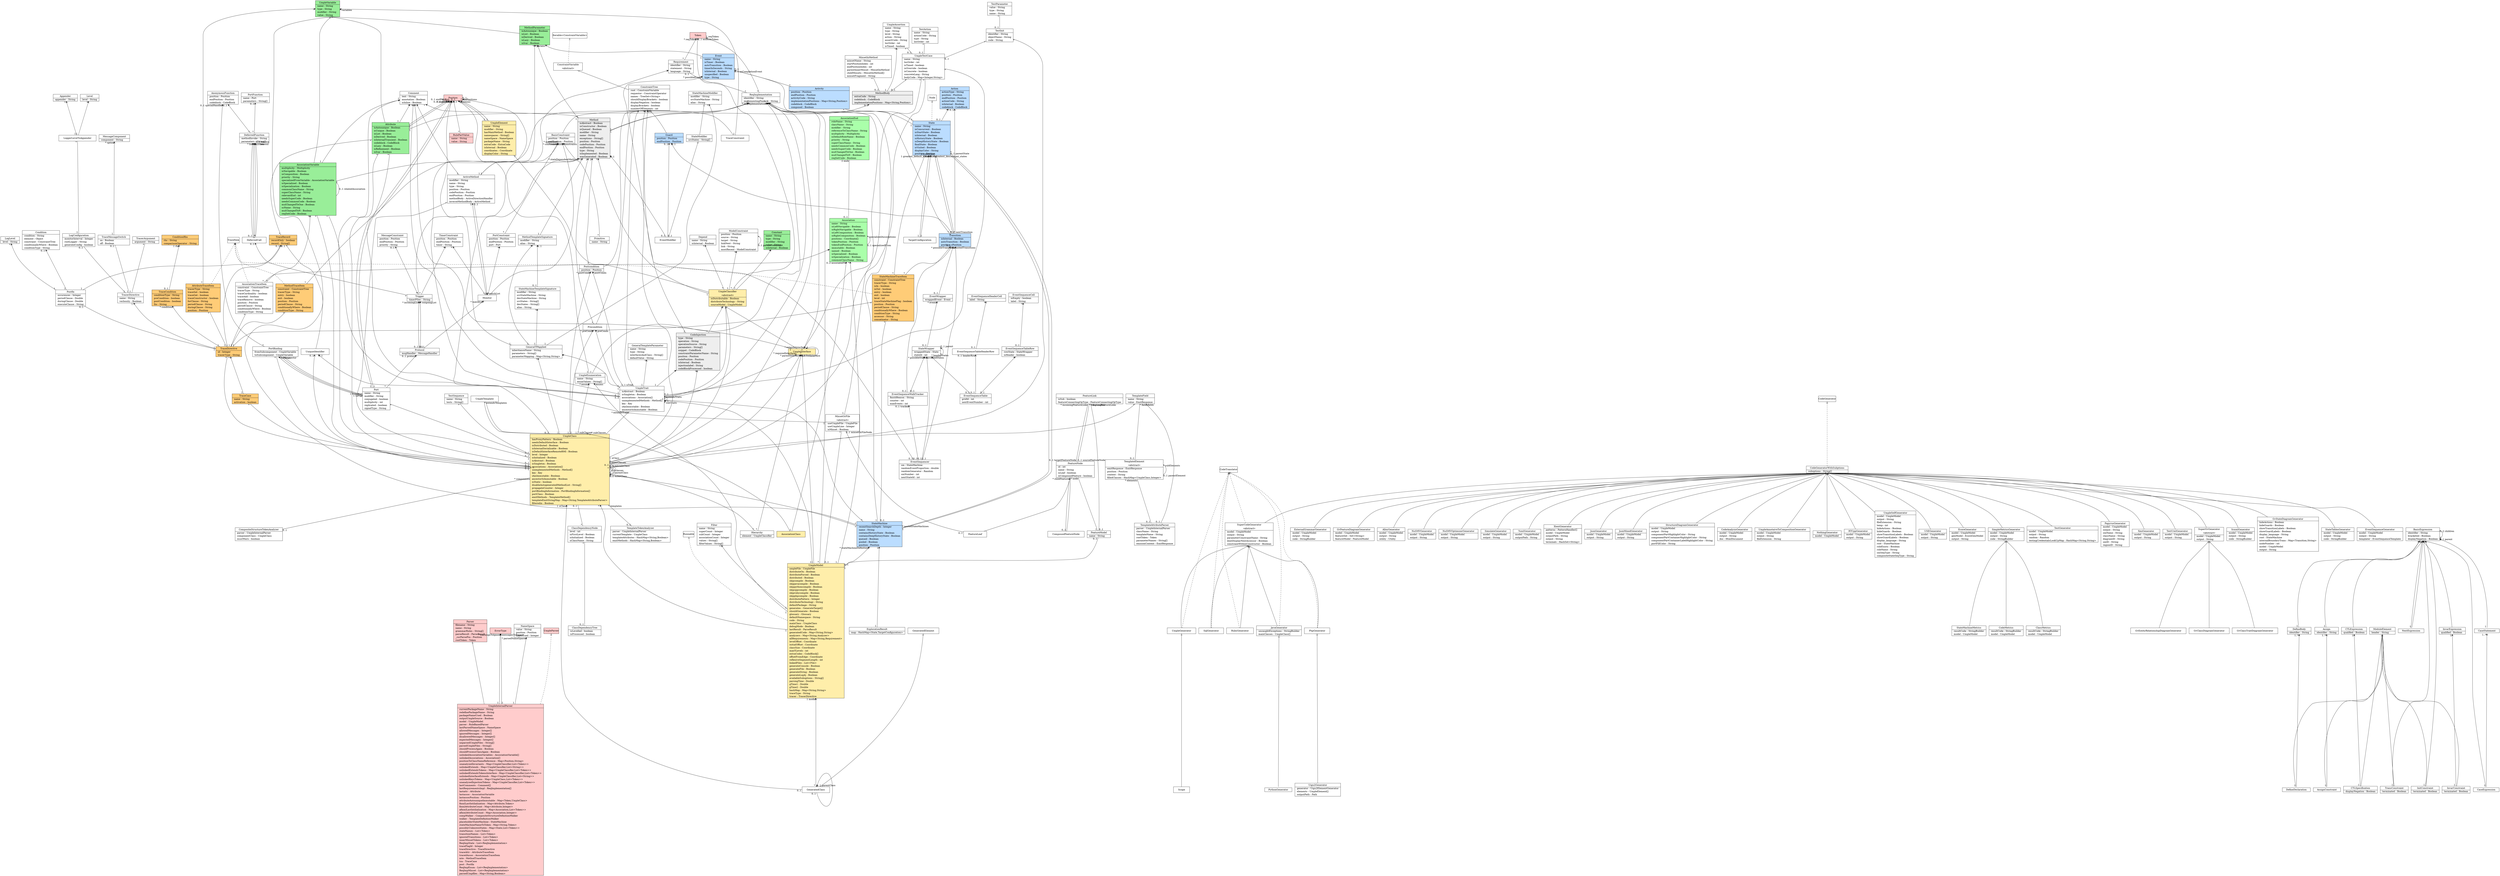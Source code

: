 // Code generated by Umple 1.35.0.7523.c616a4dce

digraph "DiagramMaster" {
  rankdir="BT"
  node [ratio="auto" shape=record margin=0; href="javascript:Action.selectClass(&quot;\N&quot;);"];

  // Class: Parser
  "Parser" [ style=filled, fillcolor="#FFCCCC" shape=plaintext margin=0 label=<<table border="1" cellspacing="0" cellborder="0" cellpadding="2"><tr><td cellpadding="4">    Parser    </td></tr><hr/><tr><td align="left" href="" title="String filename&#13;The Umple file (.ump) that will be parsed.&#13;">  filename : String  </td></tr><tr><td align="left" href="" title="String name&#13;default 'program'&#13;">  name : String  </td></tr><tr><td align="left" href="" title="String[] grammarRules&#13;">  grammarRules : String[]  </td></tr><tr><td align="left" href="" title="ParseResult parseResult&#13;The results of the parsing, and any errors/warning messages will be stored here.&#13;">  parseResult : ParseResult  </td></tr><tr><td align="left" href="" title="Position _curParsePos&#13;">  _curParsePos : Position  </td></tr><tr><td align="left" href="" title="Token rootToken&#13;Every parser makes use of 'tokens' that are built up based on what is parsed.  In the end it looks almost like a 'tree'.&#13;This is the starting token for which everything will be built off of (sub-tokens).&#13;">  rootToken : Token  </td></tr></table>>,
   tooltip="class Parser
* Parses an Umple file (.ump) based on grammar rules.&#13; &#13; As parsing is going on \"tokens\" will be created and linked together in a hierarchy fashion based on what was parsed.&#13;@umplesource Parser_Code.ump 354&#13;@umplesource Parser.ump 81&#13;@umplesource DiagramMaster.ump 60&#13;"];

  // Class: Position
  "Position" [ style=filled, fillcolor="#FFCCCC" shape=plaintext margin=0 label=<<table border="1" cellspacing="0" cellborder="0" cellpadding="10"><tr><td>    Position    </td></tr></table>>,
   tooltip="class Position
@umplesource Documenter.ump 17&#13;@umplesource Umple.ump 15&#13;@umplesource DiagramMaster.ump 63&#13;"];

  // Class: CodeGeneratorWithSubptions
  "CodeGeneratorWithSubptions" [shape=plaintext margin=0 label=<<table border="1" cellspacing="0" cellborder="0" cellpadding="2"><tr><td cellpadding="4">    CodeGeneratorWithSubptions    </td></tr><hr/><tr><td align="left" href="" title="String[] suboptions&#13;">  suboptions : String[]  </td></tr></table>>,
   tooltip="class CodeGeneratorWithSubptions
Default implementation for generators with suboptions&#13;@umplesource Generator.ump 29&#13;"];
  "CodeGeneratorWithSubptions" -> "CodeGenerator" [  arrowhead="empty"; samehead="gen"; style=dashed];


  // Class: NothingGenerator
  "NothingGenerator" [shape=plaintext margin=0 label=<<table border="1" cellspacing="0" cellborder="0" cellpadding="2"><tr><td cellpadding="4">    NothingGenerator    </td></tr><hr/><tr><td align="left" href="" title="UmpleModel model&#13;">  model : UmpleModel  </td></tr></table>>,
   tooltip="class NothingGenerator
@umplesource Generator_CodeNothing.ump 15&#13;"];
  "NothingGenerator" -> "CodeGeneratorWithSubptions" [arrowhead="empty"; samehead="gen"];


  // Class: SuperCodeGenerator
  "SuperCodeGenerator" [shape=plaintext margin=0 label=<<table border="1" cellspacing="0" cellborder="0" cellpadding="2"><tr><td cellpadding="4">    SuperCodeGenerator    </td></tr><tr><td cellpadding="4">&laquo;abstract&raquo;</td></tr><hr/><tr><td align="left" href="" title="UmpleModel model&#13;">  model : UmpleModel  </td></tr><tr><td align="left" href="" title="String output&#13;">  output : String  </td></tr><tr><td align="left" href="" title="String parameterConstraintName&#13;">  parameterConstraintName : String  </td></tr><tr><td align="left" href="" title="Boolean dontDisplayNextAccessor&#13;">  dontDisplayNextAccessor : Boolean  </td></tr><tr><td align="left" href="" title="Boolean constraintWithinConstructor&#13;">  constraintWithinConstructor : Boolean  </td></tr></table>>,
   tooltip="class SuperCodeGenerator
@umplesource Generator_SuperCodeGenerator.ump 1&#13;@umplesource Generator_SuperCodeGenerator.ump 47&#13;"];
  "SuperCodeGenerator" -> "CodeGeneratorWithSubptions" [arrowhead="empty"; samehead="gen"];

  "SuperCodeGenerator" -> "CodeTranslator" [  arrowhead="empty"; samehead="gen"; style=dashed];


  // Class: UmpleGenerator
  "UmpleGenerator" [shape=plaintext margin=0 label=<<table border="1" cellspacing="0" cellborder="0" cellpadding="10"><tr><td>    UmpleGenerator    </td></tr></table>>,
   tooltip="class UmpleGenerator
@umplesource Generator_CodeUmple.ump 33&#13;"];
  "UmpleGenerator" -> "SuperCodeGenerator" [arrowhead="empty"; samehead="gen"];

  "UmpleGenerator" -> "CodeTranslator" [  arrowhead="empty"; samehead="gen"; style=dashed];


  // Class: Scope
  "Scope" [shape=plaintext margin=0 label=<<table border="1" cellspacing="0" cellborder="0" cellpadding="10"><tr><td>    Scope    </td></tr></table>>,
   tooltip="class Scope
* Local variables&#13;@umplesource Generator_CodeUmple.ump 355&#13;"];
  "Scope" -> "UmpleGenerator" [arrowhead="empty"; samehead="gen"];


  // Class: RubyGenerator
  "RubyGenerator" [shape=plaintext margin=0 label=<<table border="1" cellspacing="0" cellborder="0" cellpadding="10"><tr><td>    RubyGenerator    </td></tr></table>>,
   tooltip="class RubyGenerator
@umplesource Generator_CodeRuby.ump 12&#13;"];
  "RubyGenerator" -> "SuperCodeGenerator" [arrowhead="empty"; samehead="gen"];

  "RubyGenerator" -> "CodeTranslator" [  arrowhead="empty"; samehead="gen"; style=dashed];


  // Class: JavaGenerator
  "JavaGenerator" [shape=plaintext margin=0 label=<<table border="1" cellspacing="0" cellborder="0" cellpadding="2"><tr><td cellpadding="4">    JavaGenerator    </td></tr><hr/><tr><td align="left" href="" title="StringBuilder uncaughtExceptions&#13;">  uncaughtExceptions : StringBuilder  </td></tr><tr><td align="left" href="" title="UmpleClass[] mainClasses&#13;">  mainClasses : UmpleClass[]  </td></tr></table>>,
   tooltip="class JavaGenerator
@umplesource Generator_CodeJava.ump 11&#13;"];
  "JavaGenerator" -> "SuperCodeGenerator" [arrowhead="empty"; samehead="gen"];

  "JavaGenerator" -> "CodeTranslator" [  arrowhead="empty"; samehead="gen"; style=dashed];


  // Class: PythonGenerator
  "PythonGenerator" [shape=plaintext margin=0 label=<<table border="1" cellspacing="0" cellborder="0" cellpadding="2"><tr><td cellpadding="4">    PythonGenerator    </td></tr></table>>,
   tooltip="class PythonGenerator
@umplesource Generator_CodePython.ump 11&#13;"];
  "PythonGenerator" -> "JavaGenerator" [arrowhead="empty"; samehead="gen"];


  // Class: RTCppGenerator
  "RTCppGenerator" [shape=plaintext margin=0 label=<<table border="1" cellspacing="0" cellborder="0" cellpadding="2"><tr><td cellpadding="4">    RTCppGenerator    </td></tr><hr/><tr><td align="left" href="" title="UmpleModel model&#13;Contains various aspects from an Umple file (.ump), such as classes, attributes, associations and methods.  Generated output is based&#13;off of what's contained in here.&#13;">  model : UmpleModel  </td></tr><tr><td align="left" href="" title="String output&#13;">  output : String  </td></tr></table>>,
   tooltip="class RTCppGenerator
@umplesource Generator_CodeRTCpp.ump 12&#13;"];
  "RTCppGenerator" -> "CodeGeneratorWithSubptions" [arrowhead="empty"; samehead="gen"];


  // Class: PhpGenerator
  "PhpGenerator" [shape=plaintext margin=0 label=<<table border="1" cellspacing="0" cellborder="0" cellpadding="10"><tr><td>    PhpGenerator    </td></tr></table>>,
   tooltip="class PhpGenerator
@umplesource Generator_CodePhp.ump 12&#13;"];
  "PhpGenerator" -> "SuperCodeGenerator" [arrowhead="empty"; samehead="gen"];

  "PhpGenerator" -> "CodeTranslator" [  arrowhead="empty"; samehead="gen"; style=dashed];


  // Class: Uigu2Generator
  "Uigu2Generator" [shape=plaintext margin=0 label=<<table border="1" cellspacing="0" cellborder="0" cellpadding="2"><tr><td cellpadding="4">    Uigu2Generator    </td></tr><hr/><tr><td align="left" href="" title="Uigu2ElementGenerator generator&#13;">  generator : Uigu2ElementGenerator  </td></tr><tr><td align="left" href="" title="UmpleElement[] elements&#13;">  elements : UmpleElement[]  </td></tr><tr><td align="left" href="" title="Path outputPath&#13;* Path to where the PhpGenerator will place the domain classes&#13;">  outputPath : Path  </td></tr></table>>,
   tooltip="class Uigu2Generator
@umplesource Generator_CodeUigu2.ump 12&#13;"];
  "Uigu2Generator" -> "PhpGenerator" [arrowhead="empty"; samehead="gen"];


  // Class: SqlGenerator
  "SqlGenerator" [shape=plaintext margin=0 label=<<table border="1" cellspacing="0" cellborder="0" cellpadding="10"><tr><td>    SqlGenerator    </td></tr></table>>,
   tooltip="class SqlGenerator
@umplesource Generator_CodeSql.ump 12&#13;"];
  "SqlGenerator" -> "SuperCodeGenerator" [arrowhead="empty"; samehead="gen"];

  "SqlGenerator" -> "CodeTranslator" [  arrowhead="empty"; samehead="gen"; style=dashed];


  // Class: UmpleSelfGenerator
  "UmpleSelfGenerator" [shape=plaintext margin=0 label=<<table border="1" cellspacing="0" cellborder="0" cellpadding="2"><tr><td cellpadding="4">    UmpleSelfGenerator    </td></tr><hr/><tr><td align="left" href="" title="UmpleModel model&#13;Contains various aspects from an Umple file (.ump), such as classes, attributes, associations and methods.  Generated output is based&#13;off of what's contained in here.&#13;">  model : UmpleModel  </td></tr><tr><td align="left" href="" title="String output&#13;">  output : String  </td></tr><tr><td align="left" href="" title="String fileExtension&#13;">  fileExtension : String  </td></tr><tr><td align="left" href="" title="int temp&#13;">  temp : int  </td></tr><tr><td align="left" href="" title="Boolean hideActions&#13;">  hideActions : Boolean  </td></tr><tr><td align="left" href="" title="Boolean hideGuards&#13;">  hideGuards : Boolean  </td></tr><tr><td align="left" href="" title="Boolean showTransitionLabels&#13;">  showTransitionLabels : Boolean  </td></tr><tr><td align="left" href="" title="Boolean showGuardLabels&#13;">  showGuardLabels : Boolean  </td></tr><tr><td align="left" href="" title="String display_language&#13;">  display_language : String  </td></tr><tr><td align="left" href="" title="StateMachine root&#13;">  root : StateMachine  </td></tr><tr><td align="left" href="" title="Boolean roleExists&#13;">  roleExists : Boolean  </td></tr><tr><td align="left" href="" title="String roleName&#13;">  roleName : String  </td></tr><tr><td align="left" href="" title="String smSeqType&#13;">  smSeqType : String  </td></tr><tr><td align="left" href="" title="String compositeStateSeqType&#13;">  compositeStateSeqType : String  </td></tr></table>>,
   tooltip="class UmpleSelfGenerator
@umplesource Generator_CodeUmpleSelf.ump 12&#13;"];
  "UmpleSelfGenerator" -> "CodeGeneratorWithSubptions" [arrowhead="empty"; samehead="gen"];


  // Class: USEGenerator
  "USEGenerator" [shape=plaintext margin=0 label=<<table border="1" cellspacing="0" cellborder="0" cellpadding="2"><tr><td cellpadding="4">    USEGenerator    </td></tr><hr/><tr><td align="left" href="" title="UmpleModel model&#13;">  model : UmpleModel  </td></tr><tr><td align="left" href="" title="String output&#13;">  output : String  </td></tr></table>>,
   tooltip="class USEGenerator
@umplesource Generator_CodeUSE.ump 10&#13;"];
  "USEGenerator" -> "CodeGeneratorWithSubptions" [arrowhead="empty"; samehead="gen"];


  // Class: EcoreGenerator
  "EcoreGenerator" [shape=plaintext margin=0 label=<<table border="1" cellspacing="0" cellborder="0" cellpadding="2"><tr><td cellpadding="4">    EcoreGenerator    </td></tr><hr/><tr><td align="left" href="" title="UmpleModel model&#13;Contains various aspects from an Umple file (.ump), such as classes, attributes, associations and methods.  Generated output is based&#13;off of what's contained in here.&#13;">  model : UmpleModel  </td></tr><tr><td align="left" href="" title="EcoreGenModel genModel&#13;">  genModel : EcoreGenModel  </td></tr><tr><td align="left" href="" title="String output&#13;">  output : String  </td></tr></table>>,
   tooltip="class EcoreGenerator
@umplesource ecoreGeneratorConfig.ump 7&#13;@umplesource Generator_CodeEcore.ump 13&#13;"];
  "EcoreGenerator" -> "CodeGeneratorWithSubptions" [arrowhead="empty"; samehead="gen"];


  // Class: ClassDependencyNode
  "ClassDependencyNode" [shape=plaintext margin=0 label=<<table border="1" cellspacing="0" cellborder="0" cellpadding="2"><tr><td cellpadding="4">    ClassDependencyNode    </td></tr><hr/><tr><td align="left" href="" title="int level&#13;">  level : int  </td></tr><tr><td align="left" href="" title="Boolean isFirstLevel&#13;">  isFirstLevel : Boolean  </td></tr><tr><td align="left" href="" title="Boolean isInitialized&#13;">  isInitialized : Boolean  </td></tr><tr><td align="left" href="" title="String uClassName&#13;">  uClassName : String  </td></tr></table>>,
   tooltip="class ClassDependencyNode
@umplesource ClassDependencyNode.ump 18&#13;"];

  // Class: ClassDependencyTree
  "ClassDependencyTree" [shape=plaintext margin=0 label=<<table border="1" cellspacing="0" cellborder="0" cellpadding="2"><tr><td cellpadding="4">    ClassDependencyTree    </td></tr><hr/><tr><td align="left" href="" title="boolean isLevelled&#13;">  isLevelled : boolean  </td></tr><tr><td align="left" href="" title="boolean isProcessed&#13;">  isProcessed : boolean  </td></tr></table>>,
   tooltip="class ClassDependencyTree
@umplesource ClassDependencyNode.ump 46&#13;"];

  // Class: TestGenerator
  "TestGenerator" [shape=plaintext margin=0 label=<<table border="1" cellspacing="0" cellborder="0" cellpadding="2"><tr><td cellpadding="4">    TestGenerator    </td></tr><hr/><tr><td align="left" href="" title="UmpleModel model&#13;Contains various aspects from an Umple file (.ump), such as classes, attributes, associations and methods.  Generated output is based&#13;off of what's contained in here.&#13;">  model : UmpleModel  </td></tr><tr><td align="left" href="" title="String output&#13;">  output : String  </td></tr><tr><td align="left" href="" title="Random random&#13;">  random : Random  </td></tr><tr><td align="left" href="" title="HashMap&lt;String,String&gt; testingCredentialsLookUpMap&#13;">  testingCredentialsLookUpMap : HashMap&lt;String,String&gt;  </td></tr></table>>,
   tooltip="class TestGenerator
@umplesource Generator_CodeTest.ump 14&#13;"];
  "TestGenerator" -> "CodeGeneratorWithSubptions" [arrowhead="empty"; samehead="gen"];


  // Class: PapyrusGenerator
  "PapyrusGenerator" [shape=plaintext margin=0 label=<<table border="1" cellspacing="0" cellborder="0" cellpadding="2"><tr><td cellpadding="4">    PapyrusGenerator    </td></tr><hr/><tr><td align="left" href="" title="UmpleModel model&#13;Contains various aspects from an Umple file (.ump), such as classes, attributes, associations and methods.  Generated output is based&#13;off of what's contained in here.&#13;">  model : UmpleModel  </td></tr><tr><td align="left" href="" title="String output&#13;">  output : String  </td></tr><tr><td align="left" href="" title="String smName&#13;">  smName : String  </td></tr><tr><td align="left" href="" title="String className&#13;">  className : String  </td></tr><tr><td align="left" href="" title="String diagramID&#13;">  diagramID : String  </td></tr><tr><td align="left" href="" title="String smID&#13;">  smID : String  </td></tr><tr><td align="left" href="" title="String regionID&#13;">  regionID : String  </td></tr></table>>,
   tooltip="class PapyrusGenerator
@umplesource Generator_CodePapyrus.ump 12&#13;"];
  "PapyrusGenerator" -> "CodeGeneratorWithSubptions" [arrowhead="empty"; samehead="gen"];


  // Class: XmiGenerator
  "XmiGenerator" [shape=plaintext margin=0 label=<<table border="1" cellspacing="0" cellborder="0" cellpadding="2"><tr><td cellpadding="4">    XmiGenerator    </td></tr><hr/><tr><td align="left" href="" title="UmpleModel model&#13;Contains various aspects from an Umple file (.ump), such as classes, attributes, associations and methods.  Generated output is based&#13;off of what's contained in here.&#13;">  model : UmpleModel  </td></tr><tr><td align="left" href="" title="String output&#13;">  output : String  </td></tr></table>>,
   tooltip="class XmiGenerator
@umplesource Generator_CodeXmi.ump 12&#13;"];
  "XmiGenerator" -> "CodeGeneratorWithSubptions" [arrowhead="empty"; samehead="gen"];


  // Class: TextUmlGenerator
  "TextUmlGenerator" [shape=plaintext margin=0 label=<<table border="1" cellspacing="0" cellborder="0" cellpadding="2"><tr><td cellpadding="4">    TextUmlGenerator    </td></tr><hr/><tr><td align="left" href="" title="UmpleModel model&#13;Contains various aspects from an Umple file (.ump), such as classes, attributes, associations and methods.  Generated output is based&#13;off of what's contained in here.&#13;">  model : UmpleModel  </td></tr><tr><td align="left" href="" title="String output&#13;">  output : String  </td></tr></table>>,
   tooltip="class TextUmlGenerator
@umplesource Generator_CodeTextUml.ump 12&#13;@umplesource Generator_CodeTextUml.ump 26&#13;"];
  "TextUmlGenerator" -> "CodeGeneratorWithSubptions" [arrowhead="empty"; samehead="gen"];


  // Class: ScxmlGenerator
  "ScxmlGenerator" [shape=plaintext margin=0 label=<<table border="1" cellspacing="0" cellborder="0" cellpadding="2"><tr><td cellpadding="4">    ScxmlGenerator    </td></tr><hr/><tr><td align="left" href="" title="UmpleModel model&#13;Contains various aspects from an Umple file (.ump), such as classes, attributes, associations and methods.  Generated output is based&#13;off of what's contained in here.&#13;">  model : UmpleModel  </td></tr><tr><td align="left" href="" title="String output&#13;">  output : String  </td></tr><tr><td align="left" href="" title="StringBuilder code&#13;">  code : StringBuilder  </td></tr></table>>,
   tooltip="class ScxmlGenerator
@umplesource Generator_CodeScxml.ump 12&#13;"];
  "ScxmlGenerator" -> "CodeGeneratorWithSubptions" [arrowhead="empty"; samehead="gen"];


  // Class: GvStateDiagramGenerator
  "GvStateDiagramGenerator" [shape=plaintext margin=0 label=<<table border="1" cellspacing="0" cellborder="0" cellpadding="2"><tr><td cellpadding="4">    GvStateDiagramGenerator    </td></tr><hr/><tr><td align="left" href="" title="Boolean hideActions&#13;">  hideActions : Boolean  </td></tr><tr><td align="left" href="" title="Boolean hideGuards&#13;">  hideGuards : Boolean  </td></tr><tr><td align="left" href="" title="Boolean showTransitionLabels&#13;">  showTransitionLabels : Boolean  </td></tr><tr><td align="left" href="" title="Boolean showGuardLabels&#13;">  showGuardLabels : Boolean  </td></tr><tr><td align="left" href="" title="String display_language&#13;">  display_language : String  </td></tr><tr><td align="left" href="" title="StateMachine root&#13;">  root : StateMachine  </td></tr><tr><td align="left" href="" title="Map&lt;Transition,String&gt; internalBoundaryTrans&#13;">  internalBoundaryTrans : Map&lt;Transition,String&gt;  </td></tr><tr><td align="left" href="" title="int nodeNumber&#13;">  nodeNumber : int  </td></tr><tr><td align="left" href="" title="UmpleModel model&#13;Contains various aspects from an Umple file (.ump), such as classes, attributes, associations and methods.  Generated output is based&#13;off of what's contained in here.&#13;">  model : UmpleModel  </td></tr><tr><td align="left" href="" title="String output&#13;">  output : String  </td></tr></table>>,
   tooltip="class GvStateDiagramGenerator
@umplesource Generator_CodeGvStateDiagram.ump 26&#13;@umplesource stateMachineDiagramConfig.ump 9&#13;"];
  "GvStateDiagramGenerator" -> "CodeGeneratorWithSubptions" [arrowhead="empty"; samehead="gen"];


  // Class: StateTablesGenerator
  "StateTablesGenerator" [shape=plaintext margin=0 label=<<table border="1" cellspacing="0" cellborder="0" cellpadding="2"><tr><td cellpadding="4">    StateTablesGenerator    </td></tr><hr/><tr><td align="left" href="" title="UmpleModel model&#13;Contains various aspects from an Umple file (.ump), such as classes, attributes, associations and methods.  Generated output is based&#13;off of what's contained in here.&#13;">  model : UmpleModel  </td></tr><tr><td align="left" href="" title="String output&#13;">  output : String  </td></tr><tr><td align="left" href="" title="StringBuilder code&#13;">  code : StringBuilder  </td></tr></table>>,
   tooltip="class StateTablesGenerator
@umplesource Generator_CodeStateTables.ump 24&#13;@umplesource Generator_CodeStateTables.ump 1916&#13;"];
  "StateTablesGenerator" -> "CodeGeneratorWithSubptions" [arrowhead="empty"; samehead="gen"];


  // Class: EventSequenceGenerator
  "EventSequenceGenerator" [shape=plaintext margin=0 label=<<table border="1" cellspacing="0" cellborder="0" cellpadding="2"><tr><td cellpadding="4">    EventSequenceGenerator    </td></tr><hr/><tr><td align="left" href="" title="UmpleModel model&#13;Contains various aspects from an Umple file (.ump), such as classes, attributes, associations and methods.  Generated output is based&#13;off of what's contained in here.&#13;">  model : UmpleModel  </td></tr><tr><td align="left" href="" title="String output&#13;">  output : String  </td></tr><tr><td align="left" href="" title="EventSequenceTemplate templater&#13;">  templater : EventSequenceTemplate  </td></tr></table>>,
   tooltip="class EventSequenceGenerator
@umplesource Generator_CodeEventSequence.ump 18&#13;@umplesource Generator_CodeEventSequence.ump 790&#13;"];
  "EventSequenceGenerator" -> "CodeGeneratorWithSubptions" [arrowhead="empty"; samehead="gen"];


  // Class: EventSequencer
  "EventSequencer" [shape=plaintext margin=0 label=<<table border="1" cellspacing="0" cellborder="0" cellpadding="2"><tr><td cellpadding="4">    EventSequencer    </td></tr><hr/><tr><td align="left" href="" title="StateMachine sm&#13;">  sm : StateMachine  </td></tr><tr><td align="left" href="" title="double randomEventProportion&#13;">  randomEventProportion : double  </td></tr><tr><td align="left" href="" title="Random randomGenerator&#13;">  randomGenerator : Random  </td></tr><tr><td align="left" href="" title="int smNumber&#13;">  smNumber : int  </td></tr><tr><td align="left" href="" title="int nextStateId&#13;">  nextStateId : int  </td></tr></table>>,
   tooltip="class EventSequencer
@umplesource Generator_CodeEventSequence.ump 32&#13;"];

  // Class: EventSequenceWalkTracker
  "EventSequenceWalkTracker" [shape=plaintext margin=0 label=<<table border="1" cellspacing="0" cellborder="0" cellpadding="2"><tr><td cellpadding="4">    EventSequenceWalkTracker    </td></tr><hr/><tr><td align="left" href="" title="String finishReason&#13;">  finishReason : String  </td></tr><tr><td align="left" href="" title="int counter&#13;">  counter : int  </td></tr><tr><td align="left" href="" title="int maxEvents&#13;set lazily&#13;">  maxEvents : int  </td></tr></table>>,
   tooltip="class EventSequenceWalkTracker
@umplesource Generator_CodeEventSequence.ump 322&#13;"];

  // Class: StateWrapper
  "StateWrapper" [shape=plaintext margin=0 label=<<table border="1" cellspacing="0" cellborder="0" cellpadding="2"><tr><td cellpadding="4">    StateWrapper    </td></tr><hr/><tr><td align="left" href="" title="State wrappedState&#13;">  wrappedState : State  </td></tr><tr><td align="left" href="" title="int stateId&#13;">  stateId : int  </td></tr></table>>,
   tooltip="class StateWrapper
A simple wrapper over a State machine's states that allows keeping track&#13;of the parent state of the wrapped state, and all events that will cause&#13;a transition out of the wrapped state.&#13;@umplesource Generator_CodeEventSequence.ump 384&#13;"];

  // Class: EventWrapper
  "EventWrapper" [shape=plaintext margin=0 label=<<table border="1" cellspacing="0" cellborder="0" cellpadding="2"><tr><td cellpadding="4">    EventWrapper    </td></tr><hr/><tr><td align="left" href="" title="Event wrappedEvent&#13;">  wrappedEvent : Event  </td></tr></table>>,
   tooltip="class EventWrapper
Allows mapping from events to the various transitions. This allows guards to&#13;effectively be ignored for the purpose of walking randomly through the state&#13;machine.&#13;@umplesource Generator_CodeEventSequence.ump 499&#13;"];

  // Class: EventSequenceTable
  "EventSequenceTable" [shape=plaintext margin=0 label=<<table border="1" cellspacing="0" cellborder="0" cellpadding="2"><tr><td cellpadding="4">    EventSequenceTable    </td></tr><hr/><tr><td align="left" href="" title="int gridId&#13;">  gridId : int  </td></tr><tr><td align="left" href="" title="int nextEventNumber&#13;">  nextEventNumber : int  </td></tr></table>>,
   tooltip="class EventSequenceTable
The grid-type view of the event sequence, with the possible states as rows&#13;and the sequence of events as columns.&#13;@umplesource Generator_CodeEventSequence.ump 507&#13;"];

  // Class: EventSequenceTableHeaderRow
  "EventSequenceTableHeaderRow" [shape=plaintext margin=0 label=<<table border="1" cellspacing="0" cellborder="0" cellpadding="10"><tr><td>    EventSequenceTableHeaderRow    </td></tr></table>>,
   tooltip="class EventSequenceTableHeaderRow
Represents the header row of a Event Sequence table.&#13;@umplesource Generator_CodeEventSequence.ump 596&#13;"];

  // Class: EventSequenceTableRow
  "EventSequenceTableRow" [shape=plaintext margin=0 label=<<table border="1" cellspacing="0" cellborder="0" cellpadding="2"><tr><td cellpadding="4">    EventSequenceTableRow    </td></tr><hr/><tr><td align="left" href="" title="StateWrapper rowState&#13;">  rowState : StateWrapper  </td></tr><tr><td align="left" href="" title="boolean isHeader&#13;">  isHeader : boolean  </td></tr></table>>,
   tooltip="class EventSequenceTableRow
Represents a row in the Event Sequence table. This has a state name as a row&#13;label&#13;@umplesource Generator_CodeEventSequence.ump 624&#13;"];

  // Class: EventSequenceHeaderCell
  "EventSequenceHeaderCell" [shape=plaintext margin=0 label=<<table border="1" cellspacing="0" cellborder="0" cellpadding="2"><tr><td cellpadding="4">    EventSequenceHeaderCell    </td></tr><hr/><tr><td align="left" href="" title="String label&#13;">  label : String  </td></tr></table>>,
   tooltip="class EventSequenceHeaderCell
Represents a cell in a row in the first row of a Event Sequence table.&#13;@umplesource Generator_CodeEventSequence.ump 670&#13;"];

  // Class: EventSequenceCell
  "EventSequenceCell" [shape=plaintext margin=0 label=<<table border="1" cellspacing="0" cellborder="0" cellpadding="2"><tr><td cellpadding="4">    EventSequenceCell    </td></tr><hr/><tr><td align="left" href="" title="boolean isEmpty&#13;">  isEmpty : boolean  </td></tr><tr><td align="left" href="" title="String label&#13;">  label : String  </td></tr></table>>,
   tooltip="class EventSequenceCell
Represents a cell in a row in the Event Sequence table.&#13;@umplesource Generator_CodeEventSequence.ump 684&#13;"];

  // Class: SimpleMetricsGenerator
  "SimpleMetricsGenerator" [shape=plaintext margin=0 label=<<table border="1" cellspacing="0" cellborder="0" cellpadding="2"><tr><td cellpadding="4">    SimpleMetricsGenerator    </td></tr><hr/><tr><td align="left" href="" title="UmpleModel model&#13;Contains various aspects from an Umple file (.ump), such as classes, attributes, associations and methods.  Generated output is based&#13;off of what's contained in here.&#13;">  model : UmpleModel  </td></tr><tr><td align="left" href="" title="String output&#13;">  output : String  </td></tr><tr><td align="left" href="" title="StringBuilder code&#13;">  code : StringBuilder  </td></tr></table>>,
   tooltip="class SimpleMetricsGenerator
@umplesource Generator_CodeSimpleMetrics.ump 18&#13;"];
  "SimpleMetricsGenerator" -> "CodeGeneratorWithSubptions" [arrowhead="empty"; samehead="gen"];


  // Class: ClassMetrics
  "ClassMetrics" [shape=plaintext margin=0 label=<<table border="1" cellspacing="0" cellborder="0" cellpadding="2"><tr><td cellpadding="4">    ClassMetrics    </td></tr><hr/><tr><td align="left" href="" title="StringBuilder resultCode&#13;">  resultCode : StringBuilder  </td></tr><tr><td align="left" href="" title="UmpleModel model&#13;">  model : UmpleModel  </td></tr></table>>,
   tooltip="class ClassMetrics
@umplesource SimpleMetrics_Class.ump 40&#13;"];
  "ClassMetrics" -> "SimpleMetricsGenerator" [arrowhead="empty"; samehead="gen"];


  // Class: StateMachineMetrics
  "StateMachineMetrics" [shape=plaintext margin=0 label=<<table border="1" cellspacing="0" cellborder="0" cellpadding="2"><tr><td cellpadding="4">    StateMachineMetrics    </td></tr><hr/><tr><td align="left" href="" title="StringBuilder resultCode&#13;">  resultCode : StringBuilder  </td></tr><tr><td align="left" href="" title="UmpleModel model&#13;">  model : UmpleModel  </td></tr></table>>,
   tooltip="class StateMachineMetrics
@umplesource SimpleMetrics_SM.ump 45&#13;"];
  "StateMachineMetrics" -> "SimpleMetricsGenerator" [arrowhead="empty"; samehead="gen"];


  // Class: CodeMetrics
  "CodeMetrics" [shape=plaintext margin=0 label=<<table border="1" cellspacing="0" cellborder="0" cellpadding="2"><tr><td cellpadding="4">    CodeMetrics    </td></tr><hr/><tr><td align="left" href="" title="StringBuilder resultCode&#13;">  resultCode : StringBuilder  </td></tr><tr><td align="left" href="" title="UmpleModel model&#13;">  model : UmpleModel  </td></tr></table>>,
   tooltip="class CodeMetrics
@umplesource SimpleMetrics_CodeLines.ump 59&#13;"];
  "CodeMetrics" -> "SimpleMetricsGenerator" [arrowhead="empty"; samehead="gen"];


  // Class: ExternalGrammarGenerator
  "ExternalGrammarGenerator" [shape=plaintext margin=0 label=<<table border="1" cellspacing="0" cellborder="0" cellpadding="2"><tr><td cellpadding="4">    ExternalGrammarGenerator    </td></tr><hr/><tr><td align="left" href="" title="UmpleModel model&#13;Contains various aspects from an Umple file (.ump), such as classes, attributes, associations and methods.  Generated output is based&#13;off of what's contained in here.&#13;">  model : UmpleModel  </td></tr><tr><td align="left" href="" title="String output&#13;">  output : String  </td></tr><tr><td align="left" href="" title="StringBuilder code&#13;">  code : StringBuilder  </td></tr></table>>,
   tooltip="class ExternalGrammarGenerator
@umplesource Generator_CodeExternalGrammar.ump 14&#13;"];
  "ExternalGrammarGenerator" -> "CodeGeneratorWithSubptions" [arrowhead="empty"; samehead="gen"];


  // Class: SuperGvGenerator
  "SuperGvGenerator" [shape=plaintext margin=0 label=<<table border="1" cellspacing="0" cellborder="0" cellpadding="2"><tr><td cellpadding="4">    SuperGvGenerator    </td></tr><tr><td cellpadding="4">&laquo;abstract&raquo;</td></tr><hr/><tr><td align="left" href="" title="UmpleModel model&#13;Contains various aspects from an Umple file (.ump), such as classes, attributes, associations and methods.  Generated output is based&#13;off of what's contained in here.&#13;">  model : UmpleModel  </td></tr><tr><td align="left" href="" title="String output&#13;">  output : String  </td></tr></table>>,
   tooltip="class SuperGvGenerator
@umplesource Generator_SuperGvGenerator.ump 1&#13;"];
  "SuperGvGenerator" -> "CodeGeneratorWithSubptions" [arrowhead="empty"; samehead="gen"];


  // Class: GvClassDiagramGenerator
  "GvClassDiagramGenerator" [shape=plaintext margin=0 label=<<table border="1" cellspacing="0" cellborder="0" cellpadding="10"><tr><td>    GvClassDiagramGenerator    </td></tr></table>>,
   tooltip="class GvClassDiagramGenerator
@umplesource Generator_CodeGvClassDiagram.ump 18&#13;"];
  "GvClassDiagramGenerator" -> "SuperGvGenerator" [arrowhead="empty"; samehead="gen"];


  // Class: GvClassTraitDiagramGenerator
  "GvClassTraitDiagramGenerator" [shape=plaintext margin=0 label=<<table border="1" cellspacing="0" cellborder="0" cellpadding="10"><tr><td>    GvClassTraitDiagramGenerator    </td></tr></table>>,
   tooltip="class GvClassTraitDiagramGenerator
@umplesource Generator_CodeGvClassTraitDiagram.ump 18&#13;"];
  "GvClassTraitDiagramGenerator" -> "SuperGvGenerator" [arrowhead="empty"; samehead="gen"];


  // Class: GvFeatureDiagramGenerator
  "GvFeatureDiagramGenerator" [shape=plaintext margin=0 label=<<table border="1" cellspacing="0" cellborder="0" cellpadding="2"><tr><td cellpadding="4">    GvFeatureDiagramGenerator    </td></tr><hr/><tr><td align="left" href="" title="UmpleModel model&#13;">  model : UmpleModel  </td></tr><tr><td align="left" href="" title="Set&lt;String&gt; featureSet&#13;">  featureSet : Set&lt;String&gt;  </td></tr><tr><td align="left" href="" title="FeatureModel featureModel&#13;">  featureModel : FeatureModel  </td></tr></table>>,
   tooltip="class GvFeatureDiagramGenerator
@umplesource Generator_CodeGvFeatureDiagram.ump 17&#13;@umplesource FeatureDiagramConfig.ump 11&#13;"];
  "GvFeatureDiagramGenerator" -> "CodeGeneratorWithSubptions" [arrowhead="empty"; samehead="gen"];


  // Class: GvEntityRelationshipDiagramGenerator
  "GvEntityRelationshipDiagramGenerator" [shape=plaintext margin=0 label=<<table border="1" cellspacing="0" cellborder="0" cellpadding="10"><tr><td>    GvEntityRelationshipDiagramGenerator    </td></tr></table>>,
   tooltip="class GvEntityRelationshipDiagramGenerator
@umplesource Generator_CodeGvEntityRelationshipDiagram.ump 19&#13;@umplesource entityRelationshipConfig.ump 9&#13;"];
  "GvEntityRelationshipDiagramGenerator" -> "SuperGvGenerator" [arrowhead="empty"; samehead="gen"];


  // Class: AlloyGenerator
  "AlloyGenerator" [shape=plaintext margin=0 label=<<table border="1" cellspacing="0" cellborder="0" cellpadding="2"><tr><td cellpadding="4">    AlloyGenerator    </td></tr><hr/><tr><td align="left" href="" title="UmpleModel model&#13;Contains various aspects from an Umple file (.ump), such as classes, attributes, associations and methods.  Generated output is based&#13;off of what's contained in here.&#13;">  model : UmpleModel  </td></tr><tr><td align="left" href="" title="String output&#13;">  output : String  </td></tr><tr><td align="left" href="" title="Utility utility&#13;">  utility : Utility  </td></tr></table>>,
   tooltip="class AlloyGenerator
@umplesource Generator_CodeAlloy.ump 22&#13;"];
  "AlloyGenerator" -> "CodeGeneratorWithSubptions" [arrowhead="empty"; samehead="gen"];


  // Class: ModuleElement
  "ModuleElement" [shape=plaintext margin=0 label=<<table border="1" cellspacing="0" cellborder="0" cellpadding="2"><tr><td cellpadding="4">    ModuleElement    </td></tr><hr/><tr><td align="left" href="" title="String header&#13;">  header : String  </td></tr></table>>,
   tooltip="class ModuleElement
@umplesource NuSMVMetamodel.ump 228&#13;"];

  // Class: DefineDeclaration
  "DefineDeclaration" [shape=plaintext margin=0 label=<<table border="1" cellspacing="0" cellborder="0" cellpadding="2"><tr><td cellpadding="4">    DefineDeclaration    </td></tr></table>>,
   tooltip="class DefineDeclaration
@umplesource NuSMVMetamodel.ump 280&#13;"];
  "DefineDeclaration" -> "ModuleElement" [arrowhead="empty"; samehead="gen"];


  // Class: DefineBody
  "DefineBody" [shape=plaintext margin=0 label=<<table border="1" cellspacing="0" cellborder="0" cellpadding="2"><tr><td cellpadding="4">    DefineBody    </td></tr><hr/><tr><td align="left" href="" title="String identifier&#13;">  identifier : String  </td></tr></table>>,
   tooltip="class DefineBody
@umplesource NuSMVMetamodel.ump 294&#13;"];

  // Class: BasicExpression
  "BasicExpression" [shape=plaintext margin=0 label=<<table border="1" cellspacing="0" cellborder="0" cellpadding="2"><tr><td cellpadding="4">    BasicExpression    </td></tr><hr/><tr><td align="left" href="" title="String identifier&#13;Variable Declarations&#13;">  identifier : String  </td></tr><tr><td align="left" href="" title="Boolean bracketed&#13;">  bracketed : Boolean  </td></tr><tr><td align="left" href="" title="Boolean displayNegation&#13;">  displayNegation : Boolean  </td></tr></table>>,
   tooltip="class BasicExpression
@umplesource NuSMVMetamodel.ump 303&#13;"];

  // Class: CTLSpecification
  "CTLSpecification" [shape=plaintext margin=0 label=<<table border="1" cellspacing="0" cellborder="0" cellpadding="2"><tr><td cellpadding="4">    CTLSpecification    </td></tr><hr/><tr><td align="left" href="" title="Boolean displayNegation&#13;">  displayNegation : Boolean  </td></tr></table>>,
   tooltip="class CTLSpecification
@umplesource NuSMVMetamodel.ump 366&#13;"];
  "CTLSpecification" -> "ModuleElement" [arrowhead="empty"; samehead="gen"];


  // Class: InvarExpression
  "InvarExpression" [shape=plaintext margin=0 label=<<table border="1" cellspacing="0" cellborder="0" cellpadding="2"><tr><td cellpadding="4">    InvarExpression    </td></tr><hr/><tr><td align="left" href="" title="Boolean qualified&#13;">  qualified : Boolean  </td></tr></table>>,
   tooltip="class InvarExpression
@umplesource NuSMVMetamodel.ump 382&#13;"];
  "InvarExpression" -> "BasicExpression" [arrowhead="empty"; samehead="gen"];


  // Class: CTLExpression
  "CTLExpression" [shape=plaintext margin=0 label=<<table border="1" cellspacing="0" cellborder="0" cellpadding="2"><tr><td cellpadding="4">    CTLExpression    </td></tr><hr/><tr><td align="left" href="" title="Boolean qualified&#13;">  qualified : Boolean  </td></tr></table>>,
   tooltip="class CTLExpression
@umplesource NuSMVMetamodel.ump 416&#13;"];
  "CTLExpression" -> "BasicExpression" [arrowhead="empty"; samehead="gen"];


  // Class: NextExpression
  "NextExpression" [shape=plaintext margin=0 label=<<table border="1" cellspacing="0" cellborder="0" cellpadding="2"><tr><td cellpadding="4">    NextExpression    </td></tr></table>>,
   tooltip="class NextExpression
@umplesource NuSMVMetamodel.ump 450&#13;"];
  "NextExpression" -> "BasicExpression" [arrowhead="empty"; samehead="gen"];


  // Class: AssignConstraint
  "AssignConstraint" [shape=plaintext margin=0 label=<<table border="1" cellspacing="0" cellborder="0" cellpadding="2"><tr><td cellpadding="4">    AssignConstraint    </td></tr></table>>,
   tooltip="class AssignConstraint
@umplesource NuSMVMetamodel.ump 458&#13;"];
  "AssignConstraint" -> "ModuleElement" [arrowhead="empty"; samehead="gen"];


  // Class: Assign
  "Assign" [shape=plaintext margin=0 label=<<table border="1" cellspacing="0" cellborder="0" cellpadding="2"><tr><td cellpadding="4">    Assign    </td></tr><hr/><tr><td align="left" href="" title="String identifier&#13;">  identifier : String  </td></tr></table>>,
   tooltip="class Assign
@umplesource NuSMVMetamodel.ump 504&#13;"];

  // Class: CaseExpression
  "CaseExpression" [shape=plaintext margin=0 label=<<table border="1" cellspacing="0" cellborder="0" cellpadding="2"><tr><td cellpadding="4">    CaseExpression    </td></tr></table>>,
   tooltip="class CaseExpression
@umplesource NuSMVMetamodel.ump 538&#13;"];
  "CaseExpression" -> "BasicExpression" [arrowhead="empty"; samehead="gen"];


  // Class: CaseStatement
  "CaseStatement" [shape=plaintext margin=0 label=<<table border="1" cellspacing="0" cellborder="0" cellpadding="2"><tr><td cellpadding="4">    CaseStatement    </td></tr></table>>,
   tooltip="class CaseStatement
@umplesource NuSMVMetamodel.ump 549&#13;"];

  // Class: TransConstraint
  "TransConstraint" [shape=plaintext margin=0 label=<<table border="1" cellspacing="0" cellborder="0" cellpadding="2"><tr><td cellpadding="4">    TransConstraint    </td></tr><hr/><tr><td align="left" href="" title="Boolean terminated&#13;">  terminated : Boolean  </td></tr></table>>,
   tooltip="class TransConstraint
@umplesource NuSMVMetamodel.ump 558&#13;"];
  "TransConstraint" -> "ModuleElement" [arrowhead="empty"; samehead="gen"];


  // Class: InitConstraint
  "InitConstraint" [shape=plaintext margin=0 label=<<table border="1" cellspacing="0" cellborder="0" cellpadding="2"><tr><td cellpadding="4">    InitConstraint    </td></tr><hr/><tr><td align="left" href="" title="Boolean terminated&#13;">  terminated : Boolean  </td></tr></table>>,
   tooltip="class InitConstraint
@umplesource NuSMVMetamodel.ump 577&#13;"];
  "InitConstraint" -> "ModuleElement" [arrowhead="empty"; samehead="gen"];


  // Class: InvarConstraint
  "InvarConstraint" [shape=plaintext margin=0 label=<<table border="1" cellspacing="0" cellborder="0" cellpadding="2"><tr><td cellpadding="4">    InvarConstraint    </td></tr><hr/><tr><td align="left" href="" title="Boolean terminated&#13;">  terminated : Boolean  </td></tr></table>>,
   tooltip="class InvarConstraint
@umplesource NuSMVMetamodel.ump 595&#13;"];
  "InvarConstraint" -> "ModuleElement" [arrowhead="empty"; samehead="gen"];


  // Class: TargetConfiguration
  "TargetConfiguration" [shape=plaintext margin=0 label=<<table border="1" cellspacing="0" cellborder="0" cellpadding="10"><tr><td>    TargetConfiguration    </td></tr></table>>,
   tooltip="class TargetConfiguration
@umplesource TargetConfig.ump 3&#13;"];

  // Class: ExplorationResult
  "ExplorationResult" [shape=plaintext margin=0 label=<<table border="1" cellspacing="0" cellborder="0" cellpadding="2"><tr><td cellpadding="4">    ExplorationResult    </td></tr><hr/><tr><td align="left" href="" title="HashMap&lt;State,TargetConfiguration&gt; map&#13;">  map : HashMap&lt;State,TargetConfiguration&gt;  </td></tr></table>>,
   tooltip="class ExplorationResult
@umplesource TargetConfig.ump 23&#13;"];

  // Class: NuSMVGenerator
  "NuSMVGenerator" [shape=plaintext margin=0 label=<<table border="1" cellspacing="0" cellborder="0" cellpadding="2"><tr><td cellpadding="4">    NuSMVGenerator    </td></tr><hr/><tr><td align="left" href="" title="UmpleModel model&#13;Contains various aspects from an Umple file (.ump), such as classes, attributes, associations and methods.  Generated output is based&#13;off of what's contained in here.&#13;">  model : UmpleModel  </td></tr><tr><td align="left" href="" title="String output&#13;">  output : String  </td></tr></table>>,
   tooltip="class NuSMVGenerator
@umplesource Generator_CodeNuSMV.ump 19&#13;"];
  "NuSMVGenerator" -> "CodeGeneratorWithSubptions" [arrowhead="empty"; samehead="gen"];


  // Class: NuSMVOptimizerGenerator
  "NuSMVOptimizerGenerator" [shape=plaintext margin=0 label=<<table border="1" cellspacing="0" cellborder="0" cellpadding="2"><tr><td cellpadding="4">    NuSMVOptimizerGenerator    </td></tr><hr/><tr><td align="left" href="" title="UmpleModel model&#13;Contains various aspects from an Umple file (.ump), such as classes, attributes, associations and methods.  Generated output is based&#13;off of what's contained in here.&#13;">  model : UmpleModel  </td></tr><tr><td align="left" href="" title="String output&#13;">  output : String  </td></tr></table>>,
   tooltip="class NuSMVOptimizerGenerator
@umplesource Generator_CodeNuSMVOptimizer.ump 19&#13;"];
  "NuSMVOptimizerGenerator" -> "CodeGeneratorWithSubptions" [arrowhead="empty"; samehead="gen"];


  // Class: SimulateGenerator
  "SimulateGenerator" [shape=plaintext margin=0 label=<<table border="1" cellspacing="0" cellborder="0" cellpadding="2"><tr><td cellpadding="4">    SimulateGenerator    </td></tr><hr/><tr><td align="left" href="" title="UmpleModel model&#13;Contains various aspects from an Umple file (.ump), such as classes, attributes, associations and methods.  Generated output is based&#13;off of what's contained in here.&#13;">  model : UmpleModel  </td></tr><tr><td align="left" href="" title="String output&#13;">  output : String  </td></tr></table>>,
   tooltip="class SimulateGenerator
@umplesource Generator_CodeSimulate.ump 12&#13;"];
  "SimulateGenerator" -> "CodeGeneratorWithSubptions" [arrowhead="empty"; samehead="gen"];


  // Class: YumlGenerator
  "YumlGenerator" [shape=plaintext margin=0 label=<<table border="1" cellspacing="0" cellborder="0" cellpadding="2"><tr><td cellpadding="4">    YumlGenerator    </td></tr><hr/><tr><td align="left" href="" title="UmpleModel model&#13;Contains various aspects from an Umple file (.ump), such as classes, attributes, associations and methods.  Generated output is based&#13;off of what's contained in here.&#13;">  model : UmpleModel  </td></tr><tr><td align="left" href="" title="String outputPath&#13;Contains various aspects from an Umple file (.ump), such as classes, attributes, associations and methods.  Generated output is based&#13;">  outputPath : String  </td></tr></table>>,
   tooltip="class YumlGenerator
@umplesource Generator_CodeYuml.ump 12&#13;"];
  "YumlGenerator" -> "CodeGeneratorWithSubptions" [arrowhead="empty"; samehead="gen"];


  // Class: XtextGenerator
  "XtextGenerator" [shape=plaintext margin=0 label=<<table border="1" cellspacing="0" cellborder="0" cellpadding="2"><tr><td cellpadding="4">    XtextGenerator    </td></tr><hr/><tr><td align="left" href="" title="PatternHandler[] patterns&#13;off of what's contained in here.&#13;">  patterns : PatternHandler[]  </td></tr><tr><td align="left" href="" title="UmpleModel model&#13;">  model : UmpleModel  </td></tr><tr><td align="left" href="" title="String outputPath&#13;">  outputPath : String  </td></tr><tr><td align="left" href="" title="String output&#13;">  output : String  </td></tr><tr><td align="left" href="" title="HashSet&lt;String&gt; terminals&#13;">  terminals : HashSet&lt;String&gt;  </td></tr></table>>,
   tooltip="class XtextGenerator
@umplesource Generator_CodeXtext.ump 12&#13;"];
  "XtextGenerator" -> "CodeGeneratorWithSubptions" [arrowhead="empty"; samehead="gen"];


  // Class: JsonGenerator
  "JsonGenerator" [shape=plaintext margin=0 label=<<table border="1" cellspacing="0" cellborder="0" cellpadding="2"><tr><td cellpadding="4">    JsonGenerator    </td></tr><hr/><tr><td align="left" href="" title="UmpleModel model&#13;Contains various aspects from an Umple file (.ump), such as classes, attributes, associations and methods.  Generated output is based&#13;off of what's contained in here.&#13;">  model : UmpleModel  </td></tr><tr><td align="left" href="" title="String output&#13;">  output : String  </td></tr></table>>,
   tooltip="class JsonGenerator
@umplesource Generator_CodeJson.ump 12&#13;"];
  "JsonGenerator" -> "CodeGeneratorWithSubptions" [arrowhead="empty"; samehead="gen"];


  // Class: JsonMixedGenerator
  "JsonMixedGenerator" [shape=plaintext margin=0 label=<<table border="1" cellspacing="0" cellborder="0" cellpadding="2"><tr><td cellpadding="4">    JsonMixedGenerator    </td></tr><hr/><tr><td align="left" href="" title="UmpleModel model&#13;Contains various aspects from an Umple file (.ump), such as classes, attributes, associations and methods.  Generated output is based&#13;off of what's contained in here.&#13;">  model : UmpleModel  </td></tr><tr><td align="left" href="" title="String output&#13;">  output : String  </td></tr></table>>,
   tooltip="class JsonMixedGenerator
@umplesource Generator_CodeJsonMixed.ump 12&#13;"];
  "JsonMixedGenerator" -> "CodeGeneratorWithSubptions" [arrowhead="empty"; samehead="gen"];


  // Class: StructureDiagramGenerator
  "StructureDiagramGenerator" [shape=plaintext margin=0 label=<<table border="1" cellspacing="0" cellborder="0" cellpadding="2"><tr><td cellpadding="4">    StructureDiagramGenerator    </td></tr><hr/><tr><td align="left" href="" title="UmpleModel model&#13;">  model : UmpleModel  </td></tr><tr><td align="left" href="" title="String output&#13;">  output : String  </td></tr><tr><td align="left" href="" title="String componentPartHighlightColor&#13;">  componentPartHighlightColor : String  </td></tr><tr><td align="left" href="" title="String componentPartContainerHighlightColor&#13;">  componentPartContainerHighlightColor : String  </td></tr><tr><td align="left" href="" title="String componentPartContainerLabelHighlightColor&#13;">  componentPartContainerLabelHighlightColor : String  </td></tr><tr><td align="left" href="" title="String portFillColor&#13;">  portFillColor : String  </td></tr></table>>,
   tooltip="class StructureDiagramGenerator
@umplesource Generator_CodeStructureDiagram.ump 28&#13;"];
  "StructureDiagramGenerator" -> "CodeGeneratorWithSubptions" [arrowhead="empty"; samehead="gen"];


  // Class: Hierarchy
  "Hierarchy" [shape=plaintext margin=0 label=<<table border="1" cellspacing="0" cellborder="0" cellpadding="2"><tr><td cellpadding="4">    Hierarchy    </td></tr><hr/><tr><td align="left" href="" title="UmpleClassifier element&#13;">  element : UmpleClassifier  </td></tr></table>>,
   tooltip="class Hierarchy
Used to persist hirarchy information for given elemnts (owner, and children)&#13;@umplesource Generator_UmpleModelWalker.ump 45&#13;"];

  // Class: CodeAnalysisGenerator
  "CodeAnalysisGenerator" [shape=plaintext margin=0 label=<<table border="1" cellspacing="0" cellborder="0" cellpadding="2"><tr><td cellpadding="4">    CodeAnalysisGenerator    </td></tr><hr/><tr><td align="left" href="" title="UmpleModel model&#13;Contains various aspects from an Umple file (.ump), such as classes,&#13;attributes, associations and methods.  Generated output is based&#13;off of what's contained in here.&#13;">  model : UmpleModel  </td></tr><tr><td align="left" href="" title="String output&#13;">  output : String  </td></tr><tr><td align="left" href="" title="HtmlDocument doc&#13;">  doc : HtmlDocument  </td></tr></table>>,
   tooltip="class CodeAnalysisGenerator
@umplesource Generator_CodeAnalysis.ump 21&#13;"];
  "CodeAnalysisGenerator" -> "CodeGeneratorWithSubptions" [arrowhead="empty"; samehead="gen"];


  // Class: UmpleAnnotaiveToCompositionGenerator
  "UmpleAnnotaiveToCompositionGenerator" [shape=plaintext margin=0 label=<<table border="1" cellspacing="0" cellborder="0" cellpadding="2"><tr><td cellpadding="4">    UmpleAnnotaiveToCompositionGenerator    </td></tr><hr/><tr><td align="left" href="" title="UmpleModel model&#13;">  model : UmpleModel  </td></tr><tr><td align="left" href="" title="String output&#13;">  output : String  </td></tr><tr><td align="left" href="" title="String fileExtension&#13;">  fileExtension : String  </td></tr></table>>,
   tooltip="class UmpleAnnotaiveToCompositionGenerator
@umplesource Generator_CodeAnnotaiveToComposition.ump 12&#13;"];
  "UmpleAnnotaiveToCompositionGenerator" -> "CodeGeneratorWithSubptions" [arrowhead="empty"; samehead="gen"];


  // Class: ErrorType
  "ErrorType" [ style=filled, fillcolor="#FFCCCC" shape=plaintext margin=0 label=<<table border="1" cellspacing="0" cellborder="0" cellpadding="10"><tr><td>    ErrorType    </td></tr></table>>,
   tooltip="class ErrorType
Copyright: All contributers to the Umple Project&#13;&#13;This file is made available subject to the open source license found at:&#13;https://umple.org/license&#13;@umplesource Parser.ump 14&#13;@umplesource UmpleInternalParser.ump 10&#13;@umplesource DiagramMaster.ump 68&#13;"];

  // Class: RulePartValue
  "RulePartValue" [ style=filled, fillcolor="#FFCCCC" shape=plaintext margin=0 label=<<table border="1" cellspacing="0" cellborder="0" cellpadding="2"><tr><td cellpadding="4">    RulePartValue    </td></tr><hr/><tr><td align="left" href="" title="String name&#13;">  name : String  </td></tr><tr><td align="left" href="" title="String value&#13;">  value : String  </td></tr></table>>,
   tooltip="class RulePartValue
@umplesource Parser.ump 46&#13;@umplesource DiagramMaster.ump 64&#13;"];

  // Class: StateMachine
  "StateMachine" [ style=filled, fillcolor="#BBDDFF" shape=plaintext margin=0 label=<<table border="1" cellspacing="0" cellborder="0" cellpadding="2"><tr><td cellpadding="4">    StateMachine    </td></tr><hr/><tr><td align="left" href="" title="Integer recentSearchDepth&#13;">  recentSearchDepth : Integer  </td></tr><tr><td align="left" href="" title="String name&#13;">  name : String  </td></tr><tr><td align="left" href="" title="Boolean containsHistoryState&#13;">  containsHistoryState : Boolean  </td></tr><tr><td align="left" href="" title="Boolean containsDeepHistoryState&#13;">  containsDeepHistoryState : Boolean  </td></tr><tr><td align="left" href="" title="Boolean queued&#13;before getContainsHistoryState { if ('H'.equals(name)) { containsHistoryState = true; } }&#13;before getContainsDeepHistoryState { if ('HStar'.equals(name)) { containsDeepHistoryState = true; } }&#13;">  queued : Boolean  </td></tr><tr><td align="left" href="" title="Boolean pooled&#13;">  pooled : Boolean  </td></tr><tr><td align="left" href="" title="Position position&#13;">  position : Position  </td></tr></table>>,
   tooltip="class StateMachine
* An entity in a running program that can have a set of values (states) and which&#13; changes values by taking transitions in response to various events.&#13;*************************************************************************************&#13;************************************NEW CLASS****************************************&#13;*************************************************************************************&#13;@umplesource StateMachine.ump 18&#13;@umplesource StateMachine.ump 30&#13;@umplesource StateMachine.ump 38&#13;@umplesource StateMachine_Code.ump 14&#13;@umplesource UmpleInternalParser_CodeTrait_StateMachine.ump 1679&#13;@umplesource DiagramMaster.ump 96&#13;"];

  // Class: State
  "State" [ style=filled, fillcolor="#BBDDFF" shape=plaintext margin=0 label=<<table border="1" cellspacing="0" cellborder="0" cellpadding="2"><tr><td cellpadding="4">    State    </td></tr><hr/><tr><td align="left" href="" title="String name&#13;">  name : String  </td></tr><tr><td align="left" href="" title="Boolean isConcurrent&#13;">  isConcurrent : Boolean  </td></tr><tr><td align="left" href="" title="Boolean isStartState&#13;">  isStartState : Boolean  </td></tr><tr><td align="left" href="" title="Boolean isInternal&#13;for code generation only e.g. ouside scope of nested state&#13;">  isInternal : Boolean  </td></tr><tr><td align="left" href="" title="Boolean isHistoryState&#13;">  isHistoryState : Boolean  </td></tr><tr><td align="left" href="" title="Boolean isDeepHistoryState&#13;">  isDeepHistoryState : Boolean  </td></tr><tr><td align="left" href="" title="Boolean finalState&#13;">  finalState : Boolean  </td></tr><tr><td align="left" href="" title="Boolean isVisited&#13;">  isVisited : Boolean  </td></tr><tr><td align="left" href="" title="String displayColor&#13;">  displayColor : String  </td></tr><tr><td align="left" href="" title="Position position&#13;State mostRecentState; //will be in dot notation, if used by historyState, only look at first part?&#13;">  position : Position  </td></tr></table>>,
   tooltip="class State
* One of the values in which a state machine can be at any given point in time&#13;*************************************************************************************&#13;************************************NEW CLASS****************************************&#13;*************************************************************************************&#13;Blue for things to do with state machines&#13;@umplesource StateMachine.ump 54&#13;@umplesource StateMachine_Code.ump 500&#13;@umplesource Trace_Code.ump 54&#13;@umplesource UmpleInternalParser_CodeTrait_StateMachine.ump 1790&#13;@umplesource DiagramMaster.ump 95&#13;"];
  "State" -> "Node" [  arrowhead="empty"; samehead="gen"; style=dashed];


  // Class: Activity
  "Activity" [ style=filled, fillcolor="#BBDDFF" shape=plaintext margin=0 label=<<table border="1" cellspacing="0" cellborder="0" cellpadding="2"><tr><td cellpadding="4">    Activity    </td></tr><hr/><tr><td align="left" href="" title="Position position&#13;">  position : Position  </td></tr><tr><td align="left" href="" title="Position endPosition&#13;">  endPosition : Position  </td></tr><tr><td align="left" href="" title="String activityCode&#13;target language code&#13;">  activityCode : String  </td></tr><tr><td align="left" href="" title="Map&lt;String,Position&gt; implementationPositions&#13;">  implementationPositions : Map&lt;String,Position&gt;  </td></tr><tr><td align="left" href="" title="CodeBlock codeblock&#13;">  codeblock : CodeBlock  </td></tr><tr><td align="left" href="" title="Boolean composed&#13;* This is used to detect if an activity has been added to the state by its used traits.&#13;">  composed : Boolean  </td></tr></table>>,
   tooltip="class Activity
* Some code to execute for an extended period while in a state&#13; This code is found after they keyword 'do' in Umple&#13; The code is executed in a separate threat, and can be terminated by&#13; an outgoing transition. Upon completion of the activity, any&#13; autotransition will be taken&#13;*************************************************************************************&#13;************************************NEW CLASS****************************************&#13;*************************************************************************************&#13;* Please keep updating the method 'public Activity clone(State inState)' if you add new attributes to this class.&#13;@umplesource StateMachine.ump 89&#13;@umplesource UmpleInternalParser_CodeTrait_StateMachine.ump 1908&#13;@umplesource DiagramMaster.ump 99&#13;"];

  // Class: Transition
  "Transition" [ style=filled, fillcolor="#BBDDFF" shape=plaintext margin=0 label=<<table border="1" cellspacing="0" cellborder="0" cellpadding="2"><tr><td cellpadding="4">    Transition    </td></tr><hr/><tr><td align="left" href="" title="Boolean isInternal&#13;">  isInternal : Boolean  </td></tr><tr><td align="left" href="" title="Boolean autoTransition&#13;">  autoTransition : Boolean  </td></tr><tr><td align="left" href="" title="Position position&#13;Issue 519&#13;">  position : Position  </td></tr></table>>,
   tooltip="class Transition
* Specifies, within a state, what happens with a certain event (method call) occurs&#13; Normally the state machine will go to a new state after executing various actions and&#13; activities.&#13; The guard is a boolean condition that may prevent triggering the transition&#13;*************************************************************************************&#13;************************************NEW CLASS****************************************&#13;*************************************************************************************&#13;@umplesource StateMachine.ump 135&#13;@umplesource StateMachine_Code.ump 742&#13;@umplesource UmpleInternalParser_CodeTrait_StateMachine.ump 1494&#13;@umplesource DiagramMaster.ump 100&#13;"];

  // Class: Action
  "Action" [ style=filled, fillcolor="#BBDDFF" shape=plaintext margin=0 label=<<table border="1" cellspacing="0" cellborder="0" cellpadding="2"><tr><td cellpadding="4">    Action    </td></tr><hr/><tr><td align="left" href="" title="String actionType&#13;">  actionType : String  </td></tr><tr><td align="left" href="" title="Position position&#13;">  position : Position  </td></tr><tr><td align="left" href="" title="Position endPosition&#13;">  endPosition : Position  </td></tr><tr><td align="left" href="" title="String actionCode&#13;target language code&#13;">  actionCode : String  </td></tr><tr><td align="left" href="" title="Boolean isInternal&#13;">  isInternal : Boolean  </td></tr><tr><td align="left" href="" title="CodeBlock codeblock&#13;">  codeblock : CodeBlock  </td></tr></table>>,
   tooltip="class Action
* A quickly-executed block of code that is run upon entry or exit from a state&#13;*************************************************************************************&#13;************************************NEW CLASS****************************************&#13;*************************************************************************************&#13;@umplesource StateMachine.ump 157&#13;@umplesource UmpleInternalParser_CodeTrait_StateMachine.ump 1871&#13;@umplesource DiagramMaster.ump 98&#13;"];

  // Class: Event
  "Event" [ style=filled, fillcolor="#BBDDFF" shape=plaintext margin=0 label=<<table border="1" cellspacing="0" cellborder="0" cellpadding="2"><tr><td cellpadding="4">    Event    </td></tr><hr/><tr><td align="left" href="" title="String name&#13;">  name : String  </td></tr><tr><td align="left" href="" title="Boolean isTimer&#13;String args = null;&#13;">  isTimer : Boolean  </td></tr><tr><td align="left" href="" title="Boolean autoTransition&#13;">  autoTransition : Boolean  </td></tr><tr><td align="left" href="" title="String timerInSeconds&#13;TODO: how do you specify milliseconds etc.&#13;">  timerInSeconds : String  </td></tr><tr><td align="left" href="" title="Boolean isInternal&#13;for code generation only e.g. ouside scope of nested state&#13;">  isInternal : Boolean  </td></tr><tr><td align="left" href="" title="Boolean unspecified&#13;">  unspecified : Boolean  </td></tr><tr><td align="left" href="" title="String type&#13;The type of the method.&#13;">  type : String  </td></tr></table>>,
   tooltip="class Event
*************************************************************************************&#13;************************************NEW CLASS****************************************&#13;*************************************************************************************&#13;@umplesource StateMachine.ump 197&#13;@umplesource StateMachine_Code.ump 841&#13;@umplesource UmpleInternalParser_CodeTrait_StateMachine.ump 1834&#13;@umplesource DiagramMaster.ump 97&#13;"];

  // Class: ConstraintVariable
  "ConstraintVariable" [shape=plaintext margin=0 label=<<table border="1" cellspacing="0" cellborder="0" cellpadding="2"><tr><td cellpadding="4">    ConstraintVariable    </td></tr><tr><td cellpadding="4">&laquo;abstract&raquo;</td></tr></table>>,
   tooltip="class ConstraintVariable
* ConstraintVariables encapsulate that data of one element in a ConstraintTree, making up the nodes of that tree.&#13; For example: a&lt;3&#13;     has the structure:   ConstraintTree&#13;                          ConstraintOperator(&lt;)&#13;                            /            \&#13;                    ConstraintTree     ConstraintNumberLiteral(3)&#13;               ConstraintAttribute(a)&#13;     where all the \"Constraint\" classes inherit from ConstraintVariable&#13;@umplesource Umple.ump 400&#13;@umplesource Umple_CodeConstraint.ump 715&#13;"];
  "ConstraintVariable" -> "Iterable&lt;ConstraintVariable&gt;" [  arrowhead="empty"; samehead="gen"; style=dashed];


  // Class: ConstraintTree
  "ConstraintTree" [shape=plaintext margin=0 label=<<table border="1" cellspacing="0" cellborder="0" cellpadding="2"><tr><td cellpadding="4">    ConstraintTree    </td></tr><hr/><tr><td align="left" href="" title="ConstraintVariable root&#13;">  root : ConstraintVariable  </td></tr><tr><td align="left" href="" title="ConstraintOperator requestor&#13;">  requestor : ConstraintOperator  </td></tr><tr><td align="left" href="" title="TreeSet&lt;String&gt; names&#13;">  names : TreeSet&lt;String&gt;  </td></tr><tr><td align="left" href="" title="boolean shouldDisplayBrackets&#13;">  shouldDisplayBrackets : boolean  </td></tr><tr><td align="left" href="" title="boolean displayNegation&#13;">  displayNegation : boolean  </td></tr><tr><td align="left" href="" title="boolean displayBrackets&#13;">  displayBrackets : boolean  </td></tr><tr><td align="left" href="" title="int numberOfElements&#13;">  numberOfElements : int  </td></tr></table>>,
   tooltip="class ConstraintTree
* ConstraintTrees are a redundant class that are necessary because of lone constraints, i.e. [true] has to be handled, and does not contain an operator&#13;   * If lone constraints didn't exist then the ConstraintTree class could be condensed into ConstraintOperator. One nice religation of responsibilities is that ConstraintTrees take care of the ! and () symbols, leaving the ConstraintOperator class to be more pure&#13;*************************************************************************************&#13;************************************NEW CLASS****************************************&#13;*************************************************************************************&#13;@umplesource Umple.ump 406&#13;@umplesource Umple_CodeConstraint.ump 16&#13;@umplesource UmpleInternalParser_CodeTrait_StateMachine.ump 1544&#13;"];
  "ConstraintTree" -> "ConstraintVariable" [arrowhead="empty"; samehead="gen"];


  // Class: Guard
  "Guard" [ style=filled, fillcolor="#BBDDFF" shape=plaintext margin=0 label=<<table border="1" cellspacing="0" cellborder="0" cellpadding="2"><tr><td cellpadding="4">    Guard    </td></tr><hr/><tr><td align="left" href="" title="Position position&#13;">  position : Position  </td></tr><tr><td align="left" href="" title="Position endPosition&#13;">  endPosition : Position  </td></tr></table>>,
   tooltip="class Guard
* A boolean condition that is checked when an event method is called&#13; If the result is true the transition may be taken&#13;*************************************************************************************&#13;************************************NEW CLASS****************************************&#13;*************************************************************************************&#13;@umplesource StateMachine.ump 222&#13;@umplesource StateMachine_Code.ump 893&#13;@umplesource UmpleInternalParser_CodeTrait_StateMachine.ump 1893&#13;@umplesource DiagramMaster.ump 101&#13;"];
  "Guard" -> "ConstraintTree" [arrowhead="empty"; samehead="gen"];


  // Class: UmpleElement
  "UmpleElement" [ style=filled, fillcolor="#FFEEAA" shape=plaintext margin=0 label=<<table border="1" cellspacing="0" cellborder="0" cellpadding="2"><tr><td cellpadding="4">    UmpleElement    </td></tr><hr/><tr><td align="left" href="" title="String name&#13;The name of the Umple element.&#13;">  name : String  </td></tr><tr><td align="left" href="" title="String modifier&#13;The modifier associated with the Umple element.&#13;">  modifier : String  </td></tr><tr><td align="left" href="" title="Boolean hasMainMethod&#13;">  hasMainMethod : Boolean  </td></tr><tr><td align="left" href="" title="String[] namespaces&#13;">  namespaces : String[]  </td></tr><tr><td align="left" href="" title="NameSpace nameSpace&#13;">  nameSpace : NameSpace  </td></tr><tr><td align="left" href="" title="String packageName&#13;">  packageName : String  </td></tr><tr><td align="left" href="" title="ExtraCode extraCode&#13;The code associated with the Umple element.&#13;">  extraCode : ExtraCode  </td></tr><tr><td align="left" href="" title="Boolean isInternal&#13;Specifies whether or not the Umple element is internal.&#13;">  isInternal : Boolean  </td></tr><tr><td align="left" href="" title="Coordinate coordinates&#13;Specifies the position of this Umple element (ex. The UmpleOnline diagram).&#13;">  coordinates : Coordinate  </td></tr><tr><td align="left" href="" title="String displayColor&#13;Specifies the display color of this element&#13;">  displayColor : String  </td></tr></table>>,
   tooltip="class UmpleElement
* An UmpleElement is one of the top-level items found in an Umple model&#13; Currently it has one subclass, UmpleClassifier&#13;&#13;@umplesource Umple.ump 146&#13;@umplesource Umple.ump 186&#13;@umplesource Umple_Code.ump 388&#13;@umplesource DiagramMaster.ump 79&#13;"];

  // Class: UmpleClassifier
  "UmpleClassifier" [ style=filled, fillcolor="#FFEEAA" shape=plaintext margin=0 label=<<table border="1" cellspacing="0" cellborder="0" cellpadding="2"><tr><td cellpadding="4">    UmpleClassifier    </td></tr><tr><td cellpadding="4">&laquo;abstract&raquo;</td></tr><hr/><tr><td align="left" href="" title="Boolean isDistributable&#13;Specifies whether or not the Umple class or implemented classes are distributable with RMI technology.&#13;">  isDistributable : Boolean  </td></tr><tr><td align="left" href="" title="String distributeTechnology&#13;">  distributeTechnology : String  </td></tr><tr><td align="left" href="" title="UmpleModel sourceModel&#13;">  sourceModel : UmpleModel  </td></tr></table>>,
   tooltip="class UmpleClassifier
* Represents an Umple classifier: a Class or Interface&#13;@umplesource Umple.ump 635&#13;@umplesource Umple_Code.ump 473&#13;@umplesource Umple_CodeMethod.ump 400&#13;@umplesource DiagramMaster.ump 78&#13;"];
  "UmpleClassifier" -> "UmpleElement" [arrowhead="empty"; samehead="gen"];


  // Class: UmpleClass
  "UmpleClass" [ style=filled, fillcolor="#FFEEAA" shape=plaintext margin=0 label=<<table border="1" cellspacing="0" cellborder="0" cellpadding="2"><tr><td cellpadding="4">    UmpleClass    </td></tr><hr/><tr><td align="left" href="" title="Boolean hasProxyPattern&#13;">  hasProxyPattern : Boolean  </td></tr><tr><td align="left" href="" title="Boolean needsDefaultInterface&#13;">  needsDefaultInterface : Boolean  </td></tr><tr><td align="left" href="" title="Boolean isDistributed&#13;">  isDistributed : Boolean  </td></tr><tr><td align="left" href="" title="Boolean isInternalSerializable&#13;">  isInternalSerializable : Boolean  </td></tr><tr><td align="left" href="" title="Boolean isDefaultInterfaceRemoteRMI&#13;">  isDefaultInterfaceRemoteRMI : Boolean  </td></tr><tr><td align="left" href="" title="Integer level&#13;dependency handling attributes&#13;">  level : Integer  </td></tr><tr><td align="left" href="" title="Boolean isInitialized&#13;">  isInitialized : Boolean  </td></tr><tr><td align="left" href="" title="Boolean isAbstract&#13;Specifies whether or not the Umple class is an abstract class.&#13;">  isAbstract : Boolean  </td></tr><tr><td align="left" href="" title="Boolean isSingleton&#13;Specifies whether or not the Umple class is a singleton.&#13;">  isSingleton : Boolean  </td></tr><tr><td align="left" href="" title="Association[] associations&#13;">  associations : Association[]  </td></tr><tr><td align="left" href="" title="Method[] unimplementedMethods&#13;List of candidate methods that were not added to the class&#13;">  unimplementedMethods : Method[]  </td></tr><tr><td align="left" href="" title="Key key&#13;">  key : Key  </td></tr><tr><td align="left" href="" title="Boolean iAmImmutable&#13;Specifies whether or not the Umple class is immutable.&#13;">  iAmImmutable : Boolean  </td></tr><tr><td align="left" href="" title="Boolean ancestorIsImmutable&#13;">  ancestorIsImmutable : Boolean  </td></tr><tr><td align="left" href="" title="boolean isStatic&#13;">  isStatic : boolean  </td></tr><tr><td align="left" href="" title="String[] disableAutogeneratedMethodList&#13;disable methods from being auto-generated by Umple.&#13;">  disableAutogeneratedMethodList : String[]  </td></tr><tr><td align="left" href="" title="Integer propagateCounter&#13;Arbitary Limit&#13;">  propagateCounter : Integer  </td></tr><tr><td align="left" href="" title="PortBindingInformation[] portBindingInformation&#13;">  portBindingInformation : PortBindingInformation[]  </td></tr><tr><td align="left" href="" title="Boolean portClass&#13;">  portClass : Boolean  </td></tr><tr><td align="left" href="" title="TemplateMethod[] emitMethods&#13;">  emitMethods : TemplateMethod[]  </td></tr><tr><td align="left" href="" title="Map&lt;String,TemplateAttributeParser&gt; templateEmitStringMap&#13;">  templateEmitStringMap : Map&lt;String,TemplateAttributeParser&gt;  </td></tr><tr><td align="left" href="" title="Boolean filteredin&#13;Specifies whether or not in the filter&#13;">  filteredin : Boolean  </td></tr></table>>,
   tooltip="class UmpleClass
* An UmpleClass can contain attributes, associations, state machines and methods.&#13; It can also have various other information such as a key (to identify uniqueness),&#13; code to inject into generated code, and comments. It can be tagged with various&#13; patterns, such as 'singleton', meaning that there can only be one instance,&#13; and abstract, meaning it can't have any instances.&#13;* In Umple_Code.ump: Methods for computing complex properties&#13;Fragment source file: Umple_Code.ump&#13;Line : 1311&#13;Fragment source file: Umple_Code.ump&#13;Line : 1566&#13;---------------------------------------------------------------------------------------------&#13;------------------------------------class end------------------------------------------------&#13;---------------------------------------------------------------------------------------------&#13;---------------------------------------------------------------------------------------------&#13;------------------------------------class start----------------------------------------------&#13;---------------------------------------------------------------------------------------------&#13;----------------------------------------------------------&#13;Handle the existing templates in the current umple model.&#13;class UmpleModel {&#13;  UmpleTemplate getUmpleTemplate(String name){&#13;    for (UmpleTemplate aTemplate : getUmpleTemplates())&#13;    {&#13;      if (aTemplate.getName().equals(name))&#13;      {&#13;        return aTemplate;&#13;      }&#13;    }&#13;    return null;&#13;  }&#13;  &#13;   public UmpleTemplate addUmpleTemplate(String name)&#13;  {&#13;    UmpleTemplate newTemplate = getUmpleTemplate(name);&#13;    if (newTemplate == null)&#13;    {&#13;      newTemplate = new UmpleTemplate(name, this);&#13;      addUmpleTemplate(newTemplate);&#13;    }&#13;    return newTemplate;&#13;  }&#13;}&#13;----------------------------------------------------------&#13;An umple template contains a map for emittable strings&#13;@umplesource StateMachine.ump 367&#13;@umplesource Umple.ump 689&#13;@umplesource Umple.ump 788&#13;@umplesource Umple_CodeClass.ump 104&#13;@umplesource Umple_CodeClass.ump 119&#13;@umplesource Umple_CodeClass.ump 162&#13;@umplesource Umple_Code_StateMachine.ump 42&#13;@umplesource Umple_Code_StateMachine.ump 57&#13;@umplesource Umple_Code_Trait.ump 387&#13;@umplesource Test_Code.ump 18&#13;@umplesource Trace.ump 23&#13;@umplesource Structure.ump 18&#13;@umplesource Template.ump 45&#13;@umplesource UmpleFilterModel.ump 27&#13;@umplesource DiagramMaster.ump 81&#13;"];
  "UmpleClass" -> "UmpleClassifier" [arrowhead="empty"; samehead="gen"];


  // Class: Token
  "Token" [ style=filled, fillcolor="#FFCCCC" shape=plaintext margin=0 label=<<table border="1" cellspacing="0" cellborder="0" cellpadding="10"><tr><td>    Token    </td></tr></table>>,
   tooltip="class Token
@umplesource Umple.ump 16&#13;@umplesource DiagramMaster.ump 67&#13;"];

  // Class: UmpleModel
  "UmpleModel" [ style=filled, fillcolor="#FFEEAA" shape=plaintext margin=0 label=<<table border="1" cellspacing="0" cellborder="0" cellpadding="2"><tr><td cellpadding="4">    UmpleModel    </td></tr><hr/><tr><td align="left" href="" title="UmpleFile umpleFile&#13;The Umple file (.ump) that was used to populate the model.&#13;">  umpleFile : UmpleFile  </td></tr><tr><td align="left" href="" title="Boolean distributeOn&#13;Variables used for distributed code control&#13;">  distributeOn : Boolean  </td></tr><tr><td align="left" href="" title="Boolean distributeForced&#13;">  distributeForced : Boolean  </td></tr><tr><td align="left" href="" title="Boolean distributed&#13;">  distributed : Boolean  </td></tr><tr><td align="left" href="" title="Boolean skipcompile&#13;Variables used to advise not to bother trying to compile various language&#13;because the code doesn't contain coherent or complete code.&#13;These are set to true when various @@@skip directives are found in comments&#13;">  skipcompile : Boolean  </td></tr><tr><td align="left" href="" title="Boolean skipjavacompile&#13;">  skipjavacompile : Boolean  </td></tr><tr><td align="left" href="" title="Boolean skippythoncompile&#13;">  skippythoncompile : Boolean  </td></tr><tr><td align="left" href="" title="Boolean skipcppcompile&#13;">  skipcppcompile : Boolean  </td></tr><tr><td align="left" href="" title="Boolean skiprubycompile&#13;">  skiprubycompile : Boolean  </td></tr><tr><td align="left" href="" title="Boolean skipphpcompile&#13;">  skipphpcompile : Boolean  </td></tr><tr><td align="left" href="" title="Integer distributePattern&#13;">  distributePattern : Integer  </td></tr><tr><td align="left" href="" title="String distributeTechnology&#13;">  distributeTechnology : String  </td></tr><tr><td align="left" href="" title="String defaultPackage&#13;">  defaultPackage : String  </td></tr><tr><td align="left" href="" title="GenerateTarget[] generates&#13;">  generates : GenerateTarget[]  </td></tr><tr><td align="left" href="" title="Boolean shouldGenerate&#13;">  shouldGenerate : Boolean  </td></tr><tr><td align="left" href="" title="Glossary glossary&#13;">  glossary : Glossary  </td></tr><tr><td align="left" href="" title="String defaultNamespace&#13;">  defaultNamespace : String  </td></tr><tr><td align="left" href="" title="String code&#13;">  code : String  </td></tr><tr><td align="left" href="" title="UmpleClass mainClass&#13;">  mainClass : UmpleClass  </td></tr><tr><td align="left" href="" title="Boolean debugMode&#13;">  debugMode : Boolean  </td></tr><tr><td align="left" href="" title="ParseResult lastResult&#13;">  lastResult : ParseResult  </td></tr><tr><td align="left" href="" title="Map&lt;String,String&gt; generatedCode&#13;">  generatedCode : Map&lt;String,String&gt;  </td></tr><tr><td align="left" href="" title="Map&lt;String,Analyzer&gt; analyzers&#13;">  analyzers : Map&lt;String,Analyzer&gt;  </td></tr><tr><td align="left" href="" title="Map&lt;String,Requirement&gt; allRequirements&#13;The core list of all requirement in this Model s found while parsing&#13;">  allRequirements : Map&lt;String,Requirement&gt;  </td></tr><tr><td align="left" href="" title="Coordinate levelOffset&#13;data for default class positioning&#13;">  levelOffset : Coordinate  </td></tr><tr><td align="left" href="" title="Coordinate initialOffset&#13;">  initialOffset : Coordinate  </td></tr><tr><td align="left" href="" title="Coordinate classSize&#13;">  classSize : Coordinate  </td></tr><tr><td align="left" href="" title="int maxYLevels&#13;">  maxYLevels : int  </td></tr><tr><td align="left" href="" title="CodeBlock[] extraCodes&#13;Top level blocks code contained within a model.&#13;extraCodes will be generated in a single file&#13;">  extraCodes : CodeBlock[]  </td></tr><tr><td align="left" href="" title="Coordinate offsetFromEdge&#13;data for default association positioning&#13;">  offsetFromEdge : Coordinate  </td></tr><tr><td align="left" href="" title="int reflexiveSegmentLength&#13;">  reflexiveSegmentLength : int  </td></tr><tr><td align="left" href="" title="List&lt;File&gt; linkedFiles&#13;">  linkedFiles : List&lt;File&gt;  </td></tr><tr><td align="left" href="" title="Boolean generateConsole&#13;Whether tracer output should be generated if needed&#13;These are set to false when tracer classes are created by generators&#13;">  generateConsole : Boolean  </td></tr><tr><td align="left" href="" title="Boolean generateFile&#13;">  generateFile : Boolean  </td></tr><tr><td align="left" href="" title="Boolean generateString&#13;">  generateString : Boolean  </td></tr><tr><td align="left" href="" title="Boolean generateLog4j&#13;">  generateLog4j : Boolean  </td></tr><tr><td align="left" href="" title="String[] availableSuboptions&#13;Suboptions that might be added by the suboption command;&#13;">  availableSuboptions : String[]  </td></tr><tr><td align="left" href="" title="Double parsingTime&#13;ParsingTime represents Parsing end time&#13;gTime1 represents code generation start time&#13;gTime2 represents code generation end time&#13;">  parsingTime : Double  </td></tr><tr><td align="left" href="" title="Double gTime1&#13;">  gTime1 : Double  </td></tr><tr><td align="left" href="" title="Double gTime2&#13;">  gTime2 : Double  </td></tr><tr><td align="left" href="" title="Map&lt;String,String&gt; hashMap&#13;">  hashMap : Map&lt;String,String&gt;  </td></tr><tr><td align="left" href="" title="String traceType&#13;">  traceType : String  </td></tr><tr><td align="left" href="" title="TracerDirective tracer&#13;">  tracer : TracerDirective  </td></tr></table>>,
   tooltip="class UmpleModel
* Class UmpleModel is the central class describing the system being compiled.&#13;&#13; The model contains everything that was derived from an Umple file (.ump) when it was parsed such as&#13; the classes, attributes, associations, state machines, methods, etc that were in it.&#13;&#13; Put another way, when an Umple file (.ump) is parsed an Umple model is populated with everything that was parsed from that file.&#13;&#13; Because of this it is absolutely critical to understand the model since it is basically the \"root\" of everything.&#13;The Umple Traits contained within the model.&#13;The State Machines contained within the model.&#13;*&#13; In Umple_Code.ump: Methods for manipulating the Model&#13;Fragment source file: Umple_Code.ump&#13;Line : 360&#13;Fragment source file: Umple_Code.ump&#13;Line : 212&#13;Fragment source file: Umple_Code.ump&#13;Line : 562&#13;Fragment source file: Umple_Code.ump&#13;Line : 571&#13;---------------------------------------------------------------------------------------------&#13;------------------------------------class start----------------------------------------------&#13;---------------------------------------------------------------------------------------------&#13;Copyright: All contributers to the Umple Project&#13;&#13;This file is made available subject to the open source license found at:&#13;https://umple.org/license&#13;&#13;Mixset meta-model&#13;Copyright: All contributers to the Umple Project&#13;&#13;This file is made available subject to the open source license found at:&#13;https://umple.org/license&#13;&#13;Feature diagram meta-model&#13;A FeatureDiagram stores information required to build a feature diagram in Umple&#13;*************************************************************************************&#13;************************************NEW CLASS****************************************&#13;*************************************************************************************&#13;Yellow for Classifiers, classes etc.&#13;@umplesource Umple.ump 29&#13;@umplesource Umple.ump 114&#13;@umplesource Umple.ump 123&#13;@umplesource UmpleVersion.ump 13&#13;@umplesource Umple_Code.ump 22&#13;@umplesource Umple_CodeClass.ump 3&#13;@umplesource Umple_CodeClass.ump 46&#13;@umplesource Umple_CodeClass.ump 72&#13;@umplesource Umple_CodeCoordinate.ump 103&#13;@umplesource Umple_Code_StateMachine.ump 3&#13;@umplesource Umple_Code_Filter.ump 4&#13;@umplesource Umple_Code_Filter.ump 265&#13;@umplesource Umple_Code_Filter.ump 267&#13;@umplesource Umple_Code_Trait.ump 6&#13;@umplesource Mixset.ump 12&#13;@umplesource FeatureModel.ump 14&#13;@umplesource Trace.ump 17&#13;@umplesource UmpleInternalParser_CodeTrait.ump 7&#13;@umplesource UmpleFilterModel.ump 21&#13;@umplesource UmpleInternalParser_CodeMixset.ump 19&#13;@umplesource DiagramMaster.ump 76&#13;"];
  "UmpleModel" -> "Runnable" [  arrowhead="empty"; samehead="gen"; style=dashed];


  // Class: Method
  "Method" [ style=filled, fillcolor="#EEEEEE" shape=plaintext margin=0 label=<<table border="1" cellspacing="0" cellborder="0" cellpadding="2"><tr><td cellpadding="4">    Method    </td></tr><hr/><tr><td align="left" href="" title="Boolean isAbstract&#13;Specifies whether or not the Method is abstract.&#13;">  isAbstract : Boolean  </td></tr><tr><td align="left" href="" title="Boolean isConstructor&#13;Specifies whether this is a constructor for the Umple class.&#13;">  isConstructor : Boolean  </td></tr><tr><td align="left" href="" title="Boolean isQueued&#13;Specifies whether or not the method is queued.&#13;">  isQueued : Boolean  </td></tr><tr><td align="left" href="" title="String modifier&#13;The modifier associated with the method.&#13;">  modifier : String  </td></tr><tr><td align="left" href="" title="String name&#13;The name of the method.&#13;">  name : String  </td></tr><tr><td align="left" href="" title="String[] exceptions&#13;Throws exceptions&#13;">  exceptions : String[]  </td></tr><tr><td align="left" href="" title="Position position&#13;">  position : Position  </td></tr><tr><td align="left" href="" title="Position codePosition&#13;">  codePosition : Position  </td></tr><tr><td align="left" href="" title="Position endPosition&#13;">  endPosition : Position  </td></tr><tr><td align="left" href="" title="String type&#13;The type of the method.&#13;">  type : String  </td></tr><tr><td align="left" href="" title="Boolean isImplemented&#13;Specifies whether or not the method is implemented.&#13;">  isImplemented : Boolean  </td></tr><tr><td align="left" href="" title="Boolean wasGenerated&#13;Specifies, for fAutoAPI methods, if the method was generated&#13;">  wasGenerated : Boolean  </td></tr></table>>,
   tooltip="class Method
* A method in an Umple class or interface&#13; Umple Methods are coded by the programmer in the language(s) of their choice&#13;*&#13;* This is for cloning&#13;* Note: This code doesn't cover deep cloning. It's a combination of  shallow and deep cloning&#13;Grey for methods and code injections&#13;@umplesource Umple.ump 195&#13;@umplesource Umple_CodeMethod.ump 7&#13;@umplesource Umple_CodeMethod.ump 56&#13;@umplesource Trace_Code.ump 281&#13;@umplesource DiagramMaster.ump 123&#13;"];

  // Class: MethodBody
  "MethodBody" [ style=filled, fillcolor="#EEEEEE" shape=plaintext margin=0 label=<<table border="1" cellspacing="0" cellborder="0" cellpadding="2"><tr><td cellpadding="4">    MethodBody    </td></tr><hr/><tr><td align="left" href="" title="String extraCode&#13;The code within the method body.&#13;">  extraCode : String  </td></tr><tr><td align="left" href="" title="CodeBlock codeblock&#13;">  codeblock : CodeBlock  </td></tr><tr><td align="left" href="" title="Map&lt;String,Position&gt; implementationPositions&#13;">  implementationPositions : Map&lt;String,Position&gt;  </td></tr></table>>,
   tooltip="class MethodBody
* The contents of a method, such as the code within it.&#13;&#13;@umplesource Umple.ump 255&#13;@umplesource Umple_CodeMethod.ump 184&#13;@umplesource Mixset.ump 96&#13;@umplesource UmpleInternalParser_CodeMixset.ump 676&#13;@umplesource UmpleInternalParser_CodeMixset.ump 787&#13;@umplesource DiagramMaster.ump 124&#13;"];

  // Class: UmpleAssertion
  "UmpleAssertion" [shape=plaintext margin=0 label=<<table border="1" cellspacing="0" cellborder="0" cellpadding="2"><tr><td cellpadding="4">    UmpleAssertion    </td></tr><hr/><tr><td align="left" href="" title="String name&#13;">  name : String  </td></tr><tr><td align="left" href="" title="String type&#13;">  type : String  </td></tr><tr><td align="left" href="" title="String level&#13;">  level : String  </td></tr><tr><td align="left" href="" title="String action&#13;">  action : String  </td></tr><tr><td align="left" href="" title="String assertCode&#13;">  assertCode : String  </td></tr><tr><td align="left" href="" title="int locOrder&#13;">  locOrder : int  </td></tr><tr><td align="left" href="" title="boolean isTimed&#13;">  isTimed : boolean  </td></tr></table>>,
   tooltip="class UmpleAssertion
* The assertion within the method or class.&#13;@umplesource Umple.ump 276&#13;"];

  // Class: UmpleTestCase
  "UmpleTestCase" [shape=plaintext margin=0 label=<<table border="1" cellspacing="0" cellborder="0" cellpadding="2"><tr><td cellpadding="4">    UmpleTestCase    </td></tr><hr/><tr><td align="left" href="" title="String name&#13;">  name : String  </td></tr><tr><td align="left" href="" title="int locOrder&#13;">  locOrder : int  </td></tr><tr><td align="left" href="" title="boolean isTimed&#13;">  isTimed : boolean  </td></tr><tr><td align="left" href="" title="boolean isOverride&#13;">  isOverride : boolean  </td></tr><tr><td align="left" href="" title="boolean isConcrete&#13;">  isConcrete : boolean  </td></tr><tr><td align="left" href="" title="String concreteLang&#13;">  concreteLang : String  </td></tr><tr><td align="left" href="" title="Map&lt;Integer,String&gt; bodyCode&#13;">  bodyCode : Map&lt;Integer,String&gt;  </td></tr></table>>,
   tooltip="class UmpleTestCase
* Test Case  at the  Class level .&#13;@umplesource Umple.ump 290&#13;"];

  // Class: TestAction
  "TestAction" [shape=plaintext margin=0 label=<<table border="1" cellspacing="0" cellborder="0" cellpadding="2"><tr><td cellpadding="4">    TestAction    </td></tr><hr/><tr><td align="left" href="" title="String name&#13;">  name : String  </td></tr><tr><td align="left" href="" title="String actionCode&#13;">  actionCode : String  </td></tr><tr><td align="left" href="" title="String type&#13;">  type : String  </td></tr><tr><td align="left" href="" title="int locOrder&#13;">  locOrder : int  </td></tr></table>>,
   tooltip="class TestAction
test action statements&#13;@umplesource Umple.ump 306&#13;"];

  // Class: TestParameter
  "TestParameter" [shape=plaintext margin=0 label=<<table border="1" cellspacing="0" cellborder="0" cellpadding="2"><tr><td cellpadding="4">    TestParameter    </td></tr><hr/><tr><td align="left" href="" title="String value&#13;">  value : String  </td></tr><tr><td align="left" href="" title="String type&#13;">  type : String  </td></tr><tr><td align="left" href="" title="String name&#13;">  name : String  </td></tr></table>>,
   tooltip="class TestParameter
@umplesource Umple.ump 315&#13;"];

  // Class: TestSequence
  "TestSequence" [shape=plaintext margin=0 label=<<table border="1" cellspacing="0" cellborder="0" cellpadding="2"><tr><td cellpadding="4">    TestSequence    </td></tr><hr/><tr><td align="left" href="" title="String name&#13;">  name : String  </td></tr><tr><td align="left" href="" title="String[] tests&#13;">  tests : String[]  </td></tr></table>>,
   tooltip="class TestSequence
@umplesource Umple.ump 322&#13;"];

  // Class: TestInit
  "TestInit" [shape=plaintext margin=0 label=<<table border="1" cellspacing="0" cellborder="0" cellpadding="2"><tr><td cellpadding="4">    TestInit    </td></tr><hr/><tr><td align="left" href="" title="String identifier&#13;">  identifier : String  </td></tr><tr><td align="left" href="" title="String objectName&#13;">  objectName : String  </td></tr><tr><td align="left" href="" title="String code&#13;">  code : String  </td></tr></table>>,
   tooltip="class TestInit
initialization statements in test that holds&#13;identifier objectname (parameters);&#13;@umplesource Umple.ump 331&#13;"];

  // Class: Constant
  "Constant" [ style=filled, fillcolor="#99EE99" shape=plaintext margin=0 label=<<table border="1" cellspacing="0" cellborder="0" cellpadding="2"><tr><td cellpadding="4">    Constant    </td></tr><hr/><tr><td align="left" href="" title="String name&#13;The name of the constant.&#13;">  name : String  </td></tr><tr><td align="left" href="" title="String type&#13;The type of the constant.&#13;">  type : String  </td></tr><tr><td align="left" href="" title="String modifier&#13;The modifier of the constant.&#13;">  modifier : String  </td></tr><tr><td align="left" href="" title="String value&#13;The value of the constant.&#13;">  value : String  </td></tr><tr><td align="left" href="" title="Boolean isInternal&#13;Issue 322 - by default set internal to false&#13;">  isInternal : Boolean  </td></tr></table>>,
   tooltip="class Constant
* Represents a constant.&#13;@umplesource Umple.ump 345&#13;@umplesource DiagramMaster.ump 92&#13;"];

  // Class: UmpleVariable
  "UmpleVariable" [ style=filled, fillcolor="#99EE99" shape=plaintext margin=0 label=<<table border="1" cellspacing="0" cellborder="0" cellpadding="2"><tr><td cellpadding="4">    UmpleVariable    </td></tr><hr/><tr><td align="left" href="" title="String name&#13;The name of the Umple variable.&#13;">  name : String  </td></tr><tr><td align="left" href="" title="String type&#13;The type of the Umple variable.&#13;">  type : String  </td></tr><tr><td align="left" href="" title="String modifier&#13;The modifier associated with the Umple variable.&#13;potential enum, 'settable'&#13;">  modifier : String  </td></tr><tr><td align="left" href="" title="String value&#13;The value of the Umple variable.&#13;">  value : String  </td></tr></table>>,
   tooltip="class UmpleVariable
* Superclass for tracking member variables in all target languages&#13; TODO: Code smell because we have both an association variable and also an association&#13; This class should go and instead AssociationEnd should be the member variable&#13;&#13;@umplesource Umple.ump 978&#13;@umplesource Umple_Code.ump 590&#13;@umplesource Trace.ump 29&#13;@umplesource Trace_Code.ump 16&#13;@umplesource DiagramMaster.ump 88&#13;"];

  // Class: MethodParameter
  "MethodParameter" [ style=filled, fillcolor="#99EE99" shape=plaintext margin=0 label=<<table border="1" cellspacing="0" cellborder="0" cellpadding="2"><tr><td cellpadding="4">    MethodParameter    </td></tr><hr/><tr><td align="left" href="" title="Boolean isAutounique&#13;Specifies whether or not the method parameter is auto unique.&#13;TODO: should default to false, but constructors would need updating&#13;">  isAutounique : Boolean  </td></tr><tr><td align="left" href="" title="Boolean isList&#13;Specifies whether or not the method parameter is a list.&#13;">  isList : Boolean  </td></tr><tr><td align="left" href="" title="Boolean isDerived&#13;Specifies whether or not the method parameter is derived.&#13;">  isDerived : Boolean  </td></tr><tr><td align="left" href="" title="Boolean isLazy&#13;Specifies whether or not the method parameter is lazy.&#13;">  isLazy : Boolean  </td></tr><tr><td align="left" href="" title="Boolean isIvar&#13;Specifies whether or not the method parameter is ivar.&#13;">  isIvar : Boolean  </td></tr></table>>,
   tooltip="class MethodParameter
* Represents a parameter in a method and its various forms.&#13;*************************************************************************************&#13;************************************NEW CLASS****************************************&#13;*************************************************************************************&#13;@umplesource Umple.ump 370&#13;@umplesource Umple_CodeMethod.ump 204&#13;@umplesource UmpleInternalParser_CodeTrait_StateMachine.ump 1854&#13;@umplesource DiagramMaster.ump 90&#13;"];
  "MethodParameter" -> "UmpleVariable" [arrowhead="empty"; samehead="gen"];


  // Class: TraceConstraint
  "TraceConstraint" [shape=plaintext margin=0 label=<<table border="1" cellspacing="0" cellborder="0" cellpadding="10"><tr><td>    TraceConstraint    </td></tr></table>>,
   tooltip="class TraceConstraint
* TraceConstraint objects ensure that the attribute being traced will be treated as a parameter and not a member variable&#13;@umplesource Umple.ump 427&#13;@umplesource Umple_CodeConstraint.ump 291&#13;"];
  "TraceConstraint" -> "ConstraintTree" [arrowhead="empty"; samehead="gen"];


  // Class: Precondition
  "Precondition" [shape=plaintext margin=0 label=<<table border="1" cellspacing="0" cellborder="0" cellpadding="10"><tr><td>    Precondition    </td></tr></table>>,
   tooltip="class Precondition
* The Preconditions are constraints on methods, restricting the method so that it does not process if the constraint is not satisfied.&#13;@umplesource Umple.ump 434&#13;@umplesource Umple_CodeConstraint.ump 325&#13;"];
  "Precondition" -> "ConstraintTree" [arrowhead="empty"; samehead="gen"];


  // Class: Postcondition
  "Postcondition" [shape=plaintext margin=0 label=<<table border="1" cellspacing="0" cellborder="0" cellpadding="2"><tr><td cellpadding="4">    Postcondition    </td></tr><hr/><tr><td align="left" href="" title="Position position&#13;">  position : Position  </td></tr></table>>,
   tooltip="class Postcondition
* The Preconditions are constraints on methods, throughing an exception if the constraint is not sastisfied after the method has computed.&#13;@umplesource Umple.ump 441&#13;@umplesource Umple_CodeConstraint.ump 355&#13;"];
  "Postcondition" -> "ConstraintTree" [arrowhead="empty"; samehead="gen"];


  // Class: CodeInjection
  "CodeInjection" [ style=filled, fillcolor="#EEEEEE" shape=plaintext margin=0 label=<<table border="1" cellspacing="0" cellborder="0" cellpadding="2"><tr><td cellpadding="4">    CodeInjection    </td></tr><hr/><tr><td align="left" href="" title="String type&#13;">  type : String  </td></tr><tr><td align="left" href="" title="String operation&#13;">  operation : String  </td></tr><tr><td align="left" href="" title="String operationSource&#13;">  operationSource : String  </td></tr><tr><td align="left" href="" title="String[] parameters&#13;">  parameters : String[]  </td></tr><tr><td align="left" href="" title="CodeBlock snippet&#13;">  snippet : CodeBlock  </td></tr><tr><td align="left" href="" title="String constraintParameterName&#13;">  constraintParameterName : String  </td></tr><tr><td align="left" href="" title="Position position&#13;">  position : Position  </td></tr><tr><td align="left" href="" title="Position codePosition&#13;">  codePosition : Position  </td></tr><tr><td align="left" href="" title="Boolean isInternal&#13;">  isInternal : Boolean  </td></tr><tr><td align="left" href="" title="String injectionlabel&#13;">  injectionlabel : String  </td></tr><tr><td align="left" href="" title="boolean codeBlockProcessed&#13;">  codeBlockProcessed : boolean  </td></tr></table>>,
   tooltip="class CodeInjection
* A block of code that can be injected into one or more methods, constructor, etc.&#13;@umplesource Umple.ump 585&#13;@umplesource Umple_CodeMethod.ump 339&#13;@umplesource UmpleInternalParser_CodeMixset.ump 639&#13;@umplesource DiagramMaster.ump 125&#13;"];

  // Class: UmpleEnumeration
  "UmpleEnumeration" [shape=plaintext margin=0 label=<<table border="1" cellspacing="0" cellborder="0" cellpadding="2"><tr><td cellpadding="4">    UmpleEnumeration    </td></tr><hr/><tr><td align="left" href="" title="String name&#13;">  name : String  </td></tr><tr><td align="left" href="" title="String[] enumValues&#13;">  enumValues : String[]  </td></tr></table>>,
   tooltip="class UmpleEnumeration
* Represents an enumeration&#13;@umplesource Umple.ump 622&#13;@umplesource UmpleEnumeration_Code.ump 1&#13;"];

  // Class: UmpleInterface
  "UmpleInterface" [ style=filled, fillcolor="#FFEEAA" shape=plaintext margin=0 label=<<table border="1" cellspacing="0" cellborder="0" cellpadding="10"><tr><td>    UmpleInterface    </td></tr></table>>,
   tooltip="class UmpleInterface
* Represents a interface.&#13; Like a class, but can't have any concrete methods, attributes or associations.&#13;@umplesource Umple.ump 662&#13;@umplesource DiagramMaster.ump 77&#13;"];
  "UmpleInterface" -> "UmpleClassifier" [arrowhead="empty"; samehead="gen"];


  // Class: UmpleTrait
  "UmpleTrait" [shape=plaintext margin=0 label=<<table border="1" cellspacing="0" cellborder="0" cellpadding="2"><tr><td cellpadding="4">    UmpleTrait    </td></tr><hr/><tr><td align="left" href="" title="Boolean isAbstract&#13;Specifies whether or not the Umple class is an abstract class.&#13;">  isAbstract : Boolean  </td></tr><tr><td align="left" href="" title="Boolean isSingleton&#13;Specifies whether or not the Umple trait is a singleton.&#13;">  isSingleton : Boolean  </td></tr><tr><td align="left" href="" title="Association[] associations&#13;">  associations : Association[]  </td></tr><tr><td align="left" href="" title="Method[] unimplementedMethods&#13;List of candidate methods that were not added to the Trait&#13;">  unimplementedMethods : Method[]  </td></tr><tr><td align="left" href="" title="Key key&#13;">  key : Key  </td></tr><tr><td align="left" href="" title="Boolean iAmImmutable&#13;Specifies whether or not the Umple trait is immutable.&#13;">  iAmImmutable : Boolean  </td></tr><tr><td align="left" href="" title="Boolean ancestorIsImmutable&#13;">  ancestorIsImmutable : Boolean  </td></tr></table>>,
   tooltip="class UmpleTrait
* An UmpleTrait can contain attributes, associations, state machines and methods.&#13; It can also have various other information such as a key (to identify uniqueness),&#13; code to inject into generated code, and comments. It can be tagged with various&#13; patterns.&#13;--- before addDepend { if (depends.contains(aDepend)) { return false; } }&#13;--- before setImmutable { if (!canBeImmutable()) { return false; } }&#13;--- before addAssociationVariable { if (!immutabilityAssociationRulesSatisfied(aAssociationVariable, this.isImmutable())) { return false; } }&#13;--- before setExtendsTrait { if (!enforceImmutabilityInheritanceRules(aExtendsClass)) { return false; } }&#13;---------------------------------------------------------------------------------------------&#13;------------------------------------class end------------------------------------------------&#13;---------------------------------------------------------------------------------------------&#13;---------------------------------------------------------------------------------------------&#13;------------------------------------class start----------------------------------------------&#13;---------------------------------------------------------------------------------------------&#13;@umplesource Umple.ump 803&#13;@umplesource Umple.ump 875&#13;@umplesource Umple_Code_Trait.ump 38&#13;@umplesource Umple_Code_Trait.ump 80&#13;@umplesource Umple_Code_Trait.ump 127&#13;@umplesource Umple_Code_Trait.ump 295&#13;"];
  "UmpleTrait" -> "UmpleClassifier" [arrowhead="empty"; samehead="gen"];


  // Class: GeneralTemplateParameter
  "GeneralTemplateParameter" [shape=plaintext margin=0 label=<<table border="1" cellspacing="0" cellborder="0" cellpadding="2"><tr><td cellpadding="4">    GeneralTemplateParameter    </td></tr><hr/><tr><td align="left" href="" title="String name&#13;">  name : String  </td></tr><tr><td align="left" href="" title="String type&#13;">  type : String  </td></tr><tr><td align="left" href="" title="String[] interfacesAndClass&#13;">  interfacesAndClass : String[]  </td></tr><tr><td align="left" href="" title="String defaultValue&#13;">  defaultValue : String  </td></tr></table>>,
   tooltip="class GeneralTemplateParameter
This class is used to specify parameters for traits.&#13;TODO : when can also apply this to support formal template concepts for classes.&#13;@umplesource Umple.ump 883&#13;"];

  // Class: GeneralTPApplied
  "GeneralTPApplied" [shape=plaintext margin=0 label=<<table border="1" cellspacing="0" cellborder="0" cellpadding="2"><tr><td cellpadding="4">    GeneralTPApplied    </td></tr><hr/><tr><td align="left" href="" title="String inheritanceName&#13;">  inheritanceName : String  </td></tr><tr><td align="left" href="" title="String[] parameters&#13;">  parameters : String[]  </td></tr><tr><td align="left" href="" title="Map&lt;String,String&gt; parameterMapping&#13;">  parameterMapping : Map&lt;String,String&gt;  </td></tr></table>>,
   tooltip="class GeneralTPApplied
This class is used to assign parameters in classes and traits.&#13;---------------------------------end----------------------------------------&#13;----------------------------------------------------------------------------&#13;---------------------------------Start--------------------------------------&#13;---------------------------------end----------------------------------------&#13;----------------------------------------------------------------------------&#13;---------------------------------Start--------------------------------------&#13;@umplesource Umple.ump 892&#13;@umplesource Umple.ump 900&#13;@umplesource Umple_Code_Trait.ump 451&#13;@umplesource Umple_Code_Trait.ump 499&#13;@umplesource Umple_Code_Trait.ump 628&#13;"];

  // Class: MethodTemplateSignature
  "MethodTemplateSignature" [shape=plaintext margin=0 label=<<table border="1" cellspacing="0" cellborder="0" cellpadding="2"><tr><td cellpadding="4">    MethodTemplateSignature    </td></tr><hr/><tr><td align="left" href="" title="String modifier&#13;">  modifier : String  </td></tr><tr><td align="left" href="" title="String alias&#13;">  alias : String  </td></tr></table>>,
   tooltip="class MethodTemplateSignature
@umplesource Umple.ump 905&#13;@umplesource Umple_Code_Trait.ump 640&#13;"];

  // Class: StateMachineTemplateSignature
  "StateMachineTemplateSignature" [shape=plaintext margin=0 label=<<table border="1" cellspacing="0" cellborder="0" cellpadding="2"><tr><td cellpadding="4">    StateMachineTemplateSignature    </td></tr><hr/><tr><td align="left" href="" title="String modifier&#13;">  modifier : String  </td></tr><tr><td align="left" href="" title="String srcStateMachine&#13;">  srcStateMachine : String  </td></tr><tr><td align="left" href="" title="String desStateMachine&#13;">  desStateMachine : String  </td></tr><tr><td align="left" href="" title="String[] srcStates&#13;">  srcStates : String[]  </td></tr><tr><td align="left" href="" title="String[] desStates&#13;">  desStates : String[]  </td></tr><tr><td align="left" href="" title="String alias&#13;">  alias : String  </td></tr></table>>,
   tooltip="class StateMachineTemplateSignature
@umplesource Umple.ump 912&#13;"];

  // Class: StateMachineModifier
  "StateMachineModifier" [shape=plaintext margin=0 label=<<table border="1" cellspacing="0" cellborder="0" cellpadding="2"><tr><td cellpadding="4">    StateMachineModifier    </td></tr><hr/><tr><td align="left" href="" title="String modifier&#13;">  modifier : String  </td></tr><tr><td align="left" href="" title="String srcStateMachine&#13;">  srcStateMachine : String  </td></tr><tr><td align="left" href="" title="String alias&#13;">  alias : String  </td></tr></table>>,
   tooltip="class StateMachineModifier
@umplesource Umple.ump 923&#13;"];

  // Class: StateModifier
  "StateModifier" [shape=plaintext margin=0 label=<<table border="1" cellspacing="0" cellborder="0" cellpadding="2"><tr><td cellpadding="4">    StateModifier    </td></tr><hr/><tr><td align="left" href="" title="String[] srcStates&#13;">  srcStates : String[]  </td></tr></table>>,
   tooltip="class StateModifier
This is used to remove and rename a state.&#13;@umplesource Umple.ump 930&#13;"];
  "StateModifier" -> "StateMachineModifier" [arrowhead="empty"; samehead="gen"];


  // Class: EventModifier
  "EventModifier" [shape=plaintext margin=0 label=<<table border="1" cellspacing="0" cellborder="0" cellpadding="10"><tr><td>    EventModifier    </td></tr></table>>,
   tooltip="class EventModifier
This is used to remove an event or a transition.&#13;@umplesource Umple.ump 936&#13;"];
  "EventModifier" -> "StateModifier" [arrowhead="empty"; samehead="gen"];


  // Class: Depend
  "Depend" [shape=plaintext margin=0 label=<<table border="1" cellspacing="0" cellborder="0" cellpadding="2"><tr><td cellpadding="4">    Depend    </td></tr><hr/><tr><td align="left" href="" title="String name&#13;">  name : String  </td></tr><tr><td align="left" href="" title="Boolean isInternal&#13;">  isInternal : Boolean  </td></tr></table>>,
   tooltip="class Depend
* A depend relationship indicates a package on which this class depends&#13;&#13;@umplesource Umple.ump 952&#13;@umplesource Umple_Code.ump 371&#13;"];

  // Class: AssociationClass
  "AssociationClass" [ style=filled, fillcolor="#FFEEAA" shape=plaintext margin=0 label=<<table border="1" cellspacing="0" cellborder="0" cellpadding="10"><tr><td>    AssociationClass    </td></tr></table>>,
   tooltip="class AssociationClass
* A combination of Class and Association (as defined in UML)&#13; An AssociationClass is a full-fledged class, but at the same time&#13; It associates two other classes that would otherwise have a many-many&#13; relationship. Instances of the AssociationClass represent data&#13; held by the links between those two classes.&#13;&#13;@umplesource Umple.ump 967&#13;@umplesource Umple_CodeClass.ump 74&#13;@umplesource DiagramMaster.ump 80&#13;"];
  "AssociationClass" -> "UmpleClass" [arrowhead="empty"; samehead="gen"];


  // Class: UniqueIdentifier
  "UniqueIdentifier" [shape=plaintext margin=0 label=<<table border="1" cellspacing="0" cellborder="0" cellpadding="10"><tr><td>    UniqueIdentifier    </td></tr></table>>,
   tooltip="class UniqueIdentifier
@umplesource Umple.ump 1000&#13;"];
  "UniqueIdentifier" -> "UmpleVariable" [arrowhead="empty"; samehead="gen"];


  // Class: Attribute
  "Attribute" [ style=filled, fillcolor="#99EE99" shape=plaintext margin=0 label=<<table border="1" cellspacing="0" cellborder="0" cellpadding="2"><tr><td cellpadding="4">    Attribute    </td></tr><hr/><tr><td align="left" href="" title="Boolean isAutounique&#13;Specifies whether or not the method parameter is auto unique.&#13;TODO: should default to false, but constructors would need updating&#13;">  isAutounique : Boolean  </td></tr><tr><td align="left" href="" title="Boolean isUnique&#13;Specifies whether or not the attribute is unique.&#13;">  isUnique : Boolean  </td></tr><tr><td align="left" href="" title="Boolean isList&#13;Specifies whether or not the method parameter is a list.&#13;">  isList : Boolean  </td></tr><tr><td align="left" href="" title="Boolean isDerived&#13;Specifies whether or not the method parameter is derived.&#13;">  isDerived : Boolean  </td></tr><tr><td align="left" href="" title="Boolean isInternalTransient&#13;Specifies whether or not the method parameter is internalTransient.&#13;">  isInternalTransient : Boolean  </td></tr><tr><td align="left" href="" title="CodeBlock codeblock&#13;">  codeblock : CodeBlock  </td></tr><tr><td align="left" href="" title="Boolean isLazy&#13;Specifies whether or not the method parameter is lazy.&#13;">  isLazy : Boolean  </td></tr><tr><td align="left" href="" title="Boolean isRefinement&#13;">  isRefinement : Boolean  </td></tr><tr><td align="left" href="" title="Boolean isIvar&#13;Specifies whether or not the method parameter is ivar.&#13;">  isIvar : Boolean  </td></tr></table>>,
   tooltip="class Attribute
* Represents an attribute.&#13; An attribute is more abstract than an instance variable / property in that&#13; it can be derived, and have various other modifiers such as being&#13; initialized, lazy (does not appear in constructor and must be initialized&#13; after construction), etc.&#13;---------------------------------------------------------------------------------------------&#13;------------------------------------class end------------------------------------------------&#13;---------------------------------------------------------------------------------------------&#13;---------------------------------------------------------------------------------------------&#13;------------------------------------class start----------------------------------------------&#13;---------------------------------------------------------------------------------------------&#13;@umplesource Umple.ump 1010&#13;@umplesource Umple.ump 1038&#13;@umplesource Umple_CodeAttribute.ump 3&#13;@umplesource Umple_Code_Trait.ump 357&#13;@umplesource DiagramMaster.ump 91&#13;"];
  "Attribute" -> "UmpleVariable" [arrowhead="empty"; samehead="gen"];


  // Class: Association
  "Association" [ style=filled, fillcolor="#AAFFAA" shape=plaintext margin=0 label=<<table border="1" cellspacing="0" cellborder="0" cellpadding="2"><tr><td cellpadding="4">    Association    </td></tr><hr/><tr><td align="left" href="" title="String name&#13;The name of the association.&#13;">  name : String  </td></tr><tr><td align="left" href="" title="Boolean isLeftNavigable&#13;">  isLeftNavigable : Boolean  </td></tr><tr><td align="left" href="" title="Boolean isRightNavigable&#13;">  isRightNavigable : Boolean  </td></tr><tr><td align="left" href="" title="Boolean isLeftComposition&#13;">  isLeftComposition : Boolean  </td></tr><tr><td align="left" href="" title="Boolean isRightComposition&#13;">  isRightComposition : Boolean  </td></tr><tr><td align="left" href="" title="Coordinate[] positions&#13;">  positions : Coordinate[]  </td></tr><tr><td align="left" href="" title="Position tokenPosition&#13;">  tokenPosition : Position  </td></tr><tr><td align="left" href="" title="Position tokenEndPosition&#13;">  tokenEndPosition : Position  </td></tr><tr><td align="left" href="" title="Boolean immutable&#13;">  immutable : Boolean  </td></tr><tr><td align="left" href="" title="Boolean named&#13;">  named : Boolean  </td></tr><tr><td align="left" href="" title="Boolean isSpecialized&#13;">  isSpecialized : Boolean  </td></tr><tr><td align="left" href="" title="Boolean isSpecialization&#13;">  isSpecialization : Boolean  </td></tr><tr><td align="left" href="" title="String commonClassName&#13;name of the class this association shares with its parent&#13;">  commonClassName : String  </td></tr></table>>,
   tooltip="class Association
* Represents an association, typically between two Umple classes (1-1, 1-*, *-1, etc).&#13; An association in UML/Umple represents a relationship that exists at run time&#13; where instances of one class reference the other, and (if bidirectional) instance&#13; of the other class reference the first cass.&#13; The number of references is governed by the Multiplicity at each AssociationEnd&#13;Green for things to do with associations and attributes&#13;@umplesource Umple.ump 1074&#13;@umplesource Umple_CodeAssociation.ump 8&#13;@umplesource DiagramMaster.ump 84&#13;"];

  // Class: AssociationEnd
  "AssociationEnd" [ style=filled, fillcolor="#AAFFAA" shape=plaintext margin=0 label=<<table border="1" cellspacing="0" cellborder="0" cellpadding="2"><tr><td cellpadding="4">    AssociationEnd    </td></tr><hr/><tr><td align="left" href="" title="String roleName&#13;">  roleName : String  </td></tr><tr><td align="left" href="" title="String className&#13;">  className : String  </td></tr><tr><td align="left" href="" title="String modifier&#13;potential enum 'internal'&#13;">  modifier : String  </td></tr><tr><td align="left" href="" title="String referenceToClassName&#13;">  referenceToClassName : String  </td></tr><tr><td align="left" href="" title="Multiplicity multiplicity&#13;">  multiplicity : Multiplicity  </td></tr><tr><td align="left" href="" title="Boolean isDefaultRoleName&#13;">  isDefaultRoleName : Boolean  </td></tr><tr><td align="left" href="" title="String priority&#13;">  priority : String  </td></tr><tr><td align="left" href="" title="String superClassName&#13;relevant to specializations&#13;">  superClassName : String  </td></tr><tr><td align="left" href="" title="Boolean needsCommonCode&#13;">  needsCommonCode : Boolean  </td></tr><tr><td align="left" href="" title="Boolean needsSuperCode&#13;">  needsSuperCode : Boolean  </td></tr><tr><td align="left" href="" title="Boolean mulChangedToOne&#13;">  mulChangedToOne : Boolean  </td></tr><tr><td align="left" href="" title="Boolean mulChangedToN&#13;">  mulChangedToN : Boolean  </td></tr><tr><td align="left" href="" title="Boolean reqSetCode&#13;">  reqSetCode : Boolean  </td></tr></table>>,
   tooltip="class AssociationEnd
* An association end represents one logical end of an association&#13;&#13; See also AssociationVariable&#13; TODO: Code smell referenceToClassName is a duplication, can access via the association&#13; Create a derived attribute otherend (the other AssociationEnd)&#13;* In Umple_Code.ump: Methods for computing compound properties&#13;@umplesource Umple.ump 1117&#13;@umplesource Umple_CodeAssociation.ump 160&#13;@umplesource DiagramMaster.ump 85&#13;"];

  // Class: AssociationVariable
  "AssociationVariable" [ style=filled, fillcolor="#99EE99" shape=plaintext margin=0 label=<<table border="1" cellspacing="0" cellborder="0" cellpadding="2"><tr><td cellpadding="4">    AssociationVariable    </td></tr><hr/><tr><td align="left" href="" title="Multiplicity multiplicity&#13;">  multiplicity : Multiplicity  </td></tr><tr><td align="left" href="" title="Boolean isNavigable&#13;">  isNavigable : Boolean  </td></tr><tr><td align="left" href="" title="Boolean isComposition&#13;">  isComposition : Boolean  </td></tr><tr><td align="left" href="" title="String priority&#13;">  priority : String  </td></tr><tr><td align="left" href="" title="AssociationVariable specializedFromVariable&#13;specialized from this association variable&#13;">  specializedFromVariable : AssociationVariable  </td></tr><tr><td align="left" href="" title="Boolean isSpecialized&#13;code relevant to specialization of associations&#13;is it ever specialized?&#13;">  isSpecialized : Boolean  </td></tr><tr><td align="left" href="" title="Boolean isSpecialization&#13;is it a specialization of another?&#13;">  isSpecialization : Boolean  </td></tr><tr><td align="left" href="" title="String commonClassName&#13;">  commonClassName : String  </td></tr><tr><td align="left" href="" title="String superClassName&#13;">  superClassName : String  </td></tr><tr><td align="left" href="" title="int relevantEnd&#13;0 to ensure that everything doesn't break&#13;">  relevantEnd : int  </td></tr><tr><td align="left" href="" title="Boolean needsSuperCode&#13;">  needsSuperCode : Boolean  </td></tr><tr><td align="left" href="" title="Boolean needsCommonCode&#13;">  needsCommonCode : Boolean  </td></tr><tr><td align="left" href="" title="Boolean mulChangedToOne&#13;">  mulChangedToOne : Boolean  </td></tr><tr><td align="left" href="" title="String scName&#13;">  scName : String  </td></tr><tr><td align="left" href="" title="Boolean mulChangedToN&#13;">  mulChangedToN : Boolean  </td></tr><tr><td align="left" href="" title="Boolean reqSetCode&#13;">  reqSetCode : Boolean  </td></tr></table>>,
   tooltip="class AssociationVariable
* An association variable represents one of the variables used to represent&#13; an association. In a two-directional association (navigable) there would&#13; be one of these in each associated class.&#13;&#13; See also AssociationEnd&#13;&#13; TODO: Code smell. Should be replaced by the 'otherEnd' of the AssociationEnd&#13;* In Umple_Code.ump: Methods for testing various complex properties&#13;@umplesource Umple.ump 1153&#13;@umplesource Umple_CodeAssociation.ump 305&#13;@umplesource Trace_Code.ump 237&#13;@umplesource DiagramMaster.ump 89&#13;"];
  "AssociationVariable" -> "UmpleVariable" [arrowhead="empty"; samehead="gen"];


  // Class: GeneratedElement
  "GeneratedElement" [shape=plaintext margin=0 label=<<table border="1" cellspacing="0" cellborder="0" cellpadding="10"><tr><td>    GeneratedElement    </td></tr></table>>,
   tooltip="class GeneratedElement
TODO: Code smell: This duplicates the structure of the class from UmpleClass&#13;This is a problem for model-to-model transformations&#13;Should be abolished&#13;&#13;@umplesource Umple.ump 1213&#13;@umplesource Umple_Code.ump 632&#13;"];

  // Class: GeneratedClass
  "GeneratedClass" [shape=plaintext margin=0 label=<<table border="1" cellspacing="0" cellborder="0" cellpadding="10"><tr><td>    GeneratedClass    </td></tr></table>>,
   tooltip="class GeneratedClass
* Represents a class that is generated from an Umple class, such as a Java or Cpp class.&#13;@umplesource Umple.ump 1221&#13;"];
  "GeneratedClass" -> "GeneratedElement" [arrowhead="empty"; samehead="gen"];


  // Class: Comment
  "Comment" [shape=plaintext margin=0 label=<<table border="1" cellspacing="0" cellborder="0" cellpadding="2"><tr><td cellpadding="4">    Comment    </td></tr><hr/><tr><td align="left" href="" title="String text&#13;The text associated with the comment.&#13;">  text : String  </td></tr><tr><td align="left" href="" title="Boolean annotation&#13;">  annotation : Boolean  </td></tr><tr><td align="left" href="" title="Boolean isInline&#13;">  isInline : Boolean  </td></tr></table>>,
   tooltip="class Comment
* Represents a comment, such as those found around classes, methods, attributes and associations.&#13;&#13;@umplesource Umple.ump 1279&#13;@umplesource Umple_Code.ump 729&#13;"];

  // Class: Requirement
  "Requirement" [shape=plaintext margin=0 label=<<table border="1" cellspacing="0" cellborder="0" cellpadding="2"><tr><td cellpadding="4">    Requirement    </td></tr><hr/><tr><td align="left" href="" title="String identifier&#13;A unique identifier for this requirement&#13;Alphanumeric, with -, . and _ allowed&#13;TODO: add an Umple 'key' statement for this.&#13;">  identifier : String  </td></tr><tr><td align="left" href="" title="String statement&#13;The content of the requirement, expressed in the language&#13;">  statement : String  </td></tr><tr><td align="left" href="" title="String language&#13;The requirements language used to express this requirement&#13;can be blank, then 'text' is assumed&#13;Other languages can be added e.g. GRL = Goal Requirement Language&#13;">  language : String  </td></tr></table>>,
   tooltip="class Requirement
* Represents a requirement, such as those found around&#13; classes, methods, attributes, associations, stateMachines, states, etc.&#13; If multiple occurrences of a requirement are found, their statements are concatenated&#13; and a single instance is created.&#13; If the language of two occurrences differs (and neither is blank) the the latter occurrences&#13; is ignored with warning 401&#13; All instances of this class are tracked in the instance of Model&#13; with the map allRequirements, whose key is the identifier&#13;&#13;@umplesource Umple.ump 1299&#13;@umplesource Umple_Code.ump 925&#13;"];

  // Class: ReqImplementation
  "ReqImplementation" [shape=plaintext margin=0 label=<<table border="1" cellspacing="0" cellborder="0" cellpadding="2"><tr><td cellpadding="4">    ReqImplementation    </td></tr><hr/><tr><td align="left" href="" title="String identifier&#13;unique identifier that should match the identifier of a Requirement&#13;">  identifier : String  </td></tr><tr><td align="left" href="" title="String implementingFeature&#13;the class, attribute, state machine, state, association, mixset etc. that the&#13;implementation corresponds to, e.g. 'class Person'&#13;">  implementingFeature : String  </td></tr></table>>,
   tooltip="class ReqImplementation
* Represents an implementation of a requirement&#13; Stored to allow for analysis of matching requirement&#13; and reporting on what features implement what requirement&#13; all instances of this class are tracked in the instance of the model&#13; with the association allReqImplementations&#13; Note that there can be multiple instances of this class for each identifier&#13; because, for example, multiple methods may be needed to implement a given requirement&#13;@umplesource Umple.ump 1331&#13;"];

  // Class: UmpleTemplate
  "UmpleTemplate" [shape=plaintext margin=0 label=<<table border="1" cellspacing="0" cellborder="0" cellpadding="10"><tr><td>    UmpleTemplate    </td></tr></table>>,
   tooltip="class UmpleTemplate
@umplesource Umple.ump 1353&#13;"];
  "UmpleTemplate" -> "UmpleClass" [arrowhead="empty"; samehead="gen"];


  // Class: NameSpace
  "NameSpace" [shape=plaintext margin=0 label=<<table border="1" cellspacing="0" cellborder="0" cellpadding="2"><tr><td cellpadding="4">    NameSpace    </td></tr><hr/><tr><td align="left" href="" title="String value&#13;">  value : String  </td></tr><tr><td align="left" href="" title="Position position&#13;">  position : Position  </td></tr><tr><td align="left" href="" title="Integer timesUsed&#13;">  timesUsed : Integer  </td></tr></table>>,
   tooltip="class NameSpace
added for issue 1315 warning 31&#13;@umplesource Umple.ump 1380&#13;"];

  // Class: Port
  "Port" [shape=plaintext margin=0 label=<<table border="1" cellspacing="0" cellborder="0" cellpadding="2"><tr><td cellpadding="4">    Port    </td></tr><hr/><tr><td align="left" href="" title="String name&#13;">  name : String  </td></tr><tr><td align="left" href="" title="String modifier&#13;">  modifier : String  </td></tr><tr><td align="left" href="" title="boolean conjugated&#13;">  conjugated : boolean  </td></tr><tr><td align="left" href="" title="int multiplicity&#13;">  multiplicity : int  </td></tr><tr><td align="left" href="" title="boolean replicated&#13;">  replicated : boolean  </td></tr><tr><td align="left" href="" title="String signalType&#13;">  signalType : String  </td></tr></table>>,
   tooltip="class Port
component&#13;@umplesource Umple.ump 1405&#13;@umplesource Structure.ump 45&#13;"];

  // Class: Condition
  "Condition" [shape=plaintext margin=0 label=<<table border="1" cellspacing="0" cellborder="0" cellpadding="2"><tr><td cellpadding="4">    Condition    </td></tr><hr/><tr><td align="left" href="" title="String condition&#13;">  condition : String  </td></tr><tr><td align="left" href="" title="Object element&#13;">  element : Object  </td></tr><tr><td align="left" href="" title="ConstraintTree constraint&#13;">  constraint : ConstraintTree  </td></tr><tr><td align="left" href="" title="Boolean conditionallyWhere&#13;">  conditionallyWhere : Boolean  </td></tr><tr><td align="left" href="" title="String conditionType&#13;">  conditionType : String  </td></tr></table>>,
   tooltip="class Condition
Used to associated condition patern for an umple elemnt. Designed to be generic so, this elemnt&#13; can be of different types&#13;@umplesource Umple_CodeConstraint.ump 11&#13;@umplesource Trace.ump 122&#13;"];

  // Class: ModelConstraint
  "ModelConstraint" [shape=plaintext margin=0 label=<<table border="1" cellspacing="0" cellborder="0" cellpadding="2"><tr><td cellpadding="4">    ModelConstraint    </td></tr><hr/><tr><td align="left" href="" title="Position position&#13;">  position : Position  </td></tr><tr><td align="left" href="" title="String source&#13;">  source : String  </td></tr><tr><td align="left" href="" title="String target&#13;">  target : String  </td></tr><tr><td align="left" href="" title="String linkNext&#13;">  linkNext : String  </td></tr><tr><td align="left" href="" title="String link&#13;">  link : String  </td></tr><tr><td align="left" href="" title="ModelConstraint mostRecent&#13;">  mostRecent : ModelConstraint  </td></tr></table>>,
   tooltip="class ModelConstraint
@umplesource Umple_CodeConstraint.ump 803&#13;@umplesource Umple_CodeConstraint.ump 823&#13;"];

  // Class: Filter
  "Filter" [shape=plaintext margin=0 label=<<table border="1" cellspacing="0" cellborder="0" cellpadding="2"><tr><td cellpadding="4">    Filter    </td></tr><hr/><tr><td align="left" href="" title="String name&#13;">  name : String  </td></tr><tr><td align="left" href="" title="Integer superCount&#13;">  superCount : Integer  </td></tr><tr><td align="left" href="" title="Integer subCount&#13;">  subCount : Integer  </td></tr><tr><td align="left" href="" title="Integer associationCount&#13;">  associationCount : Integer  </td></tr><tr><td align="left" href="" title="String[] values&#13;">  values : String[]  </td></tr><tr><td align="left" href="" title="String[] filterValues&#13;">  filterValues : String[]  </td></tr></table>>,
   tooltip="class Filter
Fragment source file: Umple_Code.ump&#13;Line : 4932&#13;* A Diagram represents a subset of the available model and is used&#13; to help isolate certain aspects of the system.&#13; It will be used by the code generation process to \"strip\" the model&#13; piror to generation so that all generators will support Diagrams&#13;&#13; Right now, no implementation, just setting up the model&#13;@umplesource Umple_Code_Filter.ump 150&#13;@umplesource Umple_Code_Filter.ump 160&#13;@umplesource UmpleFilterModel.ump 9&#13;@umplesource UmpleFilterModel.ump 15&#13;"];

  // Class: MixsetOrFile
  "MixsetOrFile" [shape=plaintext margin=0 label=<<table border="1" cellspacing="0" cellborder="0" cellpadding="2"><tr><td cellpadding="4">    MixsetOrFile    </td></tr><tr><td cellpadding="4">&laquo;abstract&raquo;</td></tr><hr/><tr><td align="left" href="" title="UmpleFile useUmpleFile&#13;File where the use statement was encountered&#13;">  useUmpleFile : UmpleFile  </td></tr><tr><td align="left" href="" title="Integer useUmpleLine&#13;">  useUmpleLine : Integer  </td></tr><tr><td align="left" href="" title="Boolean isMixset&#13;">  isMixset : Boolean  </td></tr></table>>,
   tooltip="class MixsetOrFile
A MixsetOrFile is an umple entity that is subject to require logic&#13;@umplesource Mixset.ump 18&#13;"];

  // Class: MixsetInMethod
  "MixsetInMethod" [shape=plaintext margin=0 label=<<table border="1" cellspacing="0" cellborder="0" cellpadding="2"><tr><td cellpadding="4">    MixsetInMethod    </td></tr><hr/><tr><td align="left" href="" title="String mixsetName&#13;">  mixsetName : String  </td></tr><tr><td align="left" href="" title="int startPositionIndex&#13;relative to the original body of the method&#13;">  startPositionIndex : int  </td></tr><tr><td align="left" href="" title="int endPositionIndex&#13;">  endPositionIndex : int  </td></tr><tr><td align="left" href="" title="MixsetInMethod parentInnerMixset&#13;to determine if its inner mixset&#13;">  parentInnerMixset : MixsetInMethod  </td></tr><tr><td align="left" href="" title="MixsetInMethod[] childMixsets&#13;">  childMixsets : MixsetInMethod[]  </td></tr><tr><td align="left" href="" title="String mixsetFragment&#13;">  mixsetFragment : String  </td></tr></table>>,
   tooltip="class MixsetInMethod
This class keeps references to mixsets which are iside methods&#13;@umplesource Mixset.ump 102&#13;"];

  // Class: FeatureModel
  "FeatureModel" [shape=plaintext margin=0 label=<<table border="1" cellspacing="0" cellborder="0" cellpadding="2"><tr><td cellpadding="4">    FeatureModel    </td></tr><hr/><tr><td align="left" href="" title="String name&#13;">  name : String  </td></tr></table>>,
   tooltip="class FeatureModel
@umplesource FeatureModel.ump 18&#13;@umplesource UmpleInternalParser_CodeRequireStatement.ump 407&#13;"];

  // Class: FeatureNode
  "FeatureNode" [shape=plaintext margin=0 label=<<table border="1" cellspacing="0" cellborder="0" cellpadding="2"><tr><td cellpadding="4">    FeatureNode    </td></tr><hr/><tr><td align="left" href="" title="int id&#13;each new FeatureNode has a unique id&#13;">  id : int  </td></tr><tr><td align="left" href="" title="String name&#13;">  name : String  </td></tr><tr><td align="left" href="" title="boolean isLeaf&#13;">  isLeaf : boolean  </td></tr><tr><td align="left" href="" title="boolean isCompoundFeature&#13;">  isCompoundFeature : boolean  </td></tr></table>>,
   tooltip="class FeatureNode
A Feature model consists of some FeatureNodels, which can be leaf nodes or fragmentFeature nodes.&#13;@umplesource FeatureModel.ump 26&#13;"];

  // Class: CompoundFeatureNode
  "CompoundFeatureNode" [shape=plaintext margin=0 label=<<table border="1" cellspacing="0" cellborder="0" cellpadding="10"><tr><td>    CompoundFeatureNode    </td></tr></table>>,
   tooltip="class CompoundFeatureNode
A compund feature has multiple of features (like xor , or and other that have multiplicity.)&#13;@umplesource FeatureModel.ump 46&#13;"];
  "CompoundFeatureNode" -> "FeatureNode" [arrowhead="empty"; samehead="gen"];


  // Class: FeatureLeaf
  "FeatureLeaf" [shape=plaintext margin=0 label=<<table border="1" cellspacing="0" cellborder="0" cellpadding="10"><tr><td>    FeatureLeaf    </td></tr></table>>,
   tooltip="class FeatureLeaf
A FeatureLeaf contains a full mixset or a full file.&#13;@umplesource FeatureModel.ump 54&#13;"];
  "FeatureLeaf" -> "FeatureNode" [arrowhead="empty"; samehead="gen"];


  // Class: FeatureLink
  "FeatureLink" [shape=plaintext margin=0 label=<<table border="1" cellspacing="0" cellborder="0" cellpadding="2"><tr><td cellpadding="4">    FeatureLink    </td></tr><hr/><tr><td align="left" href="" title="boolean isSub&#13;isSub to differentiate between sub-features and include/exclude relationship&#13;">  isSub : boolean  </td></tr><tr><td align="left" href="" title="FeatureConnectingOpType featureConnectingOpType&#13;Set a default value for featureLinks.&#13;">  featureConnectingOpType : FeatureConnectingOpType  </td></tr></table>>,
   tooltip="class FeatureLink
A FeatureLink connects a source feature to target feature(s) in the feature diagram.&#13;@umplesource FeatureModel.ump 76&#13;"];

  // Class: TracerDirective
  "TracerDirective" [shape=plaintext margin=0 label=<<table border="1" cellspacing="0" cellborder="0" cellpadding="2"><tr><td cellpadding="4">    TracerDirective    </td></tr><hr/><tr><td align="left" href="" title="String name&#13;">  name : String  </td></tr><tr><td align="left" href="" title="Boolean verbosity&#13;">  verbosity : Boolean  </td></tr></table>>,
   tooltip="class TracerDirective
* ----- Tracer Directive MetaModel&#13; A statement found in Umple that directs tracing technology&#13; to be used in generted code&#13;@umplesource Trace.ump 39&#13;"];

  // Class: TracerArgument
  "TracerArgument" [shape=plaintext margin=0 label=<<table border="1" cellspacing="0" cellborder="0" cellpadding="2"><tr><td cellpadding="4">    TracerArgument    </td></tr><hr/><tr><td align="left" href="" title="String argument&#13;">  argument : String  </td></tr></table>>,
   tooltip="class TracerArgument
@umplesource Trace.ump 48&#13;"];

  // Class: TraceMessageSwitch
  "TraceMessageSwitch" [shape=plaintext margin=0 label=<<table border="1" cellspacing="0" cellborder="0" cellpadding="2"><tr><td cellpadding="4">    TraceMessageSwitch    </td></tr><hr/><tr><td align="left" href="" title="Boolean on&#13;">  on : Boolean  </td></tr><tr><td align="left" href="" title="Boolean off&#13;">  off : Boolean  </td></tr></table>>,
   tooltip="class TraceMessageSwitch
@umplesource Trace.ump 53&#13;"];

  // Class: MessageComponent
  "MessageComponent" [shape=plaintext margin=0 label=<<table border="1" cellspacing="0" cellborder="0" cellpadding="2"><tr><td cellpadding="4">    MessageComponent    </td></tr><hr/><tr><td align="left" href="" title="String component&#13;">  component : String  </td></tr></table>>,
   tooltip="class MessageComponent
@umplesource Trace.ump 60&#13;"];

  // Class: LogConfiguration
  "LogConfiguration" [shape=plaintext margin=0 label=<<table border="1" cellspacing="0" cellborder="0" cellpadding="2"><tr><td cellpadding="4">    LogConfiguration    </td></tr><hr/><tr><td align="left" href="" title="Integer monitorInterval&#13;">  monitorInterval : Integer  </td></tr><tr><td align="left" href="" title="String rootLogger&#13;">  rootLogger : String  </td></tr><tr><td align="left" href="" title="boolean generateConfig&#13;">  generateConfig : boolean  </td></tr></table>>,
   tooltip="class LogConfiguration
@umplesource Trace.ump 65&#13;"];

  // Class: LoggerLevelToAppender
  "LoggerLevelToAppender" [shape=plaintext margin=0 label=<<table border="1" cellspacing="0" cellborder="0" cellpadding="10"><tr><td>    LoggerLevelToAppender    </td></tr></table>>,
   tooltip="class LoggerLevelToAppender
@umplesource Trace.ump 73&#13;"];

  // Class: Level
  "Level" [shape=plaintext margin=0 label=<<table border="1" cellspacing="0" cellborder="0" cellpadding="2"><tr><td cellpadding="4">    Level    </td></tr><hr/><tr><td align="left" href="" title="String level&#13;">  level : String  </td></tr></table>>,
   tooltip="class Level
@umplesource Trace.ump 79&#13;"];

  // Class: Appender
  "Appender" [shape=plaintext margin=0 label=<<table border="1" cellspacing="0" cellborder="0" cellpadding="2"><tr><td cellpadding="4">    Appender    </td></tr><hr/><tr><td align="left" href="" title="String appender&#13;">  appender : String  </td></tr></table>>,
   tooltip="class Appender
@umplesource Trace.ump 84&#13;"];

  // Class: TraceDirective
  "TraceDirective" [ style=filled, fillcolor="#FFCC77" shape=plaintext margin=0 label=<<table border="1" cellspacing="0" cellborder="0" cellpadding="2"><tr><td cellpadding="4">    TraceDirective    </td></tr><hr/><tr><td align="left" href="" title="Integer id&#13;">  id : Integer  </td></tr><tr><td align="left" href="" title="String tracerType&#13;">  tracerType : String  </td></tr></table>>,
   tooltip="class TraceDirective
* ----- Trace Directive MetaModel&#13; A statement found in Umple that directs code to be generated&#13; to trace a model element and generate output using some tracing tool&#13;Orange for Trace stuff&#13;@umplesource Trace.ump 94&#13;@umplesource Trace.ump 102&#13;@umplesource DiagramMaster.ump 111&#13;@umplesource DiagramMaster.ump 118&#13;"];

  // Class: Postfix
  "Postfix" [shape=plaintext margin=0 label=<<table border="1" cellspacing="0" cellborder="0" cellpadding="2"><tr><td cellpadding="4">    Postfix    </td></tr><hr/><tr><td align="left" href="" title="Integer occurences&#13;">  occurences : Integer  </td></tr><tr><td align="left" href="" title="Double periodClause&#13;">  periodClause : Double  </td></tr><tr><td align="left" href="" title="Double duringClause&#13;">  duringClause : Double  </td></tr><tr><td align="left" href="" title="String executeClause&#13;">  executeClause : String  </td></tr></table>>,
   tooltip="class Postfix
@umplesource Trace.ump 111&#13;"];

  // Class: LogLevel
  "LogLevel" [shape=plaintext margin=0 label=<<table border="1" cellspacing="0" cellborder="0" cellpadding="2"><tr><td cellpadding="4">    LogLevel    </td></tr><hr/><tr><td align="left" href="" title="String level&#13;">  level : String  </td></tr></table>>,
   tooltip="class LogLevel
@umplesource Trace.ump 142&#13;"];

  // Class: AttributeTraceItem
  "AttributeTraceItem" [ style=filled, fillcolor="#FFCC77" shape=plaintext margin=0 label=<<table border="1" cellspacing="0" cellborder="0" cellpadding="2"><tr><td cellpadding="4">    AttributeTraceItem    </td></tr><hr/><tr><td align="left" href="" title="String tracerType&#13;">  tracerType : String  </td></tr><tr><td align="left" href="" title="boolean traceSet&#13;">  traceSet : boolean  </td></tr><tr><td align="left" href="" title="boolean traceGet&#13;">  traceGet : boolean  </td></tr><tr><td align="left" href="" title="boolean traceConstructor&#13;">  traceConstructor : boolean  </td></tr><tr><td align="left" href="" title="String forClause&#13;">  forClause : String  </td></tr><tr><td align="left" href="" title="String periodClause&#13;">  periodClause : String  </td></tr><tr><td align="left" href="" title="String duringClause&#13;">  duringClause : String  </td></tr><tr><td align="left" href="" title="Position position&#13;">  position : Position  </td></tr></table>>,
   tooltip="class AttributeTraceItem
* An element of a trace directive that indicates to trace one or more attributes&#13;@umplesource Trace.ump 160&#13;@umplesource Trace_Code.ump 303&#13;@umplesource DiagramMaster.ump 116&#13;"];
  "AttributeTraceItem" -> "TraceItem" [  arrowhead="empty"; samehead="gen"; style=dashed];


  // Class: StateMachineTraceItem
  "StateMachineTraceItem" [ style=filled, fillcolor="#FFCC77" shape=plaintext margin=0 label=<<table border="1" cellspacing="0" cellborder="0" cellpadding="2"><tr><td cellpadding="4">    StateMachineTraceItem    </td></tr><hr/><tr><td align="left" href="" title="ConstraintTree constraint&#13;">  constraint : ConstraintTree  </td></tr><tr><td align="left" href="" title="String tracerType&#13;">  tracerType : String  </td></tr><tr><td align="left" href="" title="boolean isIn&#13;">  isIn : boolean  </td></tr><tr><td align="left" href="" title="boolean isOut&#13;">  isOut : boolean  </td></tr><tr><td align="left" href="" title="boolean entry&#13;">  entry : boolean  </td></tr><tr><td align="left" href="" title="boolean exit&#13;">  exit : boolean  </td></tr><tr><td align="left" href="" title="int level&#13;">  level : int  </td></tr><tr><td align="left" href="" title="boolean traceStateMachineFlag&#13;">  traceStateMachineFlag : boolean  </td></tr><tr><td align="left" href="" title="Position position&#13;">  position : Position  </td></tr><tr><td align="left" href="" title="String periodClause&#13;">  periodClause : String  </td></tr><tr><td align="left" href="" title="Boolean conditionallyWhere&#13;">  conditionallyWhere : Boolean  </td></tr><tr><td align="left" href="" title="String conditionType&#13;">  conditionType : String  </td></tr><tr><td align="left" href="" title="String accessor&#13;">  accessor : String  </td></tr><tr><td align="left" href="" title="String concatinator&#13;">  concatinator : String  </td></tr></table>>,
   tooltip="class StateMachineTraceItem
@umplesource Trace.ump 184&#13;@umplesource Trace_Code.ump 428&#13;@umplesource DiagramMaster.ump 115&#13;"];
  "StateMachineTraceItem" -> "TraceItem" [  arrowhead="empty"; samehead="gen"; style=dashed];


  // Class: AssociationTraceItem
  "AssociationTraceItem" [shape=plaintext margin=0 label=<<table border="1" cellspacing="0" cellborder="0" cellpadding="2"><tr><td cellpadding="4">    AssociationTraceItem    </td></tr><hr/><tr><td align="left" href="" title="ConstraintTree constraint&#13;">  constraint : ConstraintTree  </td></tr><tr><td align="left" href="" title="String tracerType&#13;">  tracerType : String  </td></tr><tr><td align="left" href="" title="boolean traceCardinality&#13;default case tracing Cardinality&#13;">  traceCardinality : boolean  </td></tr><tr><td align="left" href="" title="boolean traceAdd&#13;">  traceAdd : boolean  </td></tr><tr><td align="left" href="" title="boolean traceRemove&#13;">  traceRemove : boolean  </td></tr><tr><td align="left" href="" title="Position position&#13;">  position : Position  </td></tr><tr><td align="left" href="" title="String periodClause&#13;">  periodClause : String  </td></tr><tr><td align="left" href="" title="Boolean conditionallyWhere&#13;">  conditionallyWhere : Boolean  </td></tr><tr><td align="left" href="" title="String conditionType&#13;">  conditionType : String  </td></tr></table>>,
   tooltip="class AssociationTraceItem
@umplesource Trace.ump 217&#13;@umplesource Trace_Code.ump 554&#13;"];
  "AssociationTraceItem" -> "TraceItem" [  arrowhead="empty"; samehead="gen"; style=dashed];


  // Class: MethodTraceItem
  "MethodTraceItem" [ style=filled, fillcolor="#FFCC77" shape=plaintext margin=0 label=<<table border="1" cellspacing="0" cellborder="0" cellpadding="2"><tr><td cellpadding="4">    MethodTraceItem    </td></tr><hr/><tr><td align="left" href="" title="ConstraintTree constraint&#13;">  constraint : ConstraintTree  </td></tr><tr><td align="left" href="" title="String tracerType&#13;">  tracerType : String  </td></tr><tr><td align="left" href="" title="boolean entry&#13;">  entry : boolean  </td></tr><tr><td align="left" href="" title="boolean exit&#13;">  exit : boolean  </td></tr><tr><td align="left" href="" title="Position position&#13;">  position : Position  </td></tr><tr><td align="left" href="" title="String periodClause&#13;">  periodClause : String  </td></tr><tr><td align="left" href="" title="Boolean conditionallyWhere&#13;">  conditionallyWhere : Boolean  </td></tr><tr><td align="left" href="" title="String conditionType&#13;">  conditionType : String  </td></tr></table>>,
   tooltip="class MethodTraceItem
@umplesource Trace.ump 241&#13;@umplesource Trace_Code.ump 663&#13;@umplesource DiagramMaster.ump 117&#13;"];
  "MethodTraceItem" -> "TraceItem" [  arrowhead="empty"; samehead="gen"; style=dashed];


  // Class: TraceCase
  "TraceCase" [ style=filled, fillcolor="#FFCC77" shape=plaintext margin=0 label=<<table border="1" cellspacing="0" cellborder="0" cellpadding="2"><tr><td cellpadding="4">    TraceCase    </td></tr><hr/><tr><td align="left" href="" title="String name&#13;">  name : String  </td></tr><tr><td align="left" href="" title="boolean activation&#13;">  activation : boolean  </td></tr></table>>,
   tooltip="class TraceCase
* Future work - initial implementation is done&#13; A group of trace directives that can be switched on or off by other&#13; trace directives&#13;@umplesource Trace.ump 266&#13;@umplesource DiagramMaster.ump 112&#13;"];

  // Class: TraceCondition
  "TraceCondition" [ style=filled, fillcolor="#FFCC77" shape=plaintext margin=0 label=<<table border="1" cellspacing="0" cellborder="0" cellpadding="2"><tr><td cellpadding="4">    TraceCondition    </td></tr><hr/><tr><td align="left" href="" title="String conditionType&#13;condition may be where, until, after, or giving&#13;">  conditionType : String  </td></tr><tr><td align="left" href="" title="boolean preCondition&#13;">  preCondition : boolean  </td></tr><tr><td align="left" href="" title="boolean postCondition&#13;">  postCondition : boolean  </td></tr><tr><td align="left" href="" title="String lhs&#13;">  lhs : String  </td></tr></table>>,
   tooltip="class TraceCondition
* Discarded metamodel&#13;@umplesource Trace.ump 276&#13;@umplesource DiagramMaster.ump 114&#13;"];

  // Class: ConditionRhs
  "ConditionRhs" [ style=filled, fillcolor="#FFCC77" shape=plaintext margin=0 label=<<table border="1" cellspacing="0" cellborder="0" cellpadding="2"><tr><td cellpadding="4">    ConditionRhs    </td></tr><hr/><tr><td align="left" href="" title="String rhs&#13;">  rhs : String  </td></tr><tr><td align="left" href="" title="String comparisonOperator&#13;">  comparisonOperator : String  </td></tr></table>>,
   tooltip="class ConditionRhs
@umplesource Trace.ump 286&#13;@umplesource DiagramMaster.ump 120&#13;"];

  // Class: TraceRecord
  "TraceRecord" [ style=filled, fillcolor="#FFCC77" shape=plaintext margin=0 label=<<table border="1" cellspacing="0" cellborder="0" cellpadding="2"><tr><td cellpadding="4">    TraceRecord    </td></tr><hr/><tr><td align="left" href="" title="boolean recordOnly&#13;">  recordOnly : boolean  </td></tr><tr><td align="left" href="" title="String[] record&#13;">  record : String[]  </td></tr></table>>,
   tooltip="class TraceRecord
@umplesource Trace.ump 292&#13;@umplesource Trace.ump 297&#13;@umplesource DiagramMaster.ump 113&#13;"];

  // Class: Primitive
  "Primitive" [shape=plaintext margin=0 label=<<table border="1" cellspacing="0" cellborder="0" cellpadding="2"><tr><td cellpadding="4">    Primitive    </td></tr><hr/><tr><td align="left" href="" title="String name&#13;">  name : String  </td></tr></table>>,
   tooltip="class Primitive
@umplesource Structure.ump 39&#13;"];

  // Class: PortBinding
  "PortBinding" [shape=plaintext margin=0 label=<<table border="1" cellspacing="0" cellborder="0" cellpadding="2"><tr><td cellpadding="4">    PortBinding    </td></tr><hr/><tr><td align="left" href="" title="UmpleVariable fromSubcomponent&#13;">  fromSubcomponent : UmpleVariable  </td></tr><tr><td align="left" href="" title="UmpleVariable toSubcomponent&#13;">  toSubcomponent : UmpleVariable  </td></tr></table>>,
   tooltip="class PortBinding
@umplesource Structure.ump 62&#13;"];

  // Class: Monitor
  "Monitor" [shape=plaintext margin=0 label=<<table border="1" cellspacing="0" cellborder="0" cellpadding="10"><tr><td>    Monitor    </td></tr></table>>,
   tooltip="class Monitor
@umplesource Structure.ump 73&#13;"];

  // Class: BasicConstraint
  "BasicConstraint" [shape=plaintext margin=0 label=<<table border="1" cellspacing="0" cellborder="0" cellpadding="2"><tr><td cellpadding="4">    BasicConstraint    </td></tr><hr/><tr><td align="left" href="" title="Position position&#13;">  position : Position  </td></tr><tr><td align="left" href="" title="Position endPosition&#13;">  endPosition : Position  </td></tr></table>>,
   tooltip="class BasicConstraint
@umplesource Structure.ump 93&#13;"];
  "BasicConstraint" -> "ConstraintTree" [arrowhead="empty"; samehead="gen"];


  // Class: PortConstraint
  "PortConstraint" [shape=plaintext margin=0 label=<<table border="1" cellspacing="0" cellborder="0" cellpadding="2"><tr><td cellpadding="4">    PortConstraint    </td></tr><hr/><tr><td align="left" href="" title="Position position&#13;">  position : Position  </td></tr><tr><td align="left" href="" title="Position endPosition&#13;">  endPosition : Position  </td></tr><tr><td align="left" href="" title="Port port&#13;">  port : Port  </td></tr></table>>,
   tooltip="class PortConstraint
@umplesource Structure.ump 101&#13;"];

  // Class: TimerConstraint
  "TimerConstraint" [shape=plaintext margin=0 label=<<table border="1" cellspacing="0" cellborder="0" cellpadding="2"><tr><td cellpadding="4">    TimerConstraint    </td></tr><hr/><tr><td align="left" href="" title="Position position&#13;">  position : Position  </td></tr><tr><td align="left" href="" title="Position endPosition&#13;">  endPosition : Position  </td></tr><tr><td align="left" href="" title="String timer&#13;">  timer : String  </td></tr></table>>,
   tooltip="class TimerConstraint
@umplesource Structure.ump 111&#13;"];

  // Class: MessageConstraint
  "MessageConstraint" [shape=plaintext margin=0 label=<<table border="1" cellspacing="0" cellborder="0" cellpadding="2"><tr><td cellpadding="4">    MessageConstraint    </td></tr><hr/><tr><td align="left" href="" title="Position position&#13;">  position : Position  </td></tr><tr><td align="left" href="" title="Position endPosition&#13;">  endPosition : Position  </td></tr><tr><td align="left" href="" title="String priority&#13;">  priority : String  </td></tr></table>>,
   tooltip="class MessageConstraint
@umplesource Structure.ump 121&#13;"];

  // Class: ActiveMethod
  "ActiveMethod" [shape=plaintext margin=0 label=<<table border="1" cellspacing="0" cellborder="0" cellpadding="2"><tr><td cellpadding="4">    ActiveMethod    </td></tr><hr/><tr><td align="left" href="" title="String modifier&#13;">  modifier : String  </td></tr><tr><td align="left" href="" title="String name&#13;">  name : String  </td></tr><tr><td align="left" href="" title="String type&#13;">  type : String  </td></tr><tr><td align="left" href="" title="Position position&#13;">  position : Position  </td></tr><tr><td align="left" href="" title="Position codePosition&#13;">  codePosition : Position  </td></tr><tr><td align="left" href="" title="Position endPosition&#13;">  endPosition : Position  </td></tr><tr><td align="left" href="" title="ActiveDirectionHandler methodBody&#13;">  methodBody : ActiveDirectionHandler  </td></tr><tr><td align="left" href="" title="ActiveMethod inverseMethodBody&#13;">  inverseMethodBody : ActiveMethod  </td></tr></table>>,
   tooltip="class ActiveMethod
@umplesource Structure.ump 130&#13;"];

  // Class: Trigger
  "Trigger" [shape=plaintext margin=0 label=<<table border="1" cellspacing="0" cellborder="0" cellpadding="2"><tr><td cellpadding="4">    Trigger    </td></tr><hr/><tr><td align="left" href="" title="String timerPSec&#13;">  timerPSec : String  </td></tr></table>>,
   tooltip="class Trigger
@umplesource Structure.ump 177&#13;"];

  // Class: DeferredCall
  "DeferredCall" [shape=plaintext margin=0 label=<<table border="1" cellspacing="0" cellborder="0" cellpadding="10"><tr><td>    DeferredCall    </td></tr></table>>,
   tooltip="class DeferredCall
@umplesource Structure.ump 188&#13;"];

  // Class: DeferredFunction
  "DeferredFunction" [shape=plaintext margin=0 label=<<table border="1" cellspacing="0" cellborder="0" cellpadding="2"><tr><td cellpadding="4">    DeferredFunction    </td></tr><hr/><tr><td align="left" href="" title="String methodInvoke&#13;">  methodInvoke : String  </td></tr><tr><td align="left" href="" title="String[] parameters&#13;">  parameters : String[]  </td></tr></table>>,
   tooltip="class DeferredFunction
@umplesource Structure.ump 195&#13;"];

  // Class: PortFunction
  "PortFunction" [shape=plaintext margin=0 label=<<table border="1" cellspacing="0" cellborder="0" cellpadding="2"><tr><td cellpadding="4">    PortFunction    </td></tr><hr/><tr><td align="left" href="" title="Port name&#13;">  name : Port  </td></tr><tr><td align="left" href="" title="String[] parameters&#13;Signal parameter&#13;">  parameters : String[]  </td></tr></table>>,
   tooltip="class PortFunction
@umplesource Structure.ump 204&#13;"];

  // Class: AnonymousFunction
  "AnonymousFunction" [shape=plaintext margin=0 label=<<table border="1" cellspacing="0" cellborder="0" cellpadding="2"><tr><td cellpadding="4">    AnonymousFunction    </td></tr><hr/><tr><td align="left" href="" title="Position position&#13;">  position : Position  </td></tr><tr><td align="left" href="" title="Position endPosition&#13;">  endPosition : Position  </td></tr><tr><td align="left" href="" title="CodeBlock codeblock&#13;">  codeblock : CodeBlock  </td></tr></table>>,
   tooltip="class AnonymousFunction
@umplesource Structure.ump 213&#13;"];

  // Class: Protocol
  "Protocol" [shape=plaintext margin=0 label=<<table border="1" cellspacing="0" cellborder="0" cellpadding="2"><tr><td cellpadding="4">    Protocol    </td></tr><hr/><tr><td align="left" href="" title="MessageHandler msgHandler&#13;">  msgHandler : MessageHandler  </td></tr></table>>,
   tooltip="class Protocol
@umplesource Structure.ump 223&#13;"];

  // Class: TemplateField
  "TemplateField" [shape=plaintext margin=0 label=<<table border="1" cellspacing="0" cellborder="0" cellpadding="2"><tr><td cellpadding="4">    TemplateField    </td></tr><hr/><tr><td align="left" href="" title="String name&#13;">  name : String  </td></tr><tr><td align="left" href="" title="EmitResponse value&#13;">  value : EmitResponse  </td></tr></table>>,
   tooltip="class TemplateField
A template filed reprsents a field with a value for emitting purposes&#13;@umplesource Template.ump 74&#13;"];

  // Class: TemplateElement
  "TemplateElement" [shape=plaintext margin=0 label=<<table border="1" cellspacing="0" cellborder="0" cellpadding="2"><tr><td cellpadding="4">    TemplateElement    </td></tr><tr><td cellpadding="4">&laquo;abstract&raquo;</td></tr><hr/><tr><td align="left" href="" title="EmitResponse emitResponse&#13;">  emitResponse : EmitResponse  </td></tr><tr><td align="left" href="" title="Position position&#13;">  position : Position  </td></tr><tr><td align="left" href="" title="String content&#13;">  content : String  </td></tr><tr><td align="left" href="" title="HashMap&lt;UmpleClass,Integer&gt; filledClasses&#13;">  filledClasses : HashMap&lt;UmpleClass,Integer&gt;  </td></tr></table>>,
   tooltip="class TemplateElement
A template element represents template contents to be built. It relies on a set of TemplateField&#13;@umplesource Template.ump 95&#13;"];

  // Class: UmpleInternalParser
  "UmpleInternalParser" [ style=filled, fillcolor="#FFCCCC" shape=plaintext margin=0 label=<<table border="1" cellspacing="0" cellborder="0" cellpadding="2"><tr><td cellpadding="4">    UmpleInternalParser    </td></tr><hr/><tr><td align="left" href="" title="String currentPackageName&#13;">  currentPackageName : String  </td></tr><tr><td align="left" href="" title="String redefinePackageName&#13;">  redefinePackageName : String  </td></tr><tr><td align="left" href="" title="Boolean packageNameUsed&#13;">  packageNameUsed : Boolean  </td></tr><tr><td align="left" href="" title="Boolean outputUmpleSource&#13;">  outputUmpleSource : Boolean  </td></tr><tr><td align="left" href="" title="UmpleModel model&#13;The Umple meta model which will be populated based on what was parsed.&#13;">  model : UmpleModel  </td></tr><tr><td align="left" href="" title="RuleBasedParser parser&#13;">  parser : RuleBasedParser  </td></tr><tr><td align="left" href="" title="NameSpace lastParsedNameSpace&#13;">  lastParsedNameSpace : NameSpace  </td></tr><tr><td align="left" href="" title="Integer[] allowedMessages&#13;">  allowedMessages : Integer[]  </td></tr><tr><td align="left" href="" title="Integer[] ignoredMessages&#13;">  ignoredMessages : Integer[]  </td></tr><tr><td align="left" href="" title="Integer[] disallowedMessages&#13;">  disallowedMessages : Integer[]  </td></tr><tr><td align="left" href="" title="Integer[] expectedMessages&#13;">  expectedMessages : Integer[]  </td></tr><tr><td align="left" href="" title="String[] unparsedUmpleFiles&#13;">  unparsedUmpleFiles : String[]  </td></tr><tr><td align="left" href="" title="String[] parsedUmpleFiles&#13;">  parsedUmpleFiles : String[]  </td></tr><tr><td align="left" href="" title="Boolean shouldProcessAgain&#13;">  shouldProcessAgain : Boolean  </td></tr><tr><td align="left" href="" title="Boolean shouldProcessClassAgain&#13;">  shouldProcessClassAgain : Boolean  </td></tr><tr><td align="left" href="" title="AssociationVariable[] unlinkedAssociationVariables&#13;">  unlinkedAssociationVariables : AssociationVariable[]  </td></tr><tr><td align="left" href="" title="Association[] unlinkedAssociations&#13;">  unlinkedAssociations : Association[]  </td></tr><tr><td align="left" href="" title="Map&lt;Position,String&gt; positionToClassNameReference&#13;">  positionToClassNameReference : Map&lt;Position,String&gt;  </td></tr><tr><td align="left" href="" title="Map&lt;UmpleClassifier,List&lt;Token&gt;&gt; unanalyzedInvariants&#13;">  unanalyzedInvariants : Map&lt;UmpleClassifier,List&lt;Token&gt;&gt;  </td></tr><tr><td align="left" href="" title="Map&lt;UmpleClassifier,List&lt;String&gt;&gt; unlinkedExtends&#13;">  unlinkedExtends : Map&lt;UmpleClassifier,List&lt;String&gt;&gt;  </td></tr><tr><td align="left" href="" title="Map&lt;UmpleClassifier,List&lt;Token&gt;&gt; unlinkedExtendsTokens&#13;">  unlinkedExtendsTokens : Map&lt;UmpleClassifier,List&lt;Token&gt;&gt;  </td></tr><tr><td align="left" href="" title="Map&lt;UmpleClassifier,List&lt;Token&gt;&gt; unlinkedExtendsTokensInterface&#13;">  unlinkedExtendsTokensInterface : Map&lt;UmpleClassifier,List&lt;Token&gt;&gt;  </td></tr><tr><td align="left" href="" title="Map&lt;UmpleClassifier,List&lt;String&gt;&gt; unlinkedInterfaceExtends&#13;">  unlinkedInterfaceExtends : Map&lt;UmpleClassifier,List&lt;String&gt;&gt;  </td></tr><tr><td align="left" href="" title="Map&lt;UmpleClass,List&lt;Token&gt;&gt; unlinkedKeysTokens&#13;">  unlinkedKeysTokens : Map&lt;UmpleClass,List&lt;Token&gt;&gt;  </td></tr><tr><td align="left" href="" title="Map&lt;UmpleClassifier,List&lt;Token&gt;&gt; unanalyzedInjectionTokens&#13;">  unanalyzedInjectionTokens : Map&lt;UmpleClassifier,List&lt;Token&gt;&gt;  </td></tr><tr><td align="left" href="" title="Comment[] lastComments&#13;List of comments populated by the parser to be added to the next class, attribute, association, method, etc.&#13;">  lastComments : Comment[]  </td></tr><tr><td align="left" href="" title="ReqImplementation[] lastRequirementsImpl&#13;List of requirement implementations&#13;">  lastRequirementsImpl : ReqImplementation[]  </td></tr><tr><td align="left" href="" title="Attribute lastattr&#13;last attribute made.&#13;">  lastattr : Attribute  </td></tr><tr><td align="left" href="" title="AssociationVariable lastassoc&#13;last association made.&#13;">  lastassoc : AssociationVariable  </td></tr><tr><td align="left" href="" title="Position lastassocPosition&#13;">  lastassocPosition : Position  </td></tr><tr><td align="left" href="" title="Map&lt;Token,UmpleClass&gt; attributeAutouniqueImmutable&#13;">  attributeAutouniqueImmutable : Map&lt;Token,UmpleClass&gt;  </td></tr><tr><td align="left" href="" title="Map&lt;Attribute,Token&gt; fixmlLastIntilialization&#13;">  fixmlLastIntilialization : Map&lt;Attribute,Token&gt;  </td></tr><tr><td align="left" href="" title="Map&lt;Attribute,Integer&gt; fixmlAttributeCount&#13;">  fixmlAttributeCount : Map&lt;Attribute,Integer&gt;  </td></tr><tr><td align="left" href="" title="Map&lt;Association,List&lt;Token&gt;&gt; afixmlLastIntilialization&#13;">  afixmlLastIntilialization : Map&lt;Association,List&lt;Token&gt;&gt;  </td></tr><tr><td align="left" href="" title="Map&lt;Association,Integer&gt; afixmlAttributeCount&#13;">  afixmlAttributeCount : Map&lt;Association,Integer&gt;  </td></tr><tr><td align="left" href="" title="CompositeStructureDefinitionWalker compWalker&#13;">  compWalker : CompositeStructureDefinitionWalker  </td></tr><tr><td align="left" href="" title="TemplateDefinitionWalker walker&#13;">  walker : TemplateDefinitionWalker  </td></tr><tr><td align="left" href="" title="StateMachine placeholderStateMachine&#13;">  placeholderStateMachine : StateMachine  </td></tr><tr><td align="left" href="" title="Map&lt;String,Token&gt; stateMachineNameToToken&#13;">  stateMachineNameToToken : Map&lt;String,Token&gt;  </td></tr><tr><td align="left" href="" title="Map&lt;State,List&lt;Token&gt;&gt; possiblyUnknownStates&#13;">  possiblyUnknownStates : Map&lt;State,List&lt;Token&gt;&gt;  </td></tr><tr><td align="left" href="" title="List&lt;Token&gt; stateNames&#13;">  stateNames : List&lt;Token&gt;  </td></tr><tr><td align="left" href="" title="List&lt;Token&gt; transitionNames&#13;">  transitionNames : List&lt;Token&gt;  </td></tr><tr><td align="left" href="" title="List&lt;Token&gt; ignoredTransitions&#13;">  ignoredTransitions : List&lt;Token&gt;  </td></tr><tr><td align="left" href="" title="List&lt;Token&gt; innerMixsetTokens&#13;">  innerMixsetTokens : List&lt;Token&gt;  </td></tr><tr><td align="left" href="" title="List&lt;ReqImplementation&gt; ReqImpState&#13;">  ReqImpState : List&lt;ReqImplementation&gt;  </td></tr><tr><td align="left" href="" title="Integer traceFlagId&#13;">  traceFlagId : Integer  </td></tr><tr><td align="left" href="" title="TraceDirective traceDirective&#13;">  traceDirective : TraceDirective  </td></tr><tr><td align="left" href="" title="AttributeTraceItem traceAttr&#13;">  traceAttr : AttributeTraceItem  </td></tr><tr><td align="left" href="" title="AssociationTraceItem tracedAssoc&#13;">  tracedAssoc : AssociationTraceItem  </td></tr><tr><td align="left" href="" title="MethodTraceItem mte&#13;">  mte : MethodTraceItem  </td></tr><tr><td align="left" href="" title="TraceCase tca&#13;">  tca : TraceCase  </td></tr><tr><td align="left" href="" title="Postfix post&#13;">  post : Postfix  </td></tr><tr><td align="left" href="" title="List&lt;ReqImplementation&gt; ReqImpEnum&#13;">  ReqImpEnum : List&lt;ReqImplementation&gt;  </td></tr><tr><td align="left" href="" title="List&lt;ReqImplementation&gt; ReqImpMixset&#13;">  ReqImpMixset : List&lt;ReqImplementation&gt;  </td></tr><tr><td align="left" href="" title="Map&lt;String,Boolean&gt; parsedUmpfiles&#13;The key is to store names of parsed umple files. The value is to specify if fully parsed file (true) or partially (false).&#13;">  parsedUmpfiles : Map&lt;String,Boolean&gt;  </td></tr></table>>,
   tooltip="class UmpleInternalParser
This is our internal parser implementation for the Umple language.  It uses&#13;a generic Parser that can read an external EBNF grammar file, and then populate&#13;an abstract syntax tree.&#13;&#13;The work of the UmpleInternalParser is &#13;&#13;a) The grammar definition (defined externally in *.grammar files)&#13;b) Analyzing the AST to populate an Umple meta model instance&#13;c) Delegating to our code generator to produce the necessary artifacts (i.e. Java / PHP / Ruby code)&#13;&#13;Please refer to UmpleInternalParser_Code.ump for implementation details.&#13;*************************************************************************************&#13;************************************NEW CLASS****************************************&#13;*************************************************************************************&#13;---------------------------------end----------------------------------------&#13;----------------------------------------------------------------------------&#13;---------------------------------Start--------------------------------------&#13;---------------------------------end----------------------------------------&#13;----------------------------------------------------------------------------&#13;---------------------------------Start--------------------------------------&#13;---------------------------------end----------------------------------------&#13;----------------------------------------------------------------------------&#13;---------------------------------Start--------------------------------------&#13;---------------------------------end----------------------------------------&#13;----------------------------------------------------------------------------&#13;---------------------------------Start--------------------------------------&#13;---------------------------------end----------------------------------------&#13;----------------------------------------------------------------------------&#13;---------------------------------Start--------------------------------------&#13;---------------------------------end----------------------------------------&#13;----------------------------------------------------------------------------&#13;---------------------------------Start--------------------------------------&#13;---------------------------------end----------------------------------------&#13;----------------------------------------------------------------------------&#13;---------------------------------Start--------------------------------------&#13;This is a mixin feature of Umple. The Content of following class will be added automatically to core parse.&#13;---------------------------------end----------------------------------------&#13;----------------------------------------------------------------------------&#13;---------------------------------Start--------------------------------------&#13;*************************************************************************************&#13;************************************NEW CLASS****************************************&#13;*************************************************************************************&#13;Internal invocation for internal umple parser in order to invoke walkers calls which&#13;can instantiate the analysis if required&#13;Internal invocation for internal umple parser in order to invoke walkers calls which&#13;can instantiate the analysis if required&#13;Copyright: All contributers to the Umple Project.&#13;&#13;This file is made available subject to the open source license found at:&#13;https://umple.org/license&#13;&#13;This file analyzses require statement tokens to populate Requiregraph for Umple model.&#13;&#13;Please refer to UmpleInternalParser.ump for more details.&#13;Pink for core Umple classes for parsing and the model&#13;@umplesource UmpleInternalParser.ump 26&#13;@umplesource UmpleInternalParser_Code.ump 35&#13;@umplesource UmpleInternalParser_CodeCore.ump 17&#13;@umplesource UmpleInternalParser_CodeClass.ump 17&#13;@umplesource UmpleInternalParser_CodeClass.ump 279&#13;@umplesource UmpleInternalParser_CodeClass.ump 959&#13;@umplesource UmpleInternalParser_CodeClass.ump 1943&#13;@umplesource UmpleInternalParser_CodeClass.ump 1974&#13;@umplesource UmpleInternalParser_CodeClass.ump 5179&#13;@umplesource UmpleInternalParser_CodeClass.ump 6154&#13;@umplesource DiagramMaster.ump 6155&#13;@umplesource UmpleInternalParser_CodeTrait.ump 24&#13;@umplesource UmpleInternalParser_CodeTrait.ump 621&#13;@umplesource UmpleInternalParser_CodeTrait.ump 1092&#13;@umplesource UmpleInternalParser_CodeTrait.ump 1606&#13;@umplesource UmpleInternalParser_CodeTrait.ump 1693&#13;@umplesource UmpleInternalParser_CodeTrait.ump 1780&#13;@umplesource UmpleInternalParser_CodeTrait.ump 1855&#13;@umplesource UmpleInternalParser_CodeTrait.ump 2052&#13;@umplesource UmpleInternalParser_FIXML.ump 3&#13;@umplesource UmpleInternalParser_FIXML.ump 7&#13;@umplesource UmpleInternalParser_FIXML.ump 326&#13;@umplesource UmpleInternalParser_CodeTrait_StateMachine.ump 21&#13;@umplesource UmpleInternalParser_CodeConstraints.ump 17&#13;@umplesource UmpleInternalParser_Code.ump 556&#13;@umplesource UmpleInternalParser_CodeStructure.ump 1638&#13;@umplesource UmpleInternalParser_CodeTemplate.ump 827&#13;@umplesource UmpleInternalParser_CodeStateMachine.ump 17&#13;@umplesource UmpleInternalParser_CodeTrace.ump 17&#13;@umplesource UmpleInternalParser_CodeTrace.ump 510&#13;@umplesource UmpleInternalParser_CodeTraceAttribute.ump 17&#13;@umplesource UmpleInternalParser_CodeTraceStateMachine.ump 17&#13;@umplesource UmpleInternalParser_CodeTraceAssociation.ump 17&#13;@umplesource UmpleInternalParser_CodeTraceCase.ump 17&#13;@umplesource UmpleInternalParser_CodeLayout.ump 17&#13;@umplesource UmpleInternalParser_CodeUSE.ump 17&#13;@umplesource UmpleInternalParser_CodeFilter.ump 19&#13;@umplesource UmpleInternalParser_CodeFilter.ump 140&#13;@umplesource UmpleInternalParser_CodeEnumeration.ump 9&#13;@umplesource UmpleInternalParser_CodeMixset.ump 54&#13;@umplesource UmpleInternalParser_CodeMixset.ump 67&#13;@umplesource UmpleInternalParser_CodeRequireStatement.ump 12&#13;@umplesource UmpleInternalParser_CodeTest.ump 9&#13;@umplesource UmpleInternalPraser_CodeInjection.ump 11&#13;@umplesource DiagramMaster.ump 58&#13;"];
  "UmpleInternalParser" -> "Parser" [arrowhead="empty"; samehead="gen"];

  "UmpleParser" [style=filled, fillcolor="#FFCCCC"];

   "UmpleInternalParser" -> "UmpleParser" [  arrowhead="empty"; samehead="gen"; style=dashed];


  // Class: CompositeStructureTokenAnalyzer
  "CompositeStructureTokenAnalyzer" [shape=plaintext margin=0 label=<<table border="1" cellspacing="0" cellborder="0" cellpadding="2"><tr><td cellpadding="4">    CompositeStructureTokenAnalyzer    </td></tr><hr/><tr><td align="left" href="" title="UmpleInternalParser parser&#13;">  parser : UmpleInternalParser  </td></tr><tr><td align="left" href="" title="UmpleClass componentClass&#13;">  componentClass : UmpleClass  </td></tr><tr><td align="left" href="" title="boolean mustWarn&#13;*&#13;    * /////////////////////////////////////////////// TO BE REMOVED AFTER FIXING ERRORS WITH LATEST CHANGES ///////////////////////////////////////////////////////////////////////&#13;">  mustWarn : boolean  </td></tr></table>>,
   tooltip="class CompositeStructureTokenAnalyzer
Used as a helper class to analyze tokens in a given component&#13;@umplesource UmpleInternalParser_CodeStructure.ump 18&#13;@umplesource UmpleInternalParser_CodeStructure.ump 1290&#13;@umplesource UmpleInternalParser_CodeStructure.ump 1440&#13;"];

  // Class: TemplateAttributeParser
  "TemplateAttributeParser" [shape=plaintext margin=0 label=<<table border="1" cellspacing="0" cellborder="0" cellpadding="2"><tr><td cellpadding="4">    TemplateAttributeParser    </td></tr><hr/><tr><td align="left" href="" title="UmpleInternalParser parser&#13;">  parser : UmpleInternalParser  </td></tr><tr><td align="left" href="" title="String className&#13;">  className : String  </td></tr><tr><td align="left" href="" title="String templateName&#13;">  templateName : String  </td></tr><tr><td align="left" href="" title="Token rootToken&#13;">  rootToken : Token  </td></tr><tr><td align="left" href="" title="String[] parameterNames&#13;">  parameterNames : String[]  </td></tr><tr><td align="left" href="" title="EmitResponse emisionContent&#13;">  emisionContent : EmitResponse  </td></tr></table>>,
   tooltip="class TemplateAttributeParser
Parse existing attributes in a template&#13;@umplesource UmpleInternalParser_CodeTemplate.ump 98&#13;"];

  // Class: TemplateTokenAnalyzer
  "TemplateTokenAnalyzer" [shape=plaintext margin=0 label=<<table border="1" cellspacing="0" cellborder="0" cellpadding="2"><tr><td cellpadding="4">    TemplateTokenAnalyzer    </td></tr><hr/><tr><td align="left" href="" title="UmpleInternalParser parser&#13;">  parser : UmpleInternalParser  </td></tr><tr><td align="left" href="" title="UmpleClass currentTemplate&#13;">  currentTemplate : UmpleClass  </td></tr><tr><td align="left" href="" title="HashMap&lt;String,Boolean&gt; templateAttributes&#13;">  templateAttributes : HashMap&lt;String,Boolean&gt;  </td></tr><tr><td align="left" href="" title="HashMap&lt;String,Boolean&gt; emitMethods&#13;">  emitMethods : HashMap&lt;String,Boolean&gt;  </td></tr></table>>,
   tooltip="class TemplateTokenAnalyzer
Used as a helper class to analyze tokens in a given template&#13;@umplesource UmpleInternalParser_CodeTemplate.ump 286&#13;"];

  // All associations
  "ClassDependencyNode" -> "UmpleClass" [dir="none", taillabel="* ", headlabel="0..1 ", tooltip="ClassDependencyNode *  -- 0..1  UmpleClass

An UmpleClass has some ClassDependencyNodes. It can have none, and there is no upper bound defined.

A ClassDependencyNode may have an UmpleClass. It can have none or just 1. 

" headtooltip="ClassDependencyNode *  -- 0..1  UmpleClass

An UmpleClass has some ClassDependencyNodes. It can have none, and there is no upper bound defined.

A ClassDependencyNode may have an UmpleClass. It can have none or just 1. 

" tailtooltip="ClassDependencyNode *  -- 0..1  UmpleClass

An UmpleClass has some ClassDependencyNodes. It can have none, and there is no upper bound defined.

A ClassDependencyNode may have an UmpleClass. It can have none or just 1. 

" URL="javascript:Action.selectAssociation('ClassDependencyNode,UmpleClass,0..1 ,* ')" ];
  "ClassDependencyTree" -> "ClassDependencyNode" [dir="none", taillabel="0..1 ", headlabel="* ", tooltip="ClassDependencyTree 0..1  -- *  ClassDependencyNode

A ClassDependencyNode may have a ClassDependencyTree. It can have none or just 1. 

A ClassDependencyTree has some ClassDependencyNodes. It can have none, and there is no upper bound defined.

" headtooltip="ClassDependencyTree 0..1  -- *  ClassDependencyNode

A ClassDependencyNode may have a ClassDependencyTree. It can have none or just 1. 

A ClassDependencyTree has some ClassDependencyNodes. It can have none, and there is no upper bound defined.

" tailtooltip="ClassDependencyTree 0..1  -- *  ClassDependencyNode

A ClassDependencyNode may have a ClassDependencyTree. It can have none or just 1. 

A ClassDependencyTree has some ClassDependencyNodes. It can have none, and there is no upper bound defined.

" URL="javascript:Action.selectAssociation('ClassDependencyTree,ClassDependencyNode,* ,0..1 ')" ];
  "EventSequencer" -> "StateWrapper" [dir="forward", arrowhead="open", taillabel="0..1 ", headlabel="* possibleStates", tooltip="EventSequencer 0..1  -> * possibleStates StateWrapper

A StateWrapper called possibleStates may have an EventSequencer. It can have none or just 1. 

An EventSequencer has some StateWrappers called possibleStates. It can have none, and there is no upper bound defined.

" headtooltip="EventSequencer 0..1  -> * possibleStates StateWrapper

A StateWrapper called possibleStates may have an EventSequencer. It can have none or just 1. 

An EventSequencer has some StateWrappers called possibleStates. It can have none, and there is no upper bound defined.

" tailtooltip="EventSequencer 0..1  -> * possibleStates StateWrapper

A StateWrapper called possibleStates may have an EventSequencer. It can have none or just 1. 

An EventSequencer has some StateWrappers called possibleStates. It can have none, and there is no upper bound defined.

" URL="javascript:Action.selectAssociation('EventSequencer,StateWrapper,* possibleStates,0..1 ')" ];
  "EventSequencer" -> "Transition" [dir="forward", arrowhead="open", taillabel="0..1 ", headlabel="* possibleTransitions", tooltip="EventSequencer 0..1  -> * possibleTransitions Transition

A Transition called possibleTransitions may have an EventSequencer. It can have none or just 1. 

An EventSequencer has some Transitions called possibleTransitions. It can have none, and there is no upper bound defined.

" headtooltip="EventSequencer 0..1  -> * possibleTransitions Transition

A Transition called possibleTransitions may have an EventSequencer. It can have none or just 1. 

An EventSequencer has some Transitions called possibleTransitions. It can have none, and there is no upper bound defined.

" tailtooltip="EventSequencer 0..1  -> * possibleTransitions Transition

A Transition called possibleTransitions may have an EventSequencer. It can have none or just 1. 

An EventSequencer has some Transitions called possibleTransitions. It can have none, and there is no upper bound defined.

" URL="javascript:Action.selectAssociation('EventSequencer,Transition,* possibleTransitions,0..1 ')" ];
  "EventSequencer" -> "Event" [dir="forward", arrowhead="open", taillabel="0..1 ", headlabel="* possibleEvents", tooltip="EventSequencer 0..1  -> * possibleEvents Event

An Event called possibleEvents may have an EventSequencer. It can have none or just 1. 

An EventSequencer has some Events called possibleEvents. It can have none, and there is no upper bound defined.

" headtooltip="EventSequencer 0..1  -> * possibleEvents Event

An Event called possibleEvents may have an EventSequencer. It can have none or just 1. 

An EventSequencer has some Events called possibleEvents. It can have none, and there is no upper bound defined.

" tailtooltip="EventSequencer 0..1  -> * possibleEvents Event

An Event called possibleEvents may have an EventSequencer. It can have none or just 1. 

An EventSequencer has some Events called possibleEvents. It can have none, and there is no upper bound defined.

" URL="javascript:Action.selectAssociation('EventSequencer,Event,* possibleEvents,0..1 ')" ];
  "EventSequencer" -> "EventSequenceWalkTracker" [dir="forward", arrowhead="open", taillabel="0..1 ", headlabel="0..1 tracker", tooltip="EventSequencer 0..1  -> 0..1 tracker EventSequenceWalkTracker

An EventSequenceWalkTracker called tracker may have an EventSequencer. It can have none or just 1. 

An EventSequencer may have an EventSequenceWalkTracker called tracker. It can have none or just 1. 

" headtooltip="EventSequencer 0..1  -> 0..1 tracker EventSequenceWalkTracker

An EventSequenceWalkTracker called tracker may have an EventSequencer. It can have none or just 1. 

An EventSequencer may have an EventSequenceWalkTracker called tracker. It can have none or just 1. 

" tailtooltip="EventSequencer 0..1  -> 0..1 tracker EventSequenceWalkTracker

An EventSequenceWalkTracker called tracker may have an EventSequencer. It can have none or just 1. 

An EventSequencer may have an EventSequenceWalkTracker called tracker. It can have none or just 1. 

" URL="javascript:Action.selectAssociation('EventSequencer,EventSequenceWalkTracker,0..1 tracker,0..1 ')" ];
  "EventSequenceWalkTracker" -> "StateWrapper" [dir="forward", arrowhead="open", taillabel="0..1 ", headlabel="* unvisitedStates", tooltip="EventSequenceWalkTracker 0..1  -> * unvisitedStates StateWrapper

A StateWrapper called unvisitedStates may have an EventSequenceWalkTracker. It can have none or just 1. 

An EventSequenceWalkTracker has some StateWrappers called unvisitedStates. It can have none, and there is no upper bound defined.

" headtooltip="EventSequenceWalkTracker 0..1  -> * unvisitedStates StateWrapper

A StateWrapper called unvisitedStates may have an EventSequenceWalkTracker. It can have none or just 1. 

An EventSequenceWalkTracker has some StateWrappers called unvisitedStates. It can have none, and there is no upper bound defined.

" tailtooltip="EventSequenceWalkTracker 0..1  -> * unvisitedStates StateWrapper

A StateWrapper called unvisitedStates may have an EventSequenceWalkTracker. It can have none or just 1. 

An EventSequenceWalkTracker has some StateWrappers called unvisitedStates. It can have none, and there is no upper bound defined.

" URL="javascript:Action.selectAssociation('EventSequenceWalkTracker,StateWrapper,* unvisitedStates,0..1 ')" ];
  "EventSequenceWalkTracker" -> "Transition" [dir="forward", arrowhead="open", taillabel="0..1 ", headlabel="* unvisitedTransitions", tooltip="EventSequenceWalkTracker 0..1  -> * unvisitedTransitions Transition

A Transition called unvisitedTransitions may have an EventSequenceWalkTracker. It can have none or just 1. 

An EventSequenceWalkTracker has some Transitions called unvisitedTransitions. It can have none, and there is no upper bound defined.

" headtooltip="EventSequenceWalkTracker 0..1  -> * unvisitedTransitions Transition

A Transition called unvisitedTransitions may have an EventSequenceWalkTracker. It can have none or just 1. 

An EventSequenceWalkTracker has some Transitions called unvisitedTransitions. It can have none, and there is no upper bound defined.

" tailtooltip="EventSequenceWalkTracker 0..1  -> * unvisitedTransitions Transition

A Transition called unvisitedTransitions may have an EventSequenceWalkTracker. It can have none or just 1. 

An EventSequenceWalkTracker has some Transitions called unvisitedTransitions. It can have none, and there is no upper bound defined.

" URL="javascript:Action.selectAssociation('EventSequenceWalkTracker,Transition,* unvisitedTransitions,0..1 ')" ];
  "StateWrapper" -> "StateWrapper" [dir="forward", arrowhead="open", taillabel="* ", headlabel="0..1 parent", tooltip="StateWrapper *  -> 0..1 parent StateWrapper

A StateWrapper called parent has some StateWrappers. It can have none, and there is no upper bound defined.

A StateWrapper may have a StateWrapper called parent. It can have none or just 1. 

" headtooltip="StateWrapper *  -> 0..1 parent StateWrapper

A StateWrapper called parent has some StateWrappers. It can have none, and there is no upper bound defined.

A StateWrapper may have a StateWrapper called parent. It can have none or just 1. 

" tailtooltip="StateWrapper *  -> 0..1 parent StateWrapper

A StateWrapper called parent has some StateWrappers. It can have none, and there is no upper bound defined.

A StateWrapper may have a StateWrapper called parent. It can have none or just 1. 

" URL="javascript:Action.selectAssociation('StateWrapper,StateWrapper,0..1 parent,* ')" ];
  "StateWrapper" -> "EventWrapper" [dir="forward", arrowhead="open", taillabel="0..1 ", headlabel="* events", tooltip="StateWrapper 0..1  -> * events EventWrapper

An EventWrapper called events may have a StateWrapper. It can have none or just 1. 

A StateWrapper has some EventWrappers called events. It can have none, and there is no upper bound defined.

" headtooltip="StateWrapper 0..1  -> * events EventWrapper

An EventWrapper called events may have a StateWrapper. It can have none or just 1. 

A StateWrapper has some EventWrappers called events. It can have none, and there is no upper bound defined.

" tailtooltip="StateWrapper 0..1  -> * events EventWrapper

An EventWrapper called events may have a StateWrapper. It can have none or just 1. 

A StateWrapper has some EventWrappers called events. It can have none, and there is no upper bound defined.

" URL="javascript:Action.selectAssociation('StateWrapper,EventWrapper,* events,0..1 ')" ];
  "EventWrapper" -> "Transition" [dir="forward", arrowhead="open", taillabel="0..1 ", headlabel="* ", tooltip="EventWrapper 0..1  -> *  Transition

A Transition may have an EventWrapper. It can have none or just 1. 

An EventWrapper has some Transitions. It can have none, and there is no upper bound defined.

" headtooltip="EventWrapper 0..1  -> *  Transition

A Transition may have an EventWrapper. It can have none or just 1. 

An EventWrapper has some Transitions. It can have none, and there is no upper bound defined.

" tailtooltip="EventWrapper 0..1  -> *  Transition

A Transition may have an EventWrapper. It can have none or just 1. 

An EventWrapper has some Transitions. It can have none, and there is no upper bound defined.

" URL="javascript:Action.selectAssociation('EventWrapper,Transition,* ,0..1 ')" ];
  "EventSequenceTable" -> "StateWrapper" [dir="forward", arrowhead="open", taillabel="0..1 ", headlabel="* headerStates", tooltip="EventSequenceTable 0..1  -> * headerStates StateWrapper

A StateWrapper called headerStates may have an EventSequenceTable. It can have none or just 1. 

An EventSequenceTable has some StateWrappers called headerStates. It can have none, and there is no upper bound defined.

" headtooltip="EventSequenceTable 0..1  -> * headerStates StateWrapper

A StateWrapper called headerStates may have an EventSequenceTable. It can have none or just 1. 

An EventSequenceTable has some StateWrappers called headerStates. It can have none, and there is no upper bound defined.

" tailtooltip="EventSequenceTable 0..1  -> * headerStates StateWrapper

A StateWrapper called headerStates may have an EventSequenceTable. It can have none or just 1. 

An EventSequenceTable has some StateWrappers called headerStates. It can have none, and there is no upper bound defined.

" URL="javascript:Action.selectAssociation('EventSequenceTable,StateWrapper,* headerStates,0..1 ')" ];
  "EventSequenceTable" -> "EventSequenceTableRow" [dir="forward", arrowhead="open", taillabel="0..1 ", headlabel="* ", tooltip="EventSequenceTable 0..1  -> *  EventSequenceTableRow

An EventSequenceTableRow may have an EventSequenceTable. It can have none or just 1. 

An EventSequenceTable has some EventSequenceTableRows. It can have none, and there is no upper bound defined.

" headtooltip="EventSequenceTable 0..1  -> *  EventSequenceTableRow

An EventSequenceTableRow may have an EventSequenceTable. It can have none or just 1. 

An EventSequenceTable has some EventSequenceTableRows. It can have none, and there is no upper bound defined.

" tailtooltip="EventSequenceTable 0..1  -> *  EventSequenceTableRow

An EventSequenceTableRow may have an EventSequenceTable. It can have none or just 1. 

An EventSequenceTable has some EventSequenceTableRows. It can have none, and there is no upper bound defined.

" URL="javascript:Action.selectAssociation('EventSequenceTable,EventSequenceTableRow,* ,0..1 ')" ];
  "EventSequenceTable" -> "EventSequenceTableHeaderRow" [dir="forward", arrowhead="open", taillabel="0..1 ", headlabel="0..1 headerRow", tooltip="EventSequenceTable 0..1  -> 0..1 headerRow EventSequenceTableHeaderRow

An EventSequenceTableHeaderRow called headerRow may have an EventSequenceTable. It can have none or just 1. 

An EventSequenceTable may have an EventSequenceTableHeaderRow called headerRow. It can have none or just 1. 

" headtooltip="EventSequenceTable 0..1  -> 0..1 headerRow EventSequenceTableHeaderRow

An EventSequenceTableHeaderRow called headerRow may have an EventSequenceTable. It can have none or just 1. 

An EventSequenceTable may have an EventSequenceTableHeaderRow called headerRow. It can have none or just 1. 

" tailtooltip="EventSequenceTable 0..1  -> 0..1 headerRow EventSequenceTableHeaderRow

An EventSequenceTableHeaderRow called headerRow may have an EventSequenceTable. It can have none or just 1. 

An EventSequenceTable may have an EventSequenceTableHeaderRow called headerRow. It can have none or just 1. 

" URL="javascript:Action.selectAssociation('EventSequenceTable,EventSequenceTableHeaderRow,0..1 headerRow,0..1 ')" ];
  "EventSequenceTableHeaderRow" -> "EventSequenceHeaderCell" [dir="forward", arrowhead="open", taillabel="0..1 ", headlabel="* ", tooltip="EventSequenceTableHeaderRow 0..1  -> *  EventSequenceHeaderCell

An EventSequenceHeaderCell may have an EventSequenceTableHeaderRow. It can have none or just 1. 

An EventSequenceTableHeaderRow has some EventSequenceHeaderCells. It can have none, and there is no upper bound defined.

" headtooltip="EventSequenceTableHeaderRow 0..1  -> *  EventSequenceHeaderCell

An EventSequenceHeaderCell may have an EventSequenceTableHeaderRow. It can have none or just 1. 

An EventSequenceTableHeaderRow has some EventSequenceHeaderCells. It can have none, and there is no upper bound defined.

" tailtooltip="EventSequenceTableHeaderRow 0..1  -> *  EventSequenceHeaderCell

An EventSequenceHeaderCell may have an EventSequenceTableHeaderRow. It can have none or just 1. 

An EventSequenceTableHeaderRow has some EventSequenceHeaderCells. It can have none, and there is no upper bound defined.

" URL="javascript:Action.selectAssociation('EventSequenceTableHeaderRow,EventSequenceHeaderCell,* ,0..1 ')" ];
  "EventSequenceTableRow" -> "EventSequenceCell" [dir="forward", arrowhead="open", taillabel="0..1 ", headlabel="* ", tooltip="EventSequenceTableRow 0..1  -> *  EventSequenceCell

An EventSequenceCell may have an EventSequenceTableRow. It can have none or just 1. 

An EventSequenceTableRow has some EventSequenceCells. It can have none, and there is no upper bound defined.

" headtooltip="EventSequenceTableRow 0..1  -> *  EventSequenceCell

An EventSequenceCell may have an EventSequenceTableRow. It can have none or just 1. 

An EventSequenceTableRow has some EventSequenceCells. It can have none, and there is no upper bound defined.

" tailtooltip="EventSequenceTableRow 0..1  -> *  EventSequenceCell

An EventSequenceCell may have an EventSequenceTableRow. It can have none or just 1. 

An EventSequenceTableRow has some EventSequenceCells. It can have none, and there is no upper bound defined.

" URL="javascript:Action.selectAssociation('EventSequenceTableRow,EventSequenceCell,* ,0..1 ')" ];
  "DefineDeclaration" -> "DefineBody" [dir="forward", arrowhead="open", taillabel="1 ", headlabel="1..* ", tooltip="DefineDeclaration 1  -> 1..*  DefineBody

A DefineBody called defineBodies has A DefineDeclaration. It must always have exactly, one, and can never have none. And there is an upper bound of at most one DefineDeclaration.

A DefineDeclaration has at least 1 DefineBody called defineBodies and can never have none. And there is no upper bound defined.

" headtooltip="DefineDeclaration 1  -> 1..*  DefineBody

A DefineBody called defineBodies has A DefineDeclaration. It must always have exactly, one, and can never have none. And there is an upper bound of at most one DefineDeclaration.

A DefineDeclaration has at least 1 DefineBody called defineBodies and can never have none. And there is no upper bound defined.

" tailtooltip="DefineDeclaration 1  -> 1..*  DefineBody

A DefineBody called defineBodies has A DefineDeclaration. It must always have exactly, one, and can never have none. And there is an upper bound of at most one DefineDeclaration.

A DefineDeclaration has at least 1 DefineBody called defineBodies and can never have none. And there is no upper bound defined.

" URL="javascript:Action.selectAssociation('DefineDeclaration,DefineBody,1..* ,1 ')" ];
  "DefineBody" -> "BasicExpression" [dir="forward", arrowhead="open", taillabel="1 ", headlabel="1 ", tooltip="DefineBody 1  -> 1  BasicExpression

A BasicExpression has A DefineBody. It must always have exactly, one, and can never have none. And there is an upper bound of at most one DefineBody.

A DefineBody has A BasicExpression. It must always have exactly, one, and can never have none. And there is an upper bound of at most one BasicExpression.

There must always be an equal number of BasicExpression and DefineBody, connected as Pairs.
When a DefineBody is created, its BasicExpression must be created at the same time.
When a DefineBody is deleted, its BasicExpression is deleted at the same time.
" headtooltip="DefineBody 1  -> 1  BasicExpression

A BasicExpression has A DefineBody. It must always have exactly, one, and can never have none. And there is an upper bound of at most one DefineBody.

A DefineBody has A BasicExpression. It must always have exactly, one, and can never have none. And there is an upper bound of at most one BasicExpression.

There must always be an equal number of BasicExpression and DefineBody, connected as Pairs.
When a DefineBody is created, its BasicExpression must be created at the same time.
When a DefineBody is deleted, its BasicExpression is deleted at the same time.
" tailtooltip="DefineBody 1  -> 1  BasicExpression

A BasicExpression has A DefineBody. It must always have exactly, one, and can never have none. And there is an upper bound of at most one DefineBody.

A DefineBody has A BasicExpression. It must always have exactly, one, and can never have none. And there is an upper bound of at most one BasicExpression.

There must always be an equal number of BasicExpression and DefineBody, connected as Pairs.
When a DefineBody is created, its BasicExpression must be created at the same time.
When a DefineBody is deleted, its BasicExpression is deleted at the same time.
" URL="javascript:Action.selectAssociation('DefineBody,BasicExpression,1 ,1 ')" ];
  "BasicExpression" -> "BasicExpression" [dir="none", taillabel="0..1 parent", headlabel="0..2 children", tooltip="BasicExpression 0..1 parent -- 0..2 children BasicExpression

A BasicExpression called children may have a BasicExpression called parent. It can have none or just 1. 

A BasicExpression called parent may have a BasicExpression called children. And there is an upper bound of at most 2 BasicExpressions called children.

" headtooltip="BasicExpression 0..1 parent -- 0..2 children BasicExpression

A BasicExpression called children may have a BasicExpression called parent. It can have none or just 1. 

A BasicExpression called parent may have a BasicExpression called children. And there is an upper bound of at most 2 BasicExpressions called children.

" tailtooltip="BasicExpression 0..1 parent -- 0..2 children BasicExpression

A BasicExpression called children may have a BasicExpression called parent. It can have none or just 1. 

A BasicExpression called parent may have a BasicExpression called children. And there is an upper bound of at most 2 BasicExpressions called children.

" URL="javascript:Action.selectAssociation('BasicExpression,BasicExpression,0..2 children,0..1 parent')" ];
  "CTLSpecification" -> "CTLExpression" [dir="forward", arrowhead="open", taillabel="1 ", headlabel="1 ", tooltip="CTLSpecification 1  -> 1  CTLExpression

A CTLExpression has A CTLSpecification. It must always have exactly, one, and can never have none. And there is an upper bound of at most one CTLSpecification.

A CTLSpecification has A CTLExpression. It must always have exactly, one, and can never have none. And there is an upper bound of at most one CTLExpression.

There must always be an equal number of CTLExpression and CTLSpecification, connected as Pairs.
When a CTLSpecification is created, its CTLExpression must be created at the same time.
When a CTLSpecification is deleted, its CTLExpression is deleted at the same time.
" headtooltip="CTLSpecification 1  -> 1  CTLExpression

A CTLExpression has A CTLSpecification. It must always have exactly, one, and can never have none. And there is an upper bound of at most one CTLSpecification.

A CTLSpecification has A CTLExpression. It must always have exactly, one, and can never have none. And there is an upper bound of at most one CTLExpression.

There must always be an equal number of CTLExpression and CTLSpecification, connected as Pairs.
When a CTLSpecification is created, its CTLExpression must be created at the same time.
When a CTLSpecification is deleted, its CTLExpression is deleted at the same time.
" tailtooltip="CTLSpecification 1  -> 1  CTLExpression

A CTLExpression has A CTLSpecification. It must always have exactly, one, and can never have none. And there is an upper bound of at most one CTLSpecification.

A CTLSpecification has A CTLExpression. It must always have exactly, one, and can never have none. And there is an upper bound of at most one CTLExpression.

There must always be an equal number of CTLExpression and CTLSpecification, connected as Pairs.
When a CTLSpecification is created, its CTLExpression must be created at the same time.
When a CTLSpecification is deleted, its CTLExpression is deleted at the same time.
" URL="javascript:Action.selectAssociation('CTLSpecification,CTLExpression,1 ,1 ')" ];
  "NextExpression" -> "BasicExpression" [dir="forward", arrowhead="open", taillabel="1 ", headlabel="1 ", tooltip="NextExpression 1  -> 1  BasicExpression

A BasicExpression has A NextExpression. It must always have exactly, one, and can never have none. And there is an upper bound of at most one NextExpression.

A NextExpression has A BasicExpression. It must always have exactly, one, and can never have none. And there is an upper bound of at most one BasicExpression.

There must always be an equal number of BasicExpression and NextExpression, connected as Pairs.
When a NextExpression is created, its BasicExpression must be created at the same time.
When a NextExpression is deleted, its BasicExpression is deleted at the same time.
" headtooltip="NextExpression 1  -> 1  BasicExpression

A BasicExpression has A NextExpression. It must always have exactly, one, and can never have none. And there is an upper bound of at most one NextExpression.

A NextExpression has A BasicExpression. It must always have exactly, one, and can never have none. And there is an upper bound of at most one BasicExpression.

There must always be an equal number of BasicExpression and NextExpression, connected as Pairs.
When a NextExpression is created, its BasicExpression must be created at the same time.
When a NextExpression is deleted, its BasicExpression is deleted at the same time.
" tailtooltip="NextExpression 1  -> 1  BasicExpression

A BasicExpression has A NextExpression. It must always have exactly, one, and can never have none. And there is an upper bound of at most one NextExpression.

A NextExpression has A BasicExpression. It must always have exactly, one, and can never have none. And there is an upper bound of at most one BasicExpression.

There must always be an equal number of BasicExpression and NextExpression, connected as Pairs.
When a NextExpression is created, its BasicExpression must be created at the same time.
When a NextExpression is deleted, its BasicExpression is deleted at the same time.
" URL="javascript:Action.selectAssociation('NextExpression,BasicExpression,1 ,1 ')" ];
  "AssignConstraint" -> "Assign" [dir="forward", arrowhead="open", taillabel="1 ", headlabel="1..* ", tooltip="AssignConstraint 1  -> 1..*  Assign

An Assign has An AssignConstraint. It must always have exactly, one, and can never have none. And there is an upper bound of at most one AssignConstraint.

An AssignConstraint has at least 1 Assign and can never have none. And there is no upper bound defined.

" headtooltip="AssignConstraint 1  -> 1..*  Assign

An Assign has An AssignConstraint. It must always have exactly, one, and can never have none. And there is an upper bound of at most one AssignConstraint.

An AssignConstraint has at least 1 Assign and can never have none. And there is no upper bound defined.

" tailtooltip="AssignConstraint 1  -> 1..*  Assign

An Assign has An AssignConstraint. It must always have exactly, one, and can never have none. And there is an upper bound of at most one AssignConstraint.

An AssignConstraint has at least 1 Assign and can never have none. And there is no upper bound defined.

" URL="javascript:Action.selectAssociation('AssignConstraint,Assign,1..* ,1 ')" ];
  "Assign" -> "BasicExpression" [dir="forward", arrowhead="open", taillabel="1 ", headlabel="1 ", tooltip="Assign 1  -> 1  BasicExpression

A BasicExpression has An Assign. It must always have exactly, one, and can never have none. And there is an upper bound of at most one Assign.

An Assign has A BasicExpression. It must always have exactly, one, and can never have none. And there is an upper bound of at most one BasicExpression.

There must always be an equal number of BasicExpression and Assign, connected as Pairs.
When an Assign is created, its BasicExpression must be created at the same time.
When an Assign is deleted, its BasicExpression is deleted at the same time.
" headtooltip="Assign 1  -> 1  BasicExpression

A BasicExpression has An Assign. It must always have exactly, one, and can never have none. And there is an upper bound of at most one Assign.

An Assign has A BasicExpression. It must always have exactly, one, and can never have none. And there is an upper bound of at most one BasicExpression.

There must always be an equal number of BasicExpression and Assign, connected as Pairs.
When an Assign is created, its BasicExpression must be created at the same time.
When an Assign is deleted, its BasicExpression is deleted at the same time.
" tailtooltip="Assign 1  -> 1  BasicExpression

A BasicExpression has An Assign. It must always have exactly, one, and can never have none. And there is an upper bound of at most one Assign.

An Assign has A BasicExpression. It must always have exactly, one, and can never have none. And there is an upper bound of at most one BasicExpression.

There must always be an equal number of BasicExpression and Assign, connected as Pairs.
When an Assign is created, its BasicExpression must be created at the same time.
When an Assign is deleted, its BasicExpression is deleted at the same time.
" URL="javascript:Action.selectAssociation('Assign,BasicExpression,1 ,1 ')" ];
  "CaseExpression" -> "CaseStatement" [dir="forward", arrowhead="open", taillabel="1 ", headlabel="1..* ", tooltip="CaseExpression 1  -> 1..*  CaseStatement

A CaseStatement has A CaseExpression. It must always have exactly, one, and can never have none. And there is an upper bound of at most one CaseExpression.

A CaseExpression has at least 1 CaseStatement and can never have none. And there is no upper bound defined.

" headtooltip="CaseExpression 1  -> 1..*  CaseStatement

A CaseStatement has A CaseExpression. It must always have exactly, one, and can never have none. And there is an upper bound of at most one CaseExpression.

A CaseExpression has at least 1 CaseStatement and can never have none. And there is no upper bound defined.

" tailtooltip="CaseExpression 1  -> 1..*  CaseStatement

A CaseStatement has A CaseExpression. It must always have exactly, one, and can never have none. And there is an upper bound of at most one CaseExpression.

A CaseExpression has at least 1 CaseStatement and can never have none. And there is no upper bound defined.

" URL="javascript:Action.selectAssociation('CaseExpression,CaseStatement,1..* ,1 ')" ];
  "CaseStatement" -> "BasicExpression" [dir="forward", arrowhead="open", taillabel="1 ", headlabel="2 ", tooltip="CaseStatement 1  -> 2  BasicExpression

A BasicExpression has A CaseStatement. It must always have exactly, one, and can never have none. And there is an upper bound of at most one CaseStatement.

A CaseStatement has 2 BasicExpressions. 
When a CaseStatement is created, its 2 BasicExpressions must be assigned.

" headtooltip="CaseStatement 1  -> 2  BasicExpression

A BasicExpression has A CaseStatement. It must always have exactly, one, and can never have none. And there is an upper bound of at most one CaseStatement.

A CaseStatement has 2 BasicExpressions. 
When a CaseStatement is created, its 2 BasicExpressions must be assigned.

" tailtooltip="CaseStatement 1  -> 2  BasicExpression

A BasicExpression has A CaseStatement. It must always have exactly, one, and can never have none. And there is an upper bound of at most one CaseStatement.

A CaseStatement has 2 BasicExpressions. 
When a CaseStatement is created, its 2 BasicExpressions must be assigned.

" URL="javascript:Action.selectAssociation('CaseStatement,BasicExpression,2 ,1 ')" ];
  "TransConstraint" -> "BasicExpression" [dir="forward", arrowhead="open", taillabel="1 ", headlabel="1 ", tooltip="TransConstraint 1  -> 1  BasicExpression

A BasicExpression has A TransConstraint. It must always have exactly, one, and can never have none. And there is an upper bound of at most one TransConstraint.

A TransConstraint has A BasicExpression. It must always have exactly, one, and can never have none. And there is an upper bound of at most one BasicExpression.

There must always be an equal number of BasicExpression and TransConstraint, connected as Pairs.
When a TransConstraint is created, its BasicExpression must be created at the same time.
When a TransConstraint is deleted, its BasicExpression is deleted at the same time.
" headtooltip="TransConstraint 1  -> 1  BasicExpression

A BasicExpression has A TransConstraint. It must always have exactly, one, and can never have none. And there is an upper bound of at most one TransConstraint.

A TransConstraint has A BasicExpression. It must always have exactly, one, and can never have none. And there is an upper bound of at most one BasicExpression.

There must always be an equal number of BasicExpression and TransConstraint, connected as Pairs.
When a TransConstraint is created, its BasicExpression must be created at the same time.
When a TransConstraint is deleted, its BasicExpression is deleted at the same time.
" tailtooltip="TransConstraint 1  -> 1  BasicExpression

A BasicExpression has A TransConstraint. It must always have exactly, one, and can never have none. And there is an upper bound of at most one TransConstraint.

A TransConstraint has A BasicExpression. It must always have exactly, one, and can never have none. And there is an upper bound of at most one BasicExpression.

There must always be an equal number of BasicExpression and TransConstraint, connected as Pairs.
When a TransConstraint is created, its BasicExpression must be created at the same time.
When a TransConstraint is deleted, its BasicExpression is deleted at the same time.
" URL="javascript:Action.selectAssociation('TransConstraint,BasicExpression,1 ,1 ')" ];
  "InitConstraint" -> "BasicExpression" [dir="forward", arrowhead="open", taillabel="1 ", headlabel="1 ", tooltip="InitConstraint 1  -> 1  BasicExpression

A BasicExpression has An InitConstraint. It must always have exactly, one, and can never have none. And there is an upper bound of at most one InitConstraint.

An InitConstraint has A BasicExpression. It must always have exactly, one, and can never have none. And there is an upper bound of at most one BasicExpression.

There must always be an equal number of BasicExpression and InitConstraint, connected as Pairs.
When an InitConstraint is created, its BasicExpression must be created at the same time.
When an InitConstraint is deleted, its BasicExpression is deleted at the same time.
" headtooltip="InitConstraint 1  -> 1  BasicExpression

A BasicExpression has An InitConstraint. It must always have exactly, one, and can never have none. And there is an upper bound of at most one InitConstraint.

An InitConstraint has A BasicExpression. It must always have exactly, one, and can never have none. And there is an upper bound of at most one BasicExpression.

There must always be an equal number of BasicExpression and InitConstraint, connected as Pairs.
When an InitConstraint is created, its BasicExpression must be created at the same time.
When an InitConstraint is deleted, its BasicExpression is deleted at the same time.
" tailtooltip="InitConstraint 1  -> 1  BasicExpression

A BasicExpression has An InitConstraint. It must always have exactly, one, and can never have none. And there is an upper bound of at most one InitConstraint.

An InitConstraint has A BasicExpression. It must always have exactly, one, and can never have none. And there is an upper bound of at most one BasicExpression.

There must always be an equal number of BasicExpression and InitConstraint, connected as Pairs.
When an InitConstraint is created, its BasicExpression must be created at the same time.
When an InitConstraint is deleted, its BasicExpression is deleted at the same time.
" URL="javascript:Action.selectAssociation('InitConstraint,BasicExpression,1 ,1 ')" ];
  "InvarConstraint" -> "InvarExpression" [dir="forward", arrowhead="open", taillabel="1 ", headlabel="1 ", tooltip="InvarConstraint 1  -> 1  InvarExpression

An InvarExpression has An InvarConstraint. It must always have exactly, one, and can never have none. And there is an upper bound of at most one InvarConstraint.

An InvarConstraint has An InvarExpression. It must always have exactly, one, and can never have none. And there is an upper bound of at most one InvarExpression.

There must always be an equal number of InvarExpression and InvarConstraint, connected as Pairs.
When an InvarConstraint is created, its InvarExpression must be created at the same time.
When an InvarConstraint is deleted, its InvarExpression is deleted at the same time.
" headtooltip="InvarConstraint 1  -> 1  InvarExpression

An InvarExpression has An InvarConstraint. It must always have exactly, one, and can never have none. And there is an upper bound of at most one InvarConstraint.

An InvarConstraint has An InvarExpression. It must always have exactly, one, and can never have none. And there is an upper bound of at most one InvarExpression.

There must always be an equal number of InvarExpression and InvarConstraint, connected as Pairs.
When an InvarConstraint is created, its InvarExpression must be created at the same time.
When an InvarConstraint is deleted, its InvarExpression is deleted at the same time.
" tailtooltip="InvarConstraint 1  -> 1  InvarExpression

An InvarExpression has An InvarConstraint. It must always have exactly, one, and can never have none. And there is an upper bound of at most one InvarConstraint.

An InvarConstraint has An InvarExpression. It must always have exactly, one, and can never have none. And there is an upper bound of at most one InvarExpression.

There must always be an equal number of InvarExpression and InvarConstraint, connected as Pairs.
When an InvarConstraint is created, its InvarExpression must be created at the same time.
When an InvarConstraint is deleted, its InvarExpression is deleted at the same time.
" URL="javascript:Action.selectAssociation('InvarConstraint,InvarExpression,1 ,1 ')" ];
  "TargetConfiguration" -> "State" [dir="forward", arrowhead="open", taillabel="1 ", headlabel="1 greatest_default_state", tooltip="TargetConfiguration 1  -> 1 greatest_default_state State

A State called greatest_default_state has A TargetConfiguration. It must always have exactly, one, and can never have none. And there is an upper bound of at most one TargetConfiguration.

A TargetConfiguration has A State called greatest_default_state. It must always have exactly, one, and can never have none. And there is an upper bound of at most one State called greatest_default_state.

There must always be an equal number of State and TargetConfiguration, connected as Pairs.
When a TargetConfiguration is created, its State must be created at the same time.
When a TargetConfiguration is deleted, its State is deleted at the same time.
" headtooltip="TargetConfiguration 1  -> 1 greatest_default_state State

A State called greatest_default_state has A TargetConfiguration. It must always have exactly, one, and can never have none. And there is an upper bound of at most one TargetConfiguration.

A TargetConfiguration has A State called greatest_default_state. It must always have exactly, one, and can never have none. And there is an upper bound of at most one State called greatest_default_state.

There must always be an equal number of State and TargetConfiguration, connected as Pairs.
When a TargetConfiguration is created, its State must be created at the same time.
When a TargetConfiguration is deleted, its State is deleted at the same time.
" tailtooltip="TargetConfiguration 1  -> 1 greatest_default_state State

A State called greatest_default_state has A TargetConfiguration. It must always have exactly, one, and can never have none. And there is an upper bound of at most one TargetConfiguration.

A TargetConfiguration has A State called greatest_default_state. It must always have exactly, one, and can never have none. And there is an upper bound of at most one State called greatest_default_state.

There must always be an equal number of State and TargetConfiguration, connected as Pairs.
When a TargetConfiguration is created, its State must be created at the same time.
When a TargetConfiguration is deleted, its State is deleted at the same time.
" URL="javascript:Action.selectAssociation('TargetConfiguration,State,1 greatest_default_state,1 ')" ];
  "TargetConfiguration" -> "State" [dir="forward", arrowhead="open", taillabel="1 ", headlabel="1..* greatest_descendant_states", tooltip="TargetConfiguration 1  -> 1..* greatest_descendant_states State

A State called greatest_descendant_states has A TargetConfiguration. It must always have exactly, one, and can never have none. And there is an upper bound of at most one TargetConfiguration.

A TargetConfiguration has at least 1 State called greatest_descendant_states and can never have none. And there is no upper bound defined.

" headtooltip="TargetConfiguration 1  -> 1..* greatest_descendant_states State

A State called greatest_descendant_states has A TargetConfiguration. It must always have exactly, one, and can never have none. And there is an upper bound of at most one TargetConfiguration.

A TargetConfiguration has at least 1 State called greatest_descendant_states and can never have none. And there is no upper bound defined.

" tailtooltip="TargetConfiguration 1  -> 1..* greatest_descendant_states State

A State called greatest_descendant_states has A TargetConfiguration. It must always have exactly, one, and can never have none. And there is an upper bound of at most one TargetConfiguration.

A TargetConfiguration has at least 1 State called greatest_descendant_states and can never have none. And there is no upper bound defined.

" URL="javascript:Action.selectAssociation('TargetConfiguration,State,1..* greatest_descendant_states,1 ')" ];
  "ExplorationResult" -> "StateMachine" [dir="forward", arrowhead="open", taillabel="1 ", headlabel="1 ", tooltip="ExplorationResult 1  -> 1  StateMachine

A StateMachine has An ExplorationResult. It must always have exactly, one, and can never have none. And there is an upper bound of at most one ExplorationResult.

An ExplorationResult has A StateMachine. It must always have exactly, one, and can never have none. And there is an upper bound of at most one StateMachine.

There must always be an equal number of StateMachine and ExplorationResult, connected as Pairs.
When an ExplorationResult is created, its StateMachine must be created at the same time.
When an ExplorationResult is deleted, its StateMachine is deleted at the same time.
" headtooltip="ExplorationResult 1  -> 1  StateMachine

A StateMachine has An ExplorationResult. It must always have exactly, one, and can never have none. And there is an upper bound of at most one ExplorationResult.

An ExplorationResult has A StateMachine. It must always have exactly, one, and can never have none. And there is an upper bound of at most one StateMachine.

There must always be an equal number of StateMachine and ExplorationResult, connected as Pairs.
When an ExplorationResult is created, its StateMachine must be created at the same time.
When an ExplorationResult is deleted, its StateMachine is deleted at the same time.
" tailtooltip="ExplorationResult 1  -> 1  StateMachine

A StateMachine has An ExplorationResult. It must always have exactly, one, and can never have none. And there is an upper bound of at most one ExplorationResult.

An ExplorationResult has A StateMachine. It must always have exactly, one, and can never have none. And there is an upper bound of at most one StateMachine.

There must always be an equal number of StateMachine and ExplorationResult, connected as Pairs.
When an ExplorationResult is created, its StateMachine must be created at the same time.
When an ExplorationResult is deleted, its StateMachine is deleted at the same time.
" URL="javascript:Action.selectAssociation('ExplorationResult,StateMachine,1 ,1 ')" ];
  "Hierarchy" -> "UmpleClass" [dir="forward", arrowhead="open", taillabel="* ", headlabel="0..1 parentClass", tooltip="Hierarchy *  -> 0..1 parentClass UmpleClass

An UmpleClass called parentClass has some Hierarchys called hierarchies. It can have none, and there is no upper bound defined.

A Hierarchy called hierarchies may have an UmpleClass called parentClass. It can have none or just 1. 

" headtooltip="Hierarchy *  -> 0..1 parentClass UmpleClass

An UmpleClass called parentClass has some Hierarchys called hierarchies. It can have none, and there is no upper bound defined.

A Hierarchy called hierarchies may have an UmpleClass called parentClass. It can have none or just 1. 

" tailtooltip="Hierarchy *  -> 0..1 parentClass UmpleClass

An UmpleClass called parentClass has some Hierarchys called hierarchies. It can have none, and there is no upper bound defined.

A Hierarchy called hierarchies may have an UmpleClass called parentClass. It can have none or just 1. 

" URL="javascript:Action.selectAssociation('Hierarchy,UmpleClass,0..1 parentClass,* ')" ];
  "Hierarchy" -> "UmpleInterface" [dir="forward", arrowhead="open", taillabel="* ", headlabel="* parentInterfaces", tooltip="Hierarchy *  -> * parentInterfaces UmpleInterface

An UmpleInterface called parentInterfaces has some Hierarchys called hierarchies. It can have none, and there is no upper bound defined.

A Hierarchy called hierarchies has some UmpleInterfaces called parentInterfaces. It can have none, and there is no upper bound defined.

" headtooltip="Hierarchy *  -> * parentInterfaces UmpleInterface

An UmpleInterface called parentInterfaces has some Hierarchys called hierarchies. It can have none, and there is no upper bound defined.

A Hierarchy called hierarchies has some UmpleInterfaces called parentInterfaces. It can have none, and there is no upper bound defined.

" tailtooltip="Hierarchy *  -> * parentInterfaces UmpleInterface

An UmpleInterface called parentInterfaces has some Hierarchys called hierarchies. It can have none, and there is no upper bound defined.

A Hierarchy called hierarchies has some UmpleInterfaces called parentInterfaces. It can have none, and there is no upper bound defined.

" URL="javascript:Action.selectAssociation('Hierarchy,UmpleInterface,* parentInterfaces,* ')" ];
  "RulePartValue" -> "Position" [dir="forward", arrowhead="open", taillabel="* ", headlabel="0..1 ", tooltip="RulePartValue *  -> 0..1  Position

A Position has some RulePartValues. It can have none, and there is no upper bound defined.

A RulePartValue may have a Position. It can have none or just 1. 

" headtooltip="RulePartValue *  -> 0..1  Position

A Position has some RulePartValues. It can have none, and there is no upper bound defined.

A RulePartValue may have a Position. It can have none or just 1. 

" tailtooltip="RulePartValue *  -> 0..1  Position

A Position has some RulePartValues. It can have none, and there is no upper bound defined.

A RulePartValue may have a Position. It can have none or just 1. 

" URL="javascript:Action.selectAssociation('RulePartValue,Position,0..1 ,* ')" ];
  "StateMachine" -> "UmpleClass" [dir="none", taillabel="* ", headlabel="0..1 ", tooltip="StateMachine *  -- 0..1  UmpleClass

An UmpleClass has some StateMachines. It can have none, and there is no upper bound defined.

A StateMachine may have an UmpleClass. It can have none or just 1. 

" headtooltip="StateMachine *  -- 0..1  UmpleClass

An UmpleClass has some StateMachines. It can have none, and there is no upper bound defined.

A StateMachine may have an UmpleClass. It can have none or just 1. 

" tailtooltip="StateMachine *  -- 0..1  UmpleClass

An UmpleClass has some StateMachines. It can have none, and there is no upper bound defined.

A StateMachine may have an UmpleClass. It can have none or just 1. 

" URL="javascript:Action.selectAssociation('StateMachine,UmpleClass,0..1 ,* ')" ];
  "StateMachine" -> "UmpleTrait" [dir="none", taillabel="* ", headlabel="0..1 ", tooltip="StateMachine *  -- 0..1  UmpleTrait

An UmpleTrait has some StateMachines. It can have none, and there is no upper bound defined.

A StateMachine may have an UmpleTrait. It can have none or just 1. 

" headtooltip="StateMachine *  -- 0..1  UmpleTrait

An UmpleTrait has some StateMachines. It can have none, and there is no upper bound defined.

A StateMachine may have an UmpleTrait. It can have none or just 1. 

" tailtooltip="StateMachine *  -- 0..1  UmpleTrait

An UmpleTrait has some StateMachines. It can have none, and there is no upper bound defined.

A StateMachine may have an UmpleTrait. It can have none or just 1. 

" URL="javascript:Action.selectAssociation('StateMachine,UmpleTrait,0..1 ,* ')" ];
  "StateMachine" -> "State" [dir="none", taillabel="* nestedStateMachines", headlabel="0..1 parentState", tooltip="StateMachine * nestedStateMachines -- 0..1 parentState State

A State called parentState has some StateMachines called nestedStateMachines. It can have none, and there is no upper bound defined.

A StateMachine called nestedStateMachines may have a State called parentState. It can have none or just 1. 

" headtooltip="StateMachine * nestedStateMachines -- 0..1 parentState State

A State called parentState has some StateMachines called nestedStateMachines. It can have none, and there is no upper bound defined.

A StateMachine called nestedStateMachines may have a State called parentState. It can have none or just 1. 

" tailtooltip="StateMachine * nestedStateMachines -- 0..1 parentState State

A State called parentState has some StateMachines called nestedStateMachines. It can have none, and there is no upper bound defined.

A StateMachine called nestedStateMachines may have a State called parentState. It can have none or just 1. 

" URL="javascript:Action.selectAssociation('StateMachine,State,0..1 parentState,* nestedStateMachines')" ];
  "StateMachine" -> "ReqImplementation" [dir="forward", arrowhead="open", taillabel="1 ", headlabel="* ", tooltip="StateMachine 1  -> *  ReqImplementation

A ReqImplementation has A StateMachine. It must always have exactly, one, and can never have none. And there is an upper bound of at most one StateMachine.

A StateMachine has some ReqImplementations. It can have none, and there is no upper bound defined.

When a ReqImplementation is created, its StateMachine must be assigned.
When a ReqImplementation is deleted, its StateMachine is not deleted and its list of ReqImplementations is decreased.
When a StateMachine is deleted, its ReqImplementations are not deleted. They are assigned to another StateMachine.
" headtooltip="StateMachine 1  -> *  ReqImplementation

A ReqImplementation has A StateMachine. It must always have exactly, one, and can never have none. And there is an upper bound of at most one StateMachine.

A StateMachine has some ReqImplementations. It can have none, and there is no upper bound defined.

When a ReqImplementation is created, its StateMachine must be assigned.
When a ReqImplementation is deleted, its StateMachine is not deleted and its list of ReqImplementations is decreased.
When a StateMachine is deleted, its ReqImplementations are not deleted. They are assigned to another StateMachine.
" tailtooltip="StateMachine 1  -> *  ReqImplementation

A ReqImplementation has A StateMachine. It must always have exactly, one, and can never have none. And there is an upper bound of at most one StateMachine.

A StateMachine has some ReqImplementations. It can have none, and there is no upper bound defined.

When a ReqImplementation is created, its StateMachine must be assigned.
When a ReqImplementation is deleted, its StateMachine is not deleted and its list of ReqImplementations is decreased.
When a StateMachine is deleted, its ReqImplementations are not deleted. They are assigned to another StateMachine.
" URL="javascript:Action.selectAssociation('StateMachine,ReqImplementation,* ,1 ')" ];
  "State" -> "Activity" [dir="none", taillabel="1 ", headlabel="* ", tooltip="State 1  -- *  Activity

An Activity called activities has A State. It must always have exactly, one, and can never have none. And there is an upper bound of at most one State.

A State has some Activitys called activities. It can have none, and there is no upper bound defined.

When an Activity is created, its State must be assigned.
When an Activity is deleted, its State is not deleted and its list of Activitys is decreased.
When a State is deleted, its Activitys are not deleted. They are assigned to another State.
" headtooltip="State 1  -- *  Activity

An Activity called activities has A State. It must always have exactly, one, and can never have none. And there is an upper bound of at most one State.

A State has some Activitys called activities. It can have none, and there is no upper bound defined.

When an Activity is created, its State must be assigned.
When an Activity is deleted, its State is not deleted and its list of Activitys is decreased.
When a State is deleted, its Activitys are not deleted. They are assigned to another State.
" tailtooltip="State 1  -- *  Activity

An Activity called activities has A State. It must always have exactly, one, and can never have none. And there is an upper bound of at most one State.

A State has some Activitys called activities. It can have none, and there is no upper bound defined.

When an Activity is created, its State must be assigned.
When an Activity is deleted, its State is not deleted and its list of Activitys is decreased.
When a State is deleted, its Activitys are not deleted. They are assigned to another State.
" URL="javascript:Action.selectAssociation('State,Activity,* ,1 ')" ];
  "State" -> "Action" [dir="forward", arrowhead="open", taillabel="0..1 ", headlabel="* ", tooltip="State 0..1  -> *  Action

An Action may have a State. It can have none or just 1. 

A State has some Actions. It can have none, and there is no upper bound defined.

" headtooltip="State 0..1  -> *  Action

An Action may have a State. It can have none or just 1. 

A State has some Actions. It can have none, and there is no upper bound defined.

" tailtooltip="State 0..1  -> *  Action

An Action may have a State. It can have none or just 1. 

A State has some Actions. It can have none, and there is no upper bound defined.

" URL="javascript:Action.selectAssociation('State,Action,* ,0..1 ')" ];
  "State" -> "StateMachine" [dir="none", taillabel="* ", headlabel="1 ", tooltip="State *  -- 1  StateMachine

A StateMachine has some States. It can have none, and there is no upper bound defined.

A State has A StateMachine. It must always have exactly, one, and can never have none. And there is an upper bound of at most one StateMachine.

When a State is created, its StateMachine must be assigned.
When a State is deleted, its StateMachine is not deleted and its list of States is decreased.
When a StateMachine is deleted, its States are not deleted. They are assigned to another StateMachine.
" headtooltip="State *  -- 1  StateMachine

A StateMachine has some States. It can have none, and there is no upper bound defined.

A State has A StateMachine. It must always have exactly, one, and can never have none. And there is an upper bound of at most one StateMachine.

When a State is created, its StateMachine must be assigned.
When a State is deleted, its StateMachine is not deleted and its list of States is decreased.
When a StateMachine is deleted, its States are not deleted. They are assigned to another StateMachine.
" tailtooltip="State *  -- 1  StateMachine

A StateMachine has some States. It can have none, and there is no upper bound defined.

A State has A StateMachine. It must always have exactly, one, and can never have none. And there is an upper bound of at most one StateMachine.

When a State is created, its StateMachine must be assigned.
When a State is deleted, its StateMachine is not deleted and its list of States is decreased.
When a StateMachine is deleted, its States are not deleted. They are assigned to another StateMachine.
" URL="javascript:Action.selectAssociation('State,StateMachine,1 ,* ')" ];
  "State" -> "ReqImplementation" [dir="forward", arrowhead="open", taillabel="1 ", headlabel="* ", tooltip="State 1  -> *  ReqImplementation

A ReqImplementation has A State. It must always have exactly, one, and can never have none. And there is an upper bound of at most one State.

A State has some ReqImplementations. It can have none, and there is no upper bound defined.

When a ReqImplementation is created, its State must be assigned.
When a ReqImplementation is deleted, its State is not deleted and its list of ReqImplementations is decreased.
When a State is deleted, its ReqImplementations are not deleted. They are assigned to another State.
" headtooltip="State 1  -> *  ReqImplementation

A ReqImplementation has A State. It must always have exactly, one, and can never have none. And there is an upper bound of at most one State.

A State has some ReqImplementations. It can have none, and there is no upper bound defined.

When a ReqImplementation is created, its State must be assigned.
When a ReqImplementation is deleted, its State is not deleted and its list of ReqImplementations is decreased.
When a State is deleted, its ReqImplementations are not deleted. They are assigned to another State.
" tailtooltip="State 1  -> *  ReqImplementation

A ReqImplementation has A State. It must always have exactly, one, and can never have none. And there is an upper bound of at most one State.

A State has some ReqImplementations. It can have none, and there is no upper bound defined.

When a ReqImplementation is created, its State must be assigned.
When a ReqImplementation is deleted, its State is not deleted and its list of ReqImplementations is decreased.
When a State is deleted, its ReqImplementations are not deleted. They are assigned to another State.
" URL="javascript:Action.selectAssociation('State,ReqImplementation,* ,1 ')" ];
  "Activity" -> "Event" [dir="forward", arrowhead="open", taillabel="* ", headlabel="0..1 onCompletionEvent", tooltip="Activity *  -> 0..1 onCompletionEvent Event

An Event called onCompletionEvent has some Activitys called activities. It can have none, and there is no upper bound defined.

An Activity called activities may have an Event called onCompletionEvent. It can have none or just 1. 

" headtooltip="Activity *  -> 0..1 onCompletionEvent Event

An Event called onCompletionEvent has some Activitys called activities. It can have none, and there is no upper bound defined.

An Activity called activities may have an Event called onCompletionEvent. It can have none or just 1. 

" tailtooltip="Activity *  -> 0..1 onCompletionEvent Event

An Event called onCompletionEvent has some Activitys called activities. It can have none, and there is no upper bound defined.

An Activity called activities may have an Event called onCompletionEvent. It can have none or just 1. 

" URL="javascript:Action.selectAssociation('Activity,Event,0..1 onCompletionEvent,* ')" ];
  "Transition" -> "Event" [dir="forward", arrowhead="open", taillabel="* ", headlabel="0..1 ", tooltip="Transition *  -> 0..1  Event

An Event has some Transitions. It can have none, and there is no upper bound defined.

A Transition may have an Event. It can have none or just 1. 

" headtooltip="Transition *  -> 0..1  Event

An Event has some Transitions. It can have none, and there is no upper bound defined.

A Transition may have an Event. It can have none or just 1. 

" tailtooltip="Transition *  -> 0..1  Event

An Event has some Transitions. It can have none, and there is no upper bound defined.

A Transition may have an Event. It can have none or just 1. 

" URL="javascript:Action.selectAssociation('Transition,Event,0..1 ,* ')" ];
  "Transition" -> "State" [dir="none", taillabel="* ", headlabel="1 fromState", tooltip="Transition *  -- 1 fromState State

A State called fromState has some Transitions. It can have none, and there is no upper bound defined.

A Transition has A State called fromState. It must always have exactly, one, and can never have none. And there is an upper bound of at most one State called fromState.

When a Transition is created, its State must be assigned.
When a Transition is deleted, its State is not deleted and its list of Transitions is decreased.
When a State is deleted, its Transitions are not deleted. They are assigned to another State.
" headtooltip="Transition *  -- 1 fromState State

A State called fromState has some Transitions. It can have none, and there is no upper bound defined.

A Transition has A State called fromState. It must always have exactly, one, and can never have none. And there is an upper bound of at most one State called fromState.

When a Transition is created, its State must be assigned.
When a Transition is deleted, its State is not deleted and its list of Transitions is decreased.
When a State is deleted, its Transitions are not deleted. They are assigned to another State.
" tailtooltip="Transition *  -- 1 fromState State

A State called fromState has some Transitions. It can have none, and there is no upper bound defined.

A Transition has A State called fromState. It must always have exactly, one, and can never have none. And there is an upper bound of at most one State called fromState.

When a Transition is created, its State must be assigned.
When a Transition is deleted, its State is not deleted and its list of Transitions is decreased.
When a State is deleted, its Transitions are not deleted. They are assigned to another State.
" URL="javascript:Action.selectAssociation('Transition,State,1 fromState,* ')" ];
  "Transition" -> "State" [dir="none", taillabel="* nextTransition", headlabel="1 nextState", tooltip="Transition * nextTransition -- 1 nextState State

A State called nextState has some Transitions called nextTransition. It can have none, and there is no upper bound defined.

A Transition called nextTransition has A State called nextState. It must always have exactly, one, and can never have none. And there is an upper bound of at most one State called nextState.

When a Transition is created, its State must be assigned.
When a Transition is deleted, its State is not deleted and its list of Transitions is decreased.
When a State is deleted, its Transitions are not deleted. They are assigned to another State.
" headtooltip="Transition * nextTransition -- 1 nextState State

A State called nextState has some Transitions called nextTransition. It can have none, and there is no upper bound defined.

A Transition called nextTransition has A State called nextState. It must always have exactly, one, and can never have none. And there is an upper bound of at most one State called nextState.

When a Transition is created, its State must be assigned.
When a Transition is deleted, its State is not deleted and its list of Transitions is decreased.
When a State is deleted, its Transitions are not deleted. They are assigned to another State.
" tailtooltip="Transition * nextTransition -- 1 nextState State

A State called nextState has some Transitions called nextTransition. It can have none, and there is no upper bound defined.

A Transition called nextTransition has A State called nextState. It must always have exactly, one, and can never have none. And there is an upper bound of at most one State called nextState.

When a Transition is created, its State must be assigned.
When a Transition is deleted, its State is not deleted and its list of Transitions is decreased.
When a State is deleted, its Transitions are not deleted. They are assigned to another State.
" URL="javascript:Action.selectAssociation('Transition,State,1 nextState,* nextTransition')" ];
  "Transition" -> "Guard" [dir="forward", arrowhead="open", taillabel="* ", headlabel="0..1 ", tooltip="Transition *  -> 0..1  Guard

A Guard has some Transitions. It can have none, and there is no upper bound defined.

A Transition may have a Guard. It can have none or just 1. 

" headtooltip="Transition *  -> 0..1  Guard

A Guard has some Transitions. It can have none, and there is no upper bound defined.

A Transition may have a Guard. It can have none or just 1. 

" tailtooltip="Transition *  -> 0..1  Guard

A Guard has some Transitions. It can have none, and there is no upper bound defined.

A Transition may have a Guard. It can have none or just 1. 

" URL="javascript:Action.selectAssociation('Transition,Guard,0..1 ,* ')" ];
  "Transition" -> "Action" [dir="forward", arrowhead="open", taillabel="0..1 ", headlabel="0..1 ", tooltip="Transition 0..1  -> 0..1  Action

An Action may have a Transition. It can have none or just 1. 

A Transition may have an Action. It can have none or just 1. 

" headtooltip="Transition 0..1  -> 0..1  Action

An Action may have a Transition. It can have none or just 1. 

A Transition may have an Action. It can have none or just 1. 

" tailtooltip="Transition 0..1  -> 0..1  Action

An Action may have a Transition. It can have none or just 1. 

A Transition may have an Action. It can have none or just 1. 

" URL="javascript:Action.selectAssociation('Transition,Action,0..1 ,0..1 ')" ];
  "Event" -> "MethodParameter" [dir="forward", arrowhead="open", taillabel="1 ", headlabel="* params", tooltip="Event 1  -> * params MethodParameter

A MethodParameter called params has An Event. It must always have exactly, one, and can never have none. And there is an upper bound of at most one Event.

An Event has some MethodParameters called params. It can have none, and there is no upper bound defined.

When a MethodParameter is created, its Event must be assigned.
When a MethodParameter is deleted, its Event is not deleted and its list of MethodParameters is decreased.
When an Event is deleted, its MethodParameters are not deleted. They are assigned to another Event.
" headtooltip="Event 1  -> * params MethodParameter

A MethodParameter called params has An Event. It must always have exactly, one, and can never have none. And there is an upper bound of at most one Event.

An Event has some MethodParameters called params. It can have none, and there is no upper bound defined.

When a MethodParameter is created, its Event must be assigned.
When a MethodParameter is deleted, its Event is not deleted and its list of MethodParameters is decreased.
When an Event is deleted, its MethodParameters are not deleted. They are assigned to another Event.
" tailtooltip="Event 1  -> * params MethodParameter

A MethodParameter called params has An Event. It must always have exactly, one, and can never have none. And there is an upper bound of at most one Event.

An Event has some MethodParameters called params. It can have none, and there is no upper bound defined.

When a MethodParameter is created, its Event must be assigned.
When a MethodParameter is deleted, its Event is not deleted and its list of MethodParameters is decreased.
When an Event is deleted, its MethodParameters are not deleted. They are assigned to another Event.
" URL="javascript:Action.selectAssociation('Event,MethodParameter,* params,1 ')" ];
  "UmpleElement" -> "Position" [dir="forward", arrowhead="open", taillabel="1 ", headlabel="* positions", tooltip="UmpleElement 1  -> * positions Position

A Position has An UmpleElement. It must always have exactly, one, and can never have none. And there is an upper bound of at most one UmpleElement.

An UmpleElement has some Positions. It can have none, and there is no upper bound defined.

When a Position is created, its UmpleElement must be assigned.
When a Position is deleted, its UmpleElement is not deleted and its list of Positions is decreased.
When an UmpleElement is deleted, its Positions are not deleted. They are assigned to another UmpleElement.
" headtooltip="UmpleElement 1  -> * positions Position

A Position has An UmpleElement. It must always have exactly, one, and can never have none. And there is an upper bound of at most one UmpleElement.

An UmpleElement has some Positions. It can have none, and there is no upper bound defined.

When a Position is created, its UmpleElement must be assigned.
When a Position is deleted, its UmpleElement is not deleted and its list of Positions is decreased.
When an UmpleElement is deleted, its Positions are not deleted. They are assigned to another UmpleElement.
" tailtooltip="UmpleElement 1  -> * positions Position

A Position has An UmpleElement. It must always have exactly, one, and can never have none. And there is an upper bound of at most one UmpleElement.

An UmpleElement has some Positions. It can have none, and there is no upper bound defined.

When a Position is created, its UmpleElement must be assigned.
When a Position is deleted, its UmpleElement is not deleted and its list of Positions is decreased.
When an UmpleElement is deleted, its Positions are not deleted. They are assigned to another UmpleElement.
" URL="javascript:Action.selectAssociation('UmpleElement,Position,* positions,1 ')" ];
  "UmpleElement" -> "Position" [dir="forward", arrowhead="open", taillabel="1 ", headlabel="* endPositions", tooltip="UmpleElement 1  -> * endPositions Position

A Position called endPositions has An UmpleElement. It must always have exactly, one, and can never have none. And there is an upper bound of at most one UmpleElement.

An UmpleElement has some Positions called endPositions. It can have none, and there is no upper bound defined.

When a Position is created, its UmpleElement must be assigned.
When a Position is deleted, its UmpleElement is not deleted and its list of Positions is decreased.
When an UmpleElement is deleted, its Positions are not deleted. They are assigned to another UmpleElement.
" headtooltip="UmpleElement 1  -> * endPositions Position

A Position called endPositions has An UmpleElement. It must always have exactly, one, and can never have none. And there is an upper bound of at most one UmpleElement.

An UmpleElement has some Positions called endPositions. It can have none, and there is no upper bound defined.

When a Position is created, its UmpleElement must be assigned.
When a Position is deleted, its UmpleElement is not deleted and its list of Positions is decreased.
When an UmpleElement is deleted, its Positions are not deleted. They are assigned to another UmpleElement.
" tailtooltip="UmpleElement 1  -> * endPositions Position

A Position called endPositions has An UmpleElement. It must always have exactly, one, and can never have none. And there is an upper bound of at most one UmpleElement.

An UmpleElement has some Positions called endPositions. It can have none, and there is no upper bound defined.

When a Position is created, its UmpleElement must be assigned.
When a Position is deleted, its UmpleElement is not deleted and its list of Positions is decreased.
When an UmpleElement is deleted, its Positions are not deleted. They are assigned to another UmpleElement.
" URL="javascript:Action.selectAssociation('UmpleElement,Position,* endPositions,1 ')" ];
  "UmpleClassifier" -> "Method" [dir="forward", arrowhead="open", taillabel="1 ", headlabel="* ", tooltip="UmpleClassifier 1  -> *  Method

A Method has An UmpleClassifier. It must always have exactly, one, and can never have none. And there is an upper bound of at most one UmpleClassifier.

An UmpleClassifier has some Methods. It can have none, and there is no upper bound defined.

When a Method is created, its UmpleClassifier must be assigned.
When a Method is deleted, its UmpleClassifier is not deleted and its list of Methods is decreased.
When an UmpleClassifier is deleted, its Methods are not deleted. They are assigned to another UmpleClassifier.
" headtooltip="UmpleClassifier 1  -> *  Method

A Method has An UmpleClassifier. It must always have exactly, one, and can never have none. And there is an upper bound of at most one UmpleClassifier.

An UmpleClassifier has some Methods. It can have none, and there is no upper bound defined.

When a Method is created, its UmpleClassifier must be assigned.
When a Method is deleted, its UmpleClassifier is not deleted and its list of Methods is decreased.
When an UmpleClassifier is deleted, its Methods are not deleted. They are assigned to another UmpleClassifier.
" tailtooltip="UmpleClassifier 1  -> *  Method

A Method has An UmpleClassifier. It must always have exactly, one, and can never have none. And there is an upper bound of at most one UmpleClassifier.

An UmpleClassifier has some Methods. It can have none, and there is no upper bound defined.

When a Method is created, its UmpleClassifier must be assigned.
When a Method is deleted, its UmpleClassifier is not deleted and its list of Methods is decreased.
When an UmpleClassifier is deleted, its Methods are not deleted. They are assigned to another UmpleClassifier.
" URL="javascript:Action.selectAssociation('UmpleClassifier,Method,* ,1 ')" ];
  "UmpleClassifier" -> "Depend" [dir="forward", arrowhead="open", taillabel="* ", headlabel="* ", tooltip="UmpleClassifier *  -> *  Depend

A Depend has some UmpleClassifiers. It can have none, and there is no upper bound defined.

An UmpleClassifier has some Depends. It can have none, and there is no upper bound defined.

" headtooltip="UmpleClassifier *  -> *  Depend

A Depend has some UmpleClassifiers. It can have none, and there is no upper bound defined.

An UmpleClassifier has some Depends. It can have none, and there is no upper bound defined.

" tailtooltip="UmpleClassifier *  -> *  Depend

A Depend has some UmpleClassifiers. It can have none, and there is no upper bound defined.

An UmpleClassifier has some Depends. It can have none, and there is no upper bound defined.

" URL="javascript:Action.selectAssociation('UmpleClassifier,Depend,* ,* ')" ];
  "UmpleClassifier" -> "Constant" [dir="forward", arrowhead="open", taillabel="1 ", headlabel="* ", tooltip="UmpleClassifier 1  -> *  Constant

A Constant has An UmpleClassifier. It must always have exactly, one, and can never have none. And there is an upper bound of at most one UmpleClassifier.

An UmpleClassifier has some Constants. It can have none, and there is no upper bound defined.

When a Constant is created, its UmpleClassifier must be assigned.
When a Constant is deleted, its UmpleClassifier is not deleted and its list of Constants is decreased.
When an UmpleClassifier is deleted, its Constants are not deleted. They are assigned to another UmpleClassifier.
" headtooltip="UmpleClassifier 1  -> *  Constant

A Constant has An UmpleClassifier. It must always have exactly, one, and can never have none. And there is an upper bound of at most one UmpleClassifier.

An UmpleClassifier has some Constants. It can have none, and there is no upper bound defined.

When a Constant is created, its UmpleClassifier must be assigned.
When a Constant is deleted, its UmpleClassifier is not deleted and its list of Constants is decreased.
When an UmpleClassifier is deleted, its Constants are not deleted. They are assigned to another UmpleClassifier.
" tailtooltip="UmpleClassifier 1  -> *  Constant

A Constant has An UmpleClassifier. It must always have exactly, one, and can never have none. And there is an upper bound of at most one UmpleClassifier.

An UmpleClassifier has some Constants. It can have none, and there is no upper bound defined.

When a Constant is created, its UmpleClassifier must be assigned.
When a Constant is deleted, its UmpleClassifier is not deleted and its list of Constants is decreased.
When an UmpleClassifier is deleted, its Constants are not deleted. They are assigned to another UmpleClassifier.
" URL="javascript:Action.selectAssociation('UmpleClassifier,Constant,* ,1 ')" ];
  "UmpleClassifier" -> "ModelConstraint" [dir="forward", arrowhead="open", taillabel="1 ", headlabel="* ", tooltip="UmpleClassifier 1  -> *  ModelConstraint

A ModelConstraint has An UmpleClassifier. It must always have exactly, one, and can never have none. And there is an upper bound of at most one UmpleClassifier.

An UmpleClassifier has some ModelConstraints. It can have none, and there is no upper bound defined.

When a ModelConstraint is created, its UmpleClassifier must be assigned.
When a ModelConstraint is deleted, its UmpleClassifier is not deleted and its list of ModelConstraints is decreased.
When an UmpleClassifier is deleted, its ModelConstraints are not deleted. They are assigned to another UmpleClassifier.
" headtooltip="UmpleClassifier 1  -> *  ModelConstraint

A ModelConstraint has An UmpleClassifier. It must always have exactly, one, and can never have none. And there is an upper bound of at most one UmpleClassifier.

An UmpleClassifier has some ModelConstraints. It can have none, and there is no upper bound defined.

When a ModelConstraint is created, its UmpleClassifier must be assigned.
When a ModelConstraint is deleted, its UmpleClassifier is not deleted and its list of ModelConstraints is decreased.
When an UmpleClassifier is deleted, its ModelConstraints are not deleted. They are assigned to another UmpleClassifier.
" tailtooltip="UmpleClassifier 1  -> *  ModelConstraint

A ModelConstraint has An UmpleClassifier. It must always have exactly, one, and can never have none. And there is an upper bound of at most one UmpleClassifier.

An UmpleClassifier has some ModelConstraints. It can have none, and there is no upper bound defined.

When a ModelConstraint is created, its UmpleClassifier must be assigned.
When a ModelConstraint is deleted, its UmpleClassifier is not deleted and its list of ModelConstraints is decreased.
When an UmpleClassifier is deleted, its ModelConstraints are not deleted. They are assigned to another UmpleClassifier.
" URL="javascript:Action.selectAssociation('UmpleClassifier,ModelConstraint,* ,1 ')" ];
  "UmpleClassifier" -> "Token" [dir="forward", arrowhead="open", taillabel="* ", headlabel="0..1 extendsToken", tooltip="UmpleClassifier *  -> 0..1 extendsToken Token

A Token called extendsToken has some UmpleClassifiers. It can have none, and there is no upper bound defined.

An UmpleClassifier may have a Token called extendsToken. It can have none or just 1. 

" headtooltip="UmpleClassifier *  -> 0..1 extendsToken Token

A Token called extendsToken has some UmpleClassifiers. It can have none, and there is no upper bound defined.

An UmpleClassifier may have a Token called extendsToken. It can have none or just 1. 

" tailtooltip="UmpleClassifier *  -> 0..1 extendsToken Token

A Token called extendsToken has some UmpleClassifiers. It can have none, and there is no upper bound defined.

An UmpleClassifier may have a Token called extendsToken. It can have none or just 1. 

" URL="javascript:Action.selectAssociation('UmpleClassifier,Token,0..1 extendsToken,* ')" ];
  "UmpleClass" -> "Method" [dir="none", taillabel="0..1 ", headlabel="* stateDependentMethods", tooltip="UmpleClass 0..1  -- * stateDependentMethods Method

A Method called stateDependentMethods may have an UmpleClass. It can have none or just 1. 

An UmpleClass has some Methods called stateDependentMethods. It can have none, and there is no upper bound defined.

" headtooltip="UmpleClass 0..1  -- * stateDependentMethods Method

A Method called stateDependentMethods may have an UmpleClass. It can have none or just 1. 

An UmpleClass has some Methods called stateDependentMethods. It can have none, and there is no upper bound defined.

" tailtooltip="UmpleClass 0..1  -- * stateDependentMethods Method

A Method called stateDependentMethods may have an UmpleClass. It can have none or just 1. 

An UmpleClass has some Methods called stateDependentMethods. It can have none, and there is no upper bound defined.

" URL="javascript:Action.selectAssociation('UmpleClass,Method,* stateDependentMethods,0..1 ')" ];
  "UmpleClass" -> "CodeInjection" [dir="forward", arrowhead="open", taillabel="1 ", headlabel="* ", tooltip="UmpleClass 1  -> *  CodeInjection

A CodeInjection has An UmpleClass. It must always have exactly, one, and can never have none. And there is an upper bound of at most one UmpleClass.

An UmpleClass has some CodeInjections. It can have none, and there is no upper bound defined.

When a CodeInjection is created, its UmpleClass must be assigned.
When a CodeInjection is deleted, its UmpleClass is not deleted and its list of CodeInjections is decreased.
When an UmpleClass is deleted, its CodeInjections are not deleted. They are assigned to another UmpleClass.
" headtooltip="UmpleClass 1  -> *  CodeInjection

A CodeInjection has An UmpleClass. It must always have exactly, one, and can never have none. And there is an upper bound of at most one UmpleClass.

An UmpleClass has some CodeInjections. It can have none, and there is no upper bound defined.

When a CodeInjection is created, its UmpleClass must be assigned.
When a CodeInjection is deleted, its UmpleClass is not deleted and its list of CodeInjections is decreased.
When an UmpleClass is deleted, its CodeInjections are not deleted. They are assigned to another UmpleClass.
" tailtooltip="UmpleClass 1  -> *  CodeInjection

A CodeInjection has An UmpleClass. It must always have exactly, one, and can never have none. And there is an upper bound of at most one UmpleClass.

An UmpleClass has some CodeInjections. It can have none, and there is no upper bound defined.

When a CodeInjection is created, its UmpleClass must be assigned.
When a CodeInjection is deleted, its UmpleClass is not deleted and its list of CodeInjections is decreased.
When an UmpleClass is deleted, its CodeInjections are not deleted. They are assigned to another UmpleClass.
" URL="javascript:Action.selectAssociation('UmpleClass,CodeInjection,* ,1 ')" ];
  "UmpleClass" -> "UmpleEnumeration" [dir="forward", arrowhead="open", taillabel="1 ", headlabel="* enums", tooltip="UmpleClass 1  -> * enums UmpleEnumeration

An UmpleEnumeration called enums has An UmpleClass. It must always have exactly, one, and can never have none. And there is an upper bound of at most one UmpleClass.

An UmpleClass has some UmpleEnumerations called enums. It can have none, and there is no upper bound defined.

When an UmpleEnumeration is created, its UmpleClass must be assigned.
When an UmpleEnumeration is deleted, its UmpleClass is not deleted and its list of UmpleEnumerations is decreased.
When an UmpleClass is deleted, its UmpleEnumerations are not deleted. They are assigned to another UmpleClass.
" headtooltip="UmpleClass 1  -> * enums UmpleEnumeration

An UmpleEnumeration called enums has An UmpleClass. It must always have exactly, one, and can never have none. And there is an upper bound of at most one UmpleClass.

An UmpleClass has some UmpleEnumerations called enums. It can have none, and there is no upper bound defined.

When an UmpleEnumeration is created, its UmpleClass must be assigned.
When an UmpleEnumeration is deleted, its UmpleClass is not deleted and its list of UmpleEnumerations is decreased.
When an UmpleClass is deleted, its UmpleEnumerations are not deleted. They are assigned to another UmpleClass.
" tailtooltip="UmpleClass 1  -> * enums UmpleEnumeration

An UmpleEnumeration called enums has An UmpleClass. It must always have exactly, one, and can never have none. And there is an upper bound of at most one UmpleClass.

An UmpleClass has some UmpleEnumerations called enums. It can have none, and there is no upper bound defined.

When an UmpleEnumeration is created, its UmpleClass must be assigned.
When an UmpleEnumeration is deleted, its UmpleClass is not deleted and its list of UmpleEnumerations is decreased.
When an UmpleClass is deleted, its UmpleEnumerations are not deleted. They are assigned to another UmpleClass.
" URL="javascript:Action.selectAssociation('UmpleClass,UmpleEnumeration,* enums,1 ')" ];
  "UmpleClass" -> "Precondition" [dir="forward", arrowhead="open", taillabel="1 ", headlabel="* preConds", tooltip="UmpleClass 1  -> * preConds Precondition

A Precondition called preConds has An UmpleClass. It must always have exactly, one, and can never have none. And there is an upper bound of at most one UmpleClass.

An UmpleClass has some Preconditions called preConds. It can have none, and there is no upper bound defined.

When a Precondition is created, its UmpleClass must be assigned.
When a Precondition is deleted, its UmpleClass is not deleted and its list of Preconditions is decreased.
When an UmpleClass is deleted, its Preconditions are not deleted. They are assigned to another UmpleClass.
" headtooltip="UmpleClass 1  -> * preConds Precondition

A Precondition called preConds has An UmpleClass. It must always have exactly, one, and can never have none. And there is an upper bound of at most one UmpleClass.

An UmpleClass has some Preconditions called preConds. It can have none, and there is no upper bound defined.

When a Precondition is created, its UmpleClass must be assigned.
When a Precondition is deleted, its UmpleClass is not deleted and its list of Preconditions is decreased.
When an UmpleClass is deleted, its Preconditions are not deleted. They are assigned to another UmpleClass.
" tailtooltip="UmpleClass 1  -> * preConds Precondition

A Precondition called preConds has An UmpleClass. It must always have exactly, one, and can never have none. And there is an upper bound of at most one UmpleClass.

An UmpleClass has some Preconditions called preConds. It can have none, and there is no upper bound defined.

When a Precondition is created, its UmpleClass must be assigned.
When a Precondition is deleted, its UmpleClass is not deleted and its list of Preconditions is decreased.
When an UmpleClass is deleted, its Preconditions are not deleted. They are assigned to another UmpleClass.
" URL="javascript:Action.selectAssociation('UmpleClass,Precondition,* preConds,1 ')" ];
  "UmpleClass" -> "Postcondition" [dir="forward", arrowhead="open", taillabel="1 ", headlabel="* postConds", tooltip="UmpleClass 1  -> * postConds Postcondition

A Postcondition called postConds has An UmpleClass. It must always have exactly, one, and can never have none. And there is an upper bound of at most one UmpleClass.

An UmpleClass has some Postconditions called postConds. It can have none, and there is no upper bound defined.

When a Postcondition is created, its UmpleClass must be assigned.
When a Postcondition is deleted, its UmpleClass is not deleted and its list of Postconditions is decreased.
When an UmpleClass is deleted, its Postconditions are not deleted. They are assigned to another UmpleClass.
" headtooltip="UmpleClass 1  -> * postConds Postcondition

A Postcondition called postConds has An UmpleClass. It must always have exactly, one, and can never have none. And there is an upper bound of at most one UmpleClass.

An UmpleClass has some Postconditions called postConds. It can have none, and there is no upper bound defined.

When a Postcondition is created, its UmpleClass must be assigned.
When a Postcondition is deleted, its UmpleClass is not deleted and its list of Postconditions is decreased.
When an UmpleClass is deleted, its Postconditions are not deleted. They are assigned to another UmpleClass.
" tailtooltip="UmpleClass 1  -> * postConds Postcondition

A Postcondition called postConds has An UmpleClass. It must always have exactly, one, and can never have none. And there is an upper bound of at most one UmpleClass.

An UmpleClass has some Postconditions called postConds. It can have none, and there is no upper bound defined.

When a Postcondition is created, its UmpleClass must be assigned.
When a Postcondition is deleted, its UmpleClass is not deleted and its list of Postconditions is decreased.
When an UmpleClass is deleted, its Postconditions are not deleted. They are assigned to another UmpleClass.
" URL="javascript:Action.selectAssociation('UmpleClass,Postcondition,* postConds,1 ')" ];
  "UmpleClass" -> "UmpleTestCase" [dir="none", taillabel="0..1 ", headlabel="* ", tooltip="UmpleClass 0..1  -- *  UmpleTestCase

An UmpleTestCase may have an UmpleClass. It can have none or just 1. 

An UmpleClass has some UmpleTestCases. It can have none, and there is no upper bound defined.

" headtooltip="UmpleClass 0..1  -- *  UmpleTestCase

An UmpleTestCase may have an UmpleClass. It can have none or just 1. 

An UmpleClass has some UmpleTestCases. It can have none, and there is no upper bound defined.

" tailtooltip="UmpleClass 0..1  -- *  UmpleTestCase

An UmpleTestCase may have an UmpleClass. It can have none or just 1. 

An UmpleClass has some UmpleTestCases. It can have none, and there is no upper bound defined.

" URL="javascript:Action.selectAssociation('UmpleClass,UmpleTestCase,* ,0..1 ')" ];
  "UmpleClass" -> "TestSequence" [dir="none", taillabel="0..1 ", headlabel="* ", tooltip="UmpleClass 0..1  -- *  TestSequence

A TestSequence may have an UmpleClass. It can have none or just 1. 

An UmpleClass has some TestSequences. It can have none, and there is no upper bound defined.

" headtooltip="UmpleClass 0..1  -- *  TestSequence

A TestSequence may have an UmpleClass. It can have none or just 1. 

An UmpleClass has some TestSequences. It can have none, and there is no upper bound defined.

" tailtooltip="UmpleClass 0..1  -- *  TestSequence

A TestSequence may have an UmpleClass. It can have none or just 1. 

An UmpleClass has some TestSequences. It can have none, and there is no upper bound defined.

" URL="javascript:Action.selectAssociation('UmpleClass,TestSequence,* ,0..1 ')" ];
  "UmpleClass" -> "TestInit" [dir="none", taillabel="0..1 ", headlabel="* ", tooltip="UmpleClass 0..1  -- *  TestInit

A TestInit may have an UmpleClass. It can have none or just 1. 

An UmpleClass has some TestInits. It can have none, and there is no upper bound defined.

" headtooltip="UmpleClass 0..1  -- *  TestInit

A TestInit may have an UmpleClass. It can have none or just 1. 

An UmpleClass has some TestInits. It can have none, and there is no upper bound defined.

" tailtooltip="UmpleClass 0..1  -- *  TestInit

A TestInit may have an UmpleClass. It can have none or just 1. 

An UmpleClass has some TestInits. It can have none, and there is no upper bound defined.

" URL="javascript:Action.selectAssociation('UmpleClass,TestInit,* ,0..1 ')" ];
  "UmpleClass" -> "ConstraintTree" [dir="forward", arrowhead="open", taillabel="1 uClass", headlabel="* ", tooltip="UmpleClass 1 uClass -> *  ConstraintTree

A ConstraintTree has An UmpleClass called uClass. It must always have exactly, one, and can never have none. And there is an upper bound of at most one UmpleClass called uClass.

An UmpleClass called uClass has some ConstraintTrees. It can have none, and there is no upper bound defined.

When a ConstraintTree is created, its UmpleClass must be assigned.
When a ConstraintTree is deleted, its UmpleClass is not deleted and its list of ConstraintTrees is decreased.
When an UmpleClass is deleted, its ConstraintTrees are not deleted. They are assigned to another UmpleClass.
" headtooltip="UmpleClass 1 uClass -> *  ConstraintTree

A ConstraintTree has An UmpleClass called uClass. It must always have exactly, one, and can never have none. And there is an upper bound of at most one UmpleClass called uClass.

An UmpleClass called uClass has some ConstraintTrees. It can have none, and there is no upper bound defined.

When a ConstraintTree is created, its UmpleClass must be assigned.
When a ConstraintTree is deleted, its UmpleClass is not deleted and its list of ConstraintTrees is decreased.
When an UmpleClass is deleted, its ConstraintTrees are not deleted. They are assigned to another UmpleClass.
" tailtooltip="UmpleClass 1 uClass -> *  ConstraintTree

A ConstraintTree has An UmpleClass called uClass. It must always have exactly, one, and can never have none. And there is an upper bound of at most one UmpleClass called uClass.

An UmpleClass called uClass has some ConstraintTrees. It can have none, and there is no upper bound defined.

When a ConstraintTree is created, its UmpleClass must be assigned.
When a ConstraintTree is deleted, its UmpleClass is not deleted and its list of ConstraintTrees is decreased.
When an UmpleClass is deleted, its ConstraintTrees are not deleted. They are assigned to another UmpleClass.
" URL="javascript:Action.selectAssociation('UmpleClass,ConstraintTree,* ,1 uClass')" ];
  "UmpleClass" -> "UmpleClass" [dir="none", taillabel="* subclasses", headlabel="0..1 extendsClass", tooltip="UmpleClass * subclasses -- 0..1 extendsClass UmpleClass

An UmpleClass called extendsClass has some UmpleClasss called subclasses. It can have none, and there is no upper bound defined.

An UmpleClass called subclasses may have an UmpleClass called extendsClass. It can have none or just 1. 

" headtooltip="UmpleClass * subclasses -- 0..1 extendsClass UmpleClass

An UmpleClass called extendsClass has some UmpleClasss called subclasses. It can have none, and there is no upper bound defined.

An UmpleClass called subclasses may have an UmpleClass called extendsClass. It can have none or just 1. 

" tailtooltip="UmpleClass * subclasses -- 0..1 extendsClass UmpleClass

An UmpleClass called extendsClass has some UmpleClasss called subclasses. It can have none, and there is no upper bound defined.

An UmpleClass called subclasses may have an UmpleClass called extendsClass. It can have none or just 1. 

" URL="javascript:Action.selectAssociation('UmpleClass,UmpleClass,0..1 extendsClass,* subclasses')" ];
  "UmpleClass" -> "UmpleClass" [dir="none", taillabel="0..1 outerClass", headlabel="* innerClasses", tooltip="UmpleClass 0..1 outerClass -- * innerClasses UmpleClass

An UmpleClass called innerClasses may have an UmpleClass called outerClass. It can have none or just 1. 

An UmpleClass called outerClass has some UmpleClasss called innerClasses. It can have none, and there is no upper bound defined.

" headtooltip="UmpleClass 0..1 outerClass -- * innerClasses UmpleClass

An UmpleClass called innerClasses may have an UmpleClass called outerClass. It can have none or just 1. 

An UmpleClass called outerClass has some UmpleClasss called innerClasses. It can have none, and there is no upper bound defined.

" tailtooltip="UmpleClass 0..1 outerClass -- * innerClasses UmpleClass

An UmpleClass called innerClasses may have an UmpleClass called outerClass. It can have none or just 1. 

An UmpleClass called outerClass has some UmpleClasss called innerClasses. It can have none, and there is no upper bound defined.

" URL="javascript:Action.selectAssociation('UmpleClass,UmpleClass,* innerClasses,0..1 outerClass')" ];
  "UmpleClass" -> "UmpleTrait" [dir="none", taillabel="* subClasses", headlabel="* extendsTraits", tooltip="UmpleClass * subClasses -- * extendsTraits UmpleTrait

An UmpleTrait called extendsTraits has some UmpleClasss called subClasses. It can have none, and there is no upper bound defined.

An UmpleClass called subClasses has some UmpleTraits called extendsTraits. It can have none, and there is no upper bound defined.

" headtooltip="UmpleClass * subClasses -- * extendsTraits UmpleTrait

An UmpleTrait called extendsTraits has some UmpleClasss called subClasses. It can have none, and there is no upper bound defined.

An UmpleClass called subClasses has some UmpleTraits called extendsTraits. It can have none, and there is no upper bound defined.

" tailtooltip="UmpleClass * subClasses -- * extendsTraits UmpleTrait

An UmpleTrait called extendsTraits has some UmpleClasss called subClasses. It can have none, and there is no upper bound defined.

An UmpleClass called subClasses has some UmpleTraits called extendsTraits. It can have none, and there is no upper bound defined.

" URL="javascript:Action.selectAssociation('UmpleClass,UmpleTrait,* extendsTraits,* subClasses')" ];
  "UmpleClass" -> "UmpleTemplate" [dir="none", taillabel="* subClasses", headlabel="* extendsTemplates", tooltip="UmpleClass * subClasses -- * extendsTemplates UmpleTemplate

An UmpleTemplate called extendsTemplates has some UmpleClasss called subClasses. It can have none, and there is no upper bound defined.

An UmpleClass called subClasses has some UmpleTemplates called extendsTemplates. It can have none, and there is no upper bound defined.

" headtooltip="UmpleClass * subClasses -- * extendsTemplates UmpleTemplate

An UmpleTemplate called extendsTemplates has some UmpleClasss called subClasses. It can have none, and there is no upper bound defined.

An UmpleClass called subClasses has some UmpleTemplates called extendsTemplates. It can have none, and there is no upper bound defined.

" tailtooltip="UmpleClass * subClasses -- * extendsTemplates UmpleTemplate

An UmpleTemplate called extendsTemplates has some UmpleClasss called subClasses. It can have none, and there is no upper bound defined.

An UmpleClass called subClasses has some UmpleTemplates called extendsTemplates. It can have none, and there is no upper bound defined.

" URL="javascript:Action.selectAssociation('UmpleClass,UmpleTemplate,* extendsTemplates,* subClasses')" ];
  "UmpleClass" -> "UmpleInterface" [dir="forward", arrowhead="open", taillabel="* ", headlabel="* parentInterface", tooltip="UmpleClass *  -> * parentInterface UmpleInterface

An UmpleInterface called parentInterface has some UmpleClasss called umpleClasses. It can have none, and there is no upper bound defined.

An UmpleClass called umpleClasses has some UmpleInterfaces called parentInterface. It can have none, and there is no upper bound defined.

" headtooltip="UmpleClass *  -> * parentInterface UmpleInterface

An UmpleInterface called parentInterface has some UmpleClasss called umpleClasses. It can have none, and there is no upper bound defined.

An UmpleClass called umpleClasses has some UmpleInterfaces called parentInterface. It can have none, and there is no upper bound defined.

" tailtooltip="UmpleClass *  -> * parentInterface UmpleInterface

An UmpleInterface called parentInterface has some UmpleClasss called umpleClasses. It can have none, and there is no upper bound defined.

An UmpleClass called umpleClasses has some UmpleInterfaces called parentInterface. It can have none, and there is no upper bound defined.

" URL="javascript:Action.selectAssociation('UmpleClass,UmpleInterface,* parentInterface,* ')" ];
  "UmpleClass" -> "UniqueIdentifier" [dir="forward", arrowhead="open", taillabel="1 ", headlabel="0..1 ", tooltip="UmpleClass 1  -> 0..1  UniqueIdentifier

An UniqueIdentifier has An UmpleClass. It must always have exactly, one, and can never have none. And there is an upper bound of at most one UmpleClass.

An UmpleClass may have an UniqueIdentifier. It can have none or just 1. 

" headtooltip="UmpleClass 1  -> 0..1  UniqueIdentifier

An UniqueIdentifier has An UmpleClass. It must always have exactly, one, and can never have none. And there is an upper bound of at most one UmpleClass.

An UmpleClass may have an UniqueIdentifier. It can have none or just 1. 

" tailtooltip="UmpleClass 1  -> 0..1  UniqueIdentifier

An UniqueIdentifier has An UmpleClass. It must always have exactly, one, and can never have none. And there is an upper bound of at most one UmpleClass.

An UmpleClass may have an UniqueIdentifier. It can have none or just 1. 

" URL="javascript:Action.selectAssociation('UmpleClass,UniqueIdentifier,0..1 ,1 ')" ];
  "UmpleClass" -> "Attribute" [dir="none", taillabel="1 ", headlabel="* ", tooltip="UmpleClass 1  -- *  Attribute

An Attribute has An UmpleClass. It must always have exactly, one, and can never have none. And there is an upper bound of at most one UmpleClass.

An UmpleClass has some Attributes. It can have none, and there is no upper bound defined.

When an Attribute is created, its UmpleClass must be assigned.
When an Attribute is deleted, its UmpleClass is not deleted and its list of Attributes is decreased.
When an UmpleClass is deleted, its Attributes are not deleted. They are assigned to another UmpleClass.
" headtooltip="UmpleClass 1  -- *  Attribute

An Attribute has An UmpleClass. It must always have exactly, one, and can never have none. And there is an upper bound of at most one UmpleClass.

An UmpleClass has some Attributes. It can have none, and there is no upper bound defined.

When an Attribute is created, its UmpleClass must be assigned.
When an Attribute is deleted, its UmpleClass is not deleted and its list of Attributes is decreased.
When an UmpleClass is deleted, its Attributes are not deleted. They are assigned to another UmpleClass.
" tailtooltip="UmpleClass 1  -- *  Attribute

An Attribute has An UmpleClass. It must always have exactly, one, and can never have none. And there is an upper bound of at most one UmpleClass.

An UmpleClass has some Attributes. It can have none, and there is no upper bound defined.

When an Attribute is created, its UmpleClass must be assigned.
When an Attribute is deleted, its UmpleClass is not deleted and its list of Attributes is decreased.
When an UmpleClass is deleted, its Attributes are not deleted. They are assigned to another UmpleClass.
" URL="javascript:Action.selectAssociation('UmpleClass,Attribute,* ,1 ')" ];
  "UmpleClass" -> "AssociationVariable" [dir="none", taillabel="0..1 ", headlabel="* ", tooltip="UmpleClass 0..1  -- *  AssociationVariable

An AssociationVariable may have an UmpleClass. It can have none or just 1. 

An UmpleClass has some AssociationVariables. It can have none, and there is no upper bound defined.

" headtooltip="UmpleClass 0..1  -- *  AssociationVariable

An AssociationVariable may have an UmpleClass. It can have none or just 1. 

An UmpleClass has some AssociationVariables. It can have none, and there is no upper bound defined.

" tailtooltip="UmpleClass 0..1  -- *  AssociationVariable

An AssociationVariable may have an UmpleClass. It can have none or just 1. 

An UmpleClass has some AssociationVariables. It can have none, and there is no upper bound defined.

" URL="javascript:Action.selectAssociation('UmpleClass,AssociationVariable,* ,0..1 ')" ];
  "UmpleClass" -> "Comment" [dir="forward", arrowhead="open", taillabel="1 ", headlabel="* ", tooltip="UmpleClass 1  -> *  Comment

A Comment has An UmpleClass. It must always have exactly, one, and can never have none. And there is an upper bound of at most one UmpleClass.

An UmpleClass has some Comments. It can have none, and there is no upper bound defined.

When a Comment is created, its UmpleClass must be assigned.
When a Comment is deleted, its UmpleClass is not deleted and its list of Comments is decreased.
When an UmpleClass is deleted, its Comments are not deleted. They are assigned to another UmpleClass.
" headtooltip="UmpleClass 1  -> *  Comment

A Comment has An UmpleClass. It must always have exactly, one, and can never have none. And there is an upper bound of at most one UmpleClass.

An UmpleClass has some Comments. It can have none, and there is no upper bound defined.

When a Comment is created, its UmpleClass must be assigned.
When a Comment is deleted, its UmpleClass is not deleted and its list of Comments is decreased.
When an UmpleClass is deleted, its Comments are not deleted. They are assigned to another UmpleClass.
" tailtooltip="UmpleClass 1  -> *  Comment

A Comment has An UmpleClass. It must always have exactly, one, and can never have none. And there is an upper bound of at most one UmpleClass.

An UmpleClass has some Comments. It can have none, and there is no upper bound defined.

When a Comment is created, its UmpleClass must be assigned.
When a Comment is deleted, its UmpleClass is not deleted and its list of Comments is decreased.
When an UmpleClass is deleted, its Comments are not deleted. They are assigned to another UmpleClass.
" URL="javascript:Action.selectAssociation('UmpleClass,Comment,* ,1 ')" ];
  "UmpleClass" -> "ReqImplementation" [dir="forward", arrowhead="open", taillabel="1 ", headlabel="* ", tooltip="UmpleClass 1  -> *  ReqImplementation

A ReqImplementation has An UmpleClass. It must always have exactly, one, and can never have none. And there is an upper bound of at most one UmpleClass.

An UmpleClass has some ReqImplementations. It can have none, and there is no upper bound defined.

When a ReqImplementation is created, its UmpleClass must be assigned.
When a ReqImplementation is deleted, its UmpleClass is not deleted and its list of ReqImplementations is decreased.
When an UmpleClass is deleted, its ReqImplementations are not deleted. They are assigned to another UmpleClass.
" headtooltip="UmpleClass 1  -> *  ReqImplementation

A ReqImplementation has An UmpleClass. It must always have exactly, one, and can never have none. And there is an upper bound of at most one UmpleClass.

An UmpleClass has some ReqImplementations. It can have none, and there is no upper bound defined.

When a ReqImplementation is created, its UmpleClass must be assigned.
When a ReqImplementation is deleted, its UmpleClass is not deleted and its list of ReqImplementations is decreased.
When an UmpleClass is deleted, its ReqImplementations are not deleted. They are assigned to another UmpleClass.
" tailtooltip="UmpleClass 1  -> *  ReqImplementation

A ReqImplementation has An UmpleClass. It must always have exactly, one, and can never have none. And there is an upper bound of at most one UmpleClass.

An UmpleClass has some ReqImplementations. It can have none, and there is no upper bound defined.

When a ReqImplementation is created, its UmpleClass must be assigned.
When a ReqImplementation is deleted, its UmpleClass is not deleted and its list of ReqImplementations is decreased.
When an UmpleClass is deleted, its ReqImplementations are not deleted. They are assigned to another UmpleClass.
" URL="javascript:Action.selectAssociation('UmpleClass,ReqImplementation,* ,1 ')" ];
  "UmpleClass" -> "GeneralTPApplied" [dir="forward", arrowhead="open", taillabel="1 ", headlabel="* ", tooltip="UmpleClass 1  -> *  GeneralTPApplied

A GeneralTPApplied has An UmpleClass. It must always have exactly, one, and can never have none. And there is an upper bound of at most one UmpleClass.

An UmpleClass has some GeneralTPApplieds. It can have none, and there is no upper bound defined.

When a GeneralTPApplied is created, its UmpleClass must be assigned.
When a GeneralTPApplied is deleted, its UmpleClass is not deleted and its list of GeneralTPApplieds is decreased.
When an UmpleClass is deleted, its GeneralTPApplieds are not deleted. They are assigned to another UmpleClass.
" headtooltip="UmpleClass 1  -> *  GeneralTPApplied

A GeneralTPApplied has An UmpleClass. It must always have exactly, one, and can never have none. And there is an upper bound of at most one UmpleClass.

An UmpleClass has some GeneralTPApplieds. It can have none, and there is no upper bound defined.

When a GeneralTPApplied is created, its UmpleClass must be assigned.
When a GeneralTPApplied is deleted, its UmpleClass is not deleted and its list of GeneralTPApplieds is decreased.
When an UmpleClass is deleted, its GeneralTPApplieds are not deleted. They are assigned to another UmpleClass.
" tailtooltip="UmpleClass 1  -> *  GeneralTPApplied

A GeneralTPApplied has An UmpleClass. It must always have exactly, one, and can never have none. And there is an upper bound of at most one UmpleClass.

An UmpleClass has some GeneralTPApplieds. It can have none, and there is no upper bound defined.

When a GeneralTPApplied is created, its UmpleClass must be assigned.
When a GeneralTPApplied is deleted, its UmpleClass is not deleted and its list of GeneralTPApplieds is decreased.
When an UmpleClass is deleted, its GeneralTPApplieds are not deleted. They are assigned to another UmpleClass.
" URL="javascript:Action.selectAssociation('UmpleClass,GeneralTPApplied,* ,1 ')" ];
  "UmpleClass" -> "TraceDirective" [dir="none", taillabel="0..1 ", headlabel="* ", tooltip="UmpleClass 0..1  -- *  TraceDirective

A TraceDirective may have an UmpleClass. It can have none or just 1. 

An UmpleClass has some TraceDirectives. It can have none, and there is no upper bound defined.

" headtooltip="UmpleClass 0..1  -- *  TraceDirective

A TraceDirective may have an UmpleClass. It can have none or just 1. 

An UmpleClass has some TraceDirectives. It can have none, and there is no upper bound defined.

" tailtooltip="UmpleClass 0..1  -- *  TraceDirective

A TraceDirective may have an UmpleClass. It can have none or just 1. 

An UmpleClass has some TraceDirectives. It can have none, and there is no upper bound defined.

" URL="javascript:Action.selectAssociation('UmpleClass,TraceDirective,* ,0..1 ')" ];
  "UmpleClass" -> "TraceCase" [dir="none", taillabel="0..1 ", headlabel="* ", tooltip="UmpleClass 0..1  -- *  TraceCase

A TraceCase may have an UmpleClass. It can have none or just 1. 

An UmpleClass has some TraceCases. It can have none, and there is no upper bound defined.

" headtooltip="UmpleClass 0..1  -- *  TraceCase

A TraceCase may have an UmpleClass. It can have none or just 1. 

An UmpleClass has some TraceCases. It can have none, and there is no upper bound defined.

" tailtooltip="UmpleClass 0..1  -- *  TraceCase

A TraceCase may have an UmpleClass. It can have none or just 1. 

An UmpleClass has some TraceCases. It can have none, and there is no upper bound defined.

" URL="javascript:Action.selectAssociation('UmpleClass,TraceCase,* ,0..1 ')" ];
  "UmpleClass" -> "Port" [dir="none", taillabel="0..1 ", headlabel="* ", tooltip="UmpleClass 0..1  -- *  Port

A Port may have an UmpleClass. It can have none or just 1. 

An UmpleClass has some Ports. It can have none, and there is no upper bound defined.

" headtooltip="UmpleClass 0..1  -- *  Port

A Port may have an UmpleClass. It can have none or just 1. 

An UmpleClass has some Ports. It can have none, and there is no upper bound defined.

" tailtooltip="UmpleClass 0..1  -- *  Port

A Port may have an UmpleClass. It can have none or just 1. 

An UmpleClass has some Ports. It can have none, and there is no upper bound defined.

" URL="javascript:Action.selectAssociation('UmpleClass,Port,* ,0..1 ')" ];
  "UmpleClass" -> "ActiveMethod" [dir="none", taillabel="0..1 ", headlabel="* ", tooltip="UmpleClass 0..1  -- *  ActiveMethod

An ActiveMethod may have an UmpleClass. It can have none or just 1. 

An UmpleClass has some ActiveMethods. It can have none, and there is no upper bound defined.

" headtooltip="UmpleClass 0..1  -- *  ActiveMethod

An ActiveMethod may have an UmpleClass. It can have none or just 1. 

An UmpleClass has some ActiveMethods. It can have none, and there is no upper bound defined.

" tailtooltip="UmpleClass 0..1  -- *  ActiveMethod

An ActiveMethod may have an UmpleClass. It can have none or just 1. 

An UmpleClass has some ActiveMethods. It can have none, and there is no upper bound defined.

" URL="javascript:Action.selectAssociation('UmpleClass,ActiveMethod,* ,0..1 ')" ];
  "UmpleClass" -> "PortBinding" [dir="none", taillabel="0..1 ", headlabel="* ", tooltip="UmpleClass 0..1  -- *  PortBinding

A PortBinding may have an UmpleClass. It can have none or just 1. 

An UmpleClass has some PortBindings. It can have none, and there is no upper bound defined.

" headtooltip="UmpleClass 0..1  -- *  PortBinding

A PortBinding may have an UmpleClass. It can have none or just 1. 

An UmpleClass has some PortBindings. It can have none, and there is no upper bound defined.

" tailtooltip="UmpleClass 0..1  -- *  PortBinding

A PortBinding may have an UmpleClass. It can have none or just 1. 

An UmpleClass has some PortBindings. It can have none, and there is no upper bound defined.

" URL="javascript:Action.selectAssociation('UmpleClass,PortBinding,* ,0..1 ')" ];
  "UmpleClass" -> "TemplateField" [dir="none", taillabel="0..1 ", headlabel="* ", tooltip="UmpleClass 0..1  -- *  TemplateField

A TemplateField may have an UmpleClass. It can have none or just 1. 

An UmpleClass has some TemplateFields. It can have none, and there is no upper bound defined.

" headtooltip="UmpleClass 0..1  -- *  TemplateField

A TemplateField may have an UmpleClass. It can have none or just 1. 

An UmpleClass has some TemplateFields. It can have none, and there is no upper bound defined.

" tailtooltip="UmpleClass 0..1  -- *  TemplateField

A TemplateField may have an UmpleClass. It can have none or just 1. 

An UmpleClass has some TemplateFields. It can have none, and there is no upper bound defined.

" URL="javascript:Action.selectAssociation('UmpleClass,TemplateField,* ,0..1 ')" ];
  "UmpleModel" -> "ReqImplementation" [dir="forward", arrowhead="open", taillabel="* ", headlabel="* reqImplementations", tooltip="UmpleModel *  -> * reqImplementations ReqImplementation

A ReqImplementation has some UmpleModels. It can have none, and there is no upper bound defined.

An UmpleModel has some ReqImplementations. It can have none, and there is no upper bound defined.

" headtooltip="UmpleModel *  -> * reqImplementations ReqImplementation

A ReqImplementation has some UmpleModels. It can have none, and there is no upper bound defined.

An UmpleModel has some ReqImplementations. It can have none, and there is no upper bound defined.

" tailtooltip="UmpleModel *  -> * reqImplementations ReqImplementation

A ReqImplementation has some UmpleModels. It can have none, and there is no upper bound defined.

An UmpleModel has some ReqImplementations. It can have none, and there is no upper bound defined.

" URL="javascript:Action.selectAssociation('UmpleModel,ReqImplementation,* reqImplementations,* ')" ];
  "UmpleModel" -> "UmpleEnumeration" [dir="forward", arrowhead="open", taillabel="1 ", headlabel="* enums", tooltip="UmpleModel 1  -> * enums UmpleEnumeration

An UmpleEnumeration called enums has An UmpleModel. It must always have exactly, one, and can never have none. And there is an upper bound of at most one UmpleModel.

An UmpleModel has some UmpleEnumerations called enums. It can have none, and there is no upper bound defined.

When an UmpleEnumeration is created, its UmpleModel must be assigned.
When an UmpleEnumeration is deleted, its UmpleModel is not deleted and its list of UmpleEnumerations is decreased.
When an UmpleModel is deleted, its UmpleEnumerations are not deleted. They are assigned to another UmpleModel.
" headtooltip="UmpleModel 1  -> * enums UmpleEnumeration

An UmpleEnumeration called enums has An UmpleModel. It must always have exactly, one, and can never have none. And there is an upper bound of at most one UmpleModel.

An UmpleModel has some UmpleEnumerations called enums. It can have none, and there is no upper bound defined.

When an UmpleEnumeration is created, its UmpleModel must be assigned.
When an UmpleEnumeration is deleted, its UmpleModel is not deleted and its list of UmpleEnumerations is decreased.
When an UmpleModel is deleted, its UmpleEnumerations are not deleted. They are assigned to another UmpleModel.
" tailtooltip="UmpleModel 1  -> * enums UmpleEnumeration

An UmpleEnumeration called enums has An UmpleModel. It must always have exactly, one, and can never have none. And there is an upper bound of at most one UmpleModel.

An UmpleModel has some UmpleEnumerations called enums. It can have none, and there is no upper bound defined.

When an UmpleEnumeration is created, its UmpleModel must be assigned.
When an UmpleEnumeration is deleted, its UmpleModel is not deleted and its list of UmpleEnumerations is decreased.
When an UmpleModel is deleted, its UmpleEnumerations are not deleted. They are assigned to another UmpleModel.
" URL="javascript:Action.selectAssociation('UmpleModel,UmpleEnumeration,* enums,1 ')" ];
  "UmpleModel" -> "Association" [dir="forward", arrowhead="open", taillabel="1 ", headlabel="* ", tooltip="UmpleModel 1  -> *  Association

An Association has An UmpleModel. It must always have exactly, one, and can never have none. And there is an upper bound of at most one UmpleModel.

An UmpleModel has some Associations. It can have none, and there is no upper bound defined.

When an Association is created, its UmpleModel must be assigned.
When an Association is deleted, its UmpleModel is not deleted and its list of Associations is decreased.
When an UmpleModel is deleted, its Associations are not deleted. They are assigned to another UmpleModel.
" headtooltip="UmpleModel 1  -> *  Association

An Association has An UmpleModel. It must always have exactly, one, and can never have none. And there is an upper bound of at most one UmpleModel.

An UmpleModel has some Associations. It can have none, and there is no upper bound defined.

When an Association is created, its UmpleModel must be assigned.
When an Association is deleted, its UmpleModel is not deleted and its list of Associations is decreased.
When an UmpleModel is deleted, its Associations are not deleted. They are assigned to another UmpleModel.
" tailtooltip="UmpleModel 1  -> *  Association

An Association has An UmpleModel. It must always have exactly, one, and can never have none. And there is an upper bound of at most one UmpleModel.

An UmpleModel has some Associations. It can have none, and there is no upper bound defined.

When an Association is created, its UmpleModel must be assigned.
When an Association is deleted, its UmpleModel is not deleted and its list of Associations is decreased.
When an UmpleModel is deleted, its Associations are not deleted. They are assigned to another UmpleModel.
" URL="javascript:Action.selectAssociation('UmpleModel,Association,* ,1 ')" ];
  "UmpleModel" -> "UmpleClass" [dir="forward", arrowhead="open", taillabel="1 ", headlabel="* ", tooltip="UmpleModel 1  -> *  UmpleClass

An UmpleClass called umpleClasses has An UmpleModel. It must always have exactly, one, and can never have none. And there is an upper bound of at most one UmpleModel.

An UmpleModel has some UmpleClasss called umpleClasses. It can have none, and there is no upper bound defined.

When an UmpleClass is created, its UmpleModel must be assigned.
When an UmpleClass is deleted, its UmpleModel is not deleted and its list of UmpleClasss is decreased.
When an UmpleModel is deleted, its UmpleClasss are not deleted. They are assigned to another UmpleModel.
" headtooltip="UmpleModel 1  -> *  UmpleClass

An UmpleClass called umpleClasses has An UmpleModel. It must always have exactly, one, and can never have none. And there is an upper bound of at most one UmpleModel.

An UmpleModel has some UmpleClasss called umpleClasses. It can have none, and there is no upper bound defined.

When an UmpleClass is created, its UmpleModel must be assigned.
When an UmpleClass is deleted, its UmpleModel is not deleted and its list of UmpleClasss is decreased.
When an UmpleModel is deleted, its UmpleClasss are not deleted. They are assigned to another UmpleModel.
" tailtooltip="UmpleModel 1  -> *  UmpleClass

An UmpleClass called umpleClasses has An UmpleModel. It must always have exactly, one, and can never have none. And there is an upper bound of at most one UmpleModel.

An UmpleModel has some UmpleClasss called umpleClasses. It can have none, and there is no upper bound defined.

When an UmpleClass is created, its UmpleModel must be assigned.
When an UmpleClass is deleted, its UmpleModel is not deleted and its list of UmpleClasss is decreased.
When an UmpleModel is deleted, its UmpleClasss are not deleted. They are assigned to another UmpleModel.
" URL="javascript:Action.selectAssociation('UmpleModel,UmpleClass,* ,1 ')" ];
  "UmpleModel" -> "UmpleTrait" [dir="forward", arrowhead="open", taillabel="1 ", headlabel="* ", tooltip="UmpleModel 1  -> *  UmpleTrait

An UmpleTrait has An UmpleModel. It must always have exactly, one, and can never have none. And there is an upper bound of at most one UmpleModel.

An UmpleModel has some UmpleTraits. It can have none, and there is no upper bound defined.

When an UmpleTrait is created, its UmpleModel must be assigned.
When an UmpleTrait is deleted, its UmpleModel is not deleted and its list of UmpleTraits is decreased.
When an UmpleModel is deleted, its UmpleTraits are not deleted. They are assigned to another UmpleModel.
" headtooltip="UmpleModel 1  -> *  UmpleTrait

An UmpleTrait has An UmpleModel. It must always have exactly, one, and can never have none. And there is an upper bound of at most one UmpleModel.

An UmpleModel has some UmpleTraits. It can have none, and there is no upper bound defined.

When an UmpleTrait is created, its UmpleModel must be assigned.
When an UmpleTrait is deleted, its UmpleModel is not deleted and its list of UmpleTraits is decreased.
When an UmpleModel is deleted, its UmpleTraits are not deleted. They are assigned to another UmpleModel.
" tailtooltip="UmpleModel 1  -> *  UmpleTrait

An UmpleTrait has An UmpleModel. It must always have exactly, one, and can never have none. And there is an upper bound of at most one UmpleModel.

An UmpleModel has some UmpleTraits. It can have none, and there is no upper bound defined.

When an UmpleTrait is created, its UmpleModel must be assigned.
When an UmpleTrait is deleted, its UmpleModel is not deleted and its list of UmpleTraits is decreased.
When an UmpleModel is deleted, its UmpleTraits are not deleted. They are assigned to another UmpleModel.
" URL="javascript:Action.selectAssociation('UmpleModel,UmpleTrait,* ,1 ')" ];
  "UmpleModel" -> "StateMachine" [dir="forward", arrowhead="open", taillabel="1 ", headlabel="* stateMachineDefinitions", tooltip="UmpleModel 1  -> * stateMachineDefinitions StateMachine

A StateMachine called stateMachineDefinitions has An UmpleModel. It must always have exactly, one, and can never have none. And there is an upper bound of at most one UmpleModel.

An UmpleModel has some StateMachines called stateMachineDefinitions. It can have none, and there is no upper bound defined.

When a StateMachine is created, its UmpleModel must be assigned.
When a StateMachine is deleted, its UmpleModel is not deleted and its list of StateMachines is decreased.
When an UmpleModel is deleted, its StateMachines are not deleted. They are assigned to another UmpleModel.
" headtooltip="UmpleModel 1  -> * stateMachineDefinitions StateMachine

A StateMachine called stateMachineDefinitions has An UmpleModel. It must always have exactly, one, and can never have none. And there is an upper bound of at most one UmpleModel.

An UmpleModel has some StateMachines called stateMachineDefinitions. It can have none, and there is no upper bound defined.

When a StateMachine is created, its UmpleModel must be assigned.
When a StateMachine is deleted, its UmpleModel is not deleted and its list of StateMachines is decreased.
When an UmpleModel is deleted, its StateMachines are not deleted. They are assigned to another UmpleModel.
" tailtooltip="UmpleModel 1  -> * stateMachineDefinitions StateMachine

A StateMachine called stateMachineDefinitions has An UmpleModel. It must always have exactly, one, and can never have none. And there is an upper bound of at most one UmpleModel.

An UmpleModel has some StateMachines called stateMachineDefinitions. It can have none, and there is no upper bound defined.

When a StateMachine is created, its UmpleModel must be assigned.
When a StateMachine is deleted, its UmpleModel is not deleted and its list of StateMachines is decreased.
When an UmpleModel is deleted, its StateMachines are not deleted. They are assigned to another UmpleModel.
" URL="javascript:Action.selectAssociation('UmpleModel,StateMachine,* stateMachineDefinitions,1 ')" ];
  "UmpleModel" -> "UmpleInterface" [dir="forward", arrowhead="open", taillabel="1 ", headlabel="* ", tooltip="UmpleModel 1  -> *  UmpleInterface

An UmpleInterface has An UmpleModel. It must always have exactly, one, and can never have none. And there is an upper bound of at most one UmpleModel.

An UmpleModel has some UmpleInterfaces. It can have none, and there is no upper bound defined.

When an UmpleInterface is created, its UmpleModel must be assigned.
When an UmpleInterface is deleted, its UmpleModel is not deleted and its list of UmpleInterfaces is decreased.
When an UmpleModel is deleted, its UmpleInterfaces are not deleted. They are assigned to another UmpleModel.
" headtooltip="UmpleModel 1  -> *  UmpleInterface

An UmpleInterface has An UmpleModel. It must always have exactly, one, and can never have none. And there is an upper bound of at most one UmpleModel.

An UmpleModel has some UmpleInterfaces. It can have none, and there is no upper bound defined.

When an UmpleInterface is created, its UmpleModel must be assigned.
When an UmpleInterface is deleted, its UmpleModel is not deleted and its list of UmpleInterfaces is decreased.
When an UmpleModel is deleted, its UmpleInterfaces are not deleted. They are assigned to another UmpleModel.
" tailtooltip="UmpleModel 1  -> *  UmpleInterface

An UmpleInterface has An UmpleModel. It must always have exactly, one, and can never have none. And there is an upper bound of at most one UmpleModel.

An UmpleModel has some UmpleInterfaces. It can have none, and there is no upper bound defined.

When an UmpleInterface is created, its UmpleModel must be assigned.
When an UmpleInterface is deleted, its UmpleModel is not deleted and its list of UmpleInterfaces is decreased.
When an UmpleModel is deleted, its UmpleInterfaces are not deleted. They are assigned to another UmpleModel.
" URL="javascript:Action.selectAssociation('UmpleModel,UmpleInterface,* ,1 ')" ];
  "UmpleModel" -> "MixsetOrFile" [dir="none", taillabel="0..1 ", headlabel="* ", tooltip="UmpleModel 0..1  -- *  MixsetOrFile

A MixsetOrFile may have an UmpleModel. It can have none or just 1. 

An UmpleModel has some MixsetOrFiles. It can have none, and there is no upper bound defined.

" headtooltip="UmpleModel 0..1  -- *  MixsetOrFile

A MixsetOrFile may have an UmpleModel. It can have none or just 1. 

An UmpleModel has some MixsetOrFiles. It can have none, and there is no upper bound defined.

" tailtooltip="UmpleModel 0..1  -- *  MixsetOrFile

A MixsetOrFile may have an UmpleModel. It can have none or just 1. 

An UmpleModel has some MixsetOrFiles. It can have none, and there is no upper bound defined.

" URL="javascript:Action.selectAssociation('UmpleModel,MixsetOrFile,* ,0..1 ')" ];
  "UmpleModel" -> "FeatureModel" [dir="none", taillabel="0..1 ", headlabel="0..1 ", tooltip="UmpleModel 0..1  -- 0..1  FeatureModel

A FeatureModel may have an UmpleModel. It can have none or just 1. 

An UmpleModel may have a FeatureModel. It can have none or just 1. 

" headtooltip="UmpleModel 0..1  -- 0..1  FeatureModel

A FeatureModel may have an UmpleModel. It can have none or just 1. 

An UmpleModel may have a FeatureModel. It can have none or just 1. 

" tailtooltip="UmpleModel 0..1  -- 0..1  FeatureModel

A FeatureModel may have an UmpleModel. It can have none or just 1. 

An UmpleModel may have a FeatureModel. It can have none or just 1. 

" URL="javascript:Action.selectAssociation('UmpleModel,FeatureModel,0..1 ,0..1 ')" ];
  "UmpleModel" -> "Filter" [dir="forward", arrowhead="open", taillabel="1 ", headlabel="* ", tooltip="UmpleModel 1  -> *  Filter

A Filter has An UmpleModel. It must always have exactly, one, and can never have none. And there is an upper bound of at most one UmpleModel.

An UmpleModel has some Filters. It can have none, and there is no upper bound defined.

When a Filter is created, its UmpleModel must be assigned.
When a Filter is deleted, its UmpleModel is not deleted and its list of Filters is decreased.
When an UmpleModel is deleted, its Filters are not deleted. They are assigned to another UmpleModel.
" headtooltip="UmpleModel 1  -> *  Filter

A Filter has An UmpleModel. It must always have exactly, one, and can never have none. And there is an upper bound of at most one UmpleModel.

An UmpleModel has some Filters. It can have none, and there is no upper bound defined.

When a Filter is created, its UmpleModel must be assigned.
When a Filter is deleted, its UmpleModel is not deleted and its list of Filters is decreased.
When an UmpleModel is deleted, its Filters are not deleted. They are assigned to another UmpleModel.
" tailtooltip="UmpleModel 1  -> *  Filter

A Filter has An UmpleModel. It must always have exactly, one, and can never have none. And there is an upper bound of at most one UmpleModel.

An UmpleModel has some Filters. It can have none, and there is no upper bound defined.

When a Filter is created, its UmpleModel must be assigned.
When a Filter is deleted, its UmpleModel is not deleted and its list of Filters is decreased.
When an UmpleModel is deleted, its Filters are not deleted. They are assigned to another UmpleModel.
" URL="javascript:Action.selectAssociation('UmpleModel,Filter,* ,1 ')" ];
  "Method" -> "MethodParameter" [dir="forward", arrowhead="open", taillabel="1 ", headlabel="* ", tooltip="Method 1  -> *  MethodParameter

A MethodParameter has A Method. It must always have exactly, one, and can never have none. And there is an upper bound of at most one Method.

A Method has some MethodParameters. It can have none, and there is no upper bound defined.

When a MethodParameter is created, its Method must be assigned.
When a MethodParameter is deleted, its Method is not deleted and its list of MethodParameters is decreased.
When a Method is deleted, its MethodParameters are not deleted. They are assigned to another Method.
" headtooltip="Method 1  -> *  MethodParameter

A MethodParameter has A Method. It must always have exactly, one, and can never have none. And there is an upper bound of at most one Method.

A Method has some MethodParameters. It can have none, and there is no upper bound defined.

When a MethodParameter is created, its Method must be assigned.
When a MethodParameter is deleted, its Method is not deleted and its list of MethodParameters is decreased.
When a Method is deleted, its MethodParameters are not deleted. They are assigned to another Method.
" tailtooltip="Method 1  -> *  MethodParameter

A MethodParameter has A Method. It must always have exactly, one, and can never have none. And there is an upper bound of at most one Method.

A Method has some MethodParameters. It can have none, and there is no upper bound defined.

When a MethodParameter is created, its Method must be assigned.
When a MethodParameter is deleted, its Method is not deleted and its list of MethodParameters is decreased.
When a Method is deleted, its MethodParameters are not deleted. They are assigned to another Method.
" URL="javascript:Action.selectAssociation('Method,MethodParameter,* ,1 ')" ];
  "Method" -> "MethodBody" [dir="forward", arrowhead="open", taillabel="1 ", headlabel="0..1 ", tooltip="Method 1  -> 0..1  MethodBody

A MethodBody has A Method. It must always have exactly, one, and can never have none. And there is an upper bound of at most one Method.

A Method may have a MethodBody. It can have none or just 1. 

" headtooltip="Method 1  -> 0..1  MethodBody

A MethodBody has A Method. It must always have exactly, one, and can never have none. And there is an upper bound of at most one Method.

A Method may have a MethodBody. It can have none or just 1. 

" tailtooltip="Method 1  -> 0..1  MethodBody

A MethodBody has A Method. It must always have exactly, one, and can never have none. And there is an upper bound of at most one Method.

A Method may have a MethodBody. It can have none or just 1. 

" URL="javascript:Action.selectAssociation('Method,MethodBody,0..1 ,1 ')" ];
  "Method" -> "Comment" [dir="forward", arrowhead="open", taillabel="1 ", headlabel="* ", tooltip="Method 1  -> *  Comment

A Comment has A Method. It must always have exactly, one, and can never have none. And there is an upper bound of at most one Method.

A Method has some Comments. It can have none, and there is no upper bound defined.

When a Comment is created, its Method must be assigned.
When a Comment is deleted, its Method is not deleted and its list of Comments is decreased.
When a Method is deleted, its Comments are not deleted. They are assigned to another Method.
" headtooltip="Method 1  -> *  Comment

A Comment has A Method. It must always have exactly, one, and can never have none. And there is an upper bound of at most one Method.

A Method has some Comments. It can have none, and there is no upper bound defined.

When a Comment is created, its Method must be assigned.
When a Comment is deleted, its Method is not deleted and its list of Comments is decreased.
When a Method is deleted, its Comments are not deleted. They are assigned to another Method.
" tailtooltip="Method 1  -> *  Comment

A Comment has A Method. It must always have exactly, one, and can never have none. And there is an upper bound of at most one Method.

A Method has some Comments. It can have none, and there is no upper bound defined.

When a Comment is created, its Method must be assigned.
When a Comment is deleted, its Method is not deleted and its list of Comments is decreased.
When a Method is deleted, its Comments are not deleted. They are assigned to another Method.
" URL="javascript:Action.selectAssociation('Method,Comment,* ,1 ')" ];
  "Method" -> "ReqImplementation" [dir="forward", arrowhead="open", taillabel="1 ", headlabel="* ", tooltip="Method 1  -> *  ReqImplementation

A ReqImplementation has A Method. It must always have exactly, one, and can never have none. And there is an upper bound of at most one Method.

A Method has some ReqImplementations. It can have none, and there is no upper bound defined.

When a ReqImplementation is created, its Method must be assigned.
When a ReqImplementation is deleted, its Method is not deleted and its list of ReqImplementations is decreased.
When a Method is deleted, its ReqImplementations are not deleted. They are assigned to another Method.
" headtooltip="Method 1  -> *  ReqImplementation

A ReqImplementation has A Method. It must always have exactly, one, and can never have none. And there is an upper bound of at most one Method.

A Method has some ReqImplementations. It can have none, and there is no upper bound defined.

When a ReqImplementation is created, its Method must be assigned.
When a ReqImplementation is deleted, its Method is not deleted and its list of ReqImplementations is decreased.
When a Method is deleted, its ReqImplementations are not deleted. They are assigned to another Method.
" tailtooltip="Method 1  -> *  ReqImplementation

A ReqImplementation has A Method. It must always have exactly, one, and can never have none. And there is an upper bound of at most one Method.

A Method has some ReqImplementations. It can have none, and there is no upper bound defined.

When a ReqImplementation is created, its Method must be assigned.
When a ReqImplementation is deleted, its Method is not deleted and its list of ReqImplementations is decreased.
When a Method is deleted, its ReqImplementations are not deleted. They are assigned to another Method.
" URL="javascript:Action.selectAssociation('Method,ReqImplementation,* ,1 ')" ];
  "MethodBody" -> "UmpleAssertion" [dir="forward", arrowhead="open", taillabel="1 ", headlabel="* ", tooltip="MethodBody 1  -> *  UmpleAssertion

An UmpleAssertion has A MethodBody. It must always have exactly, one, and can never have none. And there is an upper bound of at most one MethodBody.

A MethodBody has some UmpleAssertions. It can have none, and there is no upper bound defined.

When an UmpleAssertion is created, its MethodBody must be assigned.
When an UmpleAssertion is deleted, its MethodBody is not deleted and its list of UmpleAssertions is decreased.
When a MethodBody is deleted, its UmpleAssertions are not deleted. They are assigned to another MethodBody.
" headtooltip="MethodBody 1  -> *  UmpleAssertion

An UmpleAssertion has A MethodBody. It must always have exactly, one, and can never have none. And there is an upper bound of at most one MethodBody.

A MethodBody has some UmpleAssertions. It can have none, and there is no upper bound defined.

When an UmpleAssertion is created, its MethodBody must be assigned.
When an UmpleAssertion is deleted, its MethodBody is not deleted and its list of UmpleAssertions is decreased.
When a MethodBody is deleted, its UmpleAssertions are not deleted. They are assigned to another MethodBody.
" tailtooltip="MethodBody 1  -> *  UmpleAssertion

An UmpleAssertion has A MethodBody. It must always have exactly, one, and can never have none. And there is an upper bound of at most one MethodBody.

A MethodBody has some UmpleAssertions. It can have none, and there is no upper bound defined.

When an UmpleAssertion is created, its MethodBody must be assigned.
When an UmpleAssertion is deleted, its MethodBody is not deleted and its list of UmpleAssertions is decreased.
When a MethodBody is deleted, its UmpleAssertions are not deleted. They are assigned to another MethodBody.
" URL="javascript:Action.selectAssociation('MethodBody,UmpleAssertion,* ,1 ')" ];
  "MethodBody" -> "UmpleTestCase" [dir="none", taillabel="0..1 ", headlabel="* ", tooltip="MethodBody 0..1  -- *  UmpleTestCase

An UmpleTestCase may have a MethodBody. It can have none or just 1. 

A MethodBody has some UmpleTestCases. It can have none, and there is no upper bound defined.

" headtooltip="MethodBody 0..1  -- *  UmpleTestCase

An UmpleTestCase may have a MethodBody. It can have none or just 1. 

A MethodBody has some UmpleTestCases. It can have none, and there is no upper bound defined.

" tailtooltip="MethodBody 0..1  -- *  UmpleTestCase

An UmpleTestCase may have a MethodBody. It can have none or just 1. 

A MethodBody has some UmpleTestCases. It can have none, and there is no upper bound defined.

" URL="javascript:Action.selectAssociation('MethodBody,UmpleTestCase,* ,0..1 ')" ];
  "MethodBody" -> "MixsetInMethod" [dir="none", taillabel="0..1 ", headlabel="* ", tooltip="MethodBody 0..1  -- *  MixsetInMethod

A MixsetInMethod may have a MethodBody. It can have none or just 1. 

A MethodBody has some MixsetInMethods. It can have none, and there is no upper bound defined.

" headtooltip="MethodBody 0..1  -- *  MixsetInMethod

A MixsetInMethod may have a MethodBody. It can have none or just 1. 

A MethodBody has some MixsetInMethods. It can have none, and there is no upper bound defined.

" tailtooltip="MethodBody 0..1  -- *  MixsetInMethod

A MixsetInMethod may have a MethodBody. It can have none or just 1. 

A MethodBody has some MixsetInMethods. It can have none, and there is no upper bound defined.

" URL="javascript:Action.selectAssociation('MethodBody,MixsetInMethod,* ,0..1 ')" ];
  "UmpleTestCase" -> "UmpleAssertion" [dir="none", taillabel="0..1 ", headlabel="* ", tooltip="UmpleTestCase 0..1  -- *  UmpleAssertion

An UmpleAssertion may have an UmpleTestCase. It can have none or just 1. 

An UmpleTestCase has some UmpleAssertions. It can have none, and there is no upper bound defined.

" headtooltip="UmpleTestCase 0..1  -- *  UmpleAssertion

An UmpleAssertion may have an UmpleTestCase. It can have none or just 1. 

An UmpleTestCase has some UmpleAssertions. It can have none, and there is no upper bound defined.

" tailtooltip="UmpleTestCase 0..1  -- *  UmpleAssertion

An UmpleAssertion may have an UmpleTestCase. It can have none or just 1. 

An UmpleTestCase has some UmpleAssertions. It can have none, and there is no upper bound defined.

" URL="javascript:Action.selectAssociation('UmpleTestCase,UmpleAssertion,* ,0..1 ')" ];
  "UmpleTestCase" -> "TestAction" [dir="none", taillabel="0..1 ", headlabel="* ", tooltip="UmpleTestCase 0..1  -- *  TestAction

A TestAction may have an UmpleTestCase. It can have none or just 1. 

An UmpleTestCase has some TestActions. It can have none, and there is no upper bound defined.

" headtooltip="UmpleTestCase 0..1  -- *  TestAction

A TestAction may have an UmpleTestCase. It can have none or just 1. 

An UmpleTestCase has some TestActions. It can have none, and there is no upper bound defined.

" tailtooltip="UmpleTestCase 0..1  -- *  TestAction

A TestAction may have an UmpleTestCase. It can have none or just 1. 

An UmpleTestCase has some TestActions. It can have none, and there is no upper bound defined.

" URL="javascript:Action.selectAssociation('UmpleTestCase,TestAction,* ,0..1 ')" ];
  "UmpleTestCase" -> "TestInit" [dir="none", taillabel="0..1 ", headlabel="* ", tooltip="UmpleTestCase 0..1  -- *  TestInit

A TestInit may have an UmpleTestCase. It can have none or just 1. 

An UmpleTestCase has some TestInits. It can have none, and there is no upper bound defined.

" headtooltip="UmpleTestCase 0..1  -- *  TestInit

A TestInit may have an UmpleTestCase. It can have none or just 1. 

An UmpleTestCase has some TestInits. It can have none, and there is no upper bound defined.

" tailtooltip="UmpleTestCase 0..1  -- *  TestInit

A TestInit may have an UmpleTestCase. It can have none or just 1. 

An UmpleTestCase has some TestInits. It can have none, and there is no upper bound defined.

" URL="javascript:Action.selectAssociation('UmpleTestCase,TestInit,* ,0..1 ')" ];
  "TestInit" -> "TestParameter" [dir="none", taillabel="0..1 ", headlabel="* ", tooltip="TestInit 0..1  -- *  TestParameter

A TestParameter may have a TestInit. It can have none or just 1. 

A TestInit has some TestParameters. It can have none, and there is no upper bound defined.

" headtooltip="TestInit 0..1  -- *  TestParameter

A TestParameter may have a TestInit. It can have none or just 1. 

A TestInit has some TestParameters. It can have none, and there is no upper bound defined.

" tailtooltip="TestInit 0..1  -- *  TestParameter

A TestParameter may have a TestInit. It can have none or just 1. 

A TestInit has some TestParameters. It can have none, and there is no upper bound defined.

" URL="javascript:Action.selectAssociation('TestInit,TestParameter,* ,0..1 ')" ];
  "TraceConstraint" -> "UmpleVariable" [dir="forward", arrowhead="open", taillabel="1 ", headlabel="* variables", tooltip="TraceConstraint 1  -> * variables UmpleVariable

An UmpleVariable called variables has A TraceConstraint. It must always have exactly, one, and can never have none. And there is an upper bound of at most one TraceConstraint.

A TraceConstraint has some UmpleVariables called variables. It can have none, and there is no upper bound defined.

When an UmpleVariable is created, its TraceConstraint must be assigned.
When an UmpleVariable is deleted, its TraceConstraint is not deleted and its list of UmpleVariables is decreased.
When a TraceConstraint is deleted, its UmpleVariables are not deleted. They are assigned to another TraceConstraint.
" headtooltip="TraceConstraint 1  -> * variables UmpleVariable

An UmpleVariable called variables has A TraceConstraint. It must always have exactly, one, and can never have none. And there is an upper bound of at most one TraceConstraint.

A TraceConstraint has some UmpleVariables called variables. It can have none, and there is no upper bound defined.

When an UmpleVariable is created, its TraceConstraint must be assigned.
When an UmpleVariable is deleted, its TraceConstraint is not deleted and its list of UmpleVariables is decreased.
When a TraceConstraint is deleted, its UmpleVariables are not deleted. They are assigned to another TraceConstraint.
" tailtooltip="TraceConstraint 1  -> * variables UmpleVariable

An UmpleVariable called variables has A TraceConstraint. It must always have exactly, one, and can never have none. And there is an upper bound of at most one TraceConstraint.

A TraceConstraint has some UmpleVariables called variables. It can have none, and there is no upper bound defined.

When an UmpleVariable is created, its TraceConstraint must be assigned.
When an UmpleVariable is deleted, its TraceConstraint is not deleted and its list of UmpleVariables is decreased.
When a TraceConstraint is deleted, its UmpleVariables are not deleted. They are assigned to another TraceConstraint.
" URL="javascript:Action.selectAssociation('TraceConstraint,UmpleVariable,* variables,1 ')" ];
  "Precondition" -> "Method" [dir="forward", arrowhead="open", taillabel="* ", headlabel="1 ", tooltip="Precondition *  -> 1  Method

A Method has some Preconditions. It can have none, and there is no upper bound defined.

A Precondition has A Method. It must always have exactly, one, and can never have none. And there is an upper bound of at most one Method.

When a Precondition is created, its Method must be assigned.
When a Precondition is deleted, its Method is not deleted and its list of Preconditions is decreased.
When a Method is deleted, its Preconditions are not deleted. They are assigned to another Method.
" headtooltip="Precondition *  -> 1  Method

A Method has some Preconditions. It can have none, and there is no upper bound defined.

A Precondition has A Method. It must always have exactly, one, and can never have none. And there is an upper bound of at most one Method.

When a Precondition is created, its Method must be assigned.
When a Precondition is deleted, its Method is not deleted and its list of Preconditions is decreased.
When a Method is deleted, its Preconditions are not deleted. They are assigned to another Method.
" tailtooltip="Precondition *  -> 1  Method

A Method has some Preconditions. It can have none, and there is no upper bound defined.

A Precondition has A Method. It must always have exactly, one, and can never have none. And there is an upper bound of at most one Method.

When a Precondition is created, its Method must be assigned.
When a Precondition is deleted, its Method is not deleted and its list of Preconditions is decreased.
When a Method is deleted, its Preconditions are not deleted. They are assigned to another Method.
" URL="javascript:Action.selectAssociation('Precondition,Method,1 ,* ')" ];
  "Postcondition" -> "Method" [dir="forward", arrowhead="open", taillabel="* ", headlabel="1 ", tooltip="Postcondition *  -> 1  Method

A Method has some Postconditions. It can have none, and there is no upper bound defined.

A Postcondition has A Method. It must always have exactly, one, and can never have none. And there is an upper bound of at most one Method.

When a Postcondition is created, its Method must be assigned.
When a Postcondition is deleted, its Method is not deleted and its list of Postconditions is decreased.
When a Method is deleted, its Postconditions are not deleted. They are assigned to another Method.
" headtooltip="Postcondition *  -> 1  Method

A Method has some Postconditions. It can have none, and there is no upper bound defined.

A Postcondition has A Method. It must always have exactly, one, and can never have none. And there is an upper bound of at most one Method.

When a Postcondition is created, its Method must be assigned.
When a Postcondition is deleted, its Method is not deleted and its list of Postconditions is decreased.
When a Method is deleted, its Postconditions are not deleted. They are assigned to another Method.
" tailtooltip="Postcondition *  -> 1  Method

A Method has some Postconditions. It can have none, and there is no upper bound defined.

A Postcondition has A Method. It must always have exactly, one, and can never have none. And there is an upper bound of at most one Method.

When a Postcondition is created, its Method must be assigned.
When a Postcondition is deleted, its Method is not deleted and its list of Postconditions is decreased.
When a Method is deleted, its Postconditions are not deleted. They are assigned to another Method.
" URL="javascript:Action.selectAssociation('Postcondition,Method,1 ,* ')" ];
  "CodeInjection" -> "UmpleClassifier" [dir="forward", arrowhead="open", taillabel="* ", headlabel="1 ", tooltip="CodeInjection *  -> 1  UmpleClassifier

An UmpleClassifier has some CodeInjections. It can have none, and there is no upper bound defined.

A CodeInjection has An UmpleClassifier. It must always have exactly, one, and can never have none. And there is an upper bound of at most one UmpleClassifier.

When a CodeInjection is created, its UmpleClassifier must be assigned.
When a CodeInjection is deleted, its UmpleClassifier is not deleted and its list of CodeInjections is decreased.
When an UmpleClassifier is deleted, its CodeInjections are not deleted. They are assigned to another UmpleClassifier.
" headtooltip="CodeInjection *  -> 1  UmpleClassifier

An UmpleClassifier has some CodeInjections. It can have none, and there is no upper bound defined.

A CodeInjection has An UmpleClassifier. It must always have exactly, one, and can never have none. And there is an upper bound of at most one UmpleClassifier.

When a CodeInjection is created, its UmpleClassifier must be assigned.
When a CodeInjection is deleted, its UmpleClassifier is not deleted and its list of CodeInjections is decreased.
When an UmpleClassifier is deleted, its CodeInjections are not deleted. They are assigned to another UmpleClassifier.
" tailtooltip="CodeInjection *  -> 1  UmpleClassifier

An UmpleClassifier has some CodeInjections. It can have none, and there is no upper bound defined.

A CodeInjection has An UmpleClassifier. It must always have exactly, one, and can never have none. And there is an upper bound of at most one UmpleClassifier.

When a CodeInjection is created, its UmpleClassifier must be assigned.
When a CodeInjection is deleted, its UmpleClassifier is not deleted and its list of CodeInjections is decreased.
When an UmpleClassifier is deleted, its CodeInjections are not deleted. They are assigned to another UmpleClassifier.
" URL="javascript:Action.selectAssociation('CodeInjection,UmpleClassifier,1 ,* ')" ];
  "CodeInjection" -> "ConstraintTree" [dir="forward", arrowhead="open", taillabel="1 ", headlabel="0..1 ", tooltip="CodeInjection 1  -> 0..1  ConstraintTree

A ConstraintTree has A CodeInjection. It must always have exactly, one, and can never have none. And there is an upper bound of at most one CodeInjection.

A CodeInjection may have a ConstraintTree. It can have none or just 1. 

" headtooltip="CodeInjection 1  -> 0..1  ConstraintTree

A ConstraintTree has A CodeInjection. It must always have exactly, one, and can never have none. And there is an upper bound of at most one CodeInjection.

A CodeInjection may have a ConstraintTree. It can have none or just 1. 

" tailtooltip="CodeInjection 1  -> 0..1  ConstraintTree

A ConstraintTree has A CodeInjection. It must always have exactly, one, and can never have none. And there is an upper bound of at most one CodeInjection.

A CodeInjection may have a ConstraintTree. It can have none or just 1. 

" URL="javascript:Action.selectAssociation('CodeInjection,ConstraintTree,0..1 ,1 ')" ];
  "UmpleEnumeration" -> "Position" [dir="forward", arrowhead="open", taillabel="1 ", headlabel="0..1 ", tooltip="UmpleEnumeration 1  -> 0..1  Position

A Position has An UmpleEnumeration. It must always have exactly, one, and can never have none. And there is an upper bound of at most one UmpleEnumeration.

An UmpleEnumeration may have a Position. It can have none or just 1. 

" headtooltip="UmpleEnumeration 1  -> 0..1  Position

A Position has An UmpleEnumeration. It must always have exactly, one, and can never have none. And there is an upper bound of at most one UmpleEnumeration.

An UmpleEnumeration may have a Position. It can have none or just 1. 

" tailtooltip="UmpleEnumeration 1  -> 0..1  Position

A Position has An UmpleEnumeration. It must always have exactly, one, and can never have none. And there is an upper bound of at most one UmpleEnumeration.

An UmpleEnumeration may have a Position. It can have none or just 1. 

" URL="javascript:Action.selectAssociation('UmpleEnumeration,Position,0..1 ,1 ')" ];
  "UmpleEnumeration" -> "ReqImplementation" [dir="forward", arrowhead="open", taillabel="1 ", headlabel="* ", tooltip="UmpleEnumeration 1  -> *  ReqImplementation

A ReqImplementation has An UmpleEnumeration. It must always have exactly, one, and can never have none. And there is an upper bound of at most one UmpleEnumeration.

An UmpleEnumeration has some ReqImplementations. It can have none, and there is no upper bound defined.

When a ReqImplementation is created, its UmpleEnumeration must be assigned.
When a ReqImplementation is deleted, its UmpleEnumeration is not deleted and its list of ReqImplementations is decreased.
When an UmpleEnumeration is deleted, its ReqImplementations are not deleted. They are assigned to another UmpleEnumeration.
" headtooltip="UmpleEnumeration 1  -> *  ReqImplementation

A ReqImplementation has An UmpleEnumeration. It must always have exactly, one, and can never have none. And there is an upper bound of at most one UmpleEnumeration.

An UmpleEnumeration has some ReqImplementations. It can have none, and there is no upper bound defined.

When a ReqImplementation is created, its UmpleEnumeration must be assigned.
When a ReqImplementation is deleted, its UmpleEnumeration is not deleted and its list of ReqImplementations is decreased.
When an UmpleEnumeration is deleted, its ReqImplementations are not deleted. They are assigned to another UmpleEnumeration.
" tailtooltip="UmpleEnumeration 1  -> *  ReqImplementation

A ReqImplementation has An UmpleEnumeration. It must always have exactly, one, and can never have none. And there is an upper bound of at most one UmpleEnumeration.

An UmpleEnumeration has some ReqImplementations. It can have none, and there is no upper bound defined.

When a ReqImplementation is created, its UmpleEnumeration must be assigned.
When a ReqImplementation is deleted, its UmpleEnumeration is not deleted and its list of ReqImplementations is decreased.
When an UmpleEnumeration is deleted, its ReqImplementations are not deleted. They are assigned to another UmpleEnumeration.
" URL="javascript:Action.selectAssociation('UmpleEnumeration,ReqImplementation,* ,1 ')" ];
  "UmpleInterface" -> "UmpleInterface" [dir="forward", arrowhead="open", taillabel="* ", headlabel="* extendsInterface", tooltip="UmpleInterface *  -> * extendsInterface UmpleInterface

An UmpleInterface called extendsInterface has some UmpleInterfaces. It can have none, and there is no upper bound defined.

An UmpleInterface has some UmpleInterfaces called extendsInterface. It can have none, and there is no upper bound defined.

" headtooltip="UmpleInterface *  -> * extendsInterface UmpleInterface

An UmpleInterface called extendsInterface has some UmpleInterfaces. It can have none, and there is no upper bound defined.

An UmpleInterface has some UmpleInterfaces called extendsInterface. It can have none, and there is no upper bound defined.

" tailtooltip="UmpleInterface *  -> * extendsInterface UmpleInterface

An UmpleInterface called extendsInterface has some UmpleInterfaces. It can have none, and there is no upper bound defined.

An UmpleInterface has some UmpleInterfaces called extendsInterface. It can have none, and there is no upper bound defined.

" URL="javascript:Action.selectAssociation('UmpleInterface,UmpleInterface,* extendsInterface,* ')" ];
  "UmpleInterface" -> "Comment" [dir="forward", arrowhead="open", taillabel="1 ", headlabel="* ", tooltip="UmpleInterface 1  -> *  Comment

A Comment has An UmpleInterface. It must always have exactly, one, and can never have none. And there is an upper bound of at most one UmpleInterface.

An UmpleInterface has some Comments. It can have none, and there is no upper bound defined.

When a Comment is created, its UmpleInterface must be assigned.
When a Comment is deleted, its UmpleInterface is not deleted and its list of Comments is decreased.
When an UmpleInterface is deleted, its Comments are not deleted. They are assigned to another UmpleInterface.
" headtooltip="UmpleInterface 1  -> *  Comment

A Comment has An UmpleInterface. It must always have exactly, one, and can never have none. And there is an upper bound of at most one UmpleInterface.

An UmpleInterface has some Comments. It can have none, and there is no upper bound defined.

When a Comment is created, its UmpleInterface must be assigned.
When a Comment is deleted, its UmpleInterface is not deleted and its list of Comments is decreased.
When an UmpleInterface is deleted, its Comments are not deleted. They are assigned to another UmpleInterface.
" tailtooltip="UmpleInterface 1  -> *  Comment

A Comment has An UmpleInterface. It must always have exactly, one, and can never have none. And there is an upper bound of at most one UmpleInterface.

An UmpleInterface has some Comments. It can have none, and there is no upper bound defined.

When a Comment is created, its UmpleInterface must be assigned.
When a Comment is deleted, its UmpleInterface is not deleted and its list of Comments is decreased.
When an UmpleInterface is deleted, its Comments are not deleted. They are assigned to another UmpleInterface.
" URL="javascript:Action.selectAssociation('UmpleInterface,Comment,* ,1 ')" ];
  "UmpleInterface" -> "ReqImplementation" [dir="forward", arrowhead="open", taillabel="1 ", headlabel="* ", tooltip="UmpleInterface 1  -> *  ReqImplementation

A ReqImplementation has An UmpleInterface. It must always have exactly, one, and can never have none. And there is an upper bound of at most one UmpleInterface.

An UmpleInterface has some ReqImplementations. It can have none, and there is no upper bound defined.

When a ReqImplementation is created, its UmpleInterface must be assigned.
When a ReqImplementation is deleted, its UmpleInterface is not deleted and its list of ReqImplementations is decreased.
When an UmpleInterface is deleted, its ReqImplementations are not deleted. They are assigned to another UmpleInterface.
" headtooltip="UmpleInterface 1  -> *  ReqImplementation

A ReqImplementation has An UmpleInterface. It must always have exactly, one, and can never have none. And there is an upper bound of at most one UmpleInterface.

An UmpleInterface has some ReqImplementations. It can have none, and there is no upper bound defined.

When a ReqImplementation is created, its UmpleInterface must be assigned.
When a ReqImplementation is deleted, its UmpleInterface is not deleted and its list of ReqImplementations is decreased.
When an UmpleInterface is deleted, its ReqImplementations are not deleted. They are assigned to another UmpleInterface.
" tailtooltip="UmpleInterface 1  -> *  ReqImplementation

A ReqImplementation has An UmpleInterface. It must always have exactly, one, and can never have none. And there is an upper bound of at most one UmpleInterface.

An UmpleInterface has some ReqImplementations. It can have none, and there is no upper bound defined.

When a ReqImplementation is created, its UmpleInterface must be assigned.
When a ReqImplementation is deleted, its UmpleInterface is not deleted and its list of ReqImplementations is decreased.
When an UmpleInterface is deleted, its ReqImplementations are not deleted. They are assigned to another UmpleInterface.
" URL="javascript:Action.selectAssociation('UmpleInterface,ReqImplementation,* ,1 ')" ];
  "UmpleInterface" -> "UmpleTestCase" [dir="none", taillabel="0..1 ", headlabel="* ", tooltip="UmpleInterface 0..1  -- *  UmpleTestCase

An UmpleTestCase may have an UmpleInterface. It can have none or just 1. 

An UmpleInterface has some UmpleTestCases. It can have none, and there is no upper bound defined.

" headtooltip="UmpleInterface 0..1  -- *  UmpleTestCase

An UmpleTestCase may have an UmpleInterface. It can have none or just 1. 

An UmpleInterface has some UmpleTestCases. It can have none, and there is no upper bound defined.

" tailtooltip="UmpleInterface 0..1  -- *  UmpleTestCase

An UmpleTestCase may have an UmpleInterface. It can have none or just 1. 

An UmpleInterface has some UmpleTestCases. It can have none, and there is no upper bound defined.

" URL="javascript:Action.selectAssociation('UmpleInterface,UmpleTestCase,* ,0..1 ')" ];
  "UmpleTrait" -> "CodeInjection" [dir="forward", arrowhead="open", taillabel="1 ", headlabel="* ", tooltip="UmpleTrait 1  -> *  CodeInjection

A CodeInjection has An UmpleTrait. It must always have exactly, one, and can never have none. And there is an upper bound of at most one UmpleTrait.

An UmpleTrait has some CodeInjections. It can have none, and there is no upper bound defined.

When a CodeInjection is created, its UmpleTrait must be assigned.
When a CodeInjection is deleted, its UmpleTrait is not deleted and its list of CodeInjections is decreased.
When an UmpleTrait is deleted, its CodeInjections are not deleted. They are assigned to another UmpleTrait.
" headtooltip="UmpleTrait 1  -> *  CodeInjection

A CodeInjection has An UmpleTrait. It must always have exactly, one, and can never have none. And there is an upper bound of at most one UmpleTrait.

An UmpleTrait has some CodeInjections. It can have none, and there is no upper bound defined.

When a CodeInjection is created, its UmpleTrait must be assigned.
When a CodeInjection is deleted, its UmpleTrait is not deleted and its list of CodeInjections is decreased.
When an UmpleTrait is deleted, its CodeInjections are not deleted. They are assigned to another UmpleTrait.
" tailtooltip="UmpleTrait 1  -> *  CodeInjection

A CodeInjection has An UmpleTrait. It must always have exactly, one, and can never have none. And there is an upper bound of at most one UmpleTrait.

An UmpleTrait has some CodeInjections. It can have none, and there is no upper bound defined.

When a CodeInjection is created, its UmpleTrait must be assigned.
When a CodeInjection is deleted, its UmpleTrait is not deleted and its list of CodeInjections is decreased.
When an UmpleTrait is deleted, its CodeInjections are not deleted. They are assigned to another UmpleTrait.
" URL="javascript:Action.selectAssociation('UmpleTrait,CodeInjection,* ,1 ')" ];
  "UmpleTrait" -> "Precondition" [dir="forward", arrowhead="open", taillabel="1 ", headlabel="* preConds", tooltip="UmpleTrait 1  -> * preConds Precondition

A Precondition called preConds has An UmpleTrait. It must always have exactly, one, and can never have none. And there is an upper bound of at most one UmpleTrait.

An UmpleTrait has some Preconditions called preConds. It can have none, and there is no upper bound defined.

When a Precondition is created, its UmpleTrait must be assigned.
When a Precondition is deleted, its UmpleTrait is not deleted and its list of Preconditions is decreased.
When an UmpleTrait is deleted, its Preconditions are not deleted. They are assigned to another UmpleTrait.
" headtooltip="UmpleTrait 1  -> * preConds Precondition

A Precondition called preConds has An UmpleTrait. It must always have exactly, one, and can never have none. And there is an upper bound of at most one UmpleTrait.

An UmpleTrait has some Preconditions called preConds. It can have none, and there is no upper bound defined.

When a Precondition is created, its UmpleTrait must be assigned.
When a Precondition is deleted, its UmpleTrait is not deleted and its list of Preconditions is decreased.
When an UmpleTrait is deleted, its Preconditions are not deleted. They are assigned to another UmpleTrait.
" tailtooltip="UmpleTrait 1  -> * preConds Precondition

A Precondition called preConds has An UmpleTrait. It must always have exactly, one, and can never have none. And there is an upper bound of at most one UmpleTrait.

An UmpleTrait has some Preconditions called preConds. It can have none, and there is no upper bound defined.

When a Precondition is created, its UmpleTrait must be assigned.
When a Precondition is deleted, its UmpleTrait is not deleted and its list of Preconditions is decreased.
When an UmpleTrait is deleted, its Preconditions are not deleted. They are assigned to another UmpleTrait.
" URL="javascript:Action.selectAssociation('UmpleTrait,Precondition,* preConds,1 ')" ];
  "UmpleTrait" -> "Postcondition" [dir="forward", arrowhead="open", taillabel="1 ", headlabel="* postConds", tooltip="UmpleTrait 1  -> * postConds Postcondition

A Postcondition called postConds has An UmpleTrait. It must always have exactly, one, and can never have none. And there is an upper bound of at most one UmpleTrait.

An UmpleTrait has some Postconditions called postConds. It can have none, and there is no upper bound defined.

When a Postcondition is created, its UmpleTrait must be assigned.
When a Postcondition is deleted, its UmpleTrait is not deleted and its list of Postconditions is decreased.
When an UmpleTrait is deleted, its Postconditions are not deleted. They are assigned to another UmpleTrait.
" headtooltip="UmpleTrait 1  -> * postConds Postcondition

A Postcondition called postConds has An UmpleTrait. It must always have exactly, one, and can never have none. And there is an upper bound of at most one UmpleTrait.

An UmpleTrait has some Postconditions called postConds. It can have none, and there is no upper bound defined.

When a Postcondition is created, its UmpleTrait must be assigned.
When a Postcondition is deleted, its UmpleTrait is not deleted and its list of Postconditions is decreased.
When an UmpleTrait is deleted, its Postconditions are not deleted. They are assigned to another UmpleTrait.
" tailtooltip="UmpleTrait 1  -> * postConds Postcondition

A Postcondition called postConds has An UmpleTrait. It must always have exactly, one, and can never have none. And there is an upper bound of at most one UmpleTrait.

An UmpleTrait has some Postconditions called postConds. It can have none, and there is no upper bound defined.

When a Postcondition is created, its UmpleTrait must be assigned.
When a Postcondition is deleted, its UmpleTrait is not deleted and its list of Postconditions is decreased.
When an UmpleTrait is deleted, its Postconditions are not deleted. They are assigned to another UmpleTrait.
" URL="javascript:Action.selectAssociation('UmpleTrait,Postcondition,* postConds,1 ')" ];
  "UmpleTrait" -> "ConstraintTree" [dir="forward", arrowhead="open", taillabel="1 uTrait", headlabel="* ", tooltip="UmpleTrait 1 uTrait -> *  ConstraintTree

A ConstraintTree has An UmpleTrait called uTrait. It must always have exactly, one, and can never have none. And there is an upper bound of at most one UmpleTrait called uTrait.

An UmpleTrait called uTrait has some ConstraintTrees. It can have none, and there is no upper bound defined.

When a ConstraintTree is created, its UmpleTrait must be assigned.
When a ConstraintTree is deleted, its UmpleTrait is not deleted and its list of ConstraintTrees is decreased.
When an UmpleTrait is deleted, its ConstraintTrees are not deleted. They are assigned to another UmpleTrait.
" headtooltip="UmpleTrait 1 uTrait -> *  ConstraintTree

A ConstraintTree has An UmpleTrait called uTrait. It must always have exactly, one, and can never have none. And there is an upper bound of at most one UmpleTrait called uTrait.

An UmpleTrait called uTrait has some ConstraintTrees. It can have none, and there is no upper bound defined.

When a ConstraintTree is created, its UmpleTrait must be assigned.
When a ConstraintTree is deleted, its UmpleTrait is not deleted and its list of ConstraintTrees is decreased.
When an UmpleTrait is deleted, its ConstraintTrees are not deleted. They are assigned to another UmpleTrait.
" tailtooltip="UmpleTrait 1 uTrait -> *  ConstraintTree

A ConstraintTree has An UmpleTrait called uTrait. It must always have exactly, one, and can never have none. And there is an upper bound of at most one UmpleTrait called uTrait.

An UmpleTrait called uTrait has some ConstraintTrees. It can have none, and there is no upper bound defined.

When a ConstraintTree is created, its UmpleTrait must be assigned.
When a ConstraintTree is deleted, its UmpleTrait is not deleted and its list of ConstraintTrees is decreased.
When an UmpleTrait is deleted, its ConstraintTrees are not deleted. They are assigned to another UmpleTrait.
" URL="javascript:Action.selectAssociation('UmpleTrait,ConstraintTree,* ,1 uTrait')" ];
  "UmpleTrait" -> "UmpleTrait" [dir="none", taillabel="* subTraits", headlabel="* extendsTraits", tooltip="UmpleTrait * subTraits -- * extendsTraits UmpleTrait

An UmpleTrait called extendsTraits has some UmpleTraits called subTraits. It can have none, and there is no upper bound defined.

An UmpleTrait called subTraits has some UmpleTraits called extendsTraits. It can have none, and there is no upper bound defined.

" headtooltip="UmpleTrait * subTraits -- * extendsTraits UmpleTrait

An UmpleTrait called extendsTraits has some UmpleTraits called subTraits. It can have none, and there is no upper bound defined.

An UmpleTrait called subTraits has some UmpleTraits called extendsTraits. It can have none, and there is no upper bound defined.

" tailtooltip="UmpleTrait * subTraits -- * extendsTraits UmpleTrait

An UmpleTrait called extendsTraits has some UmpleTraits called subTraits. It can have none, and there is no upper bound defined.

An UmpleTrait called subTraits has some UmpleTraits called extendsTraits. It can have none, and there is no upper bound defined.

" URL="javascript:Action.selectAssociation('UmpleTrait,UmpleTrait,* extendsTraits,* subTraits')" ];
  "UmpleTrait" -> "UniqueIdentifier" [dir="forward", arrowhead="open", taillabel="1 ", headlabel="0..1 ", tooltip="UmpleTrait 1  -> 0..1  UniqueIdentifier

An UniqueIdentifier has An UmpleTrait. It must always have exactly, one, and can never have none. And there is an upper bound of at most one UmpleTrait.

An UmpleTrait may have an UniqueIdentifier. It can have none or just 1. 

" headtooltip="UmpleTrait 1  -> 0..1  UniqueIdentifier

An UniqueIdentifier has An UmpleTrait. It must always have exactly, one, and can never have none. And there is an upper bound of at most one UmpleTrait.

An UmpleTrait may have an UniqueIdentifier. It can have none or just 1. 

" tailtooltip="UmpleTrait 1  -> 0..1  UniqueIdentifier

An UniqueIdentifier has An UmpleTrait. It must always have exactly, one, and can never have none. And there is an upper bound of at most one UmpleTrait.

An UmpleTrait may have an UniqueIdentifier. It can have none or just 1. 

" URL="javascript:Action.selectAssociation('UmpleTrait,UniqueIdentifier,0..1 ,1 ')" ];
  "UmpleTrait" -> "Attribute" [dir="none", taillabel="0..1 ", headlabel="* ", tooltip="UmpleTrait 0..1  -- *  Attribute

An Attribute may have an UmpleTrait. It can have none or just 1. 

An UmpleTrait has some Attributes. It can have none, and there is no upper bound defined.

" headtooltip="UmpleTrait 0..1  -- *  Attribute

An Attribute may have an UmpleTrait. It can have none or just 1. 

An UmpleTrait has some Attributes. It can have none, and there is no upper bound defined.

" tailtooltip="UmpleTrait 0..1  -- *  Attribute

An Attribute may have an UmpleTrait. It can have none or just 1. 

An UmpleTrait has some Attributes. It can have none, and there is no upper bound defined.

" URL="javascript:Action.selectAssociation('UmpleTrait,Attribute,* ,0..1 ')" ];
  "UmpleTrait" -> "AssociationVariable" [dir="none", taillabel="0..1 ", headlabel="* ", tooltip="UmpleTrait 0..1  -- *  AssociationVariable

An AssociationVariable may have an UmpleTrait. It can have none or just 1. 

An UmpleTrait has some AssociationVariables. It can have none, and there is no upper bound defined.

" headtooltip="UmpleTrait 0..1  -- *  AssociationVariable

An AssociationVariable may have an UmpleTrait. It can have none or just 1. 

An UmpleTrait has some AssociationVariables. It can have none, and there is no upper bound defined.

" tailtooltip="UmpleTrait 0..1  -- *  AssociationVariable

An AssociationVariable may have an UmpleTrait. It can have none or just 1. 

An UmpleTrait has some AssociationVariables. It can have none, and there is no upper bound defined.

" URL="javascript:Action.selectAssociation('UmpleTrait,AssociationVariable,* ,0..1 ')" ];
  "UmpleTrait" -> "Comment" [dir="forward", arrowhead="open", taillabel="1 ", headlabel="* ", tooltip="UmpleTrait 1  -> *  Comment

A Comment has An UmpleTrait. It must always have exactly, one, and can never have none. And there is an upper bound of at most one UmpleTrait.

An UmpleTrait has some Comments. It can have none, and there is no upper bound defined.

When a Comment is created, its UmpleTrait must be assigned.
When a Comment is deleted, its UmpleTrait is not deleted and its list of Comments is decreased.
When an UmpleTrait is deleted, its Comments are not deleted. They are assigned to another UmpleTrait.
" headtooltip="UmpleTrait 1  -> *  Comment

A Comment has An UmpleTrait. It must always have exactly, one, and can never have none. And there is an upper bound of at most one UmpleTrait.

An UmpleTrait has some Comments. It can have none, and there is no upper bound defined.

When a Comment is created, its UmpleTrait must be assigned.
When a Comment is deleted, its UmpleTrait is not deleted and its list of Comments is decreased.
When an UmpleTrait is deleted, its Comments are not deleted. They are assigned to another UmpleTrait.
" tailtooltip="UmpleTrait 1  -> *  Comment

A Comment has An UmpleTrait. It must always have exactly, one, and can never have none. And there is an upper bound of at most one UmpleTrait.

An UmpleTrait has some Comments. It can have none, and there is no upper bound defined.

When a Comment is created, its UmpleTrait must be assigned.
When a Comment is deleted, its UmpleTrait is not deleted and its list of Comments is decreased.
When an UmpleTrait is deleted, its Comments are not deleted. They are assigned to another UmpleTrait.
" URL="javascript:Action.selectAssociation('UmpleTrait,Comment,* ,1 ')" ];
  "UmpleTrait" -> "ReqImplementation" [dir="forward", arrowhead="open", taillabel="1 ", headlabel="* ", tooltip="UmpleTrait 1  -> *  ReqImplementation

A ReqImplementation has An UmpleTrait. It must always have exactly, one, and can never have none. And there is an upper bound of at most one UmpleTrait.

An UmpleTrait has some ReqImplementations. It can have none, and there is no upper bound defined.

When a ReqImplementation is created, its UmpleTrait must be assigned.
When a ReqImplementation is deleted, its UmpleTrait is not deleted and its list of ReqImplementations is decreased.
When an UmpleTrait is deleted, its ReqImplementations are not deleted. They are assigned to another UmpleTrait.
" headtooltip="UmpleTrait 1  -> *  ReqImplementation

A ReqImplementation has An UmpleTrait. It must always have exactly, one, and can never have none. And there is an upper bound of at most one UmpleTrait.

An UmpleTrait has some ReqImplementations. It can have none, and there is no upper bound defined.

When a ReqImplementation is created, its UmpleTrait must be assigned.
When a ReqImplementation is deleted, its UmpleTrait is not deleted and its list of ReqImplementations is decreased.
When an UmpleTrait is deleted, its ReqImplementations are not deleted. They are assigned to another UmpleTrait.
" tailtooltip="UmpleTrait 1  -> *  ReqImplementation

A ReqImplementation has An UmpleTrait. It must always have exactly, one, and can never have none. And there is an upper bound of at most one UmpleTrait.

An UmpleTrait has some ReqImplementations. It can have none, and there is no upper bound defined.

When a ReqImplementation is created, its UmpleTrait must be assigned.
When a ReqImplementation is deleted, its UmpleTrait is not deleted and its list of ReqImplementations is decreased.
When an UmpleTrait is deleted, its ReqImplementations are not deleted. They are assigned to another UmpleTrait.
" URL="javascript:Action.selectAssociation('UmpleTrait,ReqImplementation,* ,1 ')" ];
  "UmpleTrait" -> "GeneralTemplateParameter" [dir="forward", arrowhead="open", taillabel="1 ", headlabel="* ", tooltip="UmpleTrait 1  -> *  GeneralTemplateParameter

A GeneralTemplateParameter has An UmpleTrait. It must always have exactly, one, and can never have none. And there is an upper bound of at most one UmpleTrait.

An UmpleTrait has some GeneralTemplateParameters. It can have none, and there is no upper bound defined.

When a GeneralTemplateParameter is created, its UmpleTrait must be assigned.
When a GeneralTemplateParameter is deleted, its UmpleTrait is not deleted and its list of GeneralTemplateParameters is decreased.
When an UmpleTrait is deleted, its GeneralTemplateParameters are not deleted. They are assigned to another UmpleTrait.
" headtooltip="UmpleTrait 1  -> *  GeneralTemplateParameter

A GeneralTemplateParameter has An UmpleTrait. It must always have exactly, one, and can never have none. And there is an upper bound of at most one UmpleTrait.

An UmpleTrait has some GeneralTemplateParameters. It can have none, and there is no upper bound defined.

When a GeneralTemplateParameter is created, its UmpleTrait must be assigned.
When a GeneralTemplateParameter is deleted, its UmpleTrait is not deleted and its list of GeneralTemplateParameters is decreased.
When an UmpleTrait is deleted, its GeneralTemplateParameters are not deleted. They are assigned to another UmpleTrait.
" tailtooltip="UmpleTrait 1  -> *  GeneralTemplateParameter

A GeneralTemplateParameter has An UmpleTrait. It must always have exactly, one, and can never have none. And there is an upper bound of at most one UmpleTrait.

An UmpleTrait has some GeneralTemplateParameters. It can have none, and there is no upper bound defined.

When a GeneralTemplateParameter is created, its UmpleTrait must be assigned.
When a GeneralTemplateParameter is deleted, its UmpleTrait is not deleted and its list of GeneralTemplateParameters is decreased.
When an UmpleTrait is deleted, its GeneralTemplateParameters are not deleted. They are assigned to another UmpleTrait.
" URL="javascript:Action.selectAssociation('UmpleTrait,GeneralTemplateParameter,* ,1 ')" ];
  "UmpleTrait" -> "GeneralTPApplied" [dir="forward", arrowhead="open", taillabel="1 ", headlabel="* ", tooltip="UmpleTrait 1  -> *  GeneralTPApplied

A GeneralTPApplied has An UmpleTrait. It must always have exactly, one, and can never have none. And there is an upper bound of at most one UmpleTrait.

An UmpleTrait has some GeneralTPApplieds. It can have none, and there is no upper bound defined.

When a GeneralTPApplied is created, its UmpleTrait must be assigned.
When a GeneralTPApplied is deleted, its UmpleTrait is not deleted and its list of GeneralTPApplieds is decreased.
When an UmpleTrait is deleted, its GeneralTPApplieds are not deleted. They are assigned to another UmpleTrait.
" headtooltip="UmpleTrait 1  -> *  GeneralTPApplied

A GeneralTPApplied has An UmpleTrait. It must always have exactly, one, and can never have none. And there is an upper bound of at most one UmpleTrait.

An UmpleTrait has some GeneralTPApplieds. It can have none, and there is no upper bound defined.

When a GeneralTPApplied is created, its UmpleTrait must be assigned.
When a GeneralTPApplied is deleted, its UmpleTrait is not deleted and its list of GeneralTPApplieds is decreased.
When an UmpleTrait is deleted, its GeneralTPApplieds are not deleted. They are assigned to another UmpleTrait.
" tailtooltip="UmpleTrait 1  -> *  GeneralTPApplied

A GeneralTPApplied has An UmpleTrait. It must always have exactly, one, and can never have none. And there is an upper bound of at most one UmpleTrait.

An UmpleTrait has some GeneralTPApplieds. It can have none, and there is no upper bound defined.

When a GeneralTPApplied is created, its UmpleTrait must be assigned.
When a GeneralTPApplied is deleted, its UmpleTrait is not deleted and its list of GeneralTPApplieds is decreased.
When an UmpleTrait is deleted, its GeneralTPApplieds are not deleted. They are assigned to another UmpleTrait.
" URL="javascript:Action.selectAssociation('UmpleTrait,GeneralTPApplied,* ,1 ')" ];
  "UmpleTrait" -> "UmpleInterface" [dir="forward", arrowhead="open", taillabel="1 ", headlabel="* requiredInterfaces", tooltip="UmpleTrait 1  -> * requiredInterfaces UmpleInterface

An UmpleInterface called requiredInterfaces has An UmpleTrait. It must always have exactly, one, and can never have none. And there is an upper bound of at most one UmpleTrait.

An UmpleTrait has some UmpleInterfaces called requiredInterfaces. It can have none, and there is no upper bound defined.

When an UmpleInterface is created, its UmpleTrait must be assigned.
When an UmpleInterface is deleted, its UmpleTrait is not deleted and its list of UmpleInterfaces is decreased.
When an UmpleTrait is deleted, its UmpleInterfaces are not deleted. They are assigned to another UmpleTrait.
" headtooltip="UmpleTrait 1  -> * requiredInterfaces UmpleInterface

An UmpleInterface called requiredInterfaces has An UmpleTrait. It must always have exactly, one, and can never have none. And there is an upper bound of at most one UmpleTrait.

An UmpleTrait has some UmpleInterfaces called requiredInterfaces. It can have none, and there is no upper bound defined.

When an UmpleInterface is created, its UmpleTrait must be assigned.
When an UmpleInterface is deleted, its UmpleTrait is not deleted and its list of UmpleInterfaces is decreased.
When an UmpleTrait is deleted, its UmpleInterfaces are not deleted. They are assigned to another UmpleTrait.
" tailtooltip="UmpleTrait 1  -> * requiredInterfaces UmpleInterface

An UmpleInterface called requiredInterfaces has An UmpleTrait. It must always have exactly, one, and can never have none. And there is an upper bound of at most one UmpleTrait.

An UmpleTrait has some UmpleInterfaces called requiredInterfaces. It can have none, and there is no upper bound defined.

When an UmpleInterface is created, its UmpleTrait must be assigned.
When an UmpleInterface is deleted, its UmpleTrait is not deleted and its list of UmpleInterfaces is decreased.
When an UmpleTrait is deleted, its UmpleInterfaces are not deleted. They are assigned to another UmpleTrait.
" URL="javascript:Action.selectAssociation('UmpleTrait,UmpleInterface,* requiredInterfaces,1 ')" ];
  "UmpleTrait" -> "UmpleTestCase" [dir="none", taillabel="0..1 ", headlabel="* ", tooltip="UmpleTrait 0..1  -- *  UmpleTestCase

An UmpleTestCase may have an UmpleTrait. It can have none or just 1. 

An UmpleTrait has some UmpleTestCases. It can have none, and there is no upper bound defined.

" headtooltip="UmpleTrait 0..1  -- *  UmpleTestCase

An UmpleTestCase may have an UmpleTrait. It can have none or just 1. 

An UmpleTrait has some UmpleTestCases. It can have none, and there is no upper bound defined.

" tailtooltip="UmpleTrait 0..1  -- *  UmpleTestCase

An UmpleTestCase may have an UmpleTrait. It can have none or just 1. 

An UmpleTrait has some UmpleTestCases. It can have none, and there is no upper bound defined.

" URL="javascript:Action.selectAssociation('UmpleTrait,UmpleTestCase,* ,0..1 ')" ];
  "GeneralTPApplied" -> "Position" [dir="forward", arrowhead="open", taillabel="1 ", headlabel="0..1 positions", tooltip="GeneralTPApplied 1  -> 0..1 positions Position

A Position has A GeneralTPApplied. It must always have exactly, one, and can never have none. And there is an upper bound of at most one GeneralTPApplied.

A GeneralTPApplied may have a Position. It can have none or just 1. 

" headtooltip="GeneralTPApplied 1  -> 0..1 positions Position

A Position has A GeneralTPApplied. It must always have exactly, one, and can never have none. And there is an upper bound of at most one GeneralTPApplied.

A GeneralTPApplied may have a Position. It can have none or just 1. 

" tailtooltip="GeneralTPApplied 1  -> 0..1 positions Position

A Position has A GeneralTPApplied. It must always have exactly, one, and can never have none. And there is an upper bound of at most one GeneralTPApplied.

A GeneralTPApplied may have a Position. It can have none or just 1. 

" URL="javascript:Action.selectAssociation('GeneralTPApplied,Position,0..1 positions,1 ')" ];
  "GeneralTPApplied" -> "MethodTemplateSignature" [dir="forward", arrowhead="open", taillabel="1 ", headlabel="* ", tooltip="GeneralTPApplied 1  -> *  MethodTemplateSignature

A MethodTemplateSignature has A GeneralTPApplied. It must always have exactly, one, and can never have none. And there is an upper bound of at most one GeneralTPApplied.

A GeneralTPApplied has some MethodTemplateSignatures. It can have none, and there is no upper bound defined.

When a MethodTemplateSignature is created, its GeneralTPApplied must be assigned.
When a MethodTemplateSignature is deleted, its GeneralTPApplied is not deleted and its list of MethodTemplateSignatures is decreased.
When a GeneralTPApplied is deleted, its MethodTemplateSignatures are not deleted. They are assigned to another GeneralTPApplied.
" headtooltip="GeneralTPApplied 1  -> *  MethodTemplateSignature

A MethodTemplateSignature has A GeneralTPApplied. It must always have exactly, one, and can never have none. And there is an upper bound of at most one GeneralTPApplied.

A GeneralTPApplied has some MethodTemplateSignatures. It can have none, and there is no upper bound defined.

When a MethodTemplateSignature is created, its GeneralTPApplied must be assigned.
When a MethodTemplateSignature is deleted, its GeneralTPApplied is not deleted and its list of MethodTemplateSignatures is decreased.
When a GeneralTPApplied is deleted, its MethodTemplateSignatures are not deleted. They are assigned to another GeneralTPApplied.
" tailtooltip="GeneralTPApplied 1  -> *  MethodTemplateSignature

A MethodTemplateSignature has A GeneralTPApplied. It must always have exactly, one, and can never have none. And there is an upper bound of at most one GeneralTPApplied.

A GeneralTPApplied has some MethodTemplateSignatures. It can have none, and there is no upper bound defined.

When a MethodTemplateSignature is created, its GeneralTPApplied must be assigned.
When a MethodTemplateSignature is deleted, its GeneralTPApplied is not deleted and its list of MethodTemplateSignatures is decreased.
When a GeneralTPApplied is deleted, its MethodTemplateSignatures are not deleted. They are assigned to another GeneralTPApplied.
" URL="javascript:Action.selectAssociation('GeneralTPApplied,MethodTemplateSignature,* ,1 ')" ];
  "GeneralTPApplied" -> "StateMachineTemplateSignature" [dir="forward", arrowhead="open", taillabel="1 ", headlabel="* ", tooltip="GeneralTPApplied 1  -> *  StateMachineTemplateSignature

A StateMachineTemplateSignature has A GeneralTPApplied. It must always have exactly, one, and can never have none. And there is an upper bound of at most one GeneralTPApplied.

A GeneralTPApplied has some StateMachineTemplateSignatures. It can have none, and there is no upper bound defined.

When a StateMachineTemplateSignature is created, its GeneralTPApplied must be assigned.
When a StateMachineTemplateSignature is deleted, its GeneralTPApplied is not deleted and its list of StateMachineTemplateSignatures is decreased.
When a GeneralTPApplied is deleted, its StateMachineTemplateSignatures are not deleted. They are assigned to another GeneralTPApplied.
" headtooltip="GeneralTPApplied 1  -> *  StateMachineTemplateSignature

A StateMachineTemplateSignature has A GeneralTPApplied. It must always have exactly, one, and can never have none. And there is an upper bound of at most one GeneralTPApplied.

A GeneralTPApplied has some StateMachineTemplateSignatures. It can have none, and there is no upper bound defined.

When a StateMachineTemplateSignature is created, its GeneralTPApplied must be assigned.
When a StateMachineTemplateSignature is deleted, its GeneralTPApplied is not deleted and its list of StateMachineTemplateSignatures is decreased.
When a GeneralTPApplied is deleted, its StateMachineTemplateSignatures are not deleted. They are assigned to another GeneralTPApplied.
" tailtooltip="GeneralTPApplied 1  -> *  StateMachineTemplateSignature

A StateMachineTemplateSignature has A GeneralTPApplied. It must always have exactly, one, and can never have none. And there is an upper bound of at most one GeneralTPApplied.

A GeneralTPApplied has some StateMachineTemplateSignatures. It can have none, and there is no upper bound defined.

When a StateMachineTemplateSignature is created, its GeneralTPApplied must be assigned.
When a StateMachineTemplateSignature is deleted, its GeneralTPApplied is not deleted and its list of StateMachineTemplateSignatures is decreased.
When a GeneralTPApplied is deleted, its StateMachineTemplateSignatures are not deleted. They are assigned to another GeneralTPApplied.
" URL="javascript:Action.selectAssociation('GeneralTPApplied,StateMachineTemplateSignature,* ,1 ')" ];
  "GeneralTPApplied" -> "StateMachineModifier" [dir="forward", arrowhead="open", taillabel="1 ", headlabel="* ", tooltip="GeneralTPApplied 1  -> *  StateMachineModifier

A StateMachineModifier has A GeneralTPApplied. It must always have exactly, one, and can never have none. And there is an upper bound of at most one GeneralTPApplied.

A GeneralTPApplied has some StateMachineModifiers. It can have none, and there is no upper bound defined.

When a StateMachineModifier is created, its GeneralTPApplied must be assigned.
When a StateMachineModifier is deleted, its GeneralTPApplied is not deleted and its list of StateMachineModifiers is decreased.
When a GeneralTPApplied is deleted, its StateMachineModifiers are not deleted. They are assigned to another GeneralTPApplied.
" headtooltip="GeneralTPApplied 1  -> *  StateMachineModifier

A StateMachineModifier has A GeneralTPApplied. It must always have exactly, one, and can never have none. And there is an upper bound of at most one GeneralTPApplied.

A GeneralTPApplied has some StateMachineModifiers. It can have none, and there is no upper bound defined.

When a StateMachineModifier is created, its GeneralTPApplied must be assigned.
When a StateMachineModifier is deleted, its GeneralTPApplied is not deleted and its list of StateMachineModifiers is decreased.
When a GeneralTPApplied is deleted, its StateMachineModifiers are not deleted. They are assigned to another GeneralTPApplied.
" tailtooltip="GeneralTPApplied 1  -> *  StateMachineModifier

A StateMachineModifier has A GeneralTPApplied. It must always have exactly, one, and can never have none. And there is an upper bound of at most one GeneralTPApplied.

A GeneralTPApplied has some StateMachineModifiers. It can have none, and there is no upper bound defined.

When a StateMachineModifier is created, its GeneralTPApplied must be assigned.
When a StateMachineModifier is deleted, its GeneralTPApplied is not deleted and its list of StateMachineModifiers is decreased.
When a GeneralTPApplied is deleted, its StateMachineModifiers are not deleted. They are assigned to another GeneralTPApplied.
" URL="javascript:Action.selectAssociation('GeneralTPApplied,StateMachineModifier,* ,1 ')" ];
  "MethodTemplateSignature" -> "Method" [dir="forward", arrowhead="open", taillabel="1 ", headlabel="1 ", tooltip="MethodTemplateSignature 1  -> 1  Method

A Method has A MethodTemplateSignature. It must always have exactly, one, and can never have none. And there is an upper bound of at most one MethodTemplateSignature.

A MethodTemplateSignature has A Method. It must always have exactly, one, and can never have none. And there is an upper bound of at most one Method.

There must always be an equal number of Method and MethodTemplateSignature, connected as Pairs.
When a MethodTemplateSignature is created, its Method must be created at the same time.
When a MethodTemplateSignature is deleted, its Method is deleted at the same time.
" headtooltip="MethodTemplateSignature 1  -> 1  Method

A Method has A MethodTemplateSignature. It must always have exactly, one, and can never have none. And there is an upper bound of at most one MethodTemplateSignature.

A MethodTemplateSignature has A Method. It must always have exactly, one, and can never have none. And there is an upper bound of at most one Method.

There must always be an equal number of Method and MethodTemplateSignature, connected as Pairs.
When a MethodTemplateSignature is created, its Method must be created at the same time.
When a MethodTemplateSignature is deleted, its Method is deleted at the same time.
" tailtooltip="MethodTemplateSignature 1  -> 1  Method

A Method has A MethodTemplateSignature. It must always have exactly, one, and can never have none. And there is an upper bound of at most one MethodTemplateSignature.

A MethodTemplateSignature has A Method. It must always have exactly, one, and can never have none. And there is an upper bound of at most one Method.

There must always be an equal number of Method and MethodTemplateSignature, connected as Pairs.
When a MethodTemplateSignature is created, its Method must be created at the same time.
When a MethodTemplateSignature is deleted, its Method is deleted at the same time.
" URL="javascript:Action.selectAssociation('MethodTemplateSignature,Method,1 ,1 ')" ];
  "StateMachineTemplateSignature" -> "MethodTemplateSignature" [dir="forward", arrowhead="open", taillabel="0..1 ", headlabel="0..1 ", tooltip="StateMachineTemplateSignature 0..1  -> 0..1  MethodTemplateSignature

A MethodTemplateSignature may have a StateMachineTemplateSignature. It can have none or just 1. 

A StateMachineTemplateSignature may have a MethodTemplateSignature. It can have none or just 1. 

" headtooltip="StateMachineTemplateSignature 0..1  -> 0..1  MethodTemplateSignature

A MethodTemplateSignature may have a StateMachineTemplateSignature. It can have none or just 1. 

A StateMachineTemplateSignature may have a MethodTemplateSignature. It can have none or just 1. 

" tailtooltip="StateMachineTemplateSignature 0..1  -> 0..1  MethodTemplateSignature

A MethodTemplateSignature may have a StateMachineTemplateSignature. It can have none or just 1. 

A StateMachineTemplateSignature may have a MethodTemplateSignature. It can have none or just 1. 

" URL="javascript:Action.selectAssociation('StateMachineTemplateSignature,MethodTemplateSignature,0..1 ,0..1 ')" ];
  "EventModifier" -> "Method" [dir="forward", arrowhead="open", taillabel="0..1 ", headlabel="0..1 ", tooltip="EventModifier 0..1  -> 0..1  Method

A Method may have an EventModifier. It can have none or just 1. 

An EventModifier may have a Method. It can have none or just 1. 

" headtooltip="EventModifier 0..1  -> 0..1  Method

A Method may have an EventModifier. It can have none or just 1. 

An EventModifier may have a Method. It can have none or just 1. 

" tailtooltip="EventModifier 0..1  -> 0..1  Method

A Method may have an EventModifier. It can have none or just 1. 

An EventModifier may have a Method. It can have none or just 1. 

" URL="javascript:Action.selectAssociation('EventModifier,Method,0..1 ,0..1 ')" ];
  "EventModifier" -> "Guard" [dir="forward", arrowhead="open", taillabel="0..1 ", headlabel="0..1 ", tooltip="EventModifier 0..1  -> 0..1  Guard

A Guard may have an EventModifier. It can have none or just 1. 

An EventModifier may have a Guard. It can have none or just 1. 

" headtooltip="EventModifier 0..1  -> 0..1  Guard

A Guard may have an EventModifier. It can have none or just 1. 

An EventModifier may have a Guard. It can have none or just 1. 

" tailtooltip="EventModifier 0..1  -> 0..1  Guard

A Guard may have an EventModifier. It can have none or just 1. 

An EventModifier may have a Guard. It can have none or just 1. 

" URL="javascript:Action.selectAssociation('EventModifier,Guard,0..1 ,0..1 ')" ];
  "AssociationClass" -> "Association" [dir="forward", arrowhead="open", taillabel="1 ", headlabel="0..2 associatedTo", tooltip="AssociationClass 1  -> 0..2 associatedTo Association

An Association called associatedTo has An AssociationClass. It must always have exactly, one, and can never have none. And there is an upper bound of at most one AssociationClass.

An AssociationClass may have an Association called associatedTo. And there is an upper bound of at most 2 Associations called associatedTo.

" headtooltip="AssociationClass 1  -> 0..2 associatedTo Association

An Association called associatedTo has An AssociationClass. It must always have exactly, one, and can never have none. And there is an upper bound of at most one AssociationClass.

An AssociationClass may have an Association called associatedTo. And there is an upper bound of at most 2 Associations called associatedTo.

" tailtooltip="AssociationClass 1  -> 0..2 associatedTo Association

An Association called associatedTo has An AssociationClass. It must always have exactly, one, and can never have none. And there is an upper bound of at most one AssociationClass.

An AssociationClass may have an Association called associatedTo. And there is an upper bound of at most 2 Associations called associatedTo.

" URL="javascript:Action.selectAssociation('AssociationClass,Association,0..2 associatedTo,1 ')" ];
  "Attribute" -> "Comment" [dir="forward", arrowhead="open", taillabel="1 ", headlabel="* ", tooltip="Attribute 1  -> *  Comment

A Comment has An Attribute. It must always have exactly, one, and can never have none. And there is an upper bound of at most one Attribute.

An Attribute has some Comments. It can have none, and there is no upper bound defined.

When a Comment is created, its Attribute must be assigned.
When a Comment is deleted, its Attribute is not deleted and its list of Comments is decreased.
When an Attribute is deleted, its Comments are not deleted. They are assigned to another Attribute.
" headtooltip="Attribute 1  -> *  Comment

A Comment has An Attribute. It must always have exactly, one, and can never have none. And there is an upper bound of at most one Attribute.

An Attribute has some Comments. It can have none, and there is no upper bound defined.

When a Comment is created, its Attribute must be assigned.
When a Comment is deleted, its Attribute is not deleted and its list of Comments is decreased.
When an Attribute is deleted, its Comments are not deleted. They are assigned to another Attribute.
" tailtooltip="Attribute 1  -> *  Comment

A Comment has An Attribute. It must always have exactly, one, and can never have none. And there is an upper bound of at most one Attribute.

An Attribute has some Comments. It can have none, and there is no upper bound defined.

When a Comment is created, its Attribute must be assigned.
When a Comment is deleted, its Attribute is not deleted and its list of Comments is decreased.
When an Attribute is deleted, its Comments are not deleted. They are assigned to another Attribute.
" URL="javascript:Action.selectAssociation('Attribute,Comment,* ,1 ')" ];
  "Attribute" -> "ReqImplementation" [dir="forward", arrowhead="open", taillabel="1 ", headlabel="* ", tooltip="Attribute 1  -> *  ReqImplementation

A ReqImplementation has An Attribute. It must always have exactly, one, and can never have none. And there is an upper bound of at most one Attribute.

An Attribute has some ReqImplementations. It can have none, and there is no upper bound defined.

When a ReqImplementation is created, its Attribute must be assigned.
When a ReqImplementation is deleted, its Attribute is not deleted and its list of ReqImplementations is decreased.
When an Attribute is deleted, its ReqImplementations are not deleted. They are assigned to another Attribute.
" headtooltip="Attribute 1  -> *  ReqImplementation

A ReqImplementation has An Attribute. It must always have exactly, one, and can never have none. And there is an upper bound of at most one Attribute.

An Attribute has some ReqImplementations. It can have none, and there is no upper bound defined.

When a ReqImplementation is created, its Attribute must be assigned.
When a ReqImplementation is deleted, its Attribute is not deleted and its list of ReqImplementations is decreased.
When an Attribute is deleted, its ReqImplementations are not deleted. They are assigned to another Attribute.
" tailtooltip="Attribute 1  -> *  ReqImplementation

A ReqImplementation has An Attribute. It must always have exactly, one, and can never have none. And there is an upper bound of at most one Attribute.

An Attribute has some ReqImplementations. It can have none, and there is no upper bound defined.

When a ReqImplementation is created, its Attribute must be assigned.
When a ReqImplementation is deleted, its Attribute is not deleted and its list of ReqImplementations is decreased.
When an Attribute is deleted, its ReqImplementations are not deleted. They are assigned to another Attribute.
" URL="javascript:Action.selectAssociation('Attribute,ReqImplementation,* ,1 ')" ];
  "Attribute" -> "Position" [dir="forward", arrowhead="open", taillabel="1 ", headlabel="0..1 ", tooltip="Attribute 1  -> 0..1  Position

A Position has An Attribute. It must always have exactly, one, and can never have none. And there is an upper bound of at most one Attribute.

An Attribute may have a Position. It can have none or just 1. 

" headtooltip="Attribute 1  -> 0..1  Position

A Position has An Attribute. It must always have exactly, one, and can never have none. And there is an upper bound of at most one Attribute.

An Attribute may have a Position. It can have none or just 1. 

" tailtooltip="Attribute 1  -> 0..1  Position

A Position has An Attribute. It must always have exactly, one, and can never have none. And there is an upper bound of at most one Attribute.

An Attribute may have a Position. It can have none or just 1. 

" URL="javascript:Action.selectAssociation('Attribute,Position,0..1 ,1 ')" ];
  "Attribute" -> "Position" [dir="forward", arrowhead="open", taillabel="1 ", headlabel="0..1 endPosition", tooltip="Attribute 1  -> 0..1 endPosition Position

A Position called endPosition has An Attribute. It must always have exactly, one, and can never have none. And there is an upper bound of at most one Attribute.

An Attribute may have a Position called endPosition. It can have none or just 1. 

" headtooltip="Attribute 1  -> 0..1 endPosition Position

A Position called endPosition has An Attribute. It must always have exactly, one, and can never have none. And there is an upper bound of at most one Attribute.

An Attribute may have a Position called endPosition. It can have none or just 1. 

" tailtooltip="Attribute 1  -> 0..1 endPosition Position

A Position called endPosition has An Attribute. It must always have exactly, one, and can never have none. And there is an upper bound of at most one Attribute.

An Attribute may have a Position called endPosition. It can have none or just 1. 

" URL="javascript:Action.selectAssociation('Attribute,Position,0..1 endPosition,1 ')" ];
  "Association" -> "AssociationEnd" [dir="none", taillabel="0..1 ", headlabel="2 ends", tooltip="Association 0..1  -- 2 ends AssociationEnd

An AssociationEnd called ends may have an Association. It can have none or just 1. 

An Association has 2 AssociationEnds called ends. 
When an Association is created, its 2 AssociationEnds called ends must be assigned.

" headtooltip="Association 0..1  -- 2 ends AssociationEnd

An AssociationEnd called ends may have an Association. It can have none or just 1. 

An Association has 2 AssociationEnds called ends. 
When an Association is created, its 2 AssociationEnds called ends must be assigned.

" tailtooltip="Association 0..1  -- 2 ends AssociationEnd

An AssociationEnd called ends may have an Association. It can have none or just 1. 

An Association has 2 AssociationEnds called ends. 
When an Association is created, its 2 AssociationEnds called ends must be assigned.

" URL="javascript:Action.selectAssociation('Association,AssociationEnd,2 ends,0..1 ')" ];
  "Association" -> "Association" [dir="none", taillabel="0..1 specializedFrom", headlabel="* specializedAssociations", tooltip="Association 0..1 specializedFrom -- * specializedAssociations Association

An Association called specializedAssociations may have an Association called specializedFrom. It can have none or just 1. 

An Association called specializedFrom has some Associations called specializedAssociations. It can have none, and there is no upper bound defined.

" headtooltip="Association 0..1 specializedFrom -- * specializedAssociations Association

An Association called specializedAssociations may have an Association called specializedFrom. It can have none or just 1. 

An Association called specializedFrom has some Associations called specializedAssociations. It can have none, and there is no upper bound defined.

" tailtooltip="Association 0..1 specializedFrom -- * specializedAssociations Association

An Association called specializedAssociations may have an Association called specializedFrom. It can have none or just 1. 

An Association called specializedFrom has some Associations called specializedAssociations. It can have none, and there is no upper bound defined.

" URL="javascript:Action.selectAssociation('Association,Association,* specializedAssociations,0..1 specializedFrom')" ];
  "AssociationVariable" -> "AssociationVariable" [dir="none", label="0..1 relatedAssociation", tooltip="AssociationVariable 0..1 relatedAssociation AssociationVariable

There is a set of AssociationVariable that have the 0..1 relatedAssociation relationship with each other" labeltooltip="AssociationVariable 0..1 relatedAssociation AssociationVariable

There is a set of AssociationVariable that have the 0..1 relatedAssociation relationship with each other" headtooltip="AssociationVariable 0..1 relatedAssociation AssociationVariable

There is a set of AssociationVariable that have the 0..1 relatedAssociation relationship with each other" tailtooltip="AssociationVariable 0..1 relatedAssociation AssociationVariable

There is a set of AssociationVariable that have the 0..1 relatedAssociation relationship with each other" URL="javascript:Action.selectAssociation('AssociationVariable,AssociationVariable,0..1 relatedAssociation')" ];
  "AssociationVariable" -> "Comment" [dir="forward", arrowhead="open", taillabel="1 ", headlabel="* ", tooltip="AssociationVariable 1  -> *  Comment

A Comment has An AssociationVariable. It must always have exactly, one, and can never have none. And there is an upper bound of at most one AssociationVariable.

An AssociationVariable has some Comments. It can have none, and there is no upper bound defined.

When a Comment is created, its AssociationVariable must be assigned.
When a Comment is deleted, its AssociationVariable is not deleted and its list of Comments is decreased.
When an AssociationVariable is deleted, its Comments are not deleted. They are assigned to another AssociationVariable.
" headtooltip="AssociationVariable 1  -> *  Comment

A Comment has An AssociationVariable. It must always have exactly, one, and can never have none. And there is an upper bound of at most one AssociationVariable.

An AssociationVariable has some Comments. It can have none, and there is no upper bound defined.

When a Comment is created, its AssociationVariable must be assigned.
When a Comment is deleted, its AssociationVariable is not deleted and its list of Comments is decreased.
When an AssociationVariable is deleted, its Comments are not deleted. They are assigned to another AssociationVariable.
" tailtooltip="AssociationVariable 1  -> *  Comment

A Comment has An AssociationVariable. It must always have exactly, one, and can never have none. And there is an upper bound of at most one AssociationVariable.

An AssociationVariable has some Comments. It can have none, and there is no upper bound defined.

When a Comment is created, its AssociationVariable must be assigned.
When a Comment is deleted, its AssociationVariable is not deleted and its list of Comments is decreased.
When an AssociationVariable is deleted, its Comments are not deleted. They are assigned to another AssociationVariable.
" URL="javascript:Action.selectAssociation('AssociationVariable,Comment,* ,1 ')" ];
  "AssociationVariable" -> "ReqImplementation" [dir="forward", arrowhead="open", taillabel="1 ", headlabel="* ", tooltip="AssociationVariable 1  -> *  ReqImplementation

A ReqImplementation has An AssociationVariable. It must always have exactly, one, and can never have none. And there is an upper bound of at most one AssociationVariable.

An AssociationVariable has some ReqImplementations. It can have none, and there is no upper bound defined.

When a ReqImplementation is created, its AssociationVariable must be assigned.
When a ReqImplementation is deleted, its AssociationVariable is not deleted and its list of ReqImplementations is decreased.
When an AssociationVariable is deleted, its ReqImplementations are not deleted. They are assigned to another AssociationVariable.
" headtooltip="AssociationVariable 1  -> *  ReqImplementation

A ReqImplementation has An AssociationVariable. It must always have exactly, one, and can never have none. And there is an upper bound of at most one AssociationVariable.

An AssociationVariable has some ReqImplementations. It can have none, and there is no upper bound defined.

When a ReqImplementation is created, its AssociationVariable must be assigned.
When a ReqImplementation is deleted, its AssociationVariable is not deleted and its list of ReqImplementations is decreased.
When an AssociationVariable is deleted, its ReqImplementations are not deleted. They are assigned to another AssociationVariable.
" tailtooltip="AssociationVariable 1  -> *  ReqImplementation

A ReqImplementation has An AssociationVariable. It must always have exactly, one, and can never have none. And there is an upper bound of at most one AssociationVariable.

An AssociationVariable has some ReqImplementations. It can have none, and there is no upper bound defined.

When a ReqImplementation is created, its AssociationVariable must be assigned.
When a ReqImplementation is deleted, its AssociationVariable is not deleted and its list of ReqImplementations is decreased.
When an AssociationVariable is deleted, its ReqImplementations are not deleted. They are assigned to another AssociationVariable.
" URL="javascript:Action.selectAssociation('AssociationVariable,ReqImplementation,* ,1 ')" ];
  "GeneratedClass" -> "UmpleModel" [dir="forward", arrowhead="open", taillabel="* ", headlabel="1 model", tooltip="GeneratedClass *  -> 1 model UmpleModel

An UmpleModel called model has some GeneratedClasss called generatedClasses. It can have none, and there is no upper bound defined.

A GeneratedClass called generatedClasses has An UmpleModel called model. It must always have exactly, one, and can never have none. And there is an upper bound of at most one UmpleModel called model.

When a GeneratedClass is created, its UmpleModel must be assigned.
When a GeneratedClass is deleted, its UmpleModel is not deleted and its list of GeneratedClasss is decreased.
When an UmpleModel is deleted, its GeneratedClasss are not deleted. They are assigned to another UmpleModel.
" headtooltip="GeneratedClass *  -> 1 model UmpleModel

An UmpleModel called model has some GeneratedClasss called generatedClasses. It can have none, and there is no upper bound defined.

A GeneratedClass called generatedClasses has An UmpleModel called model. It must always have exactly, one, and can never have none. And there is an upper bound of at most one UmpleModel called model.

When a GeneratedClass is created, its UmpleModel must be assigned.
When a GeneratedClass is deleted, its UmpleModel is not deleted and its list of GeneratedClasss is decreased.
When an UmpleModel is deleted, its GeneratedClasss are not deleted. They are assigned to another UmpleModel.
" tailtooltip="GeneratedClass *  -> 1 model UmpleModel

An UmpleModel called model has some GeneratedClasss called generatedClasses. It can have none, and there is no upper bound defined.

A GeneratedClass called generatedClasses has An UmpleModel called model. It must always have exactly, one, and can never have none. And there is an upper bound of at most one UmpleModel called model.

When a GeneratedClass is created, its UmpleModel must be assigned.
When a GeneratedClass is deleted, its UmpleModel is not deleted and its list of GeneratedClasss is decreased.
When an UmpleModel is deleted, its GeneratedClasss are not deleted. They are assigned to another UmpleModel.
" URL="javascript:Action.selectAssociation('GeneratedClass,UmpleModel,1 model,* ')" ];
  "GeneratedClass" -> "UmpleClass" [dir="forward", arrowhead="open", taillabel="0..1 ", headlabel="1 uClass", tooltip="GeneratedClass 0..1  -> 1 uClass UmpleClass

An UmpleClass called uClass may have a GeneratedClass. It can have none or just 1. 

A GeneratedClass has An UmpleClass called uClass. It must always have exactly, one, and can never have none. And there is an upper bound of at most one UmpleClass called uClass.

" headtooltip="GeneratedClass 0..1  -> 1 uClass UmpleClass

An UmpleClass called uClass may have a GeneratedClass. It can have none or just 1. 

A GeneratedClass has An UmpleClass called uClass. It must always have exactly, one, and can never have none. And there is an upper bound of at most one UmpleClass called uClass.

" tailtooltip="GeneratedClass 0..1  -> 1 uClass UmpleClass

An UmpleClass called uClass may have a GeneratedClass. It can have none or just 1. 

A GeneratedClass has An UmpleClass called uClass. It must always have exactly, one, and can never have none. And there is an upper bound of at most one UmpleClass called uClass.

" URL="javascript:Action.selectAssociation('GeneratedClass,UmpleClass,1 uClass,0..1 ')" ];
  "GeneratedClass" -> "GeneratedClass" [dir="forward", arrowhead="open", taillabel="0..1 ", headlabel="0..1 parentClass", tooltip="GeneratedClass 0..1  -> 0..1 parentClass GeneratedClass

A GeneratedClass called parentClass may have a GeneratedClass. It can have none or just 1. 

A GeneratedClass may have a GeneratedClass called parentClass. It can have none or just 1. 

" headtooltip="GeneratedClass 0..1  -> 0..1 parentClass GeneratedClass

A GeneratedClass called parentClass may have a GeneratedClass. It can have none or just 1. 

A GeneratedClass may have a GeneratedClass called parentClass. It can have none or just 1. 

" tailtooltip="GeneratedClass 0..1  -> 0..1 parentClass GeneratedClass

A GeneratedClass called parentClass may have a GeneratedClass. It can have none or just 1. 

A GeneratedClass may have a GeneratedClass called parentClass. It can have none or just 1. 

" URL="javascript:Action.selectAssociation('GeneratedClass,GeneratedClass,0..1 parentClass,0..1 ')" ];
  "Requirement" -> "Token" [dir="forward", arrowhead="open", taillabel="* ", headlabel="* reqToken", tooltip="Requirement *  -> * reqToken Token

A Token called reqToken has some Requirements. It can have none, and there is no upper bound defined.

A Requirement has some Tokens called reqToken. It can have none, and there is no upper bound defined.

" headtooltip="Requirement *  -> * reqToken Token

A Token called reqToken has some Requirements. It can have none, and there is no upper bound defined.

A Requirement has some Tokens called reqToken. It can have none, and there is no upper bound defined.

" tailtooltip="Requirement *  -> * reqToken Token

A Token called reqToken has some Requirements. It can have none, and there is no upper bound defined.

A Requirement has some Tokens called reqToken. It can have none, and there is no upper bound defined.

" URL="javascript:Action.selectAssociation('Requirement,Token,* reqToken,* ')" ];
  "ReqImplementation" -> "Requirement" [dir="none", taillabel="* ", headlabel="0..1 ", tooltip="ReqImplementation *  -- 0..1  Requirement

A Requirement has some ReqImplementations. It can have none, and there is no upper bound defined.

A ReqImplementation may have a Requirement. It can have none or just 1. 

" headtooltip="ReqImplementation *  -- 0..1  Requirement

A Requirement has some ReqImplementations. It can have none, and there is no upper bound defined.

A ReqImplementation may have a Requirement. It can have none or just 1. 

" tailtooltip="ReqImplementation *  -- 0..1  Requirement

A Requirement has some ReqImplementations. It can have none, and there is no upper bound defined.

A ReqImplementation may have a Requirement. It can have none or just 1. 

" URL="javascript:Action.selectAssociation('ReqImplementation,Requirement,0..1 ,* ')" ];
  "ReqImplementation" -> "Token" [dir="forward", arrowhead="open", taillabel="* ", headlabel="1 reqToken", tooltip="ReqImplementation *  -> 1 reqToken Token

A Token called reqToken has some ReqImplementations. It can have none, and there is no upper bound defined.

A ReqImplementation has A Token called reqToken. It must always have exactly, one, and can never have none. And there is an upper bound of at most one Token called reqToken.

When a ReqImplementation is created, its Token must be assigned.
When a ReqImplementation is deleted, its Token is not deleted and its list of ReqImplementations is decreased.
When a Token is deleted, its ReqImplementations are not deleted. They are assigned to another Token.
" headtooltip="ReqImplementation *  -> 1 reqToken Token

A Token called reqToken has some ReqImplementations. It can have none, and there is no upper bound defined.

A ReqImplementation has A Token called reqToken. It must always have exactly, one, and can never have none. And there is an upper bound of at most one Token called reqToken.

When a ReqImplementation is created, its Token must be assigned.
When a ReqImplementation is deleted, its Token is not deleted and its list of ReqImplementations is decreased.
When a Token is deleted, its ReqImplementations are not deleted. They are assigned to another Token.
" tailtooltip="ReqImplementation *  -> 1 reqToken Token

A Token called reqToken has some ReqImplementations. It can have none, and there is no upper bound defined.

A ReqImplementation has A Token called reqToken. It must always have exactly, one, and can never have none. And there is an upper bound of at most one Token called reqToken.

When a ReqImplementation is created, its Token must be assigned.
When a ReqImplementation is deleted, its Token is not deleted and its list of ReqImplementations is decreased.
When a Token is deleted, its ReqImplementations are not deleted. They are assigned to another Token.
" URL="javascript:Action.selectAssociation('ReqImplementation,Token,1 reqToken,* ')" ];
  "Port" -> "Position" [dir="forward", arrowhead="open", taillabel="1 ", headlabel="0..1 ", tooltip="Port 1  -> 0..1  Position

A Position has A Port. It must always have exactly, one, and can never have none. And there is an upper bound of at most one Port.

A Port may have a Position. It can have none or just 1. 

" headtooltip="Port 1  -> 0..1  Position

A Position has A Port. It must always have exactly, one, and can never have none. And there is an upper bound of at most one Port.

A Port may have a Position. It can have none or just 1. 

" tailtooltip="Port 1  -> 0..1  Position

A Position has A Port. It must always have exactly, one, and can never have none. And there is an upper bound of at most one Port.

A Port may have a Position. It can have none or just 1. 

" URL="javascript:Action.selectAssociation('Port,Position,0..1 ,1 ')" ];
  "Port" -> "Position" [dir="forward", arrowhead="open", taillabel="1 ", headlabel="0..1 endPosition", tooltip="Port 1  -> 0..1 endPosition Position

A Position called endPosition has A Port. It must always have exactly, one, and can never have none. And there is an upper bound of at most one Port.

A Port may have a Position called endPosition. It can have none or just 1. 

" headtooltip="Port 1  -> 0..1 endPosition Position

A Position called endPosition has A Port. It must always have exactly, one, and can never have none. And there is an upper bound of at most one Port.

A Port may have a Position called endPosition. It can have none or just 1. 

" tailtooltip="Port 1  -> 0..1 endPosition Position

A Position called endPosition has A Port. It must always have exactly, one, and can never have none. And there is an upper bound of at most one Port.

A Port may have a Position called endPosition. It can have none or just 1. 

" URL="javascript:Action.selectAssociation('Port,Position,0..1 endPosition,1 ')" ];
  "Port" -> "PortBinding" [dir="forward", arrowhead="open", taillabel="* ", headlabel="* bindings", tooltip="Port *  -> * bindings PortBinding

A PortBinding called bindings has some Ports. It can have none, and there is no upper bound defined.

A Port has some PortBindings called bindings. It can have none, and there is no upper bound defined.

" headtooltip="Port *  -> * bindings PortBinding

A PortBinding called bindings has some Ports. It can have none, and there is no upper bound defined.

A Port has some PortBindings called bindings. It can have none, and there is no upper bound defined.

" tailtooltip="Port *  -> * bindings PortBinding

A PortBinding called bindings has some Ports. It can have none, and there is no upper bound defined.

A Port has some PortBindings called bindings. It can have none, and there is no upper bound defined.

" URL="javascript:Action.selectAssociation('Port,PortBinding,* bindings,* ')" ];
  "Port" -> "Protocol" [dir="forward", arrowhead="open", taillabel="* ", headlabel="0..1 protocol", tooltip="Port *  -> 0..1 protocol Protocol

A Protocol has some Ports. It can have none, and there is no upper bound defined.

A Port may have a Protocol. It can have none or just 1. 

" headtooltip="Port *  -> 0..1 protocol Protocol

A Protocol has some Ports. It can have none, and there is no upper bound defined.

A Port may have a Protocol. It can have none or just 1. 

" tailtooltip="Port *  -> 0..1 protocol Protocol

A Protocol has some Ports. It can have none, and there is no upper bound defined.

A Port may have a Protocol. It can have none or just 1. 

" URL="javascript:Action.selectAssociation('Port,Protocol,0..1 protocol,* ')" ];
  "ModelConstraint" -> "ModelConstraint" [dir="none", taillabel="0..1 parentConstraint", headlabel="* ", tooltip="ModelConstraint 0..1 parentConstraint -- *  ModelConstraint

A ModelConstraint may have a ModelConstraint called parentConstraint. It can have none or just 1. 

A ModelConstraint called parentConstraint has some ModelConstraints. It can have none, and there is no upper bound defined.

" headtooltip="ModelConstraint 0..1 parentConstraint -- *  ModelConstraint

A ModelConstraint may have a ModelConstraint called parentConstraint. It can have none or just 1. 

A ModelConstraint called parentConstraint has some ModelConstraints. It can have none, and there is no upper bound defined.

" tailtooltip="ModelConstraint 0..1 parentConstraint -- *  ModelConstraint

A ModelConstraint may have a ModelConstraint called parentConstraint. It can have none or just 1. 

A ModelConstraint called parentConstraint has some ModelConstraints. It can have none, and there is no upper bound defined.

" URL="javascript:Action.selectAssociation('ModelConstraint,ModelConstraint,* ,0..1 parentConstraint')" ];
  "MixsetOrFile" -> "Position" [dir="forward", arrowhead="open", taillabel="1 ", headlabel="0..1 ", tooltip="MixsetOrFile 1  -> 0..1  Position

A Position has A MixsetOrFile. It must always have exactly, one, and can never have none. And there is an upper bound of at most one MixsetOrFile.

A MixsetOrFile may have a Position. It can have none or just 1. 

" headtooltip="MixsetOrFile 1  -> 0..1  Position

A Position has A MixsetOrFile. It must always have exactly, one, and can never have none. And there is an upper bound of at most one MixsetOrFile.

A MixsetOrFile may have a Position. It can have none or just 1. 

" tailtooltip="MixsetOrFile 1  -> 0..1  Position

A Position has A MixsetOrFile. It must always have exactly, one, and can never have none. And there is an upper bound of at most one MixsetOrFile.

A MixsetOrFile may have a Position. It can have none or just 1. 

" URL="javascript:Action.selectAssociation('MixsetOrFile,Position,0..1 ,1 ')" ];
  "MixsetOrFile" -> "ReqImplementation" [dir="forward", arrowhead="open", taillabel="1 ", headlabel="* ", tooltip="MixsetOrFile 1  -> *  ReqImplementation

A ReqImplementation has A MixsetOrFile. It must always have exactly, one, and can never have none. And there is an upper bound of at most one MixsetOrFile.

A MixsetOrFile has some ReqImplementations. It can have none, and there is no upper bound defined.

When a ReqImplementation is created, its MixsetOrFile must be assigned.
When a ReqImplementation is deleted, its MixsetOrFile is not deleted and its list of ReqImplementations is decreased.
When a MixsetOrFile is deleted, its ReqImplementations are not deleted. They are assigned to another MixsetOrFile.
" headtooltip="MixsetOrFile 1  -> *  ReqImplementation

A ReqImplementation has A MixsetOrFile. It must always have exactly, one, and can never have none. And there is an upper bound of at most one MixsetOrFile.

A MixsetOrFile has some ReqImplementations. It can have none, and there is no upper bound defined.

When a ReqImplementation is created, its MixsetOrFile must be assigned.
When a ReqImplementation is deleted, its MixsetOrFile is not deleted and its list of ReqImplementations is decreased.
When a MixsetOrFile is deleted, its ReqImplementations are not deleted. They are assigned to another MixsetOrFile.
" tailtooltip="MixsetOrFile 1  -> *  ReqImplementation

A ReqImplementation has A MixsetOrFile. It must always have exactly, one, and can never have none. And there is an upper bound of at most one MixsetOrFile.

A MixsetOrFile has some ReqImplementations. It can have none, and there is no upper bound defined.

When a ReqImplementation is created, its MixsetOrFile must be assigned.
When a ReqImplementation is deleted, its MixsetOrFile is not deleted and its list of ReqImplementations is decreased.
When a MixsetOrFile is deleted, its ReqImplementations are not deleted. They are assigned to another MixsetOrFile.
" URL="javascript:Action.selectAssociation('MixsetOrFile,ReqImplementation,* ,1 ')" ];
  "FeatureModel" -> "FeatureNode" [dir="none", taillabel="1 ", headlabel="* node", tooltip="FeatureModel 1  -- * node FeatureNode

A FeatureNode called node has A FeatureModel. It must always have exactly, one, and can never have none. And there is an upper bound of at most one FeatureModel.

A FeatureModel has some FeatureNodes called node. It can have none, and there is no upper bound defined.

When a FeatureNode is created, its FeatureModel must be assigned.
When a FeatureNode is deleted, its FeatureModel is not deleted and its list of FeatureNodes is decreased.
When a FeatureModel is deleted, its FeatureNodes are not deleted. They are assigned to another FeatureModel.
" headtooltip="FeatureModel 1  -- * node FeatureNode

A FeatureNode called node has A FeatureModel. It must always have exactly, one, and can never have none. And there is an upper bound of at most one FeatureModel.

A FeatureModel has some FeatureNodes called node. It can have none, and there is no upper bound defined.

When a FeatureNode is created, its FeatureModel must be assigned.
When a FeatureNode is deleted, its FeatureModel is not deleted and its list of FeatureNodes is decreased.
When a FeatureModel is deleted, its FeatureNodes are not deleted. They are assigned to another FeatureModel.
" tailtooltip="FeatureModel 1  -- * node FeatureNode

A FeatureNode called node has A FeatureModel. It must always have exactly, one, and can never have none. And there is an upper bound of at most one FeatureModel.

A FeatureModel has some FeatureNodes called node. It can have none, and there is no upper bound defined.

When a FeatureNode is created, its FeatureModel must be assigned.
When a FeatureNode is deleted, its FeatureModel is not deleted and its list of FeatureNodes is decreased.
When a FeatureModel is deleted, its FeatureNodes are not deleted. They are assigned to another FeatureModel.
" URL="javascript:Action.selectAssociation('FeatureModel,FeatureNode,* node,1 ')" ];
  "FeatureModel" -> "FeatureLink" [dir="none", taillabel="0..1 ", headlabel="* featurelink", tooltip="FeatureModel 0..1  -- * featurelink FeatureLink

A FeatureLink may have a FeatureModel. It can have none or just 1. 

A FeatureModel has some FeatureLinks. It can have none, and there is no upper bound defined.

" headtooltip="FeatureModel 0..1  -- * featurelink FeatureLink

A FeatureLink may have a FeatureModel. It can have none or just 1. 

A FeatureModel has some FeatureLinks. It can have none, and there is no upper bound defined.

" tailtooltip="FeatureModel 0..1  -- * featurelink FeatureLink

A FeatureLink may have a FeatureModel. It can have none or just 1. 

A FeatureModel has some FeatureLinks. It can have none, and there is no upper bound defined.

" URL="javascript:Action.selectAssociation('FeatureModel,FeatureLink,* featurelink,0..1 ')" ];
  "FeatureNode" -> "FeatureLink" [dir="none", taillabel="0..1 targetFeatureNode", headlabel="* incomingFeatureLinks", tooltip="FeatureNode 0..1 targetFeatureNode -- * incomingFeatureLinks FeatureLink

A FeatureLink called incomingFeatureLinks may have a FeatureNode called targetFeatureNode. It can have none or just 1. 

A FeatureNode called targetFeatureNode has some FeatureLinks called incomingFeatureLinks. It can have none, and there is no upper bound defined.

" headtooltip="FeatureNode 0..1 targetFeatureNode -- * incomingFeatureLinks FeatureLink

A FeatureLink called incomingFeatureLinks may have a FeatureNode called targetFeatureNode. It can have none or just 1. 

A FeatureNode called targetFeatureNode has some FeatureLinks called incomingFeatureLinks. It can have none, and there is no upper bound defined.

" tailtooltip="FeatureNode 0..1 targetFeatureNode -- * incomingFeatureLinks FeatureLink

A FeatureLink called incomingFeatureLinks may have a FeatureNode called targetFeatureNode. It can have none or just 1. 

A FeatureNode called targetFeatureNode has some FeatureLinks called incomingFeatureLinks. It can have none, and there is no upper bound defined.

" URL="javascript:Action.selectAssociation('FeatureNode,FeatureLink,* incomingFeatureLinks,0..1 targetFeatureNode')" ];
  "FeatureNode" -> "FeatureLink" [dir="none", taillabel="0..1 sourceFeatureNode", headlabel="* outgoingFeatureLinks", tooltip="FeatureNode 0..1 sourceFeatureNode -- * outgoingFeatureLinks FeatureLink

A FeatureLink called outgoingFeatureLinks may have a FeatureNode called sourceFeatureNode. It can have none or just 1. 

A FeatureNode called sourceFeatureNode has some FeatureLinks called outgoingFeatureLinks. It can have none, and there is no upper bound defined.

" headtooltip="FeatureNode 0..1 sourceFeatureNode -- * outgoingFeatureLinks FeatureLink

A FeatureLink called outgoingFeatureLinks may have a FeatureNode called sourceFeatureNode. It can have none or just 1. 

A FeatureNode called sourceFeatureNode has some FeatureLinks called outgoingFeatureLinks. It can have none, and there is no upper bound defined.

" tailtooltip="FeatureNode 0..1 sourceFeatureNode -- * outgoingFeatureLinks FeatureLink

A FeatureLink called outgoingFeatureLinks may have a FeatureNode called sourceFeatureNode. It can have none or just 1. 

A FeatureNode called sourceFeatureNode has some FeatureLinks called outgoingFeatureLinks. It can have none, and there is no upper bound defined.

" URL="javascript:Action.selectAssociation('FeatureNode,FeatureLink,* outgoingFeatureLinks,0..1 sourceFeatureNode')" ];
  "CompoundFeatureNode" -> "FeatureNode" [dir="none", taillabel="0..1 ", headlabel="* childFeatures", tooltip="CompoundFeatureNode 0..1  -- * childFeatures FeatureNode

A FeatureNode called childFeatures may have a CompoundFeatureNode. It can have none or just 1. 

A CompoundFeatureNode has some FeatureNodes called childFeatures. It can have none, and there is no upper bound defined.

" headtooltip="CompoundFeatureNode 0..1  -- * childFeatures FeatureNode

A FeatureNode called childFeatures may have a CompoundFeatureNode. It can have none or just 1. 

A CompoundFeatureNode has some FeatureNodes called childFeatures. It can have none, and there is no upper bound defined.

" tailtooltip="CompoundFeatureNode 0..1  -- * childFeatures FeatureNode

A FeatureNode called childFeatures may have a CompoundFeatureNode. It can have none or just 1. 

A CompoundFeatureNode has some FeatureNodes called childFeatures. It can have none, and there is no upper bound defined.

" URL="javascript:Action.selectAssociation('CompoundFeatureNode,FeatureNode,* childFeatures,0..1 ')" ];
  "FeatureLeaf" -> "MixsetOrFile" [dir="none", taillabel="0..1 ", headlabel="0..1 mixsetOrFileNode", tooltip="FeatureLeaf 0..1  -- 0..1 mixsetOrFileNode MixsetOrFile

A MixsetOrFile called mixsetOrFileNode may have a FeatureLeaf. It can have none or just 1. 

A FeatureLeaf may have a MixsetOrFile called mixsetOrFileNode. It can have none or just 1. 

" headtooltip="FeatureLeaf 0..1  -- 0..1 mixsetOrFileNode MixsetOrFile

A MixsetOrFile called mixsetOrFileNode may have a FeatureLeaf. It can have none or just 1. 

A FeatureLeaf may have a MixsetOrFile called mixsetOrFileNode. It can have none or just 1. 

" tailtooltip="FeatureLeaf 0..1  -- 0..1 mixsetOrFileNode MixsetOrFile

A MixsetOrFile called mixsetOrFileNode may have a FeatureLeaf. It can have none or just 1. 

A FeatureLeaf may have a MixsetOrFile called mixsetOrFileNode. It can have none or just 1. 

" URL="javascript:Action.selectAssociation('FeatureLeaf,MixsetOrFile,0..1 mixsetOrFileNode,0..1 ')" ];
  "TracerDirective" -> "TracerArgument" [dir="none", taillabel="1 ", headlabel="* ", tooltip="TracerDirective 1  -- *  TracerArgument

A TracerArgument has A TracerDirective. It must always have exactly, one, and can never have none. And there is an upper bound of at most one TracerDirective.

A TracerDirective has some TracerArguments. It can have none, and there is no upper bound defined.

When a TracerArgument is created, its TracerDirective must be assigned.
When a TracerArgument is deleted, its TracerDirective is not deleted and its list of TracerArguments is decreased.
When a TracerDirective is deleted, its TracerArguments are not deleted. They are assigned to another TracerDirective.
" headtooltip="TracerDirective 1  -- *  TracerArgument

A TracerArgument has A TracerDirective. It must always have exactly, one, and can never have none. And there is an upper bound of at most one TracerDirective.

A TracerDirective has some TracerArguments. It can have none, and there is no upper bound defined.

When a TracerArgument is created, its TracerDirective must be assigned.
When a TracerArgument is deleted, its TracerDirective is not deleted and its list of TracerArguments is decreased.
When a TracerDirective is deleted, its TracerArguments are not deleted. They are assigned to another TracerDirective.
" tailtooltip="TracerDirective 1  -- *  TracerArgument

A TracerArgument has A TracerDirective. It must always have exactly, one, and can never have none. And there is an upper bound of at most one TracerDirective.

A TracerDirective has some TracerArguments. It can have none, and there is no upper bound defined.

When a TracerArgument is created, its TracerDirective must be assigned.
When a TracerArgument is deleted, its TracerDirective is not deleted and its list of TracerArguments is decreased.
When a TracerDirective is deleted, its TracerArguments are not deleted. They are assigned to another TracerDirective.
" URL="javascript:Action.selectAssociation('TracerDirective,TracerArgument,* ,1 ')" ];
  "TracerDirective" -> "TraceMessageSwitch" [dir="none", taillabel="1 ", headlabel="0..1 ", tooltip="TracerDirective 1  -- 0..1  TraceMessageSwitch

A TraceMessageSwitch has A TracerDirective. It must always have exactly, one, and can never have none. And there is an upper bound of at most one TracerDirective.

A TracerDirective may have a TraceMessageSwitch. It can have none or just 1. 

" headtooltip="TracerDirective 1  -- 0..1  TraceMessageSwitch

A TraceMessageSwitch has A TracerDirective. It must always have exactly, one, and can never have none. And there is an upper bound of at most one TracerDirective.

A TracerDirective may have a TraceMessageSwitch. It can have none or just 1. 

" tailtooltip="TracerDirective 1  -- 0..1  TraceMessageSwitch

A TraceMessageSwitch has A TracerDirective. It must always have exactly, one, and can never have none. And there is an upper bound of at most one TracerDirective.

A TracerDirective may have a TraceMessageSwitch. It can have none or just 1. 

" URL="javascript:Action.selectAssociation('TracerDirective,TraceMessageSwitch,0..1 ,1 ')" ];
  "TracerDirective" -> "LogConfiguration" [dir="none", taillabel="1 ", headlabel="0..1 ", tooltip="TracerDirective 1  -- 0..1  LogConfiguration

A LogConfiguration has A TracerDirective. It must always have exactly, one, and can never have none. And there is an upper bound of at most one TracerDirective.

A TracerDirective may have a LogConfiguration. It can have none or just 1. 

" headtooltip="TracerDirective 1  -- 0..1  LogConfiguration

A LogConfiguration has A TracerDirective. It must always have exactly, one, and can never have none. And there is an upper bound of at most one TracerDirective.

A TracerDirective may have a LogConfiguration. It can have none or just 1. 

" tailtooltip="TracerDirective 1  -- 0..1  LogConfiguration

A LogConfiguration has A TracerDirective. It must always have exactly, one, and can never have none. And there is an upper bound of at most one TracerDirective.

A TracerDirective may have a LogConfiguration. It can have none or just 1. 

" URL="javascript:Action.selectAssociation('TracerDirective,LogConfiguration,0..1 ,1 ')" ];
  "TraceMessageSwitch" -> "MessageComponent" [dir="forward", arrowhead="open", taillabel="1 ", headlabel="* option", tooltip="TraceMessageSwitch 1  -> * option MessageComponent

A MessageComponent called option has A TraceMessageSwitch. It must always have exactly, one, and can never have none. And there is an upper bound of at most one TraceMessageSwitch.

A TraceMessageSwitch has some MessageComponents called option. It can have none, and there is no upper bound defined.

When a MessageComponent is created, its TraceMessageSwitch must be assigned.
When a MessageComponent is deleted, its TraceMessageSwitch is not deleted and its list of MessageComponents is decreased.
When a TraceMessageSwitch is deleted, its MessageComponents are not deleted. They are assigned to another TraceMessageSwitch.
" headtooltip="TraceMessageSwitch 1  -> * option MessageComponent

A MessageComponent called option has A TraceMessageSwitch. It must always have exactly, one, and can never have none. And there is an upper bound of at most one TraceMessageSwitch.

A TraceMessageSwitch has some MessageComponents called option. It can have none, and there is no upper bound defined.

When a MessageComponent is created, its TraceMessageSwitch must be assigned.
When a MessageComponent is deleted, its TraceMessageSwitch is not deleted and its list of MessageComponents is decreased.
When a TraceMessageSwitch is deleted, its MessageComponents are not deleted. They are assigned to another TraceMessageSwitch.
" tailtooltip="TraceMessageSwitch 1  -> * option MessageComponent

A MessageComponent called option has A TraceMessageSwitch. It must always have exactly, one, and can never have none. And there is an upper bound of at most one TraceMessageSwitch.

A TraceMessageSwitch has some MessageComponents called option. It can have none, and there is no upper bound defined.

When a MessageComponent is created, its TraceMessageSwitch must be assigned.
When a MessageComponent is deleted, its TraceMessageSwitch is not deleted and its list of MessageComponents is decreased.
When a TraceMessageSwitch is deleted, its MessageComponents are not deleted. They are assigned to another TraceMessageSwitch.
" URL="javascript:Action.selectAssociation('TraceMessageSwitch,MessageComponent,* option,1 ')" ];
  "LogConfiguration" -> "LoggerLevelToAppender" [dir="none", taillabel="1 ", headlabel="* ", tooltip="LogConfiguration 1  -- *  LoggerLevelToAppender

A LoggerLevelToAppender has A LogConfiguration. It must always have exactly, one, and can never have none. And there is an upper bound of at most one LogConfiguration.

A LogConfiguration has some LoggerLevelToAppenders. It can have none, and there is no upper bound defined.

When a LoggerLevelToAppender is created, its LogConfiguration must be assigned.
When a LoggerLevelToAppender is deleted, its LogConfiguration is not deleted and its list of LoggerLevelToAppenders is decreased.
When a LogConfiguration is deleted, its LoggerLevelToAppenders are not deleted. They are assigned to another LogConfiguration.
" headtooltip="LogConfiguration 1  -- *  LoggerLevelToAppender

A LoggerLevelToAppender has A LogConfiguration. It must always have exactly, one, and can never have none. And there is an upper bound of at most one LogConfiguration.

A LogConfiguration has some LoggerLevelToAppenders. It can have none, and there is no upper bound defined.

When a LoggerLevelToAppender is created, its LogConfiguration must be assigned.
When a LoggerLevelToAppender is deleted, its LogConfiguration is not deleted and its list of LoggerLevelToAppenders is decreased.
When a LogConfiguration is deleted, its LoggerLevelToAppenders are not deleted. They are assigned to another LogConfiguration.
" tailtooltip="LogConfiguration 1  -- *  LoggerLevelToAppender

A LoggerLevelToAppender has A LogConfiguration. It must always have exactly, one, and can never have none. And there is an upper bound of at most one LogConfiguration.

A LogConfiguration has some LoggerLevelToAppenders. It can have none, and there is no upper bound defined.

When a LoggerLevelToAppender is created, its LogConfiguration must be assigned.
When a LoggerLevelToAppender is deleted, its LogConfiguration is not deleted and its list of LoggerLevelToAppenders is decreased.
When a LogConfiguration is deleted, its LoggerLevelToAppenders are not deleted. They are assigned to another LogConfiguration.
" URL="javascript:Action.selectAssociation('LogConfiguration,LoggerLevelToAppender,* ,1 ')" ];
  "LoggerLevelToAppender" -> "Appender" [dir="forward", arrowhead="open", taillabel="1 ", headlabel="* ", tooltip="LoggerLevelToAppender 1  -> *  Appender

An Appender has A LoggerLevelToAppender. It must always have exactly, one, and can never have none. And there is an upper bound of at most one LoggerLevelToAppender.

A LoggerLevelToAppender has some Appenders. It can have none, and there is no upper bound defined.

When an Appender is created, its LoggerLevelToAppender must be assigned.
When an Appender is deleted, its LoggerLevelToAppender is not deleted and its list of Appenders is decreased.
When a LoggerLevelToAppender is deleted, its Appenders are not deleted. They are assigned to another LoggerLevelToAppender.
" headtooltip="LoggerLevelToAppender 1  -> *  Appender

An Appender has A LoggerLevelToAppender. It must always have exactly, one, and can never have none. And there is an upper bound of at most one LoggerLevelToAppender.

A LoggerLevelToAppender has some Appenders. It can have none, and there is no upper bound defined.

When an Appender is created, its LoggerLevelToAppender must be assigned.
When an Appender is deleted, its LoggerLevelToAppender is not deleted and its list of Appenders is decreased.
When a LoggerLevelToAppender is deleted, its Appenders are not deleted. They are assigned to another LoggerLevelToAppender.
" tailtooltip="LoggerLevelToAppender 1  -> *  Appender

An Appender has A LoggerLevelToAppender. It must always have exactly, one, and can never have none. And there is an upper bound of at most one LoggerLevelToAppender.

A LoggerLevelToAppender has some Appenders. It can have none, and there is no upper bound defined.

When an Appender is created, its LoggerLevelToAppender must be assigned.
When an Appender is deleted, its LoggerLevelToAppender is not deleted and its list of Appenders is decreased.
When a LoggerLevelToAppender is deleted, its Appenders are not deleted. They are assigned to another LoggerLevelToAppender.
" URL="javascript:Action.selectAssociation('LoggerLevelToAppender,Appender,* ,1 ')" ];
  "LoggerLevelToAppender" -> "Level" [dir="forward", arrowhead="open", taillabel="1 ", headlabel="* ", tooltip="LoggerLevelToAppender 1  -> *  Level

A Level has A LoggerLevelToAppender. It must always have exactly, one, and can never have none. And there is an upper bound of at most one LoggerLevelToAppender.

A LoggerLevelToAppender has some Levels. It can have none, and there is no upper bound defined.

When a Level is created, its LoggerLevelToAppender must be assigned.
When a Level is deleted, its LoggerLevelToAppender is not deleted and its list of Levels is decreased.
When a LoggerLevelToAppender is deleted, its Levels are not deleted. They are assigned to another LoggerLevelToAppender.
" headtooltip="LoggerLevelToAppender 1  -> *  Level

A Level has A LoggerLevelToAppender. It must always have exactly, one, and can never have none. And there is an upper bound of at most one LoggerLevelToAppender.

A LoggerLevelToAppender has some Levels. It can have none, and there is no upper bound defined.

When a Level is created, its LoggerLevelToAppender must be assigned.
When a Level is deleted, its LoggerLevelToAppender is not deleted and its list of Levels is decreased.
When a LoggerLevelToAppender is deleted, its Levels are not deleted. They are assigned to another LoggerLevelToAppender.
" tailtooltip="LoggerLevelToAppender 1  -> *  Level

A Level has A LoggerLevelToAppender. It must always have exactly, one, and can never have none. And there is an upper bound of at most one LoggerLevelToAppender.

A LoggerLevelToAppender has some Levels. It can have none, and there is no upper bound defined.

When a Level is created, its LoggerLevelToAppender must be assigned.
When a Level is deleted, its LoggerLevelToAppender is not deleted and its list of Levels is decreased.
When a LoggerLevelToAppender is deleted, its Levels are not deleted. They are assigned to another LoggerLevelToAppender.
" URL="javascript:Action.selectAssociation('LoggerLevelToAppender,Level,* ,1 ')" ];
  "TraceDirective" -> "TracerDirective" [dir="forward", arrowhead="open", taillabel="1 ", headlabel="1 ", tooltip="TraceDirective 1  -> 1  TracerDirective

A TracerDirective has A TraceDirective. It must always have exactly, one, and can never have none. And there is an upper bound of at most one TraceDirective.

A TraceDirective has A TracerDirective. It must always have exactly, one, and can never have none. And there is an upper bound of at most one TracerDirective.

There must always be an equal number of TracerDirective and TraceDirective, connected as Pairs.
When a TraceDirective is created, its TracerDirective must be created at the same time.
When a TraceDirective is deleted, its TracerDirective is deleted at the same time.
" headtooltip="TraceDirective 1  -> 1  TracerDirective

A TracerDirective has A TraceDirective. It must always have exactly, one, and can never have none. And there is an upper bound of at most one TraceDirective.

A TraceDirective has A TracerDirective. It must always have exactly, one, and can never have none. And there is an upper bound of at most one TracerDirective.

There must always be an equal number of TracerDirective and TraceDirective, connected as Pairs.
When a TraceDirective is created, its TracerDirective must be created at the same time.
When a TraceDirective is deleted, its TracerDirective is deleted at the same time.
" tailtooltip="TraceDirective 1  -> 1  TracerDirective

A TracerDirective has A TraceDirective. It must always have exactly, one, and can never have none. And there is an upper bound of at most one TraceDirective.

A TraceDirective has A TracerDirective. It must always have exactly, one, and can never have none. And there is an upper bound of at most one TracerDirective.

There must always be an equal number of TracerDirective and TraceDirective, connected as Pairs.
When a TraceDirective is created, its TracerDirective must be created at the same time.
When a TraceDirective is deleted, its TracerDirective is deleted at the same time.
" URL="javascript:Action.selectAssociation('TraceDirective,TracerDirective,1 ,1 ')" ];
  "TraceDirective" -> "AttributeTraceItem" [dir="none", taillabel="1 ", headlabel="* ", tooltip="TraceDirective 1  -- *  AttributeTraceItem

An AttributeTraceItem has A TraceDirective. It must always have exactly, one, and can never have none. And there is an upper bound of at most one TraceDirective.

A TraceDirective has some AttributeTraceItems. It can have none, and there is no upper bound defined.

When an AttributeTraceItem is created, its TraceDirective must be assigned.
When an AttributeTraceItem is deleted, its TraceDirective is not deleted and its list of AttributeTraceItems is decreased.
When a TraceDirective is deleted, its AttributeTraceItems are not deleted. They are assigned to another TraceDirective.
" headtooltip="TraceDirective 1  -- *  AttributeTraceItem

An AttributeTraceItem has A TraceDirective. It must always have exactly, one, and can never have none. And there is an upper bound of at most one TraceDirective.

A TraceDirective has some AttributeTraceItems. It can have none, and there is no upper bound defined.

When an AttributeTraceItem is created, its TraceDirective must be assigned.
When an AttributeTraceItem is deleted, its TraceDirective is not deleted and its list of AttributeTraceItems is decreased.
When a TraceDirective is deleted, its AttributeTraceItems are not deleted. They are assigned to another TraceDirective.
" tailtooltip="TraceDirective 1  -- *  AttributeTraceItem

An AttributeTraceItem has A TraceDirective. It must always have exactly, one, and can never have none. And there is an upper bound of at most one TraceDirective.

A TraceDirective has some AttributeTraceItems. It can have none, and there is no upper bound defined.

When an AttributeTraceItem is created, its TraceDirective must be assigned.
When an AttributeTraceItem is deleted, its TraceDirective is not deleted and its list of AttributeTraceItems is decreased.
When a TraceDirective is deleted, its AttributeTraceItems are not deleted. They are assigned to another TraceDirective.
" URL="javascript:Action.selectAssociation('TraceDirective,AttributeTraceItem,* ,1 ')" ];
  "TraceDirective" -> "StateMachineTraceItem" [dir="none", taillabel="1 ", headlabel="* ", tooltip="TraceDirective 1  -- *  StateMachineTraceItem

A StateMachineTraceItem has A TraceDirective. It must always have exactly, one, and can never have none. And there is an upper bound of at most one TraceDirective.

A TraceDirective has some StateMachineTraceItems. It can have none, and there is no upper bound defined.

When a StateMachineTraceItem is created, its TraceDirective must be assigned.
When a StateMachineTraceItem is deleted, its TraceDirective is not deleted and its list of StateMachineTraceItems is decreased.
When a TraceDirective is deleted, its StateMachineTraceItems are not deleted. They are assigned to another TraceDirective.
" headtooltip="TraceDirective 1  -- *  StateMachineTraceItem

A StateMachineTraceItem has A TraceDirective. It must always have exactly, one, and can never have none. And there is an upper bound of at most one TraceDirective.

A TraceDirective has some StateMachineTraceItems. It can have none, and there is no upper bound defined.

When a StateMachineTraceItem is created, its TraceDirective must be assigned.
When a StateMachineTraceItem is deleted, its TraceDirective is not deleted and its list of StateMachineTraceItems is decreased.
When a TraceDirective is deleted, its StateMachineTraceItems are not deleted. They are assigned to another TraceDirective.
" tailtooltip="TraceDirective 1  -- *  StateMachineTraceItem

A StateMachineTraceItem has A TraceDirective. It must always have exactly, one, and can never have none. And there is an upper bound of at most one TraceDirective.

A TraceDirective has some StateMachineTraceItems. It can have none, and there is no upper bound defined.

When a StateMachineTraceItem is created, its TraceDirective must be assigned.
When a StateMachineTraceItem is deleted, its TraceDirective is not deleted and its list of StateMachineTraceItems is decreased.
When a TraceDirective is deleted, its StateMachineTraceItems are not deleted. They are assigned to another TraceDirective.
" URL="javascript:Action.selectAssociation('TraceDirective,StateMachineTraceItem,* ,1 ')" ];
  "TraceDirective" -> "MethodTraceItem" [dir="none", taillabel="1 ", headlabel="* ", tooltip="TraceDirective 1  -- *  MethodTraceItem

A MethodTraceItem has A TraceDirective. It must always have exactly, one, and can never have none. And there is an upper bound of at most one TraceDirective.

A TraceDirective has some MethodTraceItems. It can have none, and there is no upper bound defined.

When a MethodTraceItem is created, its TraceDirective must be assigned.
When a MethodTraceItem is deleted, its TraceDirective is not deleted and its list of MethodTraceItems is decreased.
When a TraceDirective is deleted, its MethodTraceItems are not deleted. They are assigned to another TraceDirective.
" headtooltip="TraceDirective 1  -- *  MethodTraceItem

A MethodTraceItem has A TraceDirective. It must always have exactly, one, and can never have none. And there is an upper bound of at most one TraceDirective.

A TraceDirective has some MethodTraceItems. It can have none, and there is no upper bound defined.

When a MethodTraceItem is created, its TraceDirective must be assigned.
When a MethodTraceItem is deleted, its TraceDirective is not deleted and its list of MethodTraceItems is decreased.
When a TraceDirective is deleted, its MethodTraceItems are not deleted. They are assigned to another TraceDirective.
" tailtooltip="TraceDirective 1  -- *  MethodTraceItem

A MethodTraceItem has A TraceDirective. It must always have exactly, one, and can never have none. And there is an upper bound of at most one TraceDirective.

A TraceDirective has some MethodTraceItems. It can have none, and there is no upper bound defined.

When a MethodTraceItem is created, its TraceDirective must be assigned.
When a MethodTraceItem is deleted, its TraceDirective is not deleted and its list of MethodTraceItems is decreased.
When a TraceDirective is deleted, its MethodTraceItems are not deleted. They are assigned to another TraceDirective.
" URL="javascript:Action.selectAssociation('TraceDirective,MethodTraceItem,* ,1 ')" ];
  "TraceDirective" -> "AssociationTraceItem" [dir="none", taillabel="1 ", headlabel="* ", tooltip="TraceDirective 1  -- *  AssociationTraceItem

An AssociationTraceItem has A TraceDirective. It must always have exactly, one, and can never have none. And there is an upper bound of at most one TraceDirective.

A TraceDirective has some AssociationTraceItems. It can have none, and there is no upper bound defined.

When an AssociationTraceItem is created, its TraceDirective must be assigned.
When an AssociationTraceItem is deleted, its TraceDirective is not deleted and its list of AssociationTraceItems is decreased.
When a TraceDirective is deleted, its AssociationTraceItems are not deleted. They are assigned to another TraceDirective.
" headtooltip="TraceDirective 1  -- *  AssociationTraceItem

An AssociationTraceItem has A TraceDirective. It must always have exactly, one, and can never have none. And there is an upper bound of at most one TraceDirective.

A TraceDirective has some AssociationTraceItems. It can have none, and there is no upper bound defined.

When an AssociationTraceItem is created, its TraceDirective must be assigned.
When an AssociationTraceItem is deleted, its TraceDirective is not deleted and its list of AssociationTraceItems is decreased.
When a TraceDirective is deleted, its AssociationTraceItems are not deleted. They are assigned to another TraceDirective.
" tailtooltip="TraceDirective 1  -- *  AssociationTraceItem

An AssociationTraceItem has A TraceDirective. It must always have exactly, one, and can never have none. And there is an upper bound of at most one TraceDirective.

A TraceDirective has some AssociationTraceItems. It can have none, and there is no upper bound defined.

When an AssociationTraceItem is created, its TraceDirective must be assigned.
When an AssociationTraceItem is deleted, its TraceDirective is not deleted and its list of AssociationTraceItems is decreased.
When a TraceDirective is deleted, its AssociationTraceItems are not deleted. They are assigned to another TraceDirective.
" URL="javascript:Action.selectAssociation('TraceDirective,AssociationTraceItem,* ,1 ')" ];
  "TraceDirective" -> "TraceCondition" [dir="forward", arrowhead="open", taillabel="1 ", headlabel="* condition", tooltip="TraceDirective 1  -> * condition TraceCondition

A TraceCondition called condition has A TraceDirective. It must always have exactly, one, and can never have none. And there is an upper bound of at most one TraceDirective.

A TraceDirective has some TraceConditions called condition. It can have none, and there is no upper bound defined.

When a TraceCondition is created, its TraceDirective must be assigned.
When a TraceCondition is deleted, its TraceDirective is not deleted and its list of TraceConditions is decreased.
When a TraceDirective is deleted, its TraceConditions are not deleted. They are assigned to another TraceDirective.
" headtooltip="TraceDirective 1  -> * condition TraceCondition

A TraceCondition called condition has A TraceDirective. It must always have exactly, one, and can never have none. And there is an upper bound of at most one TraceDirective.

A TraceDirective has some TraceConditions called condition. It can have none, and there is no upper bound defined.

When a TraceCondition is created, its TraceDirective must be assigned.
When a TraceCondition is deleted, its TraceDirective is not deleted and its list of TraceConditions is decreased.
When a TraceDirective is deleted, its TraceConditions are not deleted. They are assigned to another TraceDirective.
" tailtooltip="TraceDirective 1  -> * condition TraceCondition

A TraceCondition called condition has A TraceDirective. It must always have exactly, one, and can never have none. And there is an upper bound of at most one TraceDirective.

A TraceDirective has some TraceConditions called condition. It can have none, and there is no upper bound defined.

When a TraceCondition is created, its TraceDirective must be assigned.
When a TraceCondition is deleted, its TraceDirective is not deleted and its list of TraceConditions is decreased.
When a TraceDirective is deleted, its TraceConditions are not deleted. They are assigned to another TraceDirective.
" URL="javascript:Action.selectAssociation('TraceDirective,TraceCondition,* condition,1 ')" ];
  "TraceDirective" -> "Postfix" [dir="none", taillabel="1 ", headlabel="0..1 ", tooltip="TraceDirective 1  -- 0..1  Postfix

A Postfix has A TraceDirective. It must always have exactly, one, and can never have none. And there is an upper bound of at most one TraceDirective.

A TraceDirective may have a Postfix. It can have none or just 1. 

" headtooltip="TraceDirective 1  -- 0..1  Postfix

A Postfix has A TraceDirective. It must always have exactly, one, and can never have none. And there is an upper bound of at most one TraceDirective.

A TraceDirective may have a Postfix. It can have none or just 1. 

" tailtooltip="TraceDirective 1  -- 0..1  Postfix

A Postfix has A TraceDirective. It must always have exactly, one, and can never have none. And there is an upper bound of at most one TraceDirective.

A TraceDirective may have a Postfix. It can have none or just 1. 

" URL="javascript:Action.selectAssociation('TraceDirective,Postfix,0..1 ,1 ')" ];
  "TraceDirective" -> "TraceRecord" [dir="none", taillabel="1 ", headlabel="0..1 ", tooltip="TraceDirective 1  -- 0..1  TraceRecord

A TraceRecord has A TraceDirective. It must always have exactly, one, and can never have none. And there is an upper bound of at most one TraceDirective.

A TraceDirective may have a TraceRecord. It can have none or just 1. 

" headtooltip="TraceDirective 1  -- 0..1  TraceRecord

A TraceRecord has A TraceDirective. It must always have exactly, one, and can never have none. And there is an upper bound of at most one TraceDirective.

A TraceDirective may have a TraceRecord. It can have none or just 1. 

" tailtooltip="TraceDirective 1  -- 0..1  TraceRecord

A TraceRecord has A TraceDirective. It must always have exactly, one, and can never have none. And there is an upper bound of at most one TraceDirective.

A TraceDirective may have a TraceRecord. It can have none or just 1. 

" URL="javascript:Action.selectAssociation('TraceDirective,TraceRecord,0..1 ,1 ')" ];
  "Postfix" -> "Condition" [dir="forward", arrowhead="open", taillabel="1 ", headlabel="0..1 ", tooltip="Postfix 1  -> 0..1  Condition

A Condition has A Postfix. It must always have exactly, one, and can never have none. And there is an upper bound of at most one Postfix.

A Postfix may have a Condition. It can have none or just 1. 

" headtooltip="Postfix 1  -> 0..1  Condition

A Condition has A Postfix. It must always have exactly, one, and can never have none. And there is an upper bound of at most one Postfix.

A Postfix may have a Condition. It can have none or just 1. 

" tailtooltip="Postfix 1  -> 0..1  Condition

A Condition has A Postfix. It must always have exactly, one, and can never have none. And there is an upper bound of at most one Postfix.

A Postfix may have a Condition. It can have none or just 1. 

" URL="javascript:Action.selectAssociation('Postfix,Condition,0..1 ,1 ')" ];
  "Postfix" -> "TraceRecord" [dir="forward", arrowhead="open", taillabel="1 ", headlabel="0..1 ", tooltip="Postfix 1  -> 0..1  TraceRecord

A TraceRecord has A Postfix. It must always have exactly, one, and can never have none. And there is an upper bound of at most one Postfix.

A Postfix may have a TraceRecord. It can have none or just 1. 

" headtooltip="Postfix 1  -> 0..1  TraceRecord

A TraceRecord has A Postfix. It must always have exactly, one, and can never have none. And there is an upper bound of at most one Postfix.

A Postfix may have a TraceRecord. It can have none or just 1. 

" tailtooltip="Postfix 1  -> 0..1  TraceRecord

A TraceRecord has A Postfix. It must always have exactly, one, and can never have none. And there is an upper bound of at most one Postfix.

A Postfix may have a TraceRecord. It can have none or just 1. 

" URL="javascript:Action.selectAssociation('Postfix,TraceRecord,0..1 ,1 ')" ];
  "Postfix" -> "LogLevel" [dir="forward", arrowhead="open", taillabel="1 ", headlabel="* ", tooltip="Postfix 1  -> *  LogLevel

A LogLevel has A Postfix. It must always have exactly, one, and can never have none. And there is an upper bound of at most one Postfix.

A Postfix has some LogLevels. It can have none, and there is no upper bound defined.

When a LogLevel is created, its Postfix must be assigned.
When a LogLevel is deleted, its Postfix is not deleted and its list of LogLevels is decreased.
When a Postfix is deleted, its LogLevels are not deleted. They are assigned to another Postfix.
" headtooltip="Postfix 1  -> *  LogLevel

A LogLevel has A Postfix. It must always have exactly, one, and can never have none. And there is an upper bound of at most one Postfix.

A Postfix has some LogLevels. It can have none, and there is no upper bound defined.

When a LogLevel is created, its Postfix must be assigned.
When a LogLevel is deleted, its Postfix is not deleted and its list of LogLevels is decreased.
When a Postfix is deleted, its LogLevels are not deleted. They are assigned to another Postfix.
" tailtooltip="Postfix 1  -> *  LogLevel

A LogLevel has A Postfix. It must always have exactly, one, and can never have none. And there is an upper bound of at most one Postfix.

A Postfix has some LogLevels. It can have none, and there is no upper bound defined.

When a LogLevel is created, its Postfix must be assigned.
When a LogLevel is deleted, its Postfix is not deleted and its list of LogLevels is decreased.
When a Postfix is deleted, its LogLevels are not deleted. They are assigned to another Postfix.
" URL="javascript:Action.selectAssociation('Postfix,LogLevel,* ,1 ')" ];
  "AttributeTraceItem" -> "UmpleVariable" [dir="forward", arrowhead="open", taillabel="* ", headlabel="* ", tooltip="AttributeTraceItem *  -> *  UmpleVariable

An UmpleVariable has some AttributeTraceItems. It can have none, and there is no upper bound defined.

An AttributeTraceItem has some UmpleVariables. It can have none, and there is no upper bound defined.

" headtooltip="AttributeTraceItem *  -> *  UmpleVariable

An UmpleVariable has some AttributeTraceItems. It can have none, and there is no upper bound defined.

An AttributeTraceItem has some UmpleVariables. It can have none, and there is no upper bound defined.

" tailtooltip="AttributeTraceItem *  -> *  UmpleVariable

An UmpleVariable has some AttributeTraceItems. It can have none, and there is no upper bound defined.

An AttributeTraceItem has some UmpleVariables. It can have none, and there is no upper bound defined.

" URL="javascript:Action.selectAssociation('AttributeTraceItem,UmpleVariable,* ,* ')" ];
  "StateMachineTraceItem" -> "StateMachine" [dir="none", taillabel="* ", headlabel="0..1 ", tooltip="StateMachineTraceItem *  -- 0..1  StateMachine

A StateMachine has some StateMachineTraceItems. It can have none, and there is no upper bound defined.

A StateMachineTraceItem may have a StateMachine. It can have none or just 1. 

" headtooltip="StateMachineTraceItem *  -- 0..1  StateMachine

A StateMachine has some StateMachineTraceItems. It can have none, and there is no upper bound defined.

A StateMachineTraceItem may have a StateMachine. It can have none or just 1. 

" tailtooltip="StateMachineTraceItem *  -- 0..1  StateMachine

A StateMachine has some StateMachineTraceItems. It can have none, and there is no upper bound defined.

A StateMachineTraceItem may have a StateMachine. It can have none or just 1. 

" URL="javascript:Action.selectAssociation('StateMachineTraceItem,StateMachine,0..1 ,* ')" ];
  "StateMachineTraceItem" -> "State" [dir="none", taillabel="* ", headlabel="0..1 ", tooltip="StateMachineTraceItem *  -- 0..1  State

A State has some StateMachineTraceItems. It can have none, and there is no upper bound defined.

A StateMachineTraceItem may have a State. It can have none or just 1. 

" headtooltip="StateMachineTraceItem *  -- 0..1  State

A State has some StateMachineTraceItems. It can have none, and there is no upper bound defined.

A StateMachineTraceItem may have a State. It can have none or just 1. 

" tailtooltip="StateMachineTraceItem *  -- 0..1  State

A State has some StateMachineTraceItems. It can have none, and there is no upper bound defined.

A StateMachineTraceItem may have a State. It can have none or just 1. 

" URL="javascript:Action.selectAssociation('StateMachineTraceItem,State,0..1 ,* ')" ];
  "StateMachineTraceItem" -> "Transition" [dir="none", taillabel="* ", headlabel="0..1 ", tooltip="StateMachineTraceItem *  -- 0..1  Transition

A Transition has some StateMachineTraceItems. It can have none, and there is no upper bound defined.

A StateMachineTraceItem may have a Transition. It can have none or just 1. 

" headtooltip="StateMachineTraceItem *  -- 0..1  Transition

A Transition has some StateMachineTraceItems. It can have none, and there is no upper bound defined.

A StateMachineTraceItem may have a Transition. It can have none or just 1. 

" tailtooltip="StateMachineTraceItem *  -- 0..1  Transition

A Transition has some StateMachineTraceItems. It can have none, and there is no upper bound defined.

A StateMachineTraceItem may have a Transition. It can have none or just 1. 

" URL="javascript:Action.selectAssociation('StateMachineTraceItem,Transition,0..1 ,* ')" ];
  "AssociationTraceItem" -> "AssociationVariable" [dir="forward", arrowhead="open", taillabel="* ", headlabel="* ", tooltip="AssociationTraceItem *  -> *  AssociationVariable

An AssociationVariable has some AssociationTraceItems. It can have none, and there is no upper bound defined.

An AssociationTraceItem has some AssociationVariables. It can have none, and there is no upper bound defined.

" headtooltip="AssociationTraceItem *  -> *  AssociationVariable

An AssociationVariable has some AssociationTraceItems. It can have none, and there is no upper bound defined.

An AssociationTraceItem has some AssociationVariables. It can have none, and there is no upper bound defined.

" tailtooltip="AssociationTraceItem *  -> *  AssociationVariable

An AssociationVariable has some AssociationTraceItems. It can have none, and there is no upper bound defined.

An AssociationTraceItem has some AssociationVariables. It can have none, and there is no upper bound defined.

" URL="javascript:Action.selectAssociation('AssociationTraceItem,AssociationVariable,* ,* ')" ];
  "AssociationTraceItem" -> "Association" [dir="forward", arrowhead="open", taillabel="* ", headlabel="* ", tooltip="AssociationTraceItem *  -> *  Association

An Association has some AssociationTraceItems. It can have none, and there is no upper bound defined.

An AssociationTraceItem has some Associations. It can have none, and there is no upper bound defined.

" headtooltip="AssociationTraceItem *  -> *  Association

An Association has some AssociationTraceItems. It can have none, and there is no upper bound defined.

An AssociationTraceItem has some Associations. It can have none, and there is no upper bound defined.

" tailtooltip="AssociationTraceItem *  -> *  Association

An Association has some AssociationTraceItems. It can have none, and there is no upper bound defined.

An AssociationTraceItem has some Associations. It can have none, and there is no upper bound defined.

" URL="javascript:Action.selectAssociation('AssociationTraceItem,Association,* ,* ')" ];
  "MethodTraceItem" -> "Method" [dir="forward", arrowhead="open", taillabel="* ", headlabel="* ", tooltip="MethodTraceItem *  -> *  Method

A Method has some MethodTraceItems. It can have none, and there is no upper bound defined.

A MethodTraceItem has some Methods. It can have none, and there is no upper bound defined.

" headtooltip="MethodTraceItem *  -> *  Method

A Method has some MethodTraceItems. It can have none, and there is no upper bound defined.

A MethodTraceItem has some Methods. It can have none, and there is no upper bound defined.

" tailtooltip="MethodTraceItem *  -> *  Method

A Method has some MethodTraceItems. It can have none, and there is no upper bound defined.

A MethodTraceItem has some Methods. It can have none, and there is no upper bound defined.

" URL="javascript:Action.selectAssociation('MethodTraceItem,Method,* ,* ')" ];
  "TraceCase" -> "TraceDirective" [dir="forward", arrowhead="open", taillabel="1 ", headlabel="* ", tooltip="TraceCase 1  -> *  TraceDirective

A TraceDirective has A TraceCase. It must always have exactly, one, and can never have none. And there is an upper bound of at most one TraceCase.

A TraceCase has some TraceDirectives. It can have none, and there is no upper bound defined.

When a TraceDirective is created, its TraceCase must be assigned.
When a TraceDirective is deleted, its TraceCase is not deleted and its list of TraceDirectives is decreased.
When a TraceCase is deleted, its TraceDirectives are not deleted. They are assigned to another TraceCase.
" headtooltip="TraceCase 1  -> *  TraceDirective

A TraceDirective has A TraceCase. It must always have exactly, one, and can never have none. And there is an upper bound of at most one TraceCase.

A TraceCase has some TraceDirectives. It can have none, and there is no upper bound defined.

When a TraceDirective is created, its TraceCase must be assigned.
When a TraceDirective is deleted, its TraceCase is not deleted and its list of TraceDirectives is decreased.
When a TraceCase is deleted, its TraceDirectives are not deleted. They are assigned to another TraceCase.
" tailtooltip="TraceCase 1  -> *  TraceDirective

A TraceDirective has A TraceCase. It must always have exactly, one, and can never have none. And there is an upper bound of at most one TraceCase.

A TraceCase has some TraceDirectives. It can have none, and there is no upper bound defined.

When a TraceDirective is created, its TraceCase must be assigned.
When a TraceDirective is deleted, its TraceCase is not deleted and its list of TraceDirectives is decreased.
When a TraceCase is deleted, its TraceDirectives are not deleted. They are assigned to another TraceCase.
" URL="javascript:Action.selectAssociation('TraceCase,TraceDirective,* ,1 ')" ];
  "TraceCondition" -> "ConditionRhs" [dir="forward", arrowhead="open", taillabel="0..1 ", headlabel="1 rhs", tooltip="TraceCondition 0..1  -> 1 rhs ConditionRhs

A ConditionRhs called rhs may have a TraceCondition. It can have none or just 1. 

A TraceCondition has A ConditionRhs called rhs. It must always have exactly, one, and can never have none. And there is an upper bound of at most one ConditionRhs called rhs.

" headtooltip="TraceCondition 0..1  -> 1 rhs ConditionRhs

A ConditionRhs called rhs may have a TraceCondition. It can have none or just 1. 

A TraceCondition has A ConditionRhs called rhs. It must always have exactly, one, and can never have none. And there is an upper bound of at most one ConditionRhs called rhs.

" tailtooltip="TraceCondition 0..1  -> 1 rhs ConditionRhs

A ConditionRhs called rhs may have a TraceCondition. It can have none or just 1. 

A TraceCondition has A ConditionRhs called rhs. It must always have exactly, one, and can never have none. And there is an upper bound of at most one ConditionRhs called rhs.

" URL="javascript:Action.selectAssociation('TraceCondition,ConditionRhs,1 rhs,0..1 ')" ];
  "TraceRecord" -> "Attribute" [dir="none", taillabel="* ", headlabel="* ", tooltip="TraceRecord *  -- *  Attribute

An Attribute has some TraceRecords. It can have none, and there is no upper bound defined.

A TraceRecord has some Attributes. It can have none, and there is no upper bound defined.

" headtooltip="TraceRecord *  -- *  Attribute

An Attribute has some TraceRecords. It can have none, and there is no upper bound defined.

A TraceRecord has some Attributes. It can have none, and there is no upper bound defined.

" tailtooltip="TraceRecord *  -- *  Attribute

An Attribute has some TraceRecords. It can have none, and there is no upper bound defined.

A TraceRecord has some Attributes. It can have none, and there is no upper bound defined.

" URL="javascript:Action.selectAssociation('TraceRecord,Attribute,* ,* ')" ];
  "TraceRecord" -> "StateMachine" [dir="none", taillabel="* ", headlabel="* ", tooltip="TraceRecord *  -- *  StateMachine

A StateMachine has some TraceRecords. It can have none, and there is no upper bound defined.

A TraceRecord has some StateMachines. It can have none, and there is no upper bound defined.

" headtooltip="TraceRecord *  -- *  StateMachine

A StateMachine has some TraceRecords. It can have none, and there is no upper bound defined.

A TraceRecord has some StateMachines. It can have none, and there is no upper bound defined.

" tailtooltip="TraceRecord *  -- *  StateMachine

A StateMachine has some TraceRecords. It can have none, and there is no upper bound defined.

A TraceRecord has some StateMachines. It can have none, and there is no upper bound defined.

" URL="javascript:Action.selectAssociation('TraceRecord,StateMachine,* ,* ')" ];
  "Primitive" -> "BasicConstraint" [dir="forward", arrowhead="open", taillabel="* ", headlabel="* constraints", tooltip="Primitive *  -> * constraints BasicConstraint

A BasicConstraint called constraints has some Primitives. It can have none, and there is no upper bound defined.

A Primitive has some BasicConstraints called constraints. It can have none, and there is no upper bound defined.

" headtooltip="Primitive *  -> * constraints BasicConstraint

A BasicConstraint called constraints has some Primitives. It can have none, and there is no upper bound defined.

A Primitive has some BasicConstraints called constraints. It can have none, and there is no upper bound defined.

" tailtooltip="Primitive *  -> * constraints BasicConstraint

A BasicConstraint called constraints has some Primitives. It can have none, and there is no upper bound defined.

A Primitive has some BasicConstraints called constraints. It can have none, and there is no upper bound defined.

" URL="javascript:Action.selectAssociation('Primitive,BasicConstraint,* constraints,* ')" ];
  "PortBinding" -> "Port" [dir="none", taillabel="* ", headlabel="1 fromPort", tooltip="PortBinding *  -- 1 fromPort Port

A Port called fromPort has some PortBindings. It can have none, and there is no upper bound defined.

A PortBinding has A Port called fromPort. It must always have exactly, one, and can never have none. And there is an upper bound of at most one Port called fromPort.

When a PortBinding is created, its Port must be assigned.
When a PortBinding is deleted, its Port is not deleted and its list of PortBindings is decreased.
When a Port is deleted, its PortBindings are not deleted. They are assigned to another Port.
" headtooltip="PortBinding *  -- 1 fromPort Port

A Port called fromPort has some PortBindings. It can have none, and there is no upper bound defined.

A PortBinding has A Port called fromPort. It must always have exactly, one, and can never have none. And there is an upper bound of at most one Port called fromPort.

When a PortBinding is created, its Port must be assigned.
When a PortBinding is deleted, its Port is not deleted and its list of PortBindings is decreased.
When a Port is deleted, its PortBindings are not deleted. They are assigned to another Port.
" tailtooltip="PortBinding *  -- 1 fromPort Port

A Port called fromPort has some PortBindings. It can have none, and there is no upper bound defined.

A PortBinding has A Port called fromPort. It must always have exactly, one, and can never have none. And there is an upper bound of at most one Port called fromPort.

When a PortBinding is created, its Port must be assigned.
When a PortBinding is deleted, its Port is not deleted and its list of PortBindings is decreased.
When a Port is deleted, its PortBindings are not deleted. They are assigned to another Port.
" URL="javascript:Action.selectAssociation('PortBinding,Port,1 fromPort,* ')" ];
  "PortBinding" -> "Port" [dir="none", taillabel="* connector", headlabel="1 toPort", tooltip="PortBinding * connector -- 1 toPort Port

A Port called toPort has some PortBindings called connector. It can have none, and there is no upper bound defined.

A PortBinding called connector has A Port called toPort. It must always have exactly, one, and can never have none. And there is an upper bound of at most one Port called toPort.

When a PortBinding is created, its Port must be assigned.
When a PortBinding is deleted, its Port is not deleted and its list of PortBindings is decreased.
When a Port is deleted, its PortBindings are not deleted. They are assigned to another Port.
" headtooltip="PortBinding * connector -- 1 toPort Port

A Port called toPort has some PortBindings called connector. It can have none, and there is no upper bound defined.

A PortBinding called connector has A Port called toPort. It must always have exactly, one, and can never have none. And there is an upper bound of at most one Port called toPort.

When a PortBinding is created, its Port must be assigned.
When a PortBinding is deleted, its Port is not deleted and its list of PortBindings is decreased.
When a Port is deleted, its PortBindings are not deleted. They are assigned to another Port.
" tailtooltip="PortBinding * connector -- 1 toPort Port

A Port called toPort has some PortBindings called connector. It can have none, and there is no upper bound defined.

A PortBinding called connector has A Port called toPort. It must always have exactly, one, and can never have none. And there is an upper bound of at most one Port called toPort.

When a PortBinding is created, its Port must be assigned.
When a PortBinding is deleted, its Port is not deleted and its list of PortBindings is decreased.
When a Port is deleted, its PortBindings are not deleted. They are assigned to another Port.
" URL="javascript:Action.selectAssociation('PortBinding,Port,1 toPort,* connector')" ];
  "PortBinding" -> "AnonymousFunction" [dir="forward", arrowhead="open", taillabel="* ", headlabel="0..1 specialHandler", tooltip="PortBinding *  -> 0..1 specialHandler AnonymousFunction

An AnonymousFunction called specialHandler has some PortBindings. It can have none, and there is no upper bound defined.

A PortBinding may have an AnonymousFunction called specialHandler. It can have none or just 1. 

" headtooltip="PortBinding *  -> 0..1 specialHandler AnonymousFunction

An AnonymousFunction called specialHandler has some PortBindings. It can have none, and there is no upper bound defined.

A PortBinding may have an AnonymousFunction called specialHandler. It can have none or just 1. 

" tailtooltip="PortBinding *  -> 0..1 specialHandler AnonymousFunction

An AnonymousFunction called specialHandler has some PortBindings. It can have none, and there is no upper bound defined.

A PortBinding may have an AnonymousFunction called specialHandler. It can have none or just 1. 

" URL="javascript:Action.selectAssociation('PortBinding,AnonymousFunction,0..1 specialHandler,* ')" ];
  "Monitor" -> "BasicConstraint" [dir="forward", arrowhead="open", taillabel="* ", headlabel="* constraints", tooltip="Monitor *  -> * constraints BasicConstraint

A BasicConstraint called constraints has some Monitors. It can have none, and there is no upper bound defined.

A Monitor has some BasicConstraints called constraints. It can have none, and there is no upper bound defined.

" headtooltip="Monitor *  -> * constraints BasicConstraint

A BasicConstraint called constraints has some Monitors. It can have none, and there is no upper bound defined.

A Monitor has some BasicConstraints called constraints. It can have none, and there is no upper bound defined.

" tailtooltip="Monitor *  -> * constraints BasicConstraint

A BasicConstraint called constraints has some Monitors. It can have none, and there is no upper bound defined.

A Monitor has some BasicConstraints called constraints. It can have none, and there is no upper bound defined.

" URL="javascript:Action.selectAssociation('Monitor,BasicConstraint,* constraints,* ')" ];
  "Monitor" -> "TimerConstraint" [dir="forward", arrowhead="open", taillabel="* ", headlabel="* ", tooltip="Monitor *  -> *  TimerConstraint

A TimerConstraint has some Monitors. It can have none, and there is no upper bound defined.

A Monitor has some TimerConstraints. It can have none, and there is no upper bound defined.

" headtooltip="Monitor *  -> *  TimerConstraint

A TimerConstraint has some Monitors. It can have none, and there is no upper bound defined.

A Monitor has some TimerConstraints. It can have none, and there is no upper bound defined.

" tailtooltip="Monitor *  -> *  TimerConstraint

A TimerConstraint has some Monitors. It can have none, and there is no upper bound defined.

A Monitor has some TimerConstraints. It can have none, and there is no upper bound defined.

" URL="javascript:Action.selectAssociation('Monitor,TimerConstraint,* ,* ')" ];
  "Monitor" -> "PortConstraint" [dir="forward", arrowhead="open", taillabel="* ", headlabel="* ", tooltip="Monitor *  -> *  PortConstraint

A PortConstraint has some Monitors. It can have none, and there is no upper bound defined.

A Monitor has some PortConstraints. It can have none, and there is no upper bound defined.

" headtooltip="Monitor *  -> *  PortConstraint

A PortConstraint has some Monitors. It can have none, and there is no upper bound defined.

A Monitor has some PortConstraints. It can have none, and there is no upper bound defined.

" tailtooltip="Monitor *  -> *  PortConstraint

A PortConstraint has some Monitors. It can have none, and there is no upper bound defined.

A Monitor has some PortConstraints. It can have none, and there is no upper bound defined.

" URL="javascript:Action.selectAssociation('Monitor,PortConstraint,* ,* ')" ];
  "Monitor" -> "ActiveMethod" [dir="forward", arrowhead="open", taillabel="1 ", headlabel="1 ", tooltip="Monitor 1  -> 1  ActiveMethod

An ActiveMethod has A Monitor. It must always have exactly, one, and can never have none. And there is an upper bound of at most one Monitor.

A Monitor has An ActiveMethod. It must always have exactly, one, and can never have none. And there is an upper bound of at most one ActiveMethod.

There must always be an equal number of ActiveMethod and Monitor, connected as Pairs.
When a Monitor is created, its ActiveMethod must be created at the same time.
When a Monitor is deleted, its ActiveMethod is deleted at the same time.
" headtooltip="Monitor 1  -> 1  ActiveMethod

An ActiveMethod has A Monitor. It must always have exactly, one, and can never have none. And there is an upper bound of at most one Monitor.

A Monitor has An ActiveMethod. It must always have exactly, one, and can never have none. And there is an upper bound of at most one ActiveMethod.

There must always be an equal number of ActiveMethod and Monitor, connected as Pairs.
When a Monitor is created, its ActiveMethod must be created at the same time.
When a Monitor is deleted, its ActiveMethod is deleted at the same time.
" tailtooltip="Monitor 1  -> 1  ActiveMethod

An ActiveMethod has A Monitor. It must always have exactly, one, and can never have none. And there is an upper bound of at most one Monitor.

A Monitor has An ActiveMethod. It must always have exactly, one, and can never have none. And there is an upper bound of at most one ActiveMethod.

There must always be an equal number of ActiveMethod and Monitor, connected as Pairs.
When a Monitor is created, its ActiveMethod must be created at the same time.
When a Monitor is deleted, its ActiveMethod is deleted at the same time.
" URL="javascript:Action.selectAssociation('Monitor,ActiveMethod,1 ,1 ')" ];
  "PortConstraint" -> "BasicConstraint" [dir="forward", arrowhead="open", taillabel="* ", headlabel="* constraints", tooltip="PortConstraint *  -> * constraints BasicConstraint

A BasicConstraint called constraints has some PortConstraints. It can have none, and there is no upper bound defined.

A PortConstraint has some BasicConstraints called constraints. It can have none, and there is no upper bound defined.

" headtooltip="PortConstraint *  -> * constraints BasicConstraint

A BasicConstraint called constraints has some PortConstraints. It can have none, and there is no upper bound defined.

A PortConstraint has some BasicConstraints called constraints. It can have none, and there is no upper bound defined.

" tailtooltip="PortConstraint *  -> * constraints BasicConstraint

A BasicConstraint called constraints has some PortConstraints. It can have none, and there is no upper bound defined.

A PortConstraint has some BasicConstraints called constraints. It can have none, and there is no upper bound defined.

" URL="javascript:Action.selectAssociation('PortConstraint,BasicConstraint,* constraints,* ')" ];
  "ActiveMethod" -> "Monitor" [dir="forward", arrowhead="open", taillabel="0..1 ", headlabel="* watchList", tooltip="ActiveMethod 0..1  -> * watchList Monitor

A Monitor called watchList may have an ActiveMethod. It can have none or just 1. 

An ActiveMethod has some Monitors called watchList. It can have none, and there is no upper bound defined.

" headtooltip="ActiveMethod 0..1  -> * watchList Monitor

A Monitor called watchList may have an ActiveMethod. It can have none or just 1. 

An ActiveMethod has some Monitors called watchList. It can have none, and there is no upper bound defined.

" tailtooltip="ActiveMethod 0..1  -> * watchList Monitor

A Monitor called watchList may have an ActiveMethod. It can have none or just 1. 

An ActiveMethod has some Monitors called watchList. It can have none, and there is no upper bound defined.

" URL="javascript:Action.selectAssociation('ActiveMethod,Monitor,* watchList,0..1 ')" ];
  "ActiveMethod" -> "MethodParameter" [dir="forward", arrowhead="open", taillabel="1 ", headlabel="* ", tooltip="ActiveMethod 1  -> *  MethodParameter

A MethodParameter has An ActiveMethod. It must always have exactly, one, and can never have none. And there is an upper bound of at most one ActiveMethod.

An ActiveMethod has some MethodParameters. It can have none, and there is no upper bound defined.

When a MethodParameter is created, its ActiveMethod must be assigned.
When a MethodParameter is deleted, its ActiveMethod is not deleted and its list of MethodParameters is decreased.
When an ActiveMethod is deleted, its MethodParameters are not deleted. They are assigned to another ActiveMethod.
" headtooltip="ActiveMethod 1  -> *  MethodParameter

A MethodParameter has An ActiveMethod. It must always have exactly, one, and can never have none. And there is an upper bound of at most one ActiveMethod.

An ActiveMethod has some MethodParameters. It can have none, and there is no upper bound defined.

When a MethodParameter is created, its ActiveMethod must be assigned.
When a MethodParameter is deleted, its ActiveMethod is not deleted and its list of MethodParameters is decreased.
When an ActiveMethod is deleted, its MethodParameters are not deleted. They are assigned to another ActiveMethod.
" tailtooltip="ActiveMethod 1  -> *  MethodParameter

A MethodParameter has An ActiveMethod. It must always have exactly, one, and can never have none. And there is an upper bound of at most one ActiveMethod.

An ActiveMethod has some MethodParameters. It can have none, and there is no upper bound defined.

When a MethodParameter is created, its ActiveMethod must be assigned.
When a MethodParameter is deleted, its ActiveMethod is not deleted and its list of MethodParameters is decreased.
When an ActiveMethod is deleted, its MethodParameters are not deleted. They are assigned to another ActiveMethod.
" URL="javascript:Action.selectAssociation('ActiveMethod,MethodParameter,* ,1 ')" ];
  "ActiveMethod" -> "Comment" [dir="forward", arrowhead="open", taillabel="1 ", headlabel="* ", tooltip="ActiveMethod 1  -> *  Comment

A Comment has An ActiveMethod. It must always have exactly, one, and can never have none. And there is an upper bound of at most one ActiveMethod.

An ActiveMethod has some Comments. It can have none, and there is no upper bound defined.

When a Comment is created, its ActiveMethod must be assigned.
When a Comment is deleted, its ActiveMethod is not deleted and its list of Comments is decreased.
When an ActiveMethod is deleted, its Comments are not deleted. They are assigned to another ActiveMethod.
" headtooltip="ActiveMethod 1  -> *  Comment

A Comment has An ActiveMethod. It must always have exactly, one, and can never have none. And there is an upper bound of at most one ActiveMethod.

An ActiveMethod has some Comments. It can have none, and there is no upper bound defined.

When a Comment is created, its ActiveMethod must be assigned.
When a Comment is deleted, its ActiveMethod is not deleted and its list of Comments is decreased.
When an ActiveMethod is deleted, its Comments are not deleted. They are assigned to another ActiveMethod.
" tailtooltip="ActiveMethod 1  -> *  Comment

A Comment has An ActiveMethod. It must always have exactly, one, and can never have none. And there is an upper bound of at most one ActiveMethod.

An ActiveMethod has some Comments. It can have none, and there is no upper bound defined.

When a Comment is created, its ActiveMethod must be assigned.
When a Comment is deleted, its ActiveMethod is not deleted and its list of Comments is decreased.
When an ActiveMethod is deleted, its Comments are not deleted. They are assigned to another ActiveMethod.
" URL="javascript:Action.selectAssociation('ActiveMethod,Comment,* ,1 ')" ];
  "ActiveMethod" -> "Requirement" [dir="forward", arrowhead="open", taillabel="1 ", headlabel="* ", tooltip="ActiveMethod 1  -> *  Requirement

A Requirement has An ActiveMethod. It must always have exactly, one, and can never have none. And there is an upper bound of at most one ActiveMethod.

An ActiveMethod has some Requirements. It can have none, and there is no upper bound defined.

When a Requirement is created, its ActiveMethod must be assigned.
When a Requirement is deleted, its ActiveMethod is not deleted and its list of Requirements is decreased.
When an ActiveMethod is deleted, its Requirements are not deleted. They are assigned to another ActiveMethod.
" headtooltip="ActiveMethod 1  -> *  Requirement

A Requirement has An ActiveMethod. It must always have exactly, one, and can never have none. And there is an upper bound of at most one ActiveMethod.

An ActiveMethod has some Requirements. It can have none, and there is no upper bound defined.

When a Requirement is created, its ActiveMethod must be assigned.
When a Requirement is deleted, its ActiveMethod is not deleted and its list of Requirements is decreased.
When an ActiveMethod is deleted, its Requirements are not deleted. They are assigned to another ActiveMethod.
" tailtooltip="ActiveMethod 1  -> *  Requirement

A Requirement has An ActiveMethod. It must always have exactly, one, and can never have none. And there is an upper bound of at most one ActiveMethod.

An ActiveMethod has some Requirements. It can have none, and there is no upper bound defined.

When a Requirement is created, its ActiveMethod must be assigned.
When a Requirement is deleted, its ActiveMethod is not deleted and its list of Requirements is decreased.
When an ActiveMethod is deleted, its Requirements are not deleted. They are assigned to another ActiveMethod.
" URL="javascript:Action.selectAssociation('ActiveMethod,Requirement,* ,1 ')" ];
  "Trigger" -> "BasicConstraint" [dir="forward", arrowhead="open", taillabel="* ", headlabel="* constraints", tooltip="Trigger *  -> * constraints BasicConstraint

A BasicConstraint called constraints has some Triggers. It can have none, and there is no upper bound defined.

A Trigger has some BasicConstraints called constraints. It can have none, and there is no upper bound defined.

" headtooltip="Trigger *  -> * constraints BasicConstraint

A BasicConstraint called constraints has some Triggers. It can have none, and there is no upper bound defined.

A Trigger has some BasicConstraints called constraints. It can have none, and there is no upper bound defined.

" tailtooltip="Trigger *  -> * constraints BasicConstraint

A BasicConstraint called constraints has some Triggers. It can have none, and there is no upper bound defined.

A Trigger has some BasicConstraints called constraints. It can have none, and there is no upper bound defined.

" URL="javascript:Action.selectAssociation('Trigger,BasicConstraint,* constraints,* ')" ];
  "Trigger" -> "TimerConstraint" [dir="forward", arrowhead="open", taillabel="* ", headlabel="* ", tooltip="Trigger *  -> *  TimerConstraint

A TimerConstraint has some Triggers. It can have none, and there is no upper bound defined.

A Trigger has some TimerConstraints. It can have none, and there is no upper bound defined.

" headtooltip="Trigger *  -> *  TimerConstraint

A TimerConstraint has some Triggers. It can have none, and there is no upper bound defined.

A Trigger has some TimerConstraints. It can have none, and there is no upper bound defined.

" tailtooltip="Trigger *  -> *  TimerConstraint

A TimerConstraint has some Triggers. It can have none, and there is no upper bound defined.

A Trigger has some TimerConstraints. It can have none, and there is no upper bound defined.

" URL="javascript:Action.selectAssociation('Trigger,TimerConstraint,* ,* ')" ];
  "Trigger" -> "MessageConstraint" [dir="forward", arrowhead="open", taillabel="* ", headlabel="0..1 ", tooltip="Trigger *  -> 0..1  MessageConstraint

A MessageConstraint has some Triggers. It can have none, and there is no upper bound defined.

A Trigger may have a MessageConstraint. It can have none or just 1. 

" headtooltip="Trigger *  -> 0..1  MessageConstraint

A MessageConstraint has some Triggers. It can have none, and there is no upper bound defined.

A Trigger may have a MessageConstraint. It can have none or just 1. 

" tailtooltip="Trigger *  -> 0..1  MessageConstraint

A MessageConstraint has some Triggers. It can have none, and there is no upper bound defined.

A Trigger may have a MessageConstraint. It can have none or just 1. 

" URL="javascript:Action.selectAssociation('Trigger,MessageConstraint,0..1 ,* ')" ];
  "Trigger" -> "DeferredCall" [dir="forward", arrowhead="open", taillabel="* ", headlabel="0..1 ", tooltip="Trigger *  -> 0..1  DeferredCall

A DeferredCall has some Triggers. It can have none, and there is no upper bound defined.

A Trigger may have a DeferredCall. It can have none or just 1. 

" headtooltip="Trigger *  -> 0..1  DeferredCall

A DeferredCall has some Triggers. It can have none, and there is no upper bound defined.

A Trigger may have a DeferredCall. It can have none or just 1. 

" tailtooltip="Trigger *  -> 0..1  DeferredCall

A DeferredCall has some Triggers. It can have none, and there is no upper bound defined.

A Trigger may have a DeferredCall. It can have none or just 1. 

" URL="javascript:Action.selectAssociation('Trigger,DeferredCall,0..1 ,* ')" ];
  "DeferredCall" -> "DeferredFunction" [dir="forward", arrowhead="open", taillabel="0..1 ", headlabel="* list", tooltip="DeferredCall 0..1  -> * list DeferredFunction

A DeferredFunction called list may have a DeferredCall. It can have none or just 1. 

A DeferredCall has some DeferredFunctions called list. It can have none, and there is no upper bound defined.

" headtooltip="DeferredCall 0..1  -> * list DeferredFunction

A DeferredFunction called list may have a DeferredCall. It can have none or just 1. 

A DeferredCall has some DeferredFunctions called list. It can have none, and there is no upper bound defined.

" tailtooltip="DeferredCall 0..1  -> * list DeferredFunction

A DeferredFunction called list may have a DeferredCall. It can have none or just 1. 

A DeferredCall has some DeferredFunctions called list. It can have none, and there is no upper bound defined.

" URL="javascript:Action.selectAssociation('DeferredCall,DeferredFunction,* list,0..1 ')" ];
  "DeferredCall" -> "DeferredFunction" [dir="forward", arrowhead="open", taillabel="* ", headlabel="0..1 then", tooltip="DeferredCall *  -> 0..1 then DeferredFunction

A DeferredFunction called then has some DeferredCalls. It can have none, and there is no upper bound defined.

A DeferredCall may have a DeferredFunction called then. It can have none or just 1. 

" headtooltip="DeferredCall *  -> 0..1 then DeferredFunction

A DeferredFunction called then has some DeferredCalls. It can have none, and there is no upper bound defined.

A DeferredCall may have a DeferredFunction called then. It can have none or just 1. 

" tailtooltip="DeferredCall *  -> 0..1 then DeferredFunction

A DeferredFunction called then has some DeferredCalls. It can have none, and there is no upper bound defined.

A DeferredCall may have a DeferredFunction called then. It can have none or just 1. 

" URL="javascript:Action.selectAssociation('DeferredCall,DeferredFunction,0..1 then,* ')" ];
  "DeferredCall" -> "DeferredFunction" [dir="forward", arrowhead="open", taillabel="* ", headlabel="0..1 timeout", tooltip="DeferredCall *  -> 0..1 timeout DeferredFunction

A DeferredFunction called timeout has some DeferredCalls. It can have none, and there is no upper bound defined.

A DeferredCall may have a DeferredFunction called timeout. It can have none or just 1. 

" headtooltip="DeferredCall *  -> 0..1 timeout DeferredFunction

A DeferredFunction called timeout has some DeferredCalls. It can have none, and there is no upper bound defined.

A DeferredCall may have a DeferredFunction called timeout. It can have none or just 1. 

" tailtooltip="DeferredCall *  -> 0..1 timeout DeferredFunction

A DeferredFunction called timeout has some DeferredCalls. It can have none, and there is no upper bound defined.

A DeferredCall may have a DeferredFunction called timeout. It can have none or just 1. 

" URL="javascript:Action.selectAssociation('DeferredCall,DeferredFunction,0..1 timeout,* ')" ];
  "DeferredCall" -> "DeferredFunction" [dir="forward", arrowhead="open", taillabel="* ", headlabel="0..1 resolve", tooltip="DeferredCall *  -> 0..1 resolve DeferredFunction

A DeferredFunction called resolve has some DeferredCalls. It can have none, and there is no upper bound defined.

A DeferredCall may have a DeferredFunction called resolve. It can have none or just 1. 

" headtooltip="DeferredCall *  -> 0..1 resolve DeferredFunction

A DeferredFunction called resolve has some DeferredCalls. It can have none, and there is no upper bound defined.

A DeferredCall may have a DeferredFunction called resolve. It can have none or just 1. 

" tailtooltip="DeferredCall *  -> 0..1 resolve DeferredFunction

A DeferredFunction called resolve has some DeferredCalls. It can have none, and there is no upper bound defined.

A DeferredCall may have a DeferredFunction called resolve. It can have none or just 1. 

" URL="javascript:Action.selectAssociation('DeferredCall,DeferredFunction,0..1 resolve,* ')" ];
  "DeferredFunction" -> "PortFunction" [dir="forward", arrowhead="open", taillabel="* ", headlabel="0..1 ", tooltip="DeferredFunction *  -> 0..1  PortFunction

A PortFunction has some DeferredFunctions. It can have none, and there is no upper bound defined.

A DeferredFunction may have a PortFunction. It can have none or just 1. 

" headtooltip="DeferredFunction *  -> 0..1  PortFunction

A PortFunction has some DeferredFunctions. It can have none, and there is no upper bound defined.

A DeferredFunction may have a PortFunction. It can have none or just 1. 

" tailtooltip="DeferredFunction *  -> 0..1  PortFunction

A PortFunction has some DeferredFunctions. It can have none, and there is no upper bound defined.

A DeferredFunction may have a PortFunction. It can have none or just 1. 

" URL="javascript:Action.selectAssociation('DeferredFunction,PortFunction,0..1 ,* ')" ];
  "DeferredFunction" -> "AnonymousFunction" [dir="forward", arrowhead="open", taillabel="* ", headlabel="0..1 ", tooltip="DeferredFunction *  -> 0..1  AnonymousFunction

An AnonymousFunction has some DeferredFunctions. It can have none, and there is no upper bound defined.

A DeferredFunction may have an AnonymousFunction. It can have none or just 1. 

" headtooltip="DeferredFunction *  -> 0..1  AnonymousFunction

An AnonymousFunction has some DeferredFunctions. It can have none, and there is no upper bound defined.

A DeferredFunction may have an AnonymousFunction. It can have none or just 1. 

" tailtooltip="DeferredFunction *  -> 0..1  AnonymousFunction

An AnonymousFunction has some DeferredFunctions. It can have none, and there is no upper bound defined.

A DeferredFunction may have an AnonymousFunction. It can have none or just 1. 

" URL="javascript:Action.selectAssociation('DeferredFunction,AnonymousFunction,0..1 ,* ')" ];
  "Protocol" -> "Monitor" [dir="forward", arrowhead="open", taillabel="0..1 ", headlabel="* watchList", tooltip="Protocol 0..1  -> * watchList Monitor

A Monitor called watchList may have a Protocol. It can have none or just 1. 

A Protocol has some Monitors called watchList. It can have none, and there is no upper bound defined.

" headtooltip="Protocol 0..1  -> * watchList Monitor

A Monitor called watchList may have a Protocol. It can have none or just 1. 

A Protocol has some Monitors called watchList. It can have none, and there is no upper bound defined.

" tailtooltip="Protocol 0..1  -> * watchList Monitor

A Monitor called watchList may have a Protocol. It can have none or just 1. 

A Protocol has some Monitors called watchList. It can have none, and there is no upper bound defined.

" URL="javascript:Action.selectAssociation('Protocol,Monitor,* watchList,0..1 ')" ];
  "Protocol" -> "Trigger" [dir="forward", arrowhead="open", taillabel="0..1 ", headlabel="* incomingList", tooltip="Protocol 0..1  -> * incomingList Trigger

A Trigger called incomingList may have a Protocol. It can have none or just 1. 

A Protocol has some Triggers called incomingList. It can have none, and there is no upper bound defined.

" headtooltip="Protocol 0..1  -> * incomingList Trigger

A Trigger called incomingList may have a Protocol. It can have none or just 1. 

A Protocol has some Triggers called incomingList. It can have none, and there is no upper bound defined.

" tailtooltip="Protocol 0..1  -> * incomingList Trigger

A Trigger called incomingList may have a Protocol. It can have none or just 1. 

A Protocol has some Triggers called incomingList. It can have none, and there is no upper bound defined.

" URL="javascript:Action.selectAssociation('Protocol,Trigger,* incomingList,0..1 ')" ];
  "Protocol" -> "Trigger" [dir="forward", arrowhead="open", taillabel="0..1 ", headlabel="* outgoingList", tooltip="Protocol 0..1  -> * outgoingList Trigger

A Trigger called outgoingList may have a Protocol. It can have none or just 1. 

A Protocol has some Triggers called outgoingList. It can have none, and there is no upper bound defined.

" headtooltip="Protocol 0..1  -> * outgoingList Trigger

A Trigger called outgoingList may have a Protocol. It can have none or just 1. 

A Protocol has some Triggers called outgoingList. It can have none, and there is no upper bound defined.

" tailtooltip="Protocol 0..1  -> * outgoingList Trigger

A Trigger called outgoingList may have a Protocol. It can have none or just 1. 

A Protocol has some Triggers called outgoingList. It can have none, and there is no upper bound defined.

" URL="javascript:Action.selectAssociation('Protocol,Trigger,* outgoingList,0..1 ')" ];
  "TemplateElement" -> "TemplateField" [dir="none", taillabel="0..1 ", headlabel="* fields", tooltip="TemplateElement 0..1  -- * fields TemplateField

A TemplateField called fields may have a TemplateElement. It can have none or just 1. 

A TemplateElement has some TemplateFields called fields. It can have none, and there is no upper bound defined.

" headtooltip="TemplateElement 0..1  -- * fields TemplateField

A TemplateField called fields may have a TemplateElement. It can have none or just 1. 

A TemplateElement has some TemplateFields called fields. It can have none, and there is no upper bound defined.

" tailtooltip="TemplateElement 0..1  -- * fields TemplateField

A TemplateField called fields may have a TemplateElement. It can have none or just 1. 

A TemplateElement has some TemplateFields called fields. It can have none, and there is no upper bound defined.

" URL="javascript:Action.selectAssociation('TemplateElement,TemplateField,* fields,0..1 ')" ];
  "TemplateElement" -> "TemplateElement" [dir="none", taillabel="0..1 parentElement", headlabel="* subElements", tooltip="TemplateElement 0..1 parentElement -- * subElements TemplateElement

A TemplateElement called subElements may have a TemplateElement called parentElement. It can have none or just 1. 

A TemplateElement called parentElement has some TemplateElements called subElements. It can have none, and there is no upper bound defined.

" headtooltip="TemplateElement 0..1 parentElement -- * subElements TemplateElement

A TemplateElement called subElements may have a TemplateElement called parentElement. It can have none or just 1. 

A TemplateElement called parentElement has some TemplateElements called subElements. It can have none, and there is no upper bound defined.

" tailtooltip="TemplateElement 0..1 parentElement -- * subElements TemplateElement

A TemplateElement called subElements may have a TemplateElement called parentElement. It can have none or just 1. 

A TemplateElement called parentElement has some TemplateElements called subElements. It can have none, and there is no upper bound defined.

" URL="javascript:Action.selectAssociation('TemplateElement,TemplateElement,* subElements,0..1 parentElement')" ];
  "UmpleInternalParser" -> "NameSpace" [dir="forward", arrowhead="open", taillabel="1 ", headlabel="* parsedNameSpaces", tooltip="UmpleInternalParser 1  -> * parsedNameSpaces NameSpace

A NameSpace called parsedNameSpaces has An UmpleInternalParser. It must always have exactly, one, and can never have none. And there is an upper bound of at most one UmpleInternalParser.

An UmpleInternalParser has some NameSpaces called parsedNameSpaces. It can have none, and there is no upper bound defined.

When a NameSpace is created, its UmpleInternalParser must be assigned.
When a NameSpace is deleted, its UmpleInternalParser is not deleted and its list of NameSpaces is decreased.
When an UmpleInternalParser is deleted, its NameSpaces are not deleted. They are assigned to another UmpleInternalParser.
" headtooltip="UmpleInternalParser 1  -> * parsedNameSpaces NameSpace

A NameSpace called parsedNameSpaces has An UmpleInternalParser. It must always have exactly, one, and can never have none. And there is an upper bound of at most one UmpleInternalParser.

An UmpleInternalParser has some NameSpaces called parsedNameSpaces. It can have none, and there is no upper bound defined.

When a NameSpace is created, its UmpleInternalParser must be assigned.
When a NameSpace is deleted, its UmpleInternalParser is not deleted and its list of NameSpaces is decreased.
When an UmpleInternalParser is deleted, its NameSpaces are not deleted. They are assigned to another UmpleInternalParser.
" tailtooltip="UmpleInternalParser 1  -> * parsedNameSpaces NameSpace

A NameSpace called parsedNameSpaces has An UmpleInternalParser. It must always have exactly, one, and can never have none. And there is an upper bound of at most one UmpleInternalParser.

An UmpleInternalParser has some NameSpaces called parsedNameSpaces. It can have none, and there is no upper bound defined.

When a NameSpace is created, its UmpleInternalParser must be assigned.
When a NameSpace is deleted, its UmpleInternalParser is not deleted and its list of NameSpaces is decreased.
When an UmpleInternalParser is deleted, its NameSpaces are not deleted. They are assigned to another UmpleInternalParser.
" URL="javascript:Action.selectAssociation('UmpleInternalParser,NameSpace,* parsedNameSpaces,1 ')" ];
  "UmpleInternalParser" -> "ErrorType" [dir="forward", arrowhead="open", taillabel="1 ", headlabel="* messagesToExpect", tooltip="UmpleInternalParser 1  -> * messagesToExpect ErrorType

An ErrorType called messagesToExpect has An UmpleInternalParser. It must always have exactly, one, and can never have none. And there is an upper bound of at most one UmpleInternalParser.

An UmpleInternalParser has some ErrorTypes called messagesToExpect. It can have none, and there is no upper bound defined.

When an ErrorType is created, its UmpleInternalParser must be assigned.
When an ErrorType is deleted, its UmpleInternalParser is not deleted and its list of ErrorTypes is decreased.
When an UmpleInternalParser is deleted, its ErrorTypes are not deleted. They are assigned to another UmpleInternalParser.
" headtooltip="UmpleInternalParser 1  -> * messagesToExpect ErrorType

An ErrorType called messagesToExpect has An UmpleInternalParser. It must always have exactly, one, and can never have none. And there is an upper bound of at most one UmpleInternalParser.

An UmpleInternalParser has some ErrorTypes called messagesToExpect. It can have none, and there is no upper bound defined.

When an ErrorType is created, its UmpleInternalParser must be assigned.
When an ErrorType is deleted, its UmpleInternalParser is not deleted and its list of ErrorTypes is decreased.
When an UmpleInternalParser is deleted, its ErrorTypes are not deleted. They are assigned to another UmpleInternalParser.
" tailtooltip="UmpleInternalParser 1  -> * messagesToExpect ErrorType

An ErrorType called messagesToExpect has An UmpleInternalParser. It must always have exactly, one, and can never have none. And there is an upper bound of at most one UmpleInternalParser.

An UmpleInternalParser has some ErrorTypes called messagesToExpect. It can have none, and there is no upper bound defined.

When an ErrorType is created, its UmpleInternalParser must be assigned.
When an ErrorType is deleted, its UmpleInternalParser is not deleted and its list of ErrorTypes is decreased.
When an UmpleInternalParser is deleted, its ErrorTypes are not deleted. They are assigned to another UmpleInternalParser.
" URL="javascript:Action.selectAssociation('UmpleInternalParser,ErrorType,* messagesToExpect,1 ')" ];
  "UmpleInternalParser" -> "ErrorType" [dir="forward", arrowhead="open", taillabel="1 ", headlabel="* warningsToIgnore", tooltip="UmpleInternalParser 1  -> * warningsToIgnore ErrorType

An ErrorType called warningsToIgnore has An UmpleInternalParser. It must always have exactly, one, and can never have none. And there is an upper bound of at most one UmpleInternalParser.

An UmpleInternalParser has some ErrorTypes called warningsToIgnore. It can have none, and there is no upper bound defined.

When an ErrorType is created, its UmpleInternalParser must be assigned.
When an ErrorType is deleted, its UmpleInternalParser is not deleted and its list of ErrorTypes is decreased.
When an UmpleInternalParser is deleted, its ErrorTypes are not deleted. They are assigned to another UmpleInternalParser.
" headtooltip="UmpleInternalParser 1  -> * warningsToIgnore ErrorType

An ErrorType called warningsToIgnore has An UmpleInternalParser. It must always have exactly, one, and can never have none. And there is an upper bound of at most one UmpleInternalParser.

An UmpleInternalParser has some ErrorTypes called warningsToIgnore. It can have none, and there is no upper bound defined.

When an ErrorType is created, its UmpleInternalParser must be assigned.
When an ErrorType is deleted, its UmpleInternalParser is not deleted and its list of ErrorTypes is decreased.
When an UmpleInternalParser is deleted, its ErrorTypes are not deleted. They are assigned to another UmpleInternalParser.
" tailtooltip="UmpleInternalParser 1  -> * warningsToIgnore ErrorType

An ErrorType called warningsToIgnore has An UmpleInternalParser. It must always have exactly, one, and can never have none. And there is an upper bound of at most one UmpleInternalParser.

An UmpleInternalParser has some ErrorTypes called warningsToIgnore. It can have none, and there is no upper bound defined.

When an ErrorType is created, its UmpleInternalParser must be assigned.
When an ErrorType is deleted, its UmpleInternalParser is not deleted and its list of ErrorTypes is decreased.
When an UmpleInternalParser is deleted, its ErrorTypes are not deleted. They are assigned to another UmpleInternalParser.
" URL="javascript:Action.selectAssociation('UmpleInternalParser,ErrorType,* warningsToIgnore,1 ')" ];
  "CompositeStructureTokenAnalyzer" -> "UmpleClass" [dir="none", taillabel="0..1 ", headlabel="* components", tooltip="CompositeStructureTokenAnalyzer 0..1  -- * components UmpleClass

An UmpleClass called components may have a CompositeStructureTokenAnalyzer. It can have none or just 1. 

A CompositeStructureTokenAnalyzer has some UmpleClasss called components. It can have none, and there is no upper bound defined.

" headtooltip="CompositeStructureTokenAnalyzer 0..1  -- * components UmpleClass

An UmpleClass called components may have a CompositeStructureTokenAnalyzer. It can have none or just 1. 

A CompositeStructureTokenAnalyzer has some UmpleClasss called components. It can have none, and there is no upper bound defined.

" tailtooltip="CompositeStructureTokenAnalyzer 0..1  -- * components UmpleClass

An UmpleClass called components may have a CompositeStructureTokenAnalyzer. It can have none or just 1. 

A CompositeStructureTokenAnalyzer has some UmpleClasss called components. It can have none, and there is no upper bound defined.

" URL="javascript:Action.selectAssociation('CompositeStructureTokenAnalyzer,UmpleClass,* components,0..1 ')" ];
  "TemplateAttributeParser" -> "TemplateElement" [dir="none", taillabel="0..1 ", headlabel="* elements", tooltip="TemplateAttributeParser 0..1  -- * elements TemplateElement

A TemplateElement called elements may have a TemplateAttributeParser. It can have none or just 1. 

A TemplateAttributeParser has some TemplateElements called elements. It can have none, and there is no upper bound defined.

" headtooltip="TemplateAttributeParser 0..1  -- * elements TemplateElement

A TemplateElement called elements may have a TemplateAttributeParser. It can have none or just 1. 

A TemplateAttributeParser has some TemplateElements called elements. It can have none, and there is no upper bound defined.

" tailtooltip="TemplateAttributeParser 0..1  -- * elements TemplateElement

A TemplateElement called elements may have a TemplateAttributeParser. It can have none or just 1. 

A TemplateAttributeParser has some TemplateElements called elements. It can have none, and there is no upper bound defined.

" URL="javascript:Action.selectAssociation('TemplateAttributeParser,TemplateElement,* elements,0..1 ')" ];
  "TemplateAttributeParser" -> "TemplateField" [dir="none", taillabel="0..1 ", headlabel="* fields", tooltip="TemplateAttributeParser 0..1  -- * fields TemplateField

A TemplateField called fields may have a TemplateAttributeParser. It can have none or just 1. 

A TemplateAttributeParser has some TemplateFields called fields. It can have none, and there is no upper bound defined.

" headtooltip="TemplateAttributeParser 0..1  -- * fields TemplateField

A TemplateField called fields may have a TemplateAttributeParser. It can have none or just 1. 

A TemplateAttributeParser has some TemplateFields called fields. It can have none, and there is no upper bound defined.

" tailtooltip="TemplateAttributeParser 0..1  -- * fields TemplateField

A TemplateField called fields may have a TemplateAttributeParser. It can have none or just 1. 

A TemplateAttributeParser has some TemplateFields called fields. It can have none, and there is no upper bound defined.

" URL="javascript:Action.selectAssociation('TemplateAttributeParser,TemplateField,* fields,0..1 ')" ];
  "TemplateTokenAnalyzer" -> "UmpleClass" [dir="none", taillabel="0..1 ", headlabel="* templates", tooltip="TemplateTokenAnalyzer 0..1  -- * templates UmpleClass

An UmpleClass called templates may have a TemplateTokenAnalyzer. It can have none or just 1. 

A TemplateTokenAnalyzer has some UmpleClasss called templates. It can have none, and there is no upper bound defined.

" headtooltip="TemplateTokenAnalyzer 0..1  -- * templates UmpleClass

An UmpleClass called templates may have a TemplateTokenAnalyzer. It can have none or just 1. 

A TemplateTokenAnalyzer has some UmpleClasss called templates. It can have none, and there is no upper bound defined.

" tailtooltip="TemplateTokenAnalyzer 0..1  -- * templates UmpleClass

An UmpleClass called templates may have a TemplateTokenAnalyzer. It can have none or just 1. 

A TemplateTokenAnalyzer has some UmpleClasss called templates. It can have none, and there is no upper bound defined.

" URL="javascript:Action.selectAssociation('TemplateTokenAnalyzer,UmpleClass,* templates,0..1 ')" ];
}
